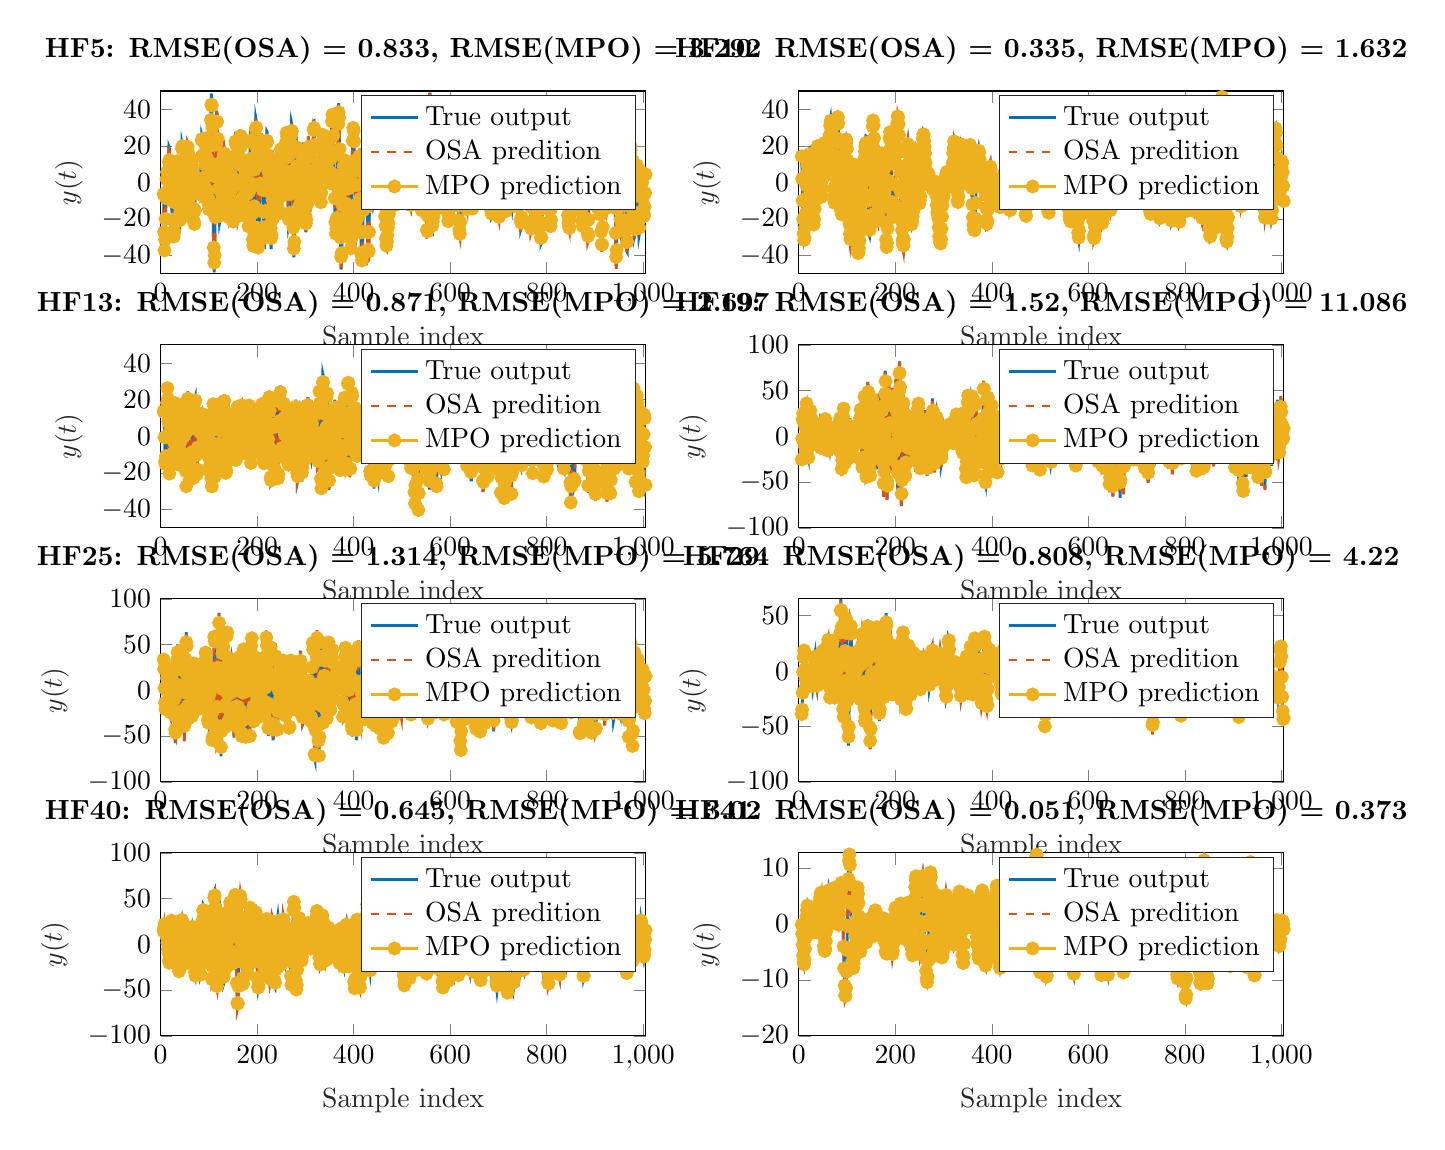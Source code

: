 % This file was created by matlab2tikz.
%
\definecolor{mycolor1}{rgb}{0.0,0.447,0.741}%
\definecolor{mycolor2}{rgb}{0.85,0.325,0.098}%
\definecolor{mycolor3}{rgb}{0.929,0.694,0.125}%
%
\begin{tikzpicture}

\begin{axis}[%
width=6.159cm,
height=2.323cm,
at={(0cm,9.677cm)},
scale only axis,
xmin=0,
xmax=1005,
xlabel style={font=\color{white!15!black}},
xlabel={Sample index},
ymin=-50,
ymax=50,
ylabel style={font=\color{white!15!black}},
ylabel={$y(t)$},
axis background/.style={fill=white},
title style={font=\bfseries},
title={HF5: RMSE(OSA) = 0.833, RMSE(MPO) = 3.292},
legend style={legend cell align=left, align=left, draw=white!15!black}
]
\addplot [color=mycolor1, line width=1.0pt]
  table[row sep=crcr]{%
6	-6.35\\
7	-27.115\\
8	-37.225\\
9	-31.198\\
10	-21.192\\
11	-11.872\\
12	-3.668\\
13	-1.052\\
14	-3.855\\
15	-3.917\\
16	8.741\\
17	19.876\\
18	19.184\\
19	10.726\\
20	-0.487\\
21	-8.547\\
22	-13.235\\
23	-14.419\\
24	-19.351\\
25	-27.267\\
26	-31.566\\
27	-29.645\\
28	-24.867\\
29	-17.48\\
30	-5.143\\
31	2.652\\
33	11.281\\
34	11.461\\
35	7.611\\
36	0.1\\
37	-9.367\\
38	-17.013\\
39	-20.798\\
40	-22.171\\
41	-15.75\\
42	-1.586\\
43	11.998\\
44	21.996\\
45	20.68\\
46	8.917\\
47	-5.687\\
48	-17.023\\
49	-21.434\\
50	-18.999\\
51	-15.711\\
52	-5.565\\
53	10.058\\
54	18.602\\
55	22.117\\
56	21.394\\
57	17.267\\
58	11.773\\
59	3.123\\
60	-6.129\\
61	-9.639\\
62	-4.519\\
63	1.177\\
64	9.095\\
65	13.263\\
66	7.354\\
67	-3.84\\
68	-16.642\\
69	-24.087\\
70	-24.261\\
71	-14.188\\
72	-0.617\\
73	3.079\\
74	1.863\\
75	-0.579\\
76	-2.851\\
77	-0.73\\
78	-1.37\\
79	-0.931\\
80	-4.369\\
81	-6.923\\
82	-5.781\\
83	3.198\\
84	17.42\\
85	26.268\\
86	25.222\\
87	13.761\\
88	-0.747\\
89	-9.36\\
90	-8.749\\
91	-0.409\\
92	13.051\\
93	23.583\\
94	26.327\\
95	20.151\\
96	12.844\\
97	2.878\\
98	-7.631\\
99	-14.271\\
100	-15.333\\
101	-6.967\\
102	9.347\\
103	26.893\\
104	41.169\\
105	48.571\\
106	44.79\\
107	28.007\\
108	2.975\\
109	-24.603\\
110	-43.746\\
111	-49.179\\
112	-40.978\\
114	7.338\\
115	26.732\\
116	39.122\\
117	37.41\\
118	25.128\\
119	8.358\\
120	-4.929\\
121	-15.153\\
122	-22.473\\
123	-21.105\\
124	-14.456\\
125	-7.459\\
126	0.737\\
127	6.915\\
129	17.28\\
130	19.189\\
131	19.978\\
132	18.285\\
133	14.369\\
134	6.908\\
135	0.865\\
136	-1.441\\
137	-3.478\\
138	-9.176\\
139	-13.658\\
140	-13.44\\
141	-17.442\\
142	-20.608\\
143	-19.508\\
144	-13.091\\
145	-2.867\\
146	3.432\\
147	2.513\\
148	-4.468\\
149	-16.859\\
150	-23.83\\
151	-20.584\\
152	-11.235\\
153	6.209\\
154	20.743\\
155	27.013\\
156	21.56\\
158	-5.19\\
159	-15.184\\
160	-21.335\\
161	-20.268\\
162	-8.894\\
164	19.305\\
165	27.931\\
166	27.797\\
167	19.934\\
168	7.789\\
169	-3.849\\
170	-11.06\\
171	-13.543\\
172	-8.021\\
173	-1.225\\
174	3.602\\
175	6.325\\
176	4.975\\
177	3.087\\
178	0.411\\
180	-15.893\\
181	-22.248\\
182	-25.901\\
183	-18.994\\
185	15.541\\
186	25.823\\
187	24.949\\
188	12.846\\
189	-3.705\\
190	-22.904\\
191	-36.782\\
192	-36.977\\
193	-26.306\\
194	-9.521\\
195	12.15\\
196	27.534\\
197	35.651\\
198	34.193\\
199	18.284\\
201	-30.882\\
202	-39.045\\
203	-35.767\\
204	-29.99\\
205	-16.612\\
206	1.15\\
207	15.754\\
208	24.289\\
209	26.766\\
210	23.867\\
211	10.493\\
212	-5.251\\
213	-19.694\\
214	-30.825\\
215	-36.383\\
216	-31.491\\
217	-15.345\\
218	2.708\\
219	18.799\\
220	27.938\\
221	27.393\\
224	4.453\\
225	-2.745\\
226	-10.414\\
227	-22.344\\
228	-33.089\\
229	-36.481\\
230	-30.745\\
231	-18.553\\
232	-5.696\\
233	3.875\\
234	9.657\\
235	13.781\\
236	12.893\\
237	7.765\\
238	4.805\\
239	0.943\\
240	-4.91\\
241	-16.799\\
242	-21.303\\
243	-14.838\\
244	-6.621\\
245	-2.02\\
246	2.806\\
247	12.329\\
248	19.517\\
249	20.525\\
250	13.822\\
252	-8.422\\
253	-8.383\\
254	-4.854\\
255	-2.613\\
256	2.524\\
257	5.842\\
258	10.576\\
259	18.858\\
260	26.333\\
261	30.542\\
262	26.059\\
263	10.385\\
264	-11.238\\
265	-25.05\\
266	-23.934\\
267	-17.305\\
269	6.186\\
270	22.224\\
271	32.872\\
272	31.599\\
273	16.776\\
274	-8.953\\
275	-32.782\\
276	-40.991\\
277	-35.314\\
278	-22.402\\
279	-4.807\\
280	11.602\\
281	23.976\\
282	19.742\\
283	7.378\\
284	-6.619\\
285	-13.872\\
286	-17.337\\
287	-19.483\\
288	-19.074\\
289	-17.76\\
290	-11.895\\
292	2.596\\
293	11.114\\
294	15.943\\
295	19.093\\
296	18.413\\
297	12.65\\
298	0.913\\
299	-14.578\\
300	-23.702\\
301	-27.308\\
302	-24.186\\
303	-11.574\\
304	7.772\\
305	21.004\\
306	24.303\\
307	20.472\\
308	14.077\\
309	3.127\\
310	-4.455\\
311	-8.777\\
312	-12.54\\
313	-11.184\\
314	-1.83\\
315	11.269\\
316	23.548\\
317	33.296\\
318	33.513\\
319	21.37\\
320	6.515\\
321	2.943\\
322	0.411\\
323	-2.807\\
324	-6.879\\
325	-7.606\\
326	-3.575\\
327	3.512\\
328	12.583\\
329	13.662\\
330	4.413\\
331	-7.189\\
332	-11.483\\
333	-4.451\\
334	7.465\\
335	21.393\\
336	28.65\\
338	19.466\\
339	20.488\\
340	18.815\\
341	15.111\\
342	14.898\\
343	16.359\\
344	17.505\\
345	20.85\\
346	20.609\\
347	16.549\\
348	11.313\\
349	4.67\\
350	-0.645\\
351	-0.781\\
352	7.308\\
353	17.998\\
354	30.084\\
355	38.182\\
356	40.269\\
357	35.436\\
358	25.339\\
359	13.7\\
360	-1.154\\
361	-15.254\\
362	-27.508\\
363	-31.136\\
364	-27.377\\
365	-18.76\\
366	1.633\\
367	23.97\\
368	39.104\\
369	43.292\\
370	35.951\\
371	13.962\\
372	-14.832\\
373	-38.964\\
374	-47.582\\
375	-43.147\\
376	-29.819\\
377	-12.137\\
378	1.675\\
379	11.096\\
380	14.37\\
381	11.481\\
382	5.297\\
383	-2.95\\
384	-14.094\\
385	-24.078\\
386	-29.427\\
387	-28.138\\
388	-18.585\\
389	-4.384\\
390	2.552\\
391	-5.762\\
392	-18.073\\
393	-29.028\\
394	-36.939\\
395	-28.886\\
396	-10.146\\
397	11.32\\
398	27.727\\
399	32.25\\
400	28.896\\
401	22.18\\
402	10.161\\
403	-4.57\\
404	-16.146\\
405	-24.804\\
406	-29.858\\
407	-28.43\\
408	-21.071\\
409	-11.669\\
411	12.569\\
412	18.05\\
413	9.393\\
414	-12.634\\
415	-31.549\\
416	-42.819\\
417	-45.666\\
418	-40.859\\
420	-14.718\\
422	2.286\\
423	6.82\\
424	14.613\\
425	21.503\\
426	18.567\\
427	1.574\\
428	-19.047\\
429	-33.239\\
430	-42.166\\
431	-41.521\\
432	-27.955\\
433	-9.686\\
434	2.745\\
435	11.298\\
436	15.347\\
437	15.004\\
438	6.894\\
439	-3.21\\
440	-8.158\\
441	-12.68\\
442	-11.571\\
443	-9.603\\
444	-6.197\\
445	-4.723\\
446	0.891\\
447	9.093\\
448	18.126\\
449	23.816\\
450	21.49\\
451	16.272\\
452	5.105\\
453	-5.136\\
454	-4.893\\
455	3.219\\
456	4.522\\
457	3.849\\
458	8.283\\
459	17.893\\
460	24.122\\
461	19.084\\
462	5.587\\
463	-8.733\\
464	-15.23\\
466	-30.562\\
467	-36.748\\
468	-37.139\\
469	-33.237\\
471	-27.175\\
472	-22.857\\
473	-15.368\\
474	-10.249\\
475	-1.823\\
476	11.195\\
477	17.569\\
478	15.105\\
479	9.088\\
480	7.542\\
481	11.1\\
482	10.942\\
483	9.564\\
484	1.519\\
485	-10.818\\
486	-15.008\\
487	-14.696\\
488	-13.032\\
489	-11.886\\
490	-9.736\\
491	-3.969\\
492	-1.467\\
493	-4.457\\
494	-8.322\\
495	-11.386\\
496	-5.291\\
497	1.802\\
498	11.141\\
499	14.085\\
500	12.285\\
501	14.276\\
502	14.66\\
503	14.905\\
504	11.681\\
505	6.405\\
506	2.809\\
507	5.147\\
508	15.17\\
509	27.059\\
510	35.063\\
511	39.216\\
512	39.528\\
513	36.031\\
514	26.46\\
516	-8.025\\
517	-14.716\\
518	-14.674\\
519	-7.718\\
520	1.22\\
521	7.399\\
522	17.767\\
523	25.02\\
524	25.449\\
525	19.408\\
526	9.677\\
527	5.1\\
528	4.113\\
529	5.293\\
530	11.91\\
531	17.176\\
532	20.804\\
533	23.738\\
534	15.475\\
535	3.441\\
536	-3.49\\
537	-5.457\\
538	-6.551\\
539	-10.558\\
540	-17.177\\
541	-14.624\\
542	-6.699\\
543	1.682\\
544	6.987\\
545	6.057\\
546	6.973\\
547	10.687\\
548	13.217\\
549	8.29\\
550	-5.888\\
551	-22.579\\
552	-29.851\\
553	-29.738\\
554	-18.592\\
555	4.283\\
556	30.853\\
557	45.994\\
558	49.063\\
559	40.331\\
560	20.963\\
561	-3.222\\
562	-24.874\\
563	-29.273\\
564	-25.782\\
565	-21.836\\
566	-16.963\\
567	-10.566\\
568	-4.985\\
569	-5.668\\
570	-6.195\\
571	-5.804\\
572	-8.668\\
573	-13.328\\
574	-15.176\\
575	-12.279\\
576	-7.519\\
577	-6.354\\
578	-5.332\\
579	-3.632\\
580	1.656\\
581	16.669\\
582	28.133\\
583	28.537\\
584	20.72\\
586	1.643\\
587	-2.115\\
588	-1.168\\
589	0.386\\
590	2.977\\
591	5.857\\
592	7.364\\
593	2.761\\
594	-8.773\\
595	-19.232\\
596	-22.722\\
597	-18.631\\
598	-11.543\\
599	-3.716\\
600	6.992\\
601	17.249\\
602	20.263\\
603	13.545\\
604	7.685\\
605	-1.006\\
606	-8.087\\
607	-11.04\\
608	-11.357\\
609	-8.778\\
610	-6.455\\
611	-2.043\\
612	0.687\\
613	-2.2\\
614	-4.812\\
615	-6.133\\
616	-8.944\\
617	-17.064\\
618	-25.726\\
619	-29.752\\
620	-29.913\\
621	-22.232\\
623	4.399\\
624	12.28\\
625	11.551\\
626	5.381\\
627	-1.595\\
628	-7.039\\
629	-8.189\\
630	-10.929\\
631	-9.084\\
632	-7.532\\
633	-10.726\\
634	-14.371\\
635	-15.116\\
636	-8.257\\
637	0.325\\
638	6.472\\
639	11.015\\
640	8.989\\
641	2.882\\
642	-2.067\\
643	0.378\\
644	-2.629\\
645	-12.353\\
646	-16.187\\
647	-11.256\\
648	-3.762\\
649	2.003\\
650	8.581\\
651	11.085\\
652	5.634\\
653	-1.594\\
654	-9.275\\
655	-13.574\\
656	-7.67\\
658	14.891\\
659	20.596\\
660	14.469\\
661	2.043\\
662	-8.048\\
663	-10.291\\
665	6.31\\
666	5.596\\
667	2.348\\
668	1.728\\
669	3.909\\
670	5.748\\
671	3.046\\
672	-1.211\\
673	-7.198\\
674	-9.267\\
675	-4.313\\
676	4.233\\
677	16.161\\
678	29.951\\
679	38.15\\
680	39.887\\
681	33.025\\
682	20.663\\
683	2.983\\
684	-12.991\\
685	-20.13\\
686	-19.808\\
687	-14.524\\
688	-8.523\\
689	-2.977\\
690	2.81\\
691	9.147\\
692	12.796\\
693	16.094\\
694	17.61\\
695	14.051\\
696	3.067\\
697	-9.145\\
698	-16.677\\
699	-18.028\\
700	-20.459\\
701	-20.998\\
702	-14.959\\
703	-4.646\\
704	4.783\\
705	13.718\\
706	20.353\\
707	21.245\\
708	20.213\\
709	15.453\\
710	12.946\\
711	9.427\\
712	1.756\\
713	-8.238\\
714	-15.971\\
715	-18.635\\
716	-14.622\\
717	-7.606\\
718	-1.96\\
719	1.671\\
720	2.517\\
721	2.951\\
722	1.31\\
723	-0.807\\
724	-0.547\\
725	-0.048\\
726	-4.421\\
727	-12.238\\
728	-14.045\\
729	-10.224\\
730	-6.907\\
731	-4.989\\
732	-6.867\\
733	-11.454\\
734	-13.855\\
735	-9.296\\
736	-2.897\\
737	2.627\\
738	13.057\\
739	26.31\\
740	33.4\\
741	29.767\\
742	20.938\\
743	12.457\\
744	1.005\\
745	-14.278\\
746	-26.018\\
747	-25.132\\
748	-18.72\\
749	-7.869\\
750	3.722\\
751	12.95\\
752	15.879\\
753	14.069\\
754	11.678\\
755	2.057\\
756	-10.541\\
757	-13.352\\
758	-8.689\\
759	-2.007\\
760	8.164\\
761	16.464\\
762	19.409\\
763	18.256\\
764	11.963\\
765	0.361\\
766	-13.739\\
767	-26.559\\
768	-26.34\\
769	-11.105\\
770	7.567\\
771	21.352\\
772	31.02\\
773	30.311\\
774	22.68\\
775	9.339\\
776	-7.73\\
777	-21.189\\
778	-26.487\\
779	-25.791\\
780	-16.245\\
782	15.982\\
783	23.695\\
784	20.213\\
785	7.652\\
787	-25.502\\
788	-33.962\\
789	-33.372\\
790	-25.909\\
791	-14.35\\
792	-3.844\\
793	4.397\\
794	13.426\\
795	18.558\\
796	14.319\\
797	4.656\\
798	-5.529\\
799	-12.555\\
800	-13.229\\
801	-4.866\\
802	6.579\\
803	11.496\\
804	14.392\\
805	8.004\\
806	-4.192\\
807	-18.453\\
808	-25.706\\
809	-20.789\\
810	-13.136\\
811	-1.856\\
812	10.266\\
813	20.797\\
814	24.111\\
816	6.234\\
817	5.651\\
818	4.071\\
819	9.029\\
820	18.411\\
821	21.094\\
822	16.709\\
823	4.23\\
824	-3.835\\
825	-6.769\\
826	-1.882\\
827	9.519\\
828	18.031\\
829	20.389\\
830	14.636\\
831	8.368\\
833	-3.405\\
834	-3.442\\
835	-1.983\\
836	3.417\\
837	14.176\\
838	21.26\\
839	21.892\\
840	14.327\\
841	3.073\\
842	-9.2\\
843	-17.196\\
844	-23.122\\
845	-26.034\\
846	-26.777\\
847	-26.755\\
848	-20.666\\
849	-13.719\\
850	-6.268\\
851	0.535\\
852	4.516\\
853	3.936\\
854	-5.383\\
855	-13.933\\
856	-17.967\\
857	-16.801\\
858	-5.794\\
859	12.991\\
860	23.374\\
861	22.088\\
862	14.752\\
864	-0.89\\
865	-5.065\\
866	-0.087\\
867	15.749\\
868	32.611\\
869	34.338\\
870	24.812\\
871	6.25\\
872	-8.572\\
873	-18.751\\
874	-26.523\\
875	-26.843\\
876	-16.592\\
877	2.581\\
878	24.235\\
879	38.576\\
880	40.066\\
881	27.966\\
882	5.195\\
883	-15.163\\
884	-26.333\\
885	-32.859\\
886	-31.206\\
887	-18.878\\
888	-3.942\\
889	8.212\\
890	11.956\\
891	11.632\\
892	6.877\\
893	0.725\\
894	-2.012\\
895	-0.775\\
896	2.864\\
897	7.699\\
898	16.048\\
899	18.92\\
900	18.892\\
901	11.138\\
902	0.541\\
903	-8.601\\
904	-15.058\\
905	-14.969\\
906	-11.68\\
908	6.785\\
909	10.887\\
910	4.779\\
911	-6.648\\
912	-22.726\\
913	-31.845\\
914	-37.895\\
915	-35.026\\
918	2.201\\
919	8.759\\
920	7.674\\
921	3.991\\
922	-0.558\\
923	-7.9\\
924	-12.297\\
925	-15.328\\
926	-12.872\\
927	-5.888\\
928	-0.776\\
929	2.692\\
930	3.814\\
931	7.448\\
932	6.548\\
933	1.939\\
934	0.152\\
935	0.82\\
936	6.955\\
938	33.73\\
939	35.922\\
940	29.321\\
941	14.849\\
943	-37.375\\
944	-46.578\\
945	-36.075\\
946	-8.577\\
947	21.74\\
948	41.062\\
949	43.053\\
950	29.32\\
951	10.538\\
952	-9.838\\
953	-26.128\\
954	-29.1\\
955	-26.517\\
956	-23.013\\
957	-10.823\\
958	4.127\\
959	18.062\\
960	30.434\\
961	39.494\\
962	38.548\\
963	21.218\\
965	-25.721\\
966	-37.786\\
967	-38.253\\
968	-30.42\\
969	-14.357\\
970	0.341\\
971	12.441\\
972	23.378\\
973	24.826\\
974	22.053\\
975	17.724\\
976	12.455\\
977	6.783\\
978	-0.413\\
979	-12.396\\
980	-23.495\\
981	-30.501\\
982	-29.339\\
983	-17.278\\
984	-3.575\\
985	6.996\\
986	12.429\\
987	12.676\\
988	4.51\\
990	-23.862\\
991	-29.8\\
992	-28.248\\
993	-18.405\\
994	-5.475\\
995	3.111\\
996	7.728\\
997	4.776\\
998	0.034\\
999	-10.776\\
1000	-20.452\\
1001	-20.26\\
1002	-19.008\\
1003	-14.051\\
1004	-4.985\\
1005	5.728\\
};
\addlegendentry{True output}

\addplot [color=mycolor2, dashed, line width=1.0pt]
  table[row sep=crcr]{%
6	-5.2\\
7	-27.184\\
8	-38.635\\
9	-30.42\\
10	-20.01\\
12	-1.982\\
13	-0.282\\
14	-3.833\\
15	-6.632\\
16	8.109\\
17	20.698\\
18	18.807\\
19	10.808\\
20	-0.781\\
21	-7.698\\
22	-13.115\\
23	-13.279\\
24	-18.413\\
25	-27.043\\
26	-30.929\\
27	-28.639\\
28	-23.844\\
29	-18.793\\
30	-4.42\\
31	2.781\\
32	6.357\\
33	10.892\\
34	10.742\\
35	7.58\\
36	0.576\\
37	-8.67\\
38	-17.083\\
39	-19.985\\
40	-22.138\\
41	-16.33\\
42	-1.104\\
43	11.245\\
44	22.743\\
45	21.495\\
46	9.814\\
47	-5.629\\
48	-16.917\\
49	-21.948\\
50	-17.838\\
51	-15.997\\
52	-6.931\\
53	10.766\\
54	18.35\\
55	21.867\\
56	20.972\\
58	11.696\\
59	3.44\\
60	-6.155\\
61	-11.034\\
62	-4.178\\
63	0.623\\
64	8.977\\
65	14.512\\
66	7.203\\
67	-2.981\\
68	-16.953\\
69	-23.507\\
70	-25.275\\
71	-14.948\\
72	0.57\\
73	3.906\\
74	1.696\\
75	0.086\\
76	-4.43\\
77	0.467\\
78	-2.321\\
79	0.353\\
80	-4.917\\
81	-6.59\\
82	-6.472\\
83	2.16\\
84	17.28\\
85	25.998\\
86	25.808\\
87	14.198\\
88	-0.831\\
89	-10.129\\
90	-9.215\\
91	-1.524\\
92	12.9\\
93	23.425\\
94	27.057\\
95	19.383\\
96	13.27\\
97	3.14\\
98	-7.721\\
99	-14.481\\
100	-16.066\\
101	-8.185\\
103	25.957\\
104	40.133\\
105	47.824\\
106	45.207\\
107	28.668\\
108	4.11\\
109	-24.316\\
110	-44.164\\
111	-48.065\\
112	-42.066\\
113	-15.429\\
114	7.28\\
115	25.967\\
116	39.532\\
117	37.122\\
118	25.068\\
119	7.345\\
120	-5.314\\
121	-14.348\\
122	-22.649\\
123	-20.644\\
124	-13.613\\
125	-7.237\\
126	1.223\\
127	7.108\\
128	11.041\\
129	17.06\\
130	18.263\\
131	19.913\\
132	17.888\\
133	14.771\\
134	6.873\\
135	0.617\\
137	-2.53\\
138	-8.254\\
139	-14.364\\
140	-11.286\\
141	-16.525\\
142	-19.972\\
143	-19.415\\
144	-13.584\\
145	-2.455\\
146	4.359\\
147	2.926\\
148	-3.33\\
149	-16.795\\
150	-24.585\\
151	-19.843\\
152	-12.94\\
153	5.811\\
154	20.335\\
155	27.625\\
156	22.306\\
157	8.066\\
158	-5.281\\
159	-15.327\\
160	-20.76\\
161	-21.534\\
163	4.413\\
164	19.339\\
165	28.047\\
166	27.955\\
167	19.49\\
169	-4.38\\
170	-10.526\\
171	-14.47\\
173	-0.872\\
174	4.138\\
175	6.965\\
176	5.177\\
177	2.336\\
178	1.631\\
179	-7.305\\
180	-15.33\\
181	-21.754\\
182	-26.212\\
183	-20.406\\
184	-1.211\\
185	15.197\\
186	25.662\\
187	25.368\\
188	12.845\\
189	-2.478\\
190	-22.386\\
191	-37.515\\
192	-37.593\\
193	-25.948\\
194	-10.768\\
195	12.483\\
196	26.601\\
197	34.569\\
198	34.87\\
199	18.805\\
200	-5.634\\
201	-32.842\\
202	-39.362\\
203	-34.111\\
204	-29.752\\
205	-16.943\\
206	1.336\\
207	15.318\\
208	24.591\\
209	25.659\\
210	24.589\\
212	-4.827\\
213	-18.901\\
214	-29.724\\
215	-36.461\\
216	-32.374\\
218	2.716\\
219	18.614\\
220	27.432\\
221	26.973\\
222	18.922\\
224	4.628\\
225	-3.261\\
226	-9.016\\
227	-21.294\\
228	-32.135\\
229	-36.299\\
230	-30.677\\
231	-18.444\\
232	-5.125\\
233	4.063\\
234	8.901\\
235	13.206\\
236	13.355\\
237	6.718\\
238	5.186\\
239	0.28\\
240	-2.936\\
241	-16.936\\
242	-21.681\\
243	-14.372\\
244	-5.87\\
245	-1.593\\
246	1.58\\
247	12.242\\
248	19.089\\
249	21.091\\
250	13.693\\
251	3.458\\
252	-10.122\\
253	-8.511\\
254	-3.718\\
255	-3.344\\
256	2.721\\
257	5.312\\
258	9.696\\
259	18.48\\
260	25.562\\
261	30.096\\
262	26.554\\
263	11.811\\
264	-10.675\\
265	-26.577\\
266	-22.856\\
267	-18.124\\
268	-4.436\\
269	4.562\\
270	21.945\\
271	32.894\\
272	32.427\\
273	18.537\\
274	-8.196\\
275	-33.821\\
276	-41.505\\
277	-33.765\\
278	-22.792\\
279	-3.983\\
280	10.07\\
281	26.298\\
282	19.94\\
283	8.22\\
284	-8.341\\
285	-14.285\\
286	-16.705\\
287	-18.85\\
288	-18.105\\
289	-18.241\\
290	-11.959\\
291	-3.779\\
292	1.933\\
293	11.132\\
294	14.1\\
295	18.709\\
296	18.636\\
297	13.504\\
298	1.967\\
299	-15.451\\
300	-23.101\\
301	-26.701\\
302	-24.026\\
303	-13.524\\
304	7.991\\
305	20.959\\
306	25.343\\
307	19.517\\
308	14.607\\
309	2.012\\
310	-4.484\\
311	-7.861\\
312	-12.679\\
313	-12.236\\
314	-2.688\\
315	11.69\\
317	33.35\\
318	33.092\\
319	22.12\\
320	4.091\\
321	3.822\\
322	-0.02\\
323	-2.336\\
324	-7.13\\
325	-7.524\\
326	-3.472\\
327	2.615\\
328	12.787\\
329	14.688\\
330	4.788\\
331	-7.223\\
332	-13.047\\
333	-4.633\\
334	6.043\\
335	21.175\\
336	29.19\\
338	17.577\\
339	20.601\\
340	18.801\\
341	14.038\\
342	13.845\\
343	16.249\\
344	16.73\\
345	21.025\\
346	20.952\\
347	15.961\\
348	11.71\\
349	4.841\\
350	-0.201\\
351	-2.315\\
353	16.641\\
354	29.974\\
355	37.628\\
356	39.79\\
357	35.163\\
359	14.708\\
360	-0.864\\
362	-27.383\\
363	-30.872\\
364	-25.386\\
365	-20.441\\
367	22.952\\
368	39.528\\
369	42.484\\
370	37.408\\
371	14.61\\
372	-13.94\\
373	-39.418\\
374	-46.997\\
375	-42.221\\
376	-29.819\\
377	-10.616\\
378	2.197\\
379	11.694\\
380	14.418\\
381	11.304\\
382	4.975\\
383	-2.279\\
384	-13.545\\
385	-23.676\\
386	-28.805\\
387	-27.876\\
388	-18.494\\
389	-3.446\\
390	4.955\\
391	-4.931\\
392	-17.88\\
393	-27.281\\
394	-38.275\\
395	-29.155\\
396	-11.008\\
397	10.927\\
398	27.97\\
399	32.106\\
400	27.859\\
401	21.964\\
402	10.393\\
403	-4.829\\
404	-15.682\\
405	-24.119\\
406	-29.349\\
407	-27.939\\
408	-20.105\\
409	-11.765\\
410	-0.375\\
411	12.347\\
412	18.594\\
413	11.486\\
414	-12.916\\
415	-31.67\\
416	-42.618\\
417	-44.877\\
418	-40.937\\
419	-27.652\\
420	-13.667\\
421	-7.379\\
422	3.529\\
423	4.786\\
424	13.497\\
425	20.54\\
426	19.974\\
427	2.321\\
428	-19.445\\
429	-32.851\\
430	-41.716\\
431	-41.945\\
432	-28.014\\
433	-9.098\\
434	2.302\\
435	10.777\\
436	15.179\\
437	14.653\\
438	7.218\\
439	-5.386\\
440	-6.934\\
441	-14.021\\
442	-10.459\\
443	-10.514\\
444	-5.091\\
445	-5.683\\
446	0.634\\
447	8.351\\
448	16.934\\
449	24.162\\
450	20.147\\
451	17.137\\
452	4.898\\
453	-6.072\\
454	-6.702\\
455	4.384\\
456	4.757\\
457	2.728\\
458	7.0\\
459	16.926\\
460	25.457\\
461	19.212\\
462	6.459\\
463	-10.777\\
464	-13.689\\
465	-22.0\\
466	-29.083\\
467	-36.701\\
468	-37.112\\
469	-31.334\\
470	-28.974\\
471	-25.819\\
472	-24.063\\
473	-14.763\\
474	-10.428\\
475	-2.586\\
476	11.456\\
477	17.179\\
478	14.999\\
479	8.594\\
480	6.935\\
481	11.395\\
482	10.409\\
483	10.058\\
484	3.82\\
485	-11.239\\
486	-14.334\\
487	-14.263\\
488	-12.019\\
489	-11.052\\
490	-9.872\\
491	-3.618\\
492	-0.132\\
493	-4.288\\
494	-6.869\\
495	-13.066\\
496	-4.712\\
497	0.694\\
498	11.979\\
499	14.566\\
500	10.628\\
501	14.219\\
502	14.166\\
503	15.329\\
504	11.593\\
505	5.926\\
506	2.07\\
507	4.053\\
508	14.568\\
509	26.486\\
510	33.959\\
511	38.348\\
512	39.0\\
513	36.258\\
514	27.038\\
515	9.804\\
516	-9.349\\
517	-13.783\\
518	-14.599\\
519	-7.556\\
520	1.934\\
521	6.081\\
522	17.509\\
523	25.357\\
524	25.172\\
525	19.438\\
526	8.33\\
527	4.573\\
528	4.471\\
529	4.291\\
530	11.436\\
531	17.059\\
532	19.789\\
533	25.516\\
534	16.19\\
535	2.814\\
536	-4.192\\
537	-4.72\\
538	-5.772\\
539	-8.79\\
540	-18.524\\
541	-15.082\\
542	-6.37\\
543	1.873\\
544	7.641\\
545	4.497\\
546	5.801\\
547	10.222\\
548	14.44\\
549	8.96\\
550	-4.93\\
551	-23.649\\
552	-28.613\\
553	-29.576\\
554	-19.702\\
555	1.701\\
556	30.865\\
557	45.882\\
558	49.078\\
559	40.507\\
560	20.499\\
561	-2.349\\
562	-26.311\\
563	-28.518\\
564	-24.863\\
565	-21.445\\
566	-15.984\\
567	-9.758\\
568	-3.162\\
569	-6.013\\
570	-6.781\\
571	-5.467\\
572	-8.018\\
573	-13.26\\
574	-15.805\\
575	-12.67\\
576	-6.844\\
577	-5.813\\
578	-5.824\\
579	-3.798\\
580	-1.395\\
581	16.772\\
582	28.439\\
583	29.067\\
584	19.55\\
585	11.778\\
586	1.402\\
587	-2.044\\
588	-0.931\\
589	-0.299\\
590	2.865\\
591	6.19\\
592	8.632\\
593	4.159\\
594	-8.647\\
595	-19.549\\
596	-22.675\\
597	-18.155\\
599	-4.846\\
601	17.303\\
602	21.967\\
603	11.994\\
604	7.728\\
605	-1.434\\
606	-8.06\\
607	-10.436\\
608	-11.747\\
609	-8.665\\
610	-6.697\\
611	-1.547\\
612	2.002\\
613	-2.658\\
614	-5.432\\
615	-6.003\\
616	-7.294\\
617	-15.737\\
618	-26.065\\
619	-28.918\\
620	-30.192\\
621	-21.53\\
622	-9.587\\
623	4.536\\
624	11.818\\
625	12.504\\
626	5.179\\
627	-0.694\\
628	-8.774\\
629	-6.807\\
630	-11.637\\
631	-8.127\\
632	-6.555\\
634	-13.995\\
635	-15.315\\
636	-8.34\\
637	0.758\\
638	5.199\\
639	11.8\\
640	8.879\\
641	3.744\\
642	-4.113\\
643	1.149\\
644	-1.449\\
645	-12.46\\
646	-17.232\\
647	-11.487\\
648	-3.562\\
649	1.37\\
650	8.322\\
651	11.661\\
652	5.324\\
653	-1.425\\
654	-8.779\\
655	-14.9\\
656	-8.54\\
657	2.896\\
658	14.823\\
659	21.632\\
660	15.199\\
661	1.846\\
662	-8.31\\
663	-11.388\\
664	-2.3\\
665	7.212\\
666	5.666\\
667	1.868\\
668	1.846\\
669	3.707\\
670	6.582\\
671	2.43\\
672	-0.728\\
673	-7.329\\
674	-9.533\\
675	-4.624\\
676	3.576\\
677	14.297\\
678	29.796\\
679	37.374\\
680	40.032\\
681	32.364\\
682	21.216\\
683	3.431\\
684	-13.246\\
685	-19.788\\
686	-19.838\\
687	-13.801\\
689	-2.464\\
690	2.144\\
691	9.35\\
692	11.796\\
693	15.865\\
694	17.204\\
695	14.92\\
697	-8.767\\
698	-17.002\\
699	-16.502\\
700	-19.919\\
701	-21.074\\
702	-15.42\\
703	-4.353\\
704	4.484\\
705	12.902\\
706	20.437\\
707	19.834\\
708	20.557\\
709	14.33\\
710	12.785\\
711	9.646\\
712	2.485\\
713	-7.634\\
714	-15.358\\
715	-18.434\\
716	-14.467\\
717	-6.932\\
718	-1.644\\
719	2.199\\
720	2.249\\
721	3.217\\
722	1.613\\
723	-1.174\\
724	-0.741\\
725	0.394\\
726	-3.123\\
727	-12.39\\
728	-14.31\\
729	-9.396\\
730	-6.755\\
731	-3.857\\
732	-6.265\\
733	-10.765\\
734	-14.749\\
735	-9.022\\
736	-2.702\\
737	1.592\\
738	11.044\\
739	25.822\\
740	33.57\\
741	29.675\\
742	19.716\\
743	12.368\\
744	1.772\\
745	-13.069\\
746	-27.061\\
747	-24.656\\
748	-18.952\\
750	4.085\\
751	12.916\\
752	15.794\\
753	12.751\\
754	12.773\\
755	3.028\\
756	-11.685\\
757	-14.684\\
758	-8.108\\
759	-2.572\\
760	8.289\\
761	16.085\\
762	19.002\\
763	18.088\\
764	13.417\\
765	0.655\\
766	-12.614\\
767	-27.861\\
768	-26.909\\
769	-11.546\\
770	8.531\\
771	19.306\\
772	31.522\\
773	29.439\\
774	23.564\\
775	9.492\\
776	-7.574\\
777	-22.37\\
778	-25.434\\
779	-25.873\\
780	-16.275\\
781	-1.046\\
782	16.348\\
783	23.923\\
784	21.381\\
785	7.661\\
786	-8.492\\
787	-26.067\\
788	-33.331\\
789	-33.013\\
790	-25.657\\
792	-3.144\\
793	3.763\\
794	13.226\\
795	18.586\\
796	14.163\\
798	-5.236\\
799	-12.826\\
800	-13.779\\
801	-6.213\\
802	8.004\\
803	10.289\\
804	15.687\\
805	8.121\\
806	-3.224\\
807	-18.207\\
808	-26.935\\
809	-19.778\\
810	-13.824\\
812	9.738\\
813	20.724\\
814	25.278\\
816	4.303\\
817	6.106\\
818	3.259\\
819	7.432\\
820	19.171\\
821	20.795\\
822	18.384\\
823	3.783\\
824	-3.57\\
825	-7.414\\
826	-3.296\\
827	9.631\\
828	17.787\\
829	21.507\\
830	14.188\\
831	8.434\\
832	3.192\\
833	-4.099\\
834	-3.573\\
835	-2.389\\
836	1.787\\
837	14.428\\
838	21.173\\
839	22.659\\
840	14.037\\
841	3.863\\
842	-9.484\\
843	-16.231\\
844	-22.689\\
845	-25.557\\
846	-25.348\\
847	-26.642\\
848	-19.61\\
849	-13.268\\
850	-6.605\\
851	0.84\\
852	4.103\\
853	5.823\\
854	-5.627\\
855	-13.657\\
856	-18.045\\
857	-16.927\\
858	-7.522\\
859	13.501\\
860	23.83\\
861	22.062\\
863	7.223\\
864	-0.701\\
865	-6.284\\
866	-1.408\\
867	13.619\\
868	34.541\\
869	34.126\\
870	26.505\\
871	5.74\\
872	-8.339\\
873	-17.525\\
874	-26.133\\
875	-27.386\\
876	-17.791\\
877	1.88\\
878	24.156\\
879	38.983\\
880	39.578\\
881	28.375\\
882	5.148\\
883	-15.815\\
884	-25.361\\
885	-33.028\\
886	-32.128\\
887	-18.272\\
888	-3.426\\
889	9.518\\
890	11.15\\
891	11.342\\
892	6.556\\
893	0.4\\
894	-2.646\\
895	-1.747\\
896	2.592\\
897	6.236\\
898	17.088\\
899	18.227\\
900	19.047\\
901	11.31\\
902	0.326\\
903	-7.465\\
904	-15.839\\
905	-14.024\\
906	-12.827\\
907	-1.698\\
908	6.726\\
909	12.806\\
910	4.449\\
911	-4.493\\
912	-23.255\\
913	-30.22\\
914	-37.679\\
915	-35.825\\
916	-21.809\\
917	-10.55\\
918	2.887\\
919	9.114\\
920	7.153\\
921	3.275\\
922	-0.05\\
923	-8.189\\
924	-12.327\\
925	-15.532\\
926	-13.854\\
927	-4.835\\
928	-0.961\\
929	3.157\\
930	2.26\\
931	7.512\\
932	7.279\\
933	1.155\\
934	-0.047\\
935	-0.608\\
936	5.86\\
937	19.033\\
938	34.775\\
939	35.15\\
940	29.216\\
941	16.661\\
942	-9.004\\
943	-38.141\\
944	-47.206\\
945	-37.281\\
946	-8.947\\
947	22.637\\
948	41.47\\
949	43.646\\
950	28.518\\
951	11.33\\
952	-8.996\\
953	-27.518\\
954	-29.387\\
955	-25.248\\
956	-23.019\\
957	-10.289\\
958	4.347\\
959	16.436\\
960	29.453\\
961	38.444\\
962	40.025\\
963	20.561\\
964	-1.629\\
965	-26.285\\
966	-37.12\\
967	-37.059\\
968	-30.935\\
969	-13.923\\
970	0.837\\
971	11.615\\
972	24.311\\
973	23.82\\
974	21.144\\
976	12.779\\
977	6.615\\
978	0.846\\
979	-12.071\\
980	-22.487\\
981	-29.621\\
982	-29.734\\
983	-16.997\\
984	-3.528\\
985	7.339\\
986	12.257\\
987	13.455\\
988	4.967\\
989	-9.065\\
990	-24.347\\
991	-29.494\\
992	-28.549\\
993	-18.868\\
994	-4.517\\
995	2.825\\
996	8.992\\
997	4.189\\
998	1.089\\
999	-10.071\\
1000	-21.991\\
1001	-19.224\\
1002	-19.246\\
1003	-13.926\\
1004	-5.731\\
1005	6.914\\
};
\addlegendentry{OSA predition}

\addplot [color=mycolor3, line width=1.0pt, draw=none, mark=*, mark options={solid, mycolor3}]
  table[row sep=crcr]{%
6	-6.35\\
7	-27.115\\
8	-37.225\\
9	-31.198\\
10	-20.01\\
11	-8.636\\
12	1.951\\
13	5.618\\
14	1.259\\
15	-4.828\\
16	1.38\\
17	10.928\\
18	12.272\\
19	6.765\\
20	-1.724\\
21	-5.957\\
22	-6.889\\
23	-5.56\\
24	-10.064\\
25	-20.288\\
26	-28.386\\
27	-29.667\\
28	-26.559\\
29	-21.793\\
30	-11.051\\
31	-2.177\\
32	4.366\\
33	10.407\\
34	11.589\\
35	8.823\\
36	2.978\\
37	-4.903\\
38	-12.74\\
39	-17.69\\
40	-20.695\\
41	-16.775\\
42	-4.458\\
43	7.876\\
44	18.46\\
45	19.866\\
46	11.741\\
47	-0.673\\
48	-11.937\\
49	-18.208\\
50	-17.081\\
51	-15.15\\
52	-8.361\\
53	4.923\\
54	13.596\\
55	18.675\\
56	19.487\\
57	16.088\\
58	11.624\\
59	4.941\\
60	-2.79\\
61	-7.725\\
62	-4.791\\
63	-0.639\\
64	6.572\\
65	11.912\\
66	7.525\\
67	-2.058\\
68	-14.169\\
69	-21.337\\
70	-22.795\\
71	-15.47\\
72	-2.771\\
73	2.58\\
74	2.695\\
75	0.789\\
76	-2.918\\
77	-1.102\\
78	-1.731\\
79	-0.381\\
80	-3.557\\
81	-6.33\\
82	-6.088\\
83	1.089\\
84	14.104\\
85	23.062\\
86	23.774\\
87	14.819\\
88	1.935\\
89	-7.105\\
90	-8.131\\
91	-2.121\\
92	9.691\\
93	19.879\\
94	24.156\\
95	19.329\\
96	13.268\\
97	4.87\\
98	-4.582\\
99	-11.583\\
100	-14.708\\
101	-9.647\\
102	3.888\\
103	20.046\\
104	34.132\\
105	42.545\\
106	41.963\\
107	30.067\\
108	10.022\\
109	-15.027\\
110	-35.62\\
111	-43.83\\
112	-39.837\\
113	-18.857\\
114	3.071\\
115	20.619\\
116	32.97\\
117	33.25\\
118	23.969\\
119	9.05\\
120	-3.503\\
121	-12.22\\
122	-18.393\\
123	-17.176\\
124	-11.266\\
125	-5.439\\
126	1.45\\
127	6.304\\
128	9.24\\
129	12.637\\
130	13.746\\
131	15.474\\
132	15.791\\
133	14.696\\
134	9.817\\
135	4.927\\
136	2.868\\
137	1.091\\
138	-4.563\\
139	-11.381\\
140	-12.699\\
141	-16.435\\
142	-19.132\\
143	-18.803\\
144	-14.288\\
145	-4.91\\
146	2.835\\
147	3.999\\
148	-1.093\\
149	-12.862\\
150	-21.426\\
151	-19.786\\
152	-13.103\\
153	1.475\\
154	14.581\\
155	22.396\\
156	20.8\\
157	10.744\\
158	-1.286\\
159	-11.255\\
160	-17.493\\
161	-18.479\\
162	-10.182\\
163	0.974\\
164	13.597\\
165	23.162\\
166	25.413\\
167	19.684\\
168	9.09\\
169	-1.783\\
170	-8.179\\
171	-11.303\\
172	-7.322\\
173	-1.556\\
174	3.312\\
175	6.742\\
176	5.808\\
177	2.956\\
178	0.395\\
179	-6.324\\
180	-13.364\\
181	-19.37\\
182	-24.062\\
183	-20.156\\
184	-4.922\\
185	11.387\\
186	22.23\\
187	23.008\\
188	12.998\\
189	-0.531\\
190	-17.04\\
191	-31.254\\
192	-34.711\\
193	-27.036\\
194	-13.049\\
195	6.986\\
196	21.536\\
197	29.317\\
198	30.062\\
199	18.706\\
200	-1.207\\
201	-24.75\\
202	-35.665\\
203	-33.308\\
204	-27.158\\
205	-15.38\\
206	-0.601\\
207	11.625\\
208	20.071\\
209	22.903\\
210	21.407\\
211	9.547\\
212	-4.265\\
213	-16.1\\
214	-24.599\\
215	-29.836\\
216	-28.147\\
217	-15.734\\
218	0.004\\
219	14.786\\
220	22.842\\
221	22.006\\
222	15.111\\
223	9.515\\
224	5.158\\
225	0.104\\
226	-5.396\\
227	-15.17\\
228	-25.118\\
229	-30.464\\
230	-28.691\\
231	-20.432\\
232	-9.698\\
233	-0.608\\
234	4.837\\
235	8.924\\
236	10.156\\
237	7.513\\
238	6.772\\
239	3.793\\
240	-0.199\\
241	-10.998\\
242	-17.339\\
243	-13.947\\
244	-7.447\\
245	-3.197\\
246	-0.025\\
247	7.68\\
248	14.688\\
249	18.122\\
250	14.443\\
251	6.015\\
252	-5.421\\
253	-7.165\\
254	-3.708\\
255	-1.648\\
256	2.269\\
257	3.673\\
258	6.57\\
259	14.208\\
260	21.999\\
261	27.202\\
262	25.119\\
263	13.745\\
264	-4.112\\
265	-18.819\\
266	-20.326\\
267	-16.65\\
268	-6.478\\
269	2.735\\
270	15.926\\
271	26.163\\
272	28.145\\
273	19.271\\
274	-1.376\\
275	-24.753\\
276	-36.144\\
277	-32.412\\
278	-21.011\\
279	-5.289\\
280	7.403\\
281	19.328\\
282	17.893\\
283	9.029\\
284	-4.892\\
285	-13.995\\
286	-17.45\\
287	-17.647\\
288	-15.361\\
289	-14.729\\
290	-11.138\\
291	-4.8\\
292	1.933\\
293	9.426\\
294	11.643\\
295	12.997\\
296	13.622\\
297	11.954\\
298	4.978\\
299	-8.81\\
300	-18.317\\
301	-22.461\\
302	-20.463\\
303	-12.368\\
304	2.2\\
305	13.693\\
306	19.315\\
307	18.018\\
308	13.832\\
309	4.151\\
310	-2.402\\
311	-4.961\\
312	-8.014\\
313	-9.061\\
314	-3.977\\
315	6.801\\
316	18.402\\
317	28.569\\
318	29.849\\
319	20.463\\
320	6.501\\
321	3.655\\
322	2.151\\
323	0.066\\
324	-4.15\\
325	-6.184\\
326	-3.562\\
327	1.617\\
328	9.409\\
329	11.567\\
330	4.709\\
331	-5.337\\
332	-10.907\\
333	-5.732\\
334	4.47\\
335	17.645\\
336	26.021\\
337	22.831\\
338	17.384\\
339	17.851\\
340	17.615\\
341	15.05\\
342	14.026\\
343	14.613\\
344	15.593\\
345	19.75\\
346	20.949\\
347	17.396\\
348	12.355\\
349	6.148\\
350	1.434\\
351	-0.397\\
352	4.909\\
353	12.962\\
354	24.355\\
355	33.395\\
356	37.014\\
357	34.0\\
358	25.671\\
359	16.725\\
360	4.267\\
361	-8.647\\
362	-21.849\\
363	-28.015\\
364	-25.365\\
365	-19.329\\
366	-2.74\\
367	16.427\\
368	31.845\\
369	38.343\\
370	35.319\\
371	18.263\\
372	-6.579\\
373	-30.153\\
374	-40.748\\
375	-38.65\\
376	-28.208\\
377	-12.641\\
378	-0.073\\
379	8.937\\
380	12.27\\
381	9.674\\
382	3.935\\
383	-2.753\\
384	-11.578\\
385	-19.9\\
386	-24.743\\
387	-24.137\\
388	-16.263\\
389	-3.366\\
390	4.723\\
391	-2.032\\
392	-14.897\\
393	-26.397\\
394	-36.122\\
395	-30.845\\
396	-14.878\\
397	5.253\\
398	22.796\\
399	29.874\\
400	28.145\\
401	22.41\\
402	11.989\\
403	-1.448\\
404	-12.582\\
405	-21.316\\
406	-26.837\\
407	-26.3\\
408	-19.578\\
409	-11.246\\
410	-1.486\\
411	8.698\\
412	14.431\\
413	9.708\\
414	-8.886\\
415	-27.349\\
416	-39.639\\
417	-42.685\\
418	-38.324\\
419	-26.916\\
420	-15.203\\
421	-8.336\\
422	-0.053\\
423	3.526\\
424	9.439\\
425	15.342\\
426	15.502\\
427	3.997\\
428	-13.423\\
429	-27.226\\
430	-36.709\\
431	-37.751\\
432	-27.106\\
433	-11.394\\
434	-0.966\\
435	6.059\\
436	9.898\\
437	10.879\\
438	5.618\\
439	-3.559\\
440	-7.203\\
441	-10.931\\
442	-8.717\\
443	-7.135\\
444	-4.325\\
445	-4.429\\
446	-0.987\\
447	5.111\\
448	12.332\\
449	18.416\\
450	17.306\\
451	14.807\\
452	6.802\\
453	-2.133\\
454	-3.837\\
455	3.292\\
456	5.491\\
457	4.176\\
458	5.307\\
459	11.66\\
460	19.144\\
461	18.1\\
462	8.452\\
463	-6.037\\
464	-12.721\\
465	-18.585\\
466	-23.823\\
467	-30.659\\
468	-34.605\\
469	-32.575\\
470	-28.882\\
471	-24.68\\
472	-22.287\\
473	-17.308\\
474	-13.013\\
475	-4.722\\
476	8.702\\
477	15.768\\
478	14.383\\
479	9.244\\
480	7.788\\
481	11.625\\
482	11.482\\
483	10.287\\
484	4.649\\
485	-6.258\\
486	-11.07\\
487	-12.259\\
488	-11.234\\
489	-10.021\\
490	-8.906\\
491	-4.768\\
492	-2.007\\
493	-3.744\\
494	-5.794\\
495	-9.818\\
496	-5.503\\
497	-0.174\\
498	9.153\\
499	13.547\\
500	11.261\\
501	11.968\\
502	12.083\\
503	13.928\\
504	12.54\\
505	7.63\\
506	2.91\\
507	3.358\\
508	11.926\\
509	23.228\\
510	30.752\\
511	34.599\\
512	35.617\\
513	34.55\\
514	28.522\\
515	14.387\\
516	-3.016\\
517	-11.195\\
518	-12.478\\
519	-6.961\\
520	0.724\\
521	4.451\\
522	12.589\\
523	20.165\\
524	22.698\\
525	19.003\\
526	9.819\\
527	4.858\\
528	4.633\\
529	6.128\\
530	11.68\\
531	15.722\\
532	18.149\\
533	22.547\\
534	17.468\\
535	6.592\\
536	-2.056\\
537	-5.166\\
538	-5.327\\
539	-6.909\\
540	-14.26\\
541	-15.276\\
542	-9.646\\
543	-0.962\\
544	6.062\\
545	4.749\\
546	3.481\\
547	6.29\\
548	11.703\\
549	11.173\\
550	0.183\\
551	-17.135\\
552	-25.818\\
553	-26.753\\
554	-18.467\\
555	-1.864\\
556	20.262\\
557	36.101\\
558	43.347\\
559	39.338\\
560	23.373\\
561	2.496\\
562	-18.286\\
563	-23.649\\
564	-21.368\\
565	-19.036\\
566	-15.901\\
567	-10.816\\
568	-4.652\\
569	-5.05\\
570	-7.06\\
571	-7.817\\
572	-9.658\\
573	-12.572\\
574	-14.339\\
575	-12.674\\
576	-7.852\\
577	-5.092\\
578	-3.629\\
579	-3.163\\
580	-2.164\\
581	9.867\\
582	22.469\\
583	26.692\\
584	20.967\\
585	12.634\\
586	4.1\\
587	1.374\\
588	2.392\\
589	1.985\\
590	1.858\\
591	3.334\\
592	6.031\\
593	4.395\\
594	-5.295\\
595	-16.32\\
596	-21.26\\
597	-17.761\\
598	-11.016\\
599	-5.274\\
600	2.506\\
601	11.878\\
602	18.272\\
603	14.142\\
604	8.733\\
605	-0.211\\
606	-6.875\\
607	-8.729\\
608	-9.255\\
609	-8.095\\
610	-7.379\\
611	-3.361\\
612	1.006\\
613	-0.902\\
614	-4.626\\
615	-7.136\\
616	-8.234\\
617	-12.857\\
618	-20.613\\
619	-25.918\\
620	-28.185\\
621	-21.781\\
622	-10.159\\
623	1.776\\
624	8.436\\
625	8.78\\
626	4.773\\
627	0.354\\
628	-5.149\\
629	-6.277\\
630	-9.06\\
631	-7.018\\
632	-4.931\\
633	-8.014\\
634	-12.361\\
635	-14.719\\
636	-9.621\\
637	-1.652\\
638	3.502\\
639	8.142\\
640	7.503\\
641	3.992\\
642	-0.949\\
643	0.849\\
644	-0.68\\
645	-8.882\\
646	-14.351\\
647	-12.657\\
648	-6.756\\
649	-1.266\\
650	5.299\\
651	8.915\\
652	5.214\\
653	-0.204\\
654	-6.177\\
655	-11.045\\
656	-7.863\\
657	0.528\\
658	10.835\\
659	18.156\\
660	14.99\\
661	4.356\\
662	-5.685\\
663	-9.509\\
664	-2.953\\
665	5.588\\
666	5.722\\
667	2.093\\
668	0.714\\
669	2.759\\
670	5.979\\
671	4.054\\
672	-0.066\\
673	-6.242\\
674	-8.861\\
675	-4.87\\
676	2.256\\
677	11.573\\
678	23.959\\
679	32.731\\
680	36.86\\
681	32.33\\
682	22.413\\
683	7.325\\
684	-7.583\\
685	-15.434\\
686	-17.126\\
687	-13.628\\
688	-8.81\\
689	-3.981\\
690	0.473\\
691	6.024\\
692	9.304\\
693	12.994\\
694	15.555\\
695	14.478\\
696	6.242\\
697	-4.332\\
698	-12.385\\
699	-14.111\\
700	-16.701\\
701	-18.857\\
702	-16.175\\
703	-8.428\\
704	0.182\\
705	8.911\\
706	16.335\\
707	17.972\\
708	18.761\\
709	15.608\\
710	14.1\\
711	11.509\\
712	5.157\\
713	-3.871\\
714	-11.718\\
715	-15.814\\
716	-13.914\\
717	-8.273\\
718	-3.146\\
719	0.63\\
720	1.418\\
721	2.079\\
722	1.452\\
723	0.034\\
724	0.134\\
725	0.674\\
726	-2.151\\
727	-9.055\\
728	-12.095\\
729	-9.544\\
730	-6.663\\
731	-4.029\\
732	-5.076\\
733	-9.241\\
734	-12.975\\
735	-10.021\\
736	-4.123\\
737	0.558\\
738	8.164\\
739	19.367\\
740	27.918\\
741	27.924\\
742	21.142\\
743	13.419\\
744	3.822\\
745	-8.363\\
746	-20.137\\
747	-22.028\\
748	-18.901\\
749	-10.017\\
750	0.979\\
751	10.048\\
752	13.132\\
753	10.982\\
754	10.161\\
755	4.353\\
756	-6.545\\
757	-11.677\\
758	-9.214\\
759	-3.331\\
760	6.713\\
761	14.416\\
762	16.605\\
763	15.64\\
764	12.166\\
765	3.879\\
766	-7.885\\
767	-21.89\\
768	-25.299\\
769	-13.536\\
770	4.348\\
771	16.708\\
772	25.495\\
773	25.287\\
774	20.8\\
775	11.492\\
776	-2.874\\
777	-16.886\\
778	-23.141\\
779	-23.209\\
780	-15.209\\
781	-2.315\\
782	11.227\\
783	19.181\\
784	18.719\\
785	9.158\\
786	-5.573\\
787	-21.704\\
788	-30.363\\
789	-30.105\\
790	-23.674\\
791	-14.223\\
792	-5.224\\
793	1.828\\
794	9.997\\
795	15.312\\
796	12.275\\
797	3.983\\
798	-4.627\\
799	-10.542\\
800	-11.419\\
801	-5.255\\
802	5.637\\
803	10.33\\
804	13.916\\
805	8.568\\
806	-2.103\\
807	-15.256\\
808	-23.947\\
809	-20.447\\
810	-13.898\\
811	-3.543\\
812	7.492\\
813	17.608\\
814	22.946\\
815	16.52\\
816	6.96\\
817	4.996\\
818	2.818\\
819	6.43\\
820	15.484\\
821	19.078\\
822	17.787\\
823	7.657\\
824	0.047\\
825	-4.339\\
826	-2.712\\
827	6.121\\
828	13.751\\
829	17.692\\
830	13.765\\
831	8.708\\
832	4.534\\
833	-0.544\\
834	-1.157\\
835	-1.372\\
836	0.847\\
837	9.527\\
838	16.792\\
839	19.791\\
840	14.536\\
841	5.462\\
842	-5.506\\
843	-12.473\\
844	-18.103\\
845	-21.963\\
846	-23.597\\
847	-24.935\\
848	-20.039\\
849	-13.922\\
850	-7.683\\
851	-1.666\\
852	2.068\\
853	3.844\\
854	-2.906\\
855	-10.463\\
856	-15.062\\
857	-15.148\\
858	-7.178\\
859	9.28\\
860	19.851\\
861	20.051\\
862	13.895\\
863	7.28\\
864	0.797\\
865	-3.47\\
866	-0.917\\
867	10.773\\
868	27.596\\
869	32.371\\
870	27.048\\
871	10.496\\
872	-4.287\\
873	-13.941\\
874	-21.38\\
875	-23.962\\
876	-18.755\\
877	-4.279\\
878	15.939\\
879	32.392\\
880	36.867\\
881	27.944\\
882	8.232\\
883	-10.565\\
884	-20.841\\
885	-27.844\\
886	-29.292\\
887	-20.198\\
888	-6.577\\
889	6.728\\
890	10.921\\
891	9.828\\
892	4.685\\
893	-0.776\\
894	-2.86\\
895	-2.112\\
896	1.018\\
897	5.043\\
898	14.435\\
899	18.799\\
900	19.778\\
901	12.699\\
902	2.275\\
903	-6.067\\
904	-12.962\\
905	-13.673\\
906	-12.321\\
907	-4.273\\
908	5.156\\
909	11.586\\
910	7.294\\
911	-2.055\\
912	-17.68\\
913	-26.855\\
914	-33.778\\
915	-33.986\\
916	-24.475\\
917	-13.697\\
918	-0.973\\
919	6.943\\
920	6.801\\
921	3.11\\
922	-0.576\\
923	-6.623\\
924	-10.425\\
925	-13.99\\
926	-13.42\\
927	-6.946\\
928	-1.31\\
929	2.875\\
930	2.693\\
931	4.908\\
932	5.052\\
933	1.811\\
934	0.216\\
935	-0.706\\
936	3.4\\
937	15.296\\
938	29.821\\
939	34.391\\
940	29.527\\
941	18.08\\
942	-3.019\\
943	-27.632\\
944	-40.732\\
945	-36.946\\
946	-14.646\\
947	14.577\\
948	35.539\\
949	40.288\\
950	28.559\\
951	12.351\\
952	-4.494\\
953	-20.265\\
954	-25.995\\
955	-25.324\\
956	-22.584\\
957	-11.092\\
958	2.835\\
959	14.378\\
960	24.347\\
961	32.518\\
962	34.748\\
963	21.486\\
964	1.149\\
965	-20.9\\
966	-32.543\\
967	-32.313\\
968	-25.81\\
969	-12.839\\
970	-0.876\\
971	8.726\\
972	18.992\\
973	20.42\\
974	17.459\\
975	13.447\\
976	10.525\\
977	8.055\\
978	4.358\\
979	-5.474\\
980	-15.994\\
981	-23.716\\
982	-25.56\\
983	-17.593\\
984	-7.305\\
985	1.784\\
986	7.221\\
987	9.377\\
988	4.531\\
989	-6.078\\
990	-18.434\\
991	-24.639\\
992	-24.804\\
993	-17.789\\
994	-6.707\\
995	0.689\\
996	5.722\\
997	3.293\\
998	-0.071\\
999	-8.516\\
1000	-18.166\\
1001	-18.593\\
1002	-17.792\\
1003	-13.289\\
1004	-5.827\\
1005	4.401\\
};
\addlegendentry{MPO prediction}

\end{axis}

\begin{axis}[%
width=6.159cm,
height=2.323cm,
at={(8.104cm,9.677cm)},
scale only axis,
xmin=0,
xmax=1005,
xlabel style={font=\color{white!15!black}},
xlabel={Sample index},
ymin=-50,
ymax=50,
ylabel style={font=\color{white!15!black}},
ylabel={$y(t)$},
axis background/.style={fill=white},
title style={font=\bfseries},
title={HF10: RMSE(OSA) = 0.335, RMSE(MPO) = 1.632},
legend style={legend cell align=left, align=left, draw=white!15!black}
]
\addplot [color=mycolor1, line width=1.0pt]
  table[row sep=crcr]{%
6	14.236\\
8	-9.942\\
9	-20.144\\
10	-27.808\\
11	-31.213\\
12	-30.156\\
13	-25.181\\
14	-18.396\\
15	-10.915\\
16	-3.927\\
17	2.332\\
18	6.081\\
19	7.808\\
20	11.298\\
21	14.362\\
22	17.771\\
23	18.336\\
24	17.285\\
25	11.924\\
26	3.351\\
27	-4.408\\
28	-10.864\\
30	-21.739\\
31	-24.353\\
32	-21.513\\
33	-16.195\\
34	-11.53\\
36	1.963\\
38	16.211\\
39	21.073\\
40	21.223\\
41	17.714\\
42	11.85\\
43	5.271\\
44	-0.628\\
45	-5.229\\
46	-6.974\\
47	-5.91\\
49	1.909\\
50	6.611\\
52	17.54\\
53	20.995\\
54	19.737\\
55	18.687\\
56	20.2\\
57	19.83\\
58	15.952\\
59	11.436\\
60	10.686\\
61	11.945\\
62	17.089\\
64	29.823\\
65	34.993\\
66	36.233\\
67	33.106\\
68	28.341\\
69	19.592\\
70	9.645\\
71	0.28\\
72	-7.903\\
73	-13.03\\
74	-12.862\\
75	-7.231\\
76	-0.977\\
77	7.602\\
78	16.808\\
79	27.543\\
80	35.081\\
81	37.387\\
82	31.638\\
84	8.216\\
85	-2.44\\
86	-9.523\\
87	-14.332\\
88	-17.463\\
89	-18.533\\
90	-18.897\\
91	-16.509\\
92	-10.372\\
93	-2.691\\
94	6.932\\
95	15.319\\
96	21.394\\
97	23.643\\
98	24.715\\
99	23.408\\
100	18.626\\
101	10.761\\
102	0.557\\
103	-8.943\\
104	-17.871\\
105	-26.248\\
106	-31.961\\
107	-34.034\\
108	-32.797\\
109	-29.376\\
110	-22.922\\
111	-14.761\\
113	3.222\\
114	8.177\\
115	8.737\\
116	5.609\\
117	0.174\\
118	-8.231\\
119	-17.832\\
120	-26.945\\
121	-33.284\\
122	-35.89\\
123	-38.281\\
124	-38.334\\
125	-35.912\\
126	-31.692\\
127	-26.274\\
128	-20.571\\
129	-16.868\\
130	-11.495\\
131	-5.793\\
132	0.27\\
133	5.041\\
135	12.934\\
136	17.509\\
137	21.615\\
138	23.973\\
139	25.448\\
140	25.231\\
141	21.743\\
142	12.714\\
143	-1.081\\
144	-13.937\\
145	-23.012\\
146	-28.818\\
147	-29.646\\
148	-27.172\\
149	-19.241\\
150	-5.23\\
151	11.225\\
152	24.106\\
153	33.011\\
154	36.776\\
155	34.095\\
156	27.006\\
157	20.404\\
158	14.266\\
159	7.636\\
160	-0.286\\
161	-8.857\\
162	-16.572\\
163	-20.545\\
164	-21.231\\
165	-17.963\\
166	-12.539\\
167	-5.781\\
168	1.247\\
169	6.549\\
170	11.616\\
171	15.7\\
172	17.178\\
173	17.38\\
174	15.776\\
175	13.059\\
176	8.818\\
177	2.068\\
178	-5.574\\
179	-14.257\\
180	-25.614\\
181	-35.64\\
182	-38.753\\
183	-35.176\\
184	-26.452\\
185	-13.975\\
186	1.307\\
187	15.516\\
188	25.091\\
189	27.969\\
190	25.432\\
191	18.982\\
192	9.897\\
193	-1.346\\
194	-10.952\\
195	-15.285\\
196	-17.271\\
197	-18.138\\
198	-16.957\\
199	-10.957\\
201	12.083\\
202	20.647\\
203	27.171\\
204	32.781\\
205	36.493\\
206	35.321\\
207	31.172\\
208	24.674\\
209	14.803\\
210	3.332\\
211	-7.402\\
212	-17.051\\
213	-23.655\\
215	-35.022\\
216	-37.474\\
217	-37.941\\
218	-33.509\\
219	-25.456\\
221	-7.978\\
223	11.268\\
224	19.002\\
225	22.377\\
226	23.515\\
227	20.291\\
229	4.191\\
230	-2.894\\
231	-11.907\\
232	-19.481\\
233	-23.382\\
234	-24.612\\
235	-23.674\\
236	-21.777\\
237	-18.84\\
238	-12.762\\
239	-4.048\\
240	6.85\\
241	15.437\\
242	18.257\\
243	17.052\\
244	12.733\\
245	8.074\\
246	3.19\\
248	-7.673\\
249	-10.651\\
250	-10.571\\
251	-9.397\\
252	-7.196\\
253	-0.505\\
254	8.215\\
255	15.196\\
256	20.959\\
257	25.366\\
258	28.18\\
259	27.583\\
260	24.031\\
261	21.371\\
262	17.918\\
263	12.664\\
264	8.033\\
265	4.285\\
266	2.303\\
267	2.835\\
268	5.423\\
269	4.942\\
270	2.47\\
271	0.977\\
272	0.123\\
274	-1.033\\
275	-2.247\\
276	-3.818\\
277	-3.865\\
278	-2.3\\
279	-1.054\\
280	0.302\\
281	0.714\\
282	0.728\\
283	-0.454\\
284	-4.928\\
286	-14.56\\
287	-18.028\\
288	-19.25\\
289	-22.174\\
290	-27.36\\
291	-31.111\\
292	-32.31\\
293	-33.905\\
294	-34.167\\
295	-30.281\\
296	-23.237\\
297	-16.635\\
298	-11.32\\
299	-8.006\\
300	-6.146\\
301	-2.753\\
302	0.009\\
303	1.81\\
304	2.87\\
305	5.099\\
306	6.886\\
307	6.698\\
308	4.879\\
309	2.786\\
310	0.293\\
311	-1.711\\
312	-1.895\\
313	-0.43\\
314	-0.084\\
315	-2.234\\
316	-3.235\\
317	-1.467\\
318	4.177\\
319	11.44\\
320	17.023\\
322	23.7\\
323	22.535\\
324	18.863\\
325	13.119\\
326	6.804\\
327	1.018\\
328	-5.568\\
329	-10.249\\
330	-10.082\\
331	-6.736\\
332	-1.494\\
333	4.612\\
334	11.341\\
335	17.359\\
336	19.785\\
337	19.561\\
338	19.765\\
339	18.417\\
340	15.768\\
341	11.836\\
342	9.507\\
343	8.655\\
344	6.398\\
345	4.261\\
346	1.895\\
347	-0.655\\
348	-0.877\\
349	1.372\\
350	4.711\\
352	11.796\\
353	16.163\\
354	19.544\\
355	20.076\\
356	16.481\\
357	11.39\\
358	4.334\\
359	-5.268\\
360	-14.476\\
361	-20.818\\
362	-24.217\\
363	-26.168\\
364	-26.509\\
365	-24.245\\
366	-18.76\\
368	0.737\\
369	8.119\\
370	12.549\\
371	14.53\\
372	17.025\\
373	18.82\\
374	16.749\\
375	12.632\\
376	7.974\\
377	3.072\\
378	-0.908\\
379	-2.877\\
380	-1.046\\
381	2.246\\
382	3.08\\
383	2.608\\
385	2.183\\
386	-2.954\\
387	-11.567\\
388	-19.019\\
389	-24.527\\
390	-24.903\\
391	-21.53\\
392	-13.906\\
393	-5.424\\
394	1.705\\
395	6.642\\
396	10.307\\
397	11.112\\
398	8.462\\
399	4.127\\
401	-5.363\\
402	-9.753\\
403	-9.7\\
404	-9.971\\
405	-9.672\\
406	-8.473\\
407	-6.787\\
408	-6.034\\
409	-6.305\\
410	-4.911\\
412	-5.474\\
413	-5.426\\
414	-6.1\\
416	-12.614\\
417	-14.21\\
418	-13.434\\
419	-11.03\\
420	-7.673\\
421	-3.484\\
422	0.92\\
423	3.714\\
424	4.41\\
425	3.033\\
426	2.405\\
427	3.499\\
428	2.615\\
429	3.549\\
430	4.634\\
431	4.194\\
432	3.217\\
433	1.483\\
434	-1.87\\
436	-12.126\\
437	-15.784\\
438	-15.477\\
439	-14.375\\
440	-13.379\\
441	-12.456\\
442	-9.045\\
443	-2.028\\
444	5.361\\
445	11.935\\
446	16.851\\
447	20.222\\
448	21.714\\
449	18.176\\
450	11.307\\
452	0.582\\
453	-2.495\\
454	-2.44\\
455	-0.629\\
456	2.589\\
457	7.129\\
458	12.79\\
459	17.799\\
460	18.711\\
461	16.468\\
462	13.345\\
463	9.363\\
464	5.652\\
465	2.857\\
467	-4.746\\
468	-9.281\\
469	-14.711\\
470	-18.891\\
471	-18.53\\
472	-12.875\\
473	-4.827\\
475	13.123\\
476	21.696\\
477	25.769\\
479	24.027\\
480	21.357\\
481	17.876\\
482	13.43\\
483	8.427\\
486	-5.004\\
487	-7.04\\
488	-6.529\\
489	-2.477\\
490	3.407\\
491	8.821\\
492	12.946\\
493	12.892\\
494	9.797\\
495	6.898\\
496	4.738\\
497	1.958\\
498	-0.977\\
499	-2.144\\
500	-0.278\\
501	2.322\\
502	4.498\\
503	4.279\\
504	3.446\\
505	3.188\\
506	5.4\\
507	8.073\\
508	8.772\\
509	6.75\\
510	3.057\\
511	-0.887\\
512	-2.866\\
513	-3.235\\
514	-5.989\\
515	-10.982\\
516	-15.709\\
517	-18.068\\
518	-18.216\\
519	-14.471\\
520	-9.154\\
521	-5.127\\
522	-0.783\\
523	1.375\\
524	1.074\\
525	-0.726\\
526	-1.801\\
527	-2.682\\
528	-1.273\\
529	1.275\\
530	1.457\\
531	1.901\\
532	4.818\\
533	7.582\\
534	7.343\\
535	5.554\\
536	4.374\\
537	4.188\\
538	5.452\\
539	9.247\\
540	12.21\\
541	11.194\\
542	8.977\\
543	6.305\\
544	4.066\\
545	2.043\\
546	1.433\\
547	1.748\\
549	1.591\\
550	2.318\\
551	3.892\\
552	5.725\\
553	5.623\\
554	2.849\\
556	-3.389\\
558	-12.891\\
559	-14.553\\
561	-20.134\\
562	-21.404\\
563	-22.157\\
564	-21.848\\
565	-18.999\\
568	-5.914\\
569	-1.04\\
570	3.467\\
571	5.509\\
572	6.627\\
573	7.46\\
574	5.727\\
575	0.428\\
576	-8.72\\
577	-17.224\\
578	-24.855\\
579	-30.274\\
580	-31.79\\
581	-26.479\\
582	-16.796\\
583	-3.617\\
584	7.72\\
585	15.614\\
586	17.817\\
587	17.812\\
588	15.863\\
589	9.674\\
590	2.584\\
591	-4.929\\
592	-10.829\\
593	-14.071\\
594	-16.238\\
595	-16.999\\
596	-15.215\\
597	-11.147\\
598	-6.216\\
599	-1.953\\
600	3.944\\
601	11.594\\
602	18.439\\
603	23.759\\
604	25.615\\
605	23.314\\
606	16.317\\
607	7.786\\
608	-2.307\\
610	-24.54\\
611	-31.651\\
612	-32.092\\
613	-30.196\\
614	-25.779\\
615	-18.065\\
616	-7.059\\
617	6.17\\
618	17.153\\
619	26.49\\
620	32.495\\
621	33.559\\
622	30.861\\
623	24.912\\
624	15.829\\
625	4.187\\
626	-8.904\\
627	-19.75\\
628	-24.316\\
629	-23.954\\
630	-20.943\\
631	-13.38\\
633	5.78\\
634	12.495\\
635	15.844\\
636	18.217\\
637	20.801\\
638	22.024\\
639	21.2\\
640	15.243\\
641	7.807\\
643	-4.485\\
644	-9.866\\
645	-13.668\\
646	-15.731\\
647	-14.887\\
648	-12.023\\
649	-5.926\\
650	2.282\\
651	10.048\\
652	13.311\\
653	11.062\\
654	8.68\\
655	5.03\\
656	-0.101\\
657	-3.801\\
658	-6.418\\
659	-7.974\\
660	-7.395\\
661	-5.973\\
662	-2.508\\
663	1.775\\
664	4.476\\
665	5.072\\
666	1.051\\
667	-4.526\\
668	-7.445\\
669	-8.961\\
670	-8.317\\
671	-5.703\\
672	-2.929\\
673	-1.189\\
674	-1.951\\
675	-3.165\\
676	-1.346\\
678	4.886\\
679	10.094\\
680	13.455\\
681	15.617\\
683	23.552\\
684	26.399\\
685	28.451\\
686	29.501\\
687	31.653\\
688	31.89\\
689	27.761\\
691	12.318\\
692	5.418\\
693	0.152\\
694	-2.736\\
695	-3.105\\
696	-1.418\\
697	2.26\\
699	13.607\\
700	16.966\\
701	18.556\\
702	17.296\\
703	11.494\\
704	3.664\\
705	-2.98\\
706	-6.445\\
707	-8.535\\
708	-8.399\\
709	-6.691\\
710	-6.798\\
711	-9.543\\
712	-12.489\\
713	-12.038\\
714	-11.398\\
715	-10.083\\
716	-10.1\\
717	-9.395\\
718	-8.083\\
719	-5.561\\
720	-2.169\\
721	2.752\\
722	4.226\\
723	3.466\\
724	1.688\\
725	-2.332\\
727	-14.157\\
728	-17.592\\
729	-18.93\\
730	-18.84\\
731	-17.695\\
732	-13.976\\
733	-6.762\\
734	0.922\\
735	6.595\\
737	16.954\\
738	21.175\\
739	20.941\\
740	17.259\\
741	14.817\\
742	11.88\\
743	6.381\\
744	-1.342\\
745	-9.413\\
746	-16.106\\
747	-19.755\\
748	-21.643\\
749	-21.014\\
750	-17.507\\
751	-12.428\\
752	-6.691\\
753	-3.04\\
754	0.292\\
755	2.648\\
756	3.895\\
757	5.825\\
758	5.369\\
759	3.361\\
760	2.561\\
761	0.139\\
762	-3.876\\
763	-8.66\\
764	-9.95\\
765	-8.621\\
766	-6.248\\
767	-4.438\\
768	-5.277\\
769	-8.902\\
771	-19.842\\
772	-22.826\\
773	-22.126\\
774	-20.878\\
775	-18.139\\
776	-13.59\\
778	4.181\\
779	10.447\\
780	16.138\\
781	19.173\\
782	15.275\\
783	7.742\\
784	0.847\\
786	-14.629\\
787	-20.205\\
788	-23.056\\
789	-22.34\\
790	-17.604\\
791	-10.253\\
793	10.258\\
794	17.156\\
795	18.543\\
796	14.443\\
797	8.21\\
798	1.224\\
799	-6.23\\
800	-12.136\\
801	-15.81\\
802	-16.304\\
803	-13.874\\
804	-8.174\\
805	0.279\\
806	6.843\\
807	10.71\\
808	10.194\\
809	6.205\\
810	2.916\\
811	1.911\\
812	0.507\\
813	-2.121\\
816	-12.862\\
817	-16.306\\
818	-17.012\\
819	-13.458\\
820	-5.682\\
821	3.458\\
822	11.786\\
823	21.814\\
824	31.226\\
825	37.669\\
826	40.906\\
827	37.837\\
828	29.183\\
829	18.727\\
830	9.105\\
832	-6.844\\
833	-12.854\\
834	-18.251\\
835	-21.491\\
836	-22.381\\
837	-19.727\\
838	-13.49\\
839	-3.853\\
840	8.198\\
841	18.07\\
842	26.882\\
843	31.423\\
844	30.118\\
845	23.552\\
846	15.558\\
847	4.748\\
848	-6.523\\
849	-15.244\\
851	-28.474\\
852	-32.064\\
853	-32.167\\
854	-30.0\\
855	-23.666\\
856	-15.932\\
857	-7.17\\
859	12.675\\
860	18.813\\
861	17.835\\
862	12.953\\
863	5.822\\
864	-2.37\\
865	-8.809\\
866	-14.344\\
868	-24.887\\
869	-24.666\\
870	-17.752\\
871	-8.659\\
872	2.628\\
873	15.787\\
874	29.455\\
875	39.853\\
876	46.066\\
877	48.499\\
878	45.702\\
879	40.23\\
880	30.45\\
881	17.334\\
882	5.187\\
885	-28.152\\
886	-33.115\\
887	-33.739\\
888	-30.871\\
889	-26.529\\
890	-20.101\\
891	-8.137\\
892	4.703\\
893	15.976\\
894	23.496\\
895	29.13\\
896	30.305\\
897	28.757\\
898	27.68\\
899	24.153\\
900	18.309\\
901	11.59\\
902	4.544\\
903	-0.359\\
904	-2.303\\
905	-3.285\\
906	-2.699\\
907	-0.43\\
908	1.507\\
909	4.857\\
910	6.666\\
911	4.7\\
912	-0.82\\
913	-5.186\\
914	-7.382\\
915	-10.687\\
916	-12.78\\
917	-11.479\\
918	-9.152\\
919	-5.913\\
920	-1.702\\
921	4.127\\
922	8.981\\
923	9.438\\
924	8.917\\
925	7.493\\
926	4.884\\
927	1.583\\
928	-2.751\\
929	-6.057\\
930	-7.321\\
931	-7.875\\
932	-7.783\\
934	-9.739\\
935	-8.69\\
936	-6.843\\
937	-4.819\\
938	-2.416\\
939	-2.222\\
940	-3.579\\
941	-4.402\\
942	-4.349\\
943	-4.21\\
944	-3.218\\
945	-1.003\\
946	2.343\\
947	5.526\\
948	6.444\\
949	5.961\\
950	5.668\\
951	5.549\\
952	3.463\\
953	0.515\\
954	-3.402\\
955	-8.183\\
956	-11.895\\
957	-12.606\\
958	-10.573\\
959	-7.052\\
960	-1.905\\
961	1.822\\
962	1.247\\
963	-2.914\\
964	-9.38\\
965	-15.503\\
966	-19.59\\
967	-17.962\\
968	-11.445\\
969	-3.48\\
970	3.042\\
971	5.251\\
972	6.226\\
973	7.826\\
974	6.415\\
975	-0.144\\
976	-8.147\\
977	-14.916\\
978	-19.342\\
979	-21.282\\
980	-19.834\\
981	-14.254\\
982	-7.536\\
983	-0.263\\
984	8.639\\
985	18.883\\
986	26.645\\
987	31.421\\
988	31.831\\
989	27.681\\
990	19.723\\
991	12.109\\
992	4.802\\
993	-0.337\\
994	-4.129\\
995	-5.298\\
996	-5.821\\
997	-5.154\\
998	-1.867\\
999	3.576\\
1000	9.367\\
1001	12.275\\
1002	10.101\\
1003	3.804\\
1004	-4.707\\
1005	-13.695\\
};
\addlegendentry{True output}

\addplot [color=mycolor2, dashed, line width=1.0pt]
  table[row sep=crcr]{%
6	14.134\\
8	-9.705\\
9	-19.99\\
10	-27.932\\
11	-31.278\\
12	-29.899\\
13	-24.752\\
14	-18.127\\
15	-10.755\\
16	-3.759\\
17	2.686\\
18	6.599\\
19	7.023\\
20	11.141\\
21	13.654\\
22	18.136\\
23	18.012\\
24	17.48\\
25	12.042\\
26	3.215\\
27	-4.317\\
28	-10.839\\
30	-21.854\\
31	-24.822\\
32	-21.426\\
33	-15.929\\
34	-11.767\\
35	-5.082\\
36	2.121\\
37	8.66\\
38	16.366\\
39	21.137\\
40	21.346\\
41	17.667\\
42	11.969\\
43	5.1\\
44	-0.793\\
45	-5.541\\
46	-7.198\\
47	-6.078\\
48	-1.91\\
49	1.891\\
50	6.312\\
51	12.215\\
52	17.464\\
53	21.572\\
54	19.545\\
55	17.893\\
56	20.351\\
57	19.955\\
58	16.389\\
59	10.37\\
60	10.812\\
61	10.844\\
62	17.317\\
63	22.727\\
64	29.734\\
65	34.765\\
66	36.845\\
67	32.983\\
68	28.834\\
69	19.415\\
70	9.484\\
71	0.567\\
72	-7.844\\
73	-13.235\\
74	-13.604\\
75	-6.68\\
76	-1.113\\
77	7.974\\
78	16.18\\
79	27.647\\
80	35.334\\
81	38.169\\
82	32.346\\
83	19.489\\
85	-2.811\\
86	-9.257\\
87	-14.317\\
88	-17.613\\
89	-18.062\\
90	-18.648\\
91	-16.273\\
92	-10.424\\
93	-3.106\\
94	7.038\\
95	15.533\\
96	21.953\\
97	23.102\\
98	24.621\\
99	23.459\\
100	19.205\\
101	11.041\\
102	0.568\\
103	-9.091\\
104	-17.065\\
105	-26.109\\
106	-31.609\\
107	-34.408\\
108	-32.26\\
109	-29.313\\
110	-22.282\\
111	-14.78\\
112	-5.875\\
113	3.736\\
114	8.678\\
115	9.287\\
116	5.324\\
117	0.416\\
118	-8.075\\
120	-26.948\\
121	-34.025\\
122	-35.458\\
123	-38.318\\
124	-37.897\\
125	-36.084\\
126	-31.6\\
127	-26.583\\
128	-19.592\\
129	-17.354\\
130	-11.445\\
131	-6.558\\
132	0.44\\
133	4.81\\
134	8.734\\
135	12.004\\
136	16.975\\
137	21.497\\
138	23.762\\
139	25.065\\
140	24.988\\
141	22.006\\
142	13.588\\
143	-0.953\\
144	-14.341\\
145	-23.15\\
146	-29.101\\
147	-29.16\\
148	-27.391\\
149	-19.779\\
150	-5.857\\
151	12.074\\
152	24.125\\
153	33.243\\
154	36.429\\
155	34.285\\
156	26.344\\
157	20.331\\
158	13.455\\
159	7.547\\
160	-0.526\\
161	-8.225\\
162	-17.09\\
163	-20.556\\
164	-21.841\\
165	-17.661\\
166	-12.517\\
168	1.182\\
170	11.449\\
171	15.863\\
172	16.724\\
173	17.122\\
174	15.564\\
175	13.152\\
176	9.121\\
177	2.143\\
179	-13.473\\
180	-25.09\\
181	-36.185\\
182	-39.144\\
183	-35.463\\
184	-26.383\\
185	-14.056\\
186	1.657\\
187	15.498\\
188	25.702\\
189	28.28\\
190	25.677\\
191	18.797\\
192	9.987\\
193	-1.43\\
194	-11.432\\
195	-15.371\\
196	-17.25\\
197	-18.095\\
198	-17.038\\
199	-11.484\\
201	12.287\\
202	20.73\\
203	26.981\\
204	32.499\\
205	36.686\\
206	35.31\\
207	31.167\\
208	24.917\\
209	15.036\\
210	3.409\\
212	-16.956\\
213	-23.392\\
214	-28.349\\
215	-34.961\\
216	-36.664\\
217	-38.111\\
218	-33.413\\
219	-25.179\\
220	-16.426\\
221	-8.078\\
223	10.962\\
224	19.41\\
225	21.981\\
226	23.592\\
227	20.303\\
228	12.301\\
229	3.703\\
230	-2.245\\
231	-12.16\\
232	-19.72\\
233	-23.402\\
234	-24.252\\
235	-23.526\\
237	-19.104\\
238	-12.733\\
239	-4.278\\
240	7.049\\
241	15.93\\
242	18.281\\
243	17.327\\
244	12.572\\
245	8.115\\
247	-2.003\\
248	-7.941\\
249	-10.787\\
250	-10.521\\
251	-9.243\\
252	-7.82\\
253	-0.945\\
254	8.341\\
255	15.051\\
256	20.724\\
257	25.054\\
258	27.955\\
259	27.714\\
260	23.439\\
261	21.045\\
262	17.793\\
263	12.285\\
264	7.987\\
265	3.994\\
266	1.983\\
267	2.097\\
268	5.98\\
269	5.234\\
270	2.278\\
271	0.754\\
272	0.08\\
273	-0.438\\
274	-0.826\\
275	-2.232\\
276	-3.989\\
277	-4.099\\
278	-1.847\\
279	-1.078\\
280	0.52\\
281	0.606\\
282	0.954\\
283	0.358\\
284	-4.744\\
285	-9.531\\
286	-14.62\\
287	-18.114\\
288	-18.696\\
289	-21.51\\
290	-27.437\\
291	-31.368\\
292	-31.745\\
293	-33.602\\
294	-34.488\\
295	-30.687\\
296	-23.222\\
297	-16.299\\
298	-10.991\\
299	-7.779\\
300	-6.98\\
301	-2.753\\
302	0.011\\
303	1.965\\
304	2.154\\
305	4.695\\
306	6.911\\
307	6.998\\
308	4.844\\
310	0.107\\
311	-1.787\\
312	-1.727\\
313	-0.344\\
314	0.269\\
315	-2.432\\
316	-3.053\\
317	-1.753\\
318	3.928\\
319	11.121\\
320	17.404\\
321	19.793\\
322	24.468\\
323	22.198\\
324	18.93\\
327	1.036\\
328	-5.512\\
329	-10.999\\
330	-10.089\\
331	-6.923\\
333	4.269\\
334	11.453\\
335	17.439\\
336	20.407\\
337	19.06\\
338	19.909\\
339	18.086\\
340	16.033\\
341	11.654\\
342	9.204\\
343	8.791\\
344	6.333\\
345	4.578\\
346	2.191\\
347	-0.709\\
348	-1.242\\
349	1.505\\
350	4.816\\
351	8.266\\
352	11.474\\
353	16.084\\
354	19.748\\
355	20.61\\
356	16.53\\
357	11.412\\
358	4.751\\
360	-14.555\\
361	-20.92\\
362	-24.288\\
363	-25.93\\
364	-26.452\\
365	-24.025\\
366	-19.522\\
367	-8.997\\
368	0.901\\
369	8.481\\
370	12.494\\
371	14.012\\
372	16.441\\
373	19.193\\
374	16.71\\
375	12.369\\
377	3.003\\
378	-0.804\\
379	-3.17\\
380	-1.404\\
381	2.55\\
382	3.492\\
383	2.995\\
384	2.374\\
385	2.812\\
386	-2.194\\
387	-11.369\\
388	-18.453\\
389	-25.176\\
390	-24.858\\
391	-22.016\\
392	-13.539\\
393	-5.392\\
394	1.899\\
395	6.452\\
396	10.474\\
397	11.418\\
398	8.271\\
399	3.901\\
400	-0.947\\
401	-5.073\\
402	-10.572\\
403	-9.558\\
404	-10.145\\
405	-9.765\\
406	-8.303\\
407	-6.663\\
408	-5.648\\
409	-6.909\\
410	-4.334\\
411	-5.251\\
413	-5.551\\
414	-5.706\\
416	-12.67\\
417	-14.201\\
418	-13.721\\
419	-10.96\\
420	-7.718\\
421	-3.533\\
422	1.022\\
423	3.731\\
424	4.714\\
425	2.896\\
426	1.941\\
427	3.685\\
428	2.289\\
429	3.296\\
430	4.922\\
431	3.924\\
432	3.368\\
433	1.482\\
434	-1.362\\
435	-7.185\\
436	-12.006\\
437	-16.331\\
438	-15.47\\
439	-14.193\\
440	-13.416\\
441	-12.526\\
442	-9.811\\
443	-1.894\\
445	12.078\\
446	16.474\\
447	20.108\\
448	22.036\\
449	18.641\\
450	10.793\\
451	5.96\\
452	0.425\\
453	-2.888\\
454	-2.253\\
455	-0.934\\
456	2.463\\
457	6.915\\
458	12.877\\
459	18.327\\
460	18.769\\
461	16.428\\
462	13.261\\
463	9.654\\
464	5.166\\
465	3.182\\
466	-1.315\\
467	-4.294\\
468	-8.987\\
469	-14.33\\
470	-19.395\\
471	-19.011\\
472	-12.964\\
473	-4.887\\
474	4.181\\
475	12.641\\
476	21.891\\
477	26.346\\
478	24.531\\
479	24.085\\
481	17.921\\
482	13.64\\
483	8.594\\
485	-0.575\\
486	-4.935\\
487	-6.739\\
488	-6.693\\
489	-2.669\\
490	3.503\\
491	9.078\\
492	13.568\\
493	13.292\\
494	9.592\\
495	6.783\\
496	4.991\\
497	2.042\\
498	-1.055\\
499	-2.852\\
500	-0.134\\
501	2.201\\
502	5.131\\
503	3.98\\
504	3.494\\
505	2.626\\
506	5.565\\
507	8.092\\
508	8.987\\
509	6.646\\
510	3.35\\
511	-0.889\\
512	-2.962\\
513	-2.997\\
514	-5.56\\
515	-10.661\\
516	-15.509\\
517	-17.911\\
518	-18.534\\
519	-14.69\\
520	-8.539\\
521	-5.287\\
522	-0.374\\
523	1.489\\
524	1.438\\
525	-0.905\\
526	-1.652\\
527	-3.061\\
528	-1.702\\
529	1.647\\
530	1.441\\
531	1.486\\
532	4.52\\
533	7.904\\
534	7.475\\
535	5.458\\
536	4.168\\
537	3.808\\
538	5.039\\
539	9.025\\
540	12.727\\
542	8.945\\
543	6.208\\
544	4.146\\
545	1.718\\
546	1.127\\
547	1.706\\
548	1.705\\
549	1.616\\
550	2.061\\
551	3.702\\
552	5.778\\
553	6.114\\
555	-0.276\\
556	-3.213\\
557	-7.649\\
558	-13.307\\
559	-13.978\\
560	-17.331\\
561	-20.156\\
562	-21.151\\
563	-21.838\\
564	-22.137\\
565	-19.155\\
566	-14.535\\
568	-6.098\\
569	-1.187\\
570	3.402\\
571	5.549\\
572	6.199\\
573	7.769\\
574	5.508\\
575	1.276\\
576	-8.998\\
577	-16.741\\
578	-25.167\\
579	-30.081\\
580	-32.708\\
581	-26.301\\
582	-17.548\\
583	-3.076\\
584	7.749\\
585	16.367\\
586	17.667\\
587	17.67\\
588	16.239\\
589	9.63\\
590	2.535\\
591	-4.958\\
592	-11.292\\
593	-13.739\\
594	-16.293\\
595	-16.866\\
596	-15.636\\
598	-6.098\\
599	-1.943\\
600	3.255\\
601	11.443\\
602	18.07\\
603	23.995\\
604	25.512\\
605	23.55\\
606	16.112\\
607	7.943\\
608	-1.921\\
610	-24.644\\
611	-32.449\\
612	-31.583\\
613	-30.007\\
614	-25.906\\
615	-18.18\\
616	-7.626\\
617	6.825\\
619	26.719\\
620	32.17\\
621	33.704\\
622	30.829\\
623	25.383\\
624	15.713\\
625	4.393\\
626	-8.807\\
627	-19.944\\
628	-24.482\\
629	-23.7\\
630	-21.383\\
631	-13.075\\
632	-3.758\\
633	6.277\\
634	12.564\\
635	15.82\\
636	17.673\\
637	20.89\\
638	21.516\\
639	21.676\\
640	14.979\\
641	7.652\\
644	-10.183\\
645	-13.434\\
646	-16.089\\
647	-14.54\\
648	-12.388\\
649	-5.96\\
650	1.973\\
651	10.429\\
652	14.135\\
653	10.768\\
654	8.806\\
655	5.114\\
656	-0.178\\
657	-3.828\\
658	-6.304\\
659	-8.313\\
660	-7.277\\
661	-6.02\\
662	-2.555\\
663	1.985\\
664	4.439\\
665	5.727\\
666	1.56\\
667	-4.82\\
668	-7.54\\
669	-9.159\\
670	-8.548\\
671	-5.611\\
672	-2.892\\
673	-0.943\\
674	-1.718\\
675	-3.384\\
676	-1.626\\
677	1.965\\
678	4.113\\
679	10.291\\
680	13.506\\
681	15.16\\
682	19.069\\
683	23.596\\
684	25.982\\
685	28.489\\
686	28.811\\
687	31.635\\
688	31.985\\
689	28.403\\
690	19.638\\
692	5.159\\
693	0.25\\
694	-2.805\\
695	-3.046\\
696	-1.648\\
697	2.232\\
699	14.007\\
700	16.799\\
701	18.626\\
702	17.718\\
703	11.885\\
704	3.5\\
705	-3.465\\
706	-6.622\\
707	-8.565\\
708	-8.54\\
709	-6.279\\
710	-6.526\\
711	-8.975\\
712	-12.92\\
713	-11.336\\
714	-11.762\\
715	-9.483\\
716	-10.301\\
717	-8.977\\
718	-8.338\\
719	-5.41\\
720	-2.802\\
721	3.444\\
722	4.263\\
723	3.76\\
724	1.782\\
725	-1.798\\
727	-14.071\\
728	-17.726\\
729	-18.756\\
730	-18.816\\
731	-17.487\\
732	-14.42\\
734	1.104\\
735	6.58\\
736	11.645\\
738	21.421\\
739	21.007\\
740	16.832\\
742	11.94\\
743	6.537\\
744	-1.013\\
745	-9.443\\
746	-16.337\\
747	-19.729\\
748	-21.41\\
749	-21.142\\
750	-17.462\\
751	-12.681\\
752	-6.228\\
753	-2.906\\
754	0.267\\
755	2.634\\
756	3.353\\
757	6.113\\
758	5.653\\
759	2.892\\
760	2.598\\
761	0.268\\
762	-3.32\\
763	-9.028\\
764	-10.021\\
765	-8.97\\
766	-5.984\\
767	-3.902\\
768	-4.782\\
769	-8.601\\
770	-14.305\\
771	-19.676\\
772	-23.082\\
773	-21.821\\
774	-21.378\\
776	-14.333\\
777	-4.428\\
778	4.136\\
779	10.101\\
780	15.835\\
781	19.91\\
782	15.438\\
783	7.402\\
784	0.612\\
785	-6.492\\
786	-14.941\\
787	-20.092\\
788	-23.408\\
789	-22.681\\
790	-17.762\\
791	-10.382\\
793	10.281\\
794	17.44\\
795	19.033\\
796	14.6\\
798	1.205\\
799	-6.531\\
800	-12.128\\
801	-16.08\\
802	-16.501\\
803	-14.268\\
804	-8.549\\
805	0.628\\
806	6.853\\
807	11.013\\
808	10.455\\
809	6.121\\
810	2.466\\
811	1.908\\
812	0.439\\
813	-1.938\\
814	-5.634\\
815	-8.909\\
816	-12.66\\
817	-16.211\\
818	-17.364\\
819	-13.771\\
820	-5.952\\
821	3.691\\
822	11.166\\
823	21.593\\
824	31.108\\
825	37.524\\
826	41.3\\
827	38.203\\
828	29.105\\
829	18.615\\
830	8.969\\
831	1.353\\
832	-6.993\\
833	-12.405\\
834	-18.183\\
835	-21.006\\
836	-22.247\\
837	-19.786\\
838	-13.615\\
839	-4.347\\
840	8.777\\
841	17.65\\
842	27.162\\
843	31.3\\
844	30.627\\
846	15.918\\
848	-6.758\\
849	-15.33\\
850	-21.26\\
851	-28.471\\
852	-32.113\\
853	-31.774\\
854	-30.073\\
855	-23.404\\
856	-15.681\\
857	-7.376\\
858	2.512\\
859	12.823\\
860	19.702\\
861	17.817\\
862	12.991\\
863	5.922\\
864	-2.546\\
866	-14.374\\
867	-19.095\\
868	-25.385\\
869	-24.931\\
870	-17.667\\
871	-8.761\\
872	2.117\\
873	15.505\\
874	29.472\\
875	40.093\\
876	45.68\\
877	48.753\\
878	45.219\\
879	40.501\\
880	30.901\\
881	16.905\\
882	5.072\\
884	-16.76\\
885	-28.537\\
886	-32.93\\
887	-33.775\\
888	-30.539\\
889	-25.88\\
890	-20.774\\
892	4.267\\
893	16.598\\
895	29.281\\
896	29.692\\
897	28.088\\
898	27.676\\
899	24.146\\
900	17.973\\
901	11.429\\
902	4.44\\
903	-0.467\\
904	-2.269\\
905	-3.275\\
906	-3.07\\
907	0.129\\
908	1.356\\
909	5.22\\
910	6.838\\
911	5.413\\
912	-0.843\\
913	-5.236\\
914	-7.048\\
915	-10.617\\
916	-13.215\\
917	-11.24\\
918	-9.098\\
919	-5.964\\
920	-1.921\\
921	4.031\\
922	9.575\\
923	9.31\\
924	8.911\\
925	7.484\\
926	4.753\\
927	1.779\\
928	-2.79\\
929	-6.394\\
930	-7.315\\
931	-7.918\\
932	-7.403\\
933	-8.567\\
934	-9.937\\
935	-8.806\\
936	-6.588\\
937	-4.975\\
938	-2.075\\
939	-2.222\\
940	-3.608\\
941	-4.54\\
942	-4.181\\
943	-4.486\\
944	-3.51\\
945	-1.202\\
946	2.181\\
947	5.869\\
948	6.455\\
949	5.878\\
950	5.443\\
951	6.015\\
952	3.617\\
953	0.75\\
954	-3.203\\
955	-7.967\\
956	-11.896\\
957	-12.627\\
958	-10.629\\
959	-7.311\\
960	-1.816\\
961	2.55\\
962	1.603\\
963	-2.486\\
964	-9.433\\
965	-15.342\\
966	-20.139\\
967	-18.431\\
968	-11.779\\
969	-3.55\\
970	3.717\\
971	5.435\\
972	5.923\\
973	7.97\\
974	7.027\\
975	0.167\\
976	-8.138\\
977	-15.134\\
978	-19.575\\
979	-21.267\\
980	-20.297\\
981	-14.255\\
982	-7.867\\
983	-0.314\\
984	8.12\\
985	19.168\\
986	26.198\\
987	31.531\\
988	31.719\\
989	28.192\\
990	19.045\\
991	12.111\\
992	4.068\\
993	-0.093\\
994	-4.598\\
995	-5.01\\
996	-6.014\\
997	-5.1\\
998	-2.203\\
999	3.802\\
1000	9.231\\
1001	13.013\\
1002	10.359\\
1003	4.46\\
1004	-4.653\\
1005	-13.243\\
};
\addlegendentry{OSA predition}

\addplot [color=mycolor3, line width=1.0pt, draw=none, mark=*, mark options={solid, mycolor3}]
  table[row sep=crcr]{%
6	14.236\\
7	1.968\\
8	-9.942\\
9	-20.144\\
10	-27.932\\
11	-31.533\\
12	-30.317\\
13	-24.609\\
14	-16.971\\
15	-8.975\\
16	-1.746\\
17	4.881\\
18	9.281\\
19	10.351\\
20	12.155\\
21	13.134\\
22	15.449\\
23	15.379\\
24	13.912\\
25	8.589\\
26	0.444\\
27	-6.472\\
28	-11.818\\
29	-16.168\\
30	-20.643\\
31	-23.062\\
32	-20.157\\
33	-14.366\\
34	-9.594\\
35	-3.654\\
36	2.441\\
37	8.73\\
38	15.285\\
39	19.814\\
40	19.902\\
41	16.406\\
42	10.757\\
43	4.405\\
44	-1.39\\
45	-6.104\\
46	-8.023\\
47	-7.026\\
48	-2.856\\
49	1.453\\
50	6.196\\
51	11.755\\
52	17.306\\
53	21.623\\
54	21.0\\
55	19.179\\
56	19.801\\
57	19.449\\
58	16.35\\
59	11.164\\
60	9.173\\
61	8.979\\
62	13.614\\
63	19.623\\
64	25.907\\
65	31.153\\
66	33.726\\
67	32.346\\
68	29.373\\
69	21.891\\
70	12.576\\
71	3.819\\
72	-3.919\\
73	-9.479\\
74	-11.181\\
75	-7.022\\
76	-1.577\\
77	6.566\\
78	14.584\\
79	24.207\\
80	31.833\\
81	35.746\\
82	32.267\\
83	21.638\\
84	10.043\\
85	-0.672\\
86	-7.379\\
87	-11.943\\
88	-15.633\\
89	-17.207\\
90	-17.602\\
91	-15.153\\
92	-9.464\\
93	-2.966\\
94	5.717\\
95	14.007\\
96	20.806\\
97	23.066\\
98	23.548\\
99	22.14\\
100	18.472\\
101	12.042\\
102	2.515\\
103	-7.099\\
104	-15.398\\
105	-22.808\\
106	-28.077\\
107	-30.991\\
108	-30.545\\
109	-27.51\\
110	-21.043\\
111	-13.326\\
112	-5.441\\
113	2.867\\
114	8.246\\
115	9.711\\
116	6.593\\
117	0.794\\
118	-7.521\\
119	-16.519\\
120	-25.371\\
121	-32.794\\
122	-36.254\\
123	-38.71\\
124	-38.282\\
125	-35.868\\
126	-31.973\\
127	-26.951\\
128	-20.407\\
129	-16.054\\
130	-10.816\\
131	-6.192\\
132	-0.772\\
133	3.89\\
134	7.537\\
135	10.212\\
136	13.237\\
137	16.848\\
138	19.632\\
139	21.485\\
140	21.543\\
141	19.198\\
142	12.866\\
143	1.792\\
144	-9.995\\
145	-19.128\\
146	-25.254\\
147	-25.939\\
148	-23.892\\
149	-17.832\\
150	-6.584\\
151	8.711\\
152	21.665\\
153	30.666\\
154	33.892\\
155	31.158\\
156	24.265\\
157	18.006\\
158	11.691\\
159	5.018\\
160	-2.445\\
161	-9.52\\
162	-16.162\\
163	-19.769\\
164	-20.736\\
165	-17.286\\
166	-11.31\\
167	-4.372\\
168	2.259\\
169	6.847\\
170	11.213\\
171	14.983\\
172	15.878\\
173	15.169\\
174	12.857\\
175	10.209\\
176	6.865\\
177	1.183\\
178	-5.642\\
179	-12.839\\
180	-22.1\\
181	-31.334\\
182	-35.335\\
183	-33.132\\
184	-25.234\\
185	-13.488\\
186	1.039\\
187	14.442\\
188	23.98\\
189	27.506\\
190	25.675\\
191	19.361\\
192	10.292\\
193	-0.798\\
194	-10.722\\
195	-15.68\\
196	-18.031\\
197	-18.878\\
198	-17.699\\
199	-12.321\\
200	-1.526\\
201	10.376\\
202	19.74\\
203	26.692\\
204	32.159\\
205	36.101\\
206	35.605\\
207	31.986\\
208	25.867\\
209	16.477\\
210	5.407\\
211	-4.876\\
212	-14.332\\
213	-21.006\\
214	-26.122\\
215	-31.482\\
216	-33.685\\
217	-34.596\\
218	-31.126\\
219	-23.877\\
220	-15.597\\
221	-7.382\\
222	1.044\\
223	9.326\\
224	16.638\\
225	19.879\\
226	20.911\\
227	17.862\\
228	10.49\\
229	2.688\\
230	-3.421\\
231	-11.333\\
232	-18.428\\
233	-22.234\\
234	-22.933\\
235	-21.273\\
236	-18.801\\
237	-16.156\\
238	-10.89\\
239	-3.179\\
240	6.988\\
241	15.459\\
242	18.16\\
243	16.79\\
244	12.174\\
245	7.342\\
246	2.338\\
247	-2.893\\
248	-8.422\\
249	-11.575\\
250	-11.441\\
251	-9.775\\
252	-7.662\\
253	-1.788\\
254	6.592\\
255	13.85\\
256	19.753\\
257	23.826\\
258	26.294\\
259	26.038\\
260	22.641\\
261	19.621\\
262	15.949\\
263	10.724\\
264	6.37\\
265	2.806\\
266	0.782\\
267	0.787\\
268	3.751\\
269	4.683\\
270	3.241\\
271	1.806\\
272	0.833\\
273	0.528\\
274	0.435\\
275	-0.66\\
276	-2.75\\
277	-3.67\\
278	-2.309\\
279	-0.956\\
280	0.409\\
281	0.516\\
282	0.461\\
283	0.287\\
284	-2.99\\
285	-7.233\\
286	-12.364\\
287	-16.267\\
288	-17.333\\
289	-19.502\\
290	-24.624\\
291	-29.488\\
292	-31.39\\
293	-32.815\\
294	-33.434\\
295	-31.023\\
296	-25.3\\
297	-18.738\\
298	-12.606\\
299	-8.537\\
300	-7.132\\
301	-4.267\\
302	-1.148\\
303	1.595\\
304	2.581\\
305	3.843\\
306	5.234\\
307	5.824\\
308	4.852\\
309	2.736\\
310	-0.183\\
311	-2.229\\
312	-1.903\\
313	0.082\\
314	0.93\\
315	-1.08\\
316	-2.012\\
317	-0.481\\
318	4.483\\
319	10.75\\
320	15.981\\
321	18.873\\
322	22.488\\
323	21.581\\
324	18.054\\
325	12.323\\
326	6.266\\
327	0.975\\
328	-5.123\\
329	-10.258\\
330	-10.76\\
331	-7.704\\
332	-2.163\\
333	3.937\\
334	10.497\\
335	16.692\\
336	20.197\\
337	20.512\\
338	20.649\\
339	18.924\\
340	16.335\\
341	12.455\\
342	9.534\\
343	8.072\\
344	5.57\\
345	3.722\\
346	1.953\\
347	-0.275\\
348	-0.82\\
349	1.234\\
350	4.88\\
351	8.761\\
352	12.056\\
353	15.828\\
354	19.155\\
355	20.512\\
356	17.633\\
357	12.605\\
358	5.751\\
359	-3.187\\
360	-12.115\\
361	-18.998\\
362	-23.286\\
363	-25.688\\
364	-26.225\\
365	-24.173\\
366	-19.821\\
367	-11.235\\
368	-1.519\\
369	6.692\\
370	11.805\\
371	13.556\\
372	15.276\\
373	17.32\\
374	16.228\\
375	12.532\\
376	7.548\\
377	2.46\\
378	-1.069\\
379	-2.78\\
380	-1.45\\
381	1.643\\
382	3.265\\
383	4.003\\
384	4.332\\
385	4.628\\
386	0.709\\
387	-6.88\\
388	-13.927\\
389	-20.533\\
390	-22.626\\
391	-21.173\\
392	-14.908\\
393	-7.392\\
394	-0.96\\
395	3.355\\
396	6.962\\
397	8.647\\
398	7.008\\
399	3.241\\
400	-1.271\\
401	-5.228\\
402	-9.326\\
403	-9.326\\
404	-9.683\\
405	-9.431\\
406	-8.125\\
407	-6.25\\
408	-5.073\\
409	-5.666\\
410	-4.419\\
411	-4.546\\
412	-4.727\\
413	-4.993\\
414	-5.731\\
415	-8.612\\
416	-11.701\\
417	-13.555\\
418	-13.413\\
419	-11.442\\
420	-8.256\\
421	-4.251\\
422	0.048\\
423	2.92\\
424	4.126\\
425	3.177\\
426	2.247\\
427	3.133\\
428	2.189\\
429	2.86\\
430	3.952\\
431	3.531\\
432	2.69\\
433	1.2\\
434	-1.389\\
435	-5.945\\
436	-10.774\\
437	-14.937\\
438	-15.245\\
439	-14.238\\
440	-13.228\\
441	-12.647\\
442	-10.458\\
443	-4.319\\
444	2.79\\
445	9.585\\
446	14.521\\
447	17.864\\
448	20.137\\
449	18.319\\
450	12.433\\
451	7.237\\
452	1.699\\
453	-1.564\\
454	-1.611\\
455	-0.271\\
456	2.153\\
457	5.869\\
458	11.15\\
459	16.68\\
460	18.318\\
461	16.394\\
462	13.327\\
463	9.864\\
464	6.357\\
465	3.662\\
466	-0.391\\
467	-4.053\\
468	-8.044\\
469	-12.83\\
470	-17.382\\
471	-18.401\\
472	-13.929\\
473	-6.39\\
474	2.39\\
475	10.597\\
476	18.773\\
477	23.841\\
478	24.052\\
479	23.747\\
480	21.186\\
481	18.08\\
482	14.498\\
483	10.333\\
484	6.129\\
485	1.462\\
486	-2.857\\
487	-4.861\\
488	-4.791\\
489	-1.819\\
490	3.062\\
491	8.128\\
492	12.728\\
493	13.417\\
494	10.397\\
495	7.074\\
496	4.961\\
497	2.65\\
498	-0.166\\
499	-2.356\\
500	-1.415\\
501	0.95\\
502	3.837\\
503	3.986\\
504	3.035\\
505	2.245\\
506	4.412\\
507	7.549\\
508	8.872\\
509	7.124\\
510	3.781\\
511	0.284\\
512	-1.55\\
513	-1.866\\
514	-4.218\\
515	-8.647\\
516	-13.136\\
517	-15.677\\
518	-16.634\\
519	-14.098\\
520	-9.21\\
521	-5.387\\
522	-1.181\\
523	0.906\\
524	0.952\\
525	-0.599\\
526	-1.539\\
527	-2.674\\
528	-1.978\\
529	0.443\\
530	0.992\\
531	1.259\\
532	3.417\\
533	6.129\\
534	6.68\\
535	5.508\\
536	4.266\\
537	3.604\\
538	4.346\\
539	7.784\\
540	11.2\\
541	10.577\\
542	8.377\\
543	5.676\\
544	3.788\\
545	1.952\\
546	1.001\\
547	0.972\\
548	0.993\\
549	1.221\\
550	1.895\\
551	3.089\\
552	4.851\\
553	5.557\\
554	3.734\\
555	0.987\\
556	-1.97\\
557	-6.039\\
558	-10.656\\
559	-12.345\\
560	-15.273\\
561	-18.42\\
562	-20.14\\
563	-21.095\\
564	-21.369\\
565	-19.566\\
566	-15.973\\
567	-11.943\\
568	-7.634\\
569	-3.095\\
570	1.281\\
571	3.728\\
572	5.133\\
573	6.498\\
574	5.368\\
575	1.479\\
576	-6.542\\
577	-14.267\\
578	-21.818\\
579	-27.421\\
580	-30.175\\
581	-26.288\\
582	-18.302\\
583	-6.031\\
584	5.117\\
585	13.722\\
586	16.616\\
587	16.88\\
588	15.654\\
589	10.527\\
590	4.16\\
591	-3.159\\
592	-9.541\\
593	-13.017\\
594	-15.229\\
595	-16.164\\
596	-15.247\\
597	-11.939\\
598	-7.138\\
599	-2.77\\
600	2.387\\
601	9.075\\
602	15.395\\
603	21.13\\
604	23.699\\
605	22.223\\
606	15.9\\
607	8.191\\
608	-0.627\\
609	-10.473\\
610	-21.143\\
611	-29.311\\
612	-30.582\\
613	-28.709\\
614	-24.629\\
615	-18.067\\
616	-8.808\\
617	3.891\\
618	14.987\\
619	24.499\\
620	30.345\\
621	31.631\\
622	29.698\\
623	25.087\\
624	17.051\\
625	6.114\\
626	-6.389\\
627	-17.078\\
628	-22.12\\
629	-22.249\\
630	-20.113\\
631	-13.349\\
632	-4.323\\
633	5.461\\
634	12.362\\
635	15.593\\
636	17.241\\
637	19.366\\
638	20.233\\
639	19.69\\
640	14.08\\
641	6.699\\
642	0.662\\
643	-4.906\\
644	-9.767\\
645	-13.153\\
646	-15.194\\
647	-14.096\\
648	-11.202\\
649	-5.416\\
650	2.127\\
651	9.73\\
652	14.003\\
653	12.358\\
654	9.78\\
655	5.884\\
656	0.71\\
657	-3.125\\
658	-6.011\\
659	-8.226\\
660	-8.175\\
661	-6.971\\
662	-3.617\\
663	0.798\\
664	3.754\\
665	5.279\\
666	2.764\\
667	-2.09\\
668	-5.247\\
669	-7.348\\
670	-7.349\\
671	-5.291\\
672	-3.065\\
673	-1.668\\
674	-2.429\\
675	-3.821\\
676	-2.583\\
677	0.349\\
678	2.984\\
679	7.988\\
680	11.722\\
681	14.084\\
682	17.64\\
683	21.584\\
684	24.66\\
685	27.151\\
686	28.058\\
687	30.036\\
688	30.76\\
689	28.107\\
690	21.284\\
691	13.912\\
692	6.86\\
693	1.618\\
694	-1.299\\
695	-1.983\\
696	-1.07\\
697	1.786\\
698	7.015\\
699	12.805\\
700	16.244\\
701	17.737\\
702	16.938\\
703	12.273\\
704	5.158\\
705	-1.944\\
706	-6.246\\
707	-8.7\\
708	-8.742\\
709	-6.968\\
710	-6.739\\
711	-8.657\\
712	-11.374\\
713	-10.567\\
714	-9.814\\
715	-8.166\\
716	-8.177\\
717	-7.557\\
718	-6.73\\
719	-4.816\\
720	-2.609\\
721	1.802\\
722	3.407\\
723	2.979\\
724	1.41\\
725	-1.953\\
726	-6.884\\
727	-12.233\\
728	-15.686\\
729	-17.156\\
730	-17.143\\
731	-16.069\\
732	-13.163\\
733	-7.098\\
734	-0.024\\
735	5.465\\
736	10.308\\
737	14.562\\
738	18.527\\
739	18.934\\
740	15.658\\
741	12.968\\
742	10.129\\
743	5.605\\
744	-0.661\\
745	-7.756\\
746	-14.318\\
747	-18.019\\
748	-19.589\\
749	-18.917\\
750	-15.924\\
751	-11.849\\
752	-6.572\\
753	-2.895\\
754	0.221\\
755	2.034\\
756	2.347\\
757	3.956\\
758	4.11\\
759	2.33\\
760	1.381\\
761	-0.74\\
762	-3.442\\
763	-7.347\\
764	-8.669\\
765	-7.891\\
766	-5.552\\
767	-2.962\\
768	-2.858\\
769	-6.026\\
770	-11.628\\
771	-17.185\\
772	-20.808\\
773	-20.806\\
774	-20.749\\
775	-19.073\\
776	-15.907\\
777	-7.922\\
778	0.592\\
779	6.775\\
780	12.327\\
781	16.471\\
782	14.614\\
783	8.458\\
784	1.97\\
785	-4.98\\
786	-12.193\\
787	-17.525\\
788	-21.004\\
789	-21.568\\
790	-18.087\\
791	-11.709\\
792	-2.255\\
793	7.337\\
794	14.372\\
795	16.869\\
796	14.142\\
797	8.664\\
798	2.084\\
799	-5.132\\
800	-10.814\\
801	-14.656\\
802	-15.786\\
803	-14.372\\
804	-9.832\\
805	-1.769\\
806	4.986\\
807	9.362\\
808	9.604\\
809	6.285\\
810	3.066\\
811	2.025\\
812	0.803\\
813	-1.4\\
814	-4.663\\
815	-7.85\\
816	-11.063\\
817	-14.312\\
818	-15.561\\
819	-13.164\\
820	-6.618\\
821	1.966\\
822	9.535\\
823	18.521\\
824	27.34\\
825	33.913\\
826	38.183\\
827	36.752\\
828	29.484\\
829	19.894\\
830	10.861\\
831	3.651\\
832	-3.661\\
833	-9.432\\
834	-14.956\\
835	-18.299\\
836	-19.477\\
837	-17.703\\
838	-12.844\\
839	-5.002\\
840	6.159\\
841	15.457\\
842	23.963\\
843	28.43\\
844	27.941\\
845	22.235\\
846	15.211\\
847	5.316\\
848	-5.42\\
849	-13.908\\
850	-19.764\\
851	-25.51\\
852	-29.153\\
853	-29.543\\
854	-27.743\\
855	-21.768\\
856	-14.405\\
857	-6.484\\
858	2.131\\
859	11.463\\
860	18.159\\
861	17.914\\
862	13.126\\
863	5.931\\
864	-2.204\\
865	-8.263\\
866	-13.525\\
867	-18.331\\
868	-23.69\\
869	-24.283\\
870	-18.004\\
871	-9.198\\
872	1.347\\
873	13.388\\
874	26.489\\
875	37.357\\
876	43.982\\
877	46.827\\
878	44.248\\
879	39.44\\
880	31.103\\
881	18.843\\
882	6.664\\
883	-4.603\\
884	-15.153\\
885	-25.442\\
886	-30.914\\
887	-32.348\\
888	-29.769\\
889	-24.971\\
890	-19.123\\
891	-8.459\\
892	3.079\\
893	14.301\\
894	21.728\\
895	27.014\\
896	27.53\\
897	25.158\\
898	23.943\\
899	21.105\\
900	15.918\\
901	9.639\\
902	3.229\\
903	-0.751\\
904	-1.694\\
905	-1.88\\
906	-1.165\\
907	1.511\\
908	3.817\\
909	7.367\\
910	9.12\\
911	7.443\\
912	1.955\\
913	-3.13\\
914	-6.092\\
915	-9.927\\
916	-13.047\\
917	-12.754\\
918	-10.92\\
919	-7.848\\
920	-3.922\\
921	1.685\\
922	7.385\\
923	9.043\\
924	9.306\\
925	8.33\\
926	6.07\\
927	3.288\\
928	-0.743\\
929	-4.547\\
930	-6.619\\
931	-7.791\\
932	-7.754\\
933	-8.587\\
934	-9.89\\
935	-9.491\\
936	-7.727\\
937	-5.503\\
938	-2.689\\
939	-2.137\\
940	-3.296\\
941	-4.105\\
942	-3.87\\
943	-3.763\\
944	-3.307\\
945	-1.818\\
946	0.992\\
947	4.335\\
948	5.669\\
949	5.335\\
950	4.874\\
951	5.261\\
952	4.213\\
953	2.185\\
954	-1.178\\
955	-5.558\\
956	-9.126\\
957	-10.139\\
958	-8.833\\
959	-6.451\\
960	-2.338\\
961	1.374\\
962	1.375\\
963	-2.22\\
964	-8.599\\
965	-14.697\\
966	-19.192\\
967	-18.574\\
968	-13.217\\
969	-5.925\\
970	1.171\\
971	4.462\\
972	5.802\\
973	7.562\\
974	7.318\\
975	2.447\\
976	-4.683\\
977	-11.807\\
978	-17.161\\
979	-19.847\\
980	-19.507\\
981	-15.294\\
982	-9.995\\
983	-3.693\\
984	4.381\\
985	14.552\\
986	22.591\\
987	28.086\\
988	29.56\\
989	27.197\\
990	20.427\\
991	13.392\\
992	5.933\\
993	0.875\\
994	-3.056\\
995	-4.43\\
996	-5.395\\
997	-5.213\\
998	-2.629\\
999	2.419\\
1000	8.045\\
1001	11.622\\
1002	10.552\\
1003	5.607\\
1004	-1.946\\
1005	-10.175\\
};
\addlegendentry{MPO prediction}

\end{axis}

\begin{axis}[%
width=6.159cm,
height=2.323cm,
at={(0cm,6.452cm)},
scale only axis,
xmin=0,
xmax=1005,
xlabel style={font=\color{white!15!black}},
xlabel={Sample index},
ymin=-50,
ymax=50,
ylabel style={font=\color{white!15!black}},
ylabel={$y(t)$},
axis background/.style={fill=white},
title style={font=\bfseries},
title={HF13: RMSE(OSA) = 0.871, RMSE(MPO) = 2.697},
legend style={legend cell align=left, align=left, draw=white!15!black}
]
\addplot [color=mycolor1, line width=1.0pt]
  table[row sep=crcr]{%
6	13.704\\
7	13.152\\
9	-13.7\\
10	-16.023\\
11	-12.174\\
12	0.712\\
13	21.676\\
14	29.445\\
15	22.727\\
16	7.659\\
17	-13.347\\
18	-23.032\\
19	-14.309\\
20	3.741\\
21	15.765\\
22	19.302\\
23	16.988\\
24	11.023\\
25	-3.101\\
26	-13.102\\
27	-14.003\\
28	-3.788\\
29	11.599\\
30	20.386\\
31	14.669\\
32	-1.227\\
33	-14.067\\
34	-15.709\\
35	-5.328\\
36	1.838\\
37	3.741\\
38	-0.2\\
39	-1.811\\
40	-1.196\\
41	-2.635\\
42	-5.819\\
43	-13.538\\
44	-19.3\\
45	-16.021\\
46	-7.622\\
47	4.497\\
48	17.595\\
49	22.121\\
50	14.669\\
52	-26.128\\
53	-29.142\\
54	-12.98\\
55	9.527\\
56	24.607\\
57	21.206\\
58	2.943\\
59	-19.006\\
60	-28.048\\
61	-23.656\\
62	-10.299\\
63	8.651\\
64	17.898\\
65	9.431\\
66	-13.78\\
67	-26.327\\
68	-22.386\\
69	-5.738\\
70	12.488\\
71	21.137\\
72	22.068\\
73	8.493\\
74	-13.646\\
75	-25.32\\
76	-20.054\\
77	-3.907\\
78	10.842\\
79	14.544\\
80	12.675\\
82	-6.292\\
83	-6.093\\
84	2.296\\
85	10.343\\
86	11.635\\
87	7.745\\
88	0.833\\
89	-1.53\\
90	-4.329\\
91	-9.129\\
92	-6.229\\
93	-3.091\\
94	5.985\\
95	11.411\\
96	4.089\\
97	-8.19\\
98	-19.91\\
99	-20.468\\
100	-12.114\\
101	3.349\\
102	13.649\\
103	8.236\\
105	-26.602\\
106	-28.562\\
107	-13.737\\
108	9.002\\
109	17.732\\
110	3.792\\
111	-16.106\\
112	-20.451\\
115	4.152\\
116	9.803\\
117	5.493\\
118	-5.884\\
119	-12.874\\
120	-11.245\\
121	-2.043\\
123	12.83\\
124	17.864\\
125	14.434\\
126	2.819\\
127	-12.581\\
128	-19.259\\
129	-11.162\\
130	5.585\\
131	18.437\\
132	20.185\\
133	7.535\\
134	-10.946\\
135	-22.229\\
136	-18.152\\
137	-4.938\\
138	5.926\\
139	7.657\\
140	-2.695\\
141	-11.106\\
142	-8.386\\
143	4.015\\
144	12.762\\
145	9.22\\
146	2.124\\
147	-7.101\\
148	-13.353\\
149	-7.886\\
150	0.36\\
151	3.044\\
152	4.799\\
153	10.192\\
154	4.064\\
155	-8.156\\
156	-14.245\\
157	-9.351\\
159	11.115\\
160	17.197\\
161	15.313\\
162	9.264\\
163	2.225\\
164	-5.616\\
165	-5.586\\
166	7.979\\
167	16.835\\
168	17.3\\
169	12.112\\
170	3.709\\
171	-5.069\\
172	-9.473\\
173	-5.957\\
174	7.274\\
175	16.547\\
176	12.25\\
177	2.025\\
178	-6.439\\
179	-10.763\\
180	-9.58\\
181	-0.422\\
182	11.263\\
183	19.339\\
184	16.301\\
185	4.267\\
186	-8.507\\
187	-16.247\\
188	-8.635\\
189	6.672\\
190	12.623\\
191	6.969\\
192	-3.118\\
193	-7.278\\
194	-5.405\\
195	1.761\\
196	6.613\\
197	6.621\\
198	1.284\\
199	-5.285\\
200	-7.605\\
201	-4.557\\
202	0.95\\
203	8.475\\
204	13.283\\
205	12.111\\
206	4.426\\
207	-4.906\\
208	-1.345\\
209	11.584\\
210	18.391\\
211	9.031\\
212	-3.082\\
213	-14.11\\
214	-14.603\\
215	-7.843\\
217	15.908\\
218	15.111\\
219	5.447\\
220	-8.583\\
221	-11.379\\
222	-9.11\\
223	2.016\\
224	17.341\\
225	22.59\\
226	10.745\\
227	-11.601\\
228	-25.911\\
229	-25.272\\
230	-12.239\\
231	8.264\\
232	23.61\\
233	20.926\\
235	-13.047\\
236	-19.165\\
237	-8.091\\
238	9.672\\
239	21.468\\
240	18.226\\
241	2.653\\
242	-14.333\\
243	-25.215\\
244	-22.145\\
245	-8.006\\
246	12.167\\
247	25.232\\
248	27.814\\
249	19.782\\
250	2.917\\
251	-10.299\\
252	-5.474\\
253	7.093\\
254	17.508\\
255	17.007\\
256	10.245\\
257	1.368\\
258	-9.433\\
259	-14.771\\
260	-8.562\\
261	5.716\\
262	13.641\\
263	8.961\\
264	-6.604\\
265	-16.43\\
266	-12.232\\
267	-8.32\\
268	-9.379\\
269	-11.675\\
270	-9.574\\
271	-4.773\\
272	-1.591\\
273	3.438\\
274	1.941\\
275	-11.095\\
276	-17.13\\
277	-11.563\\
278	-0.321\\
279	16.191\\
280	20.015\\
281	9.085\\
282	-10.644\\
283	-25.662\\
284	-24.502\\
285	-11.1\\
286	4.256\\
287	12.327\\
288	14.551\\
289	12.855\\
290	4.766\\
291	-9.215\\
292	-21.782\\
293	-24.775\\
294	-15.579\\
295	5.643\\
296	19.563\\
297	14.871\\
298	3.875\\
299	-4.656\\
300	-12.219\\
301	-15.915\\
302	-10.314\\
303	2.221\\
304	16.238\\
305	21.422\\
306	11.502\\
307	-4.584\\
308	-9.818\\
309	-8.339\\
310	-11.144\\
311	-12.296\\
312	-2.484\\
313	11.674\\
314	10.803\\
315	2.163\\
316	-2.277\\
317	-4.053\\
319	-0.417\\
320	1.179\\
321	1.773\\
322	1.459\\
323	-2.352\\
324	-10.298\\
325	-17.588\\
326	-15.708\\
327	-0.564\\
328	20.503\\
329	27.622\\
330	15.089\\
331	-6.884\\
332	-27.672\\
333	-29.201\\
334	-7.418\\
335	19.031\\
336	34.406\\
337	33.224\\
338	11.684\\
339	-12.258\\
340	-24.83\\
341	-21.392\\
342	-8.04\\
344	25.371\\
345	26.189\\
346	14.823\\
348	-23.049\\
349	-29.342\\
350	-18.828\\
351	-2.843\\
352	11.369\\
353	12.757\\
355	-2.346\\
356	-9.288\\
357	-14.215\\
358	-14.901\\
359	-4.5\\
360	12.247\\
361	19.984\\
362	11.561\\
363	-2.498\\
364	-14.051\\
365	-15.107\\
366	-5.546\\
367	9.3\\
368	17.081\\
369	10.94\\
370	-5.995\\
371	-18.715\\
372	-20.381\\
373	-7.796\\
374	7.836\\
375	14.288\\
376	13.807\\
377	2.213\\
378	-7.675\\
379	-2.559\\
380	12.334\\
381	21.838\\
382	15.651\\
383	-3.102\\
384	-17.039\\
385	-15.734\\
386	-1.686\\
387	16.638\\
388	32.382\\
389	29.62\\
390	10.327\\
391	-8.116\\
392	-21.51\\
393	-17.464\\
395	16.86\\
396	26.015\\
397	21.087\\
398	6.675\\
399	-4.732\\
400	-7.594\\
401	-0.589\\
402	10.691\\
403	16.136\\
404	11.524\\
405	2.84\\
406	-7.299\\
407	-12.244\\
408	-9.682\\
409	-1.844\\
410	5.534\\
411	8.05\\
412	3.167\\
413	-3.333\\
414	-0.508\\
415	5.061\\
416	7.755\\
417	6.207\\
418	1.974\\
419	0.896\\
420	0.591\\
421	5.535\\
422	9.531\\
423	6.909\\
424	8.953\\
425	7.923\\
426	0.913\\
427	-7.152\\
428	-9.303\\
429	-1.428\\
430	9.822\\
431	14.193\\
432	5.489\\
433	-9.377\\
434	-22.335\\
435	-22.006\\
436	-8.092\\
437	8.029\\
438	16.321\\
439	12.128\\
440	-0.753\\
441	-17.975\\
442	-28.515\\
443	-23.874\\
444	-9.188\\
445	6.777\\
446	11.526\\
447	6.552\\
448	1.188\\
449	-9.497\\
450	-21.856\\
451	-23.687\\
452	-19.622\\
453	-17.229\\
454	-9.806\\
455	-5.719\\
456	-2.789\\
457	-0.42\\
458	0.156\\
459	-4.885\\
460	-10.164\\
461	-8.606\\
462	-10.818\\
463	-16.285\\
464	-21.967\\
465	-16.394\\
466	-4.661\\
468	21.109\\
469	20.997\\
470	4.095\\
471	-16.424\\
472	-22.619\\
473	-11.722\\
474	-1.688\\
475	3.753\\
476	9.932\\
477	14.121\\
478	9.736\\
479	-0.623\\
480	-4.621\\
481	0.542\\
482	3.603\\
483	2.95\\
484	7.218\\
485	10.642\\
486	11.426\\
487	7.792\\
488	0.415\\
489	-4.704\\
490	-1.175\\
491	3.088\\
492	8.445\\
493	10.394\\
494	11.13\\
495	7.953\\
496	7.845\\
497	6.688\\
498	3.269\\
499	2.044\\
500	-2.751\\
501	-3.85\\
502	-3.578\\
503	2.677\\
504	7.634\\
505	9.717\\
506	9.969\\
507	7.66\\
508	2.158\\
510	-6.475\\
511	-2.333\\
512	1.187\\
513	4.232\\
514	8.686\\
515	9.885\\
516	3.081\\
517	-11.49\\
518	-18.613\\
519	-18.641\\
520	-10.13\\
521	9.375\\
522	22.674\\
523	15.817\\
524	-1.555\\
525	-21.392\\
526	-36.806\\
527	-41.798\\
528	-26.145\\
529	6.014\\
530	32.425\\
531	29.378\\
532	1.156\\
533	-31.385\\
534	-43.663\\
535	-29.891\\
536	-4.078\\
537	14.537\\
538	13.742\\
539	5.177\\
541	-14.992\\
542	-16.885\\
543	-9.213\\
544	5.285\\
545	18.558\\
546	20.013\\
547	7.284\\
548	-8.813\\
549	-17.882\\
550	-14.616\\
551	1.776\\
552	16.099\\
553	23.172\\
554	17.342\\
555	1.278\\
556	-19.947\\
557	-29.165\\
558	-20.222\\
559	0.186\\
560	17.409\\
561	22.566\\
562	13.537\\
563	-2.677\\
564	-9.391\\
565	-4.143\\
567	24.942\\
568	23.23\\
569	7.337\\
570	-12.637\\
571	-30.013\\
572	-28.37\\
573	-12.196\\
574	10.073\\
575	19.55\\
576	17.1\\
577	9.083\\
578	-4.075\\
579	-16.5\\
580	-17.805\\
581	-0.466\\
582	19.284\\
583	26.48\\
584	19.724\\
585	2.597\\
586	-13.429\\
587	-17.527\\
588	-7.855\\
589	0.667\\
590	1.539\\
591	-1.854\\
592	-6.574\\
593	-4.372\\
594	0.623\\
595	1.382\\
596	-2.68\\
597	-10.211\\
598	-12.5\\
599	-5.298\\
600	5.885\\
601	11.775\\
602	7.028\\
603	-4.019\\
604	-12.442\\
605	-6.833\\
606	3.474\\
607	12.142\\
608	23.226\\
609	32.511\\
610	23.793\\
611	2.306\\
612	-10.733\\
613	-6.762\\
614	3.265\\
615	4.422\\
616	3.229\\
617	4.859\\
618	9.145\\
619	11.597\\
621	4.767\\
622	7.111\\
623	12.27\\
624	14.297\\
625	13.498\\
626	8.672\\
627	-2.999\\
628	-13.381\\
629	-9.426\\
630	7.193\\
631	20.134\\
632	22.285\\
633	9.75\\
634	-10.509\\
635	-18.528\\
636	-8.377\\
637	10.443\\
638	22.879\\
639	19.369\\
641	-5.866\\
642	-17.049\\
643	-23.896\\
644	-23.9\\
645	-16.987\\
646	-4.485\\
647	5.871\\
648	9.923\\
649	2.712\\
650	-7.735\\
651	-9.305\\
652	-8.223\\
653	-6.283\\
654	-4.059\\
655	-0.183\\
656	2.825\\
657	2.261\\
658	-1.213\\
659	-6.972\\
660	-11.997\\
661	-15.894\\
662	-12.23\\
663	-2.865\\
664	8.332\\
665	13.665\\
666	2.977\\
667	-17.512\\
668	-30.435\\
669	-27.244\\
670	-15.331\\
671	2.734\\
672	24.426\\
673	33.718\\
674	20.204\\
675	-7.578\\
676	-26.44\\
677	-24.769\\
678	-8.964\\
679	9.248\\
680	17.471\\
681	12.017\\
682	3.265\\
683	-1.713\\
684	-2.134\\
685	5.092\\
686	13.764\\
687	18.476\\
688	10.138\\
689	-9.829\\
690	-17.867\\
691	-12.473\\
692	4.789\\
693	20.449\\
694	20.695\\
695	7.94\\
696	-9.358\\
697	-14.72\\
698	-10.789\\
699	1.465\\
700	18.048\\
701	22.905\\
702	11.193\\
704	-25.465\\
705	-32.945\\
706	-18.796\\
707	11.876\\
708	38.166\\
709	38.55\\
710	12.429\\
711	-21.686\\
712	-36.356\\
713	-24.866\\
714	-0.88\\
715	21.307\\
716	32.9\\
717	27.221\\
719	-13.505\\
720	-19.042\\
721	-2.252\\
722	20.133\\
723	30.91\\
724	24.003\\
725	-2.006\\
726	-25.088\\
727	-32.53\\
728	-19.174\\
729	6.873\\
730	27.677\\
731	37.479\\
732	27.404\\
733	8.556\\
734	-4.64\\
735	-10.409\\
736	-8.049\\
737	4.227\\
738	11.282\\
739	2.317\\
740	-8.722\\
741	-13.136\\
742	-4.16\\
743	9.606\\
744	16.173\\
745	5.983\\
746	-7.774\\
747	-14.525\\
748	-16.551\\
749	-15.108\\
750	-13.311\\
751	-12.736\\
753	9.885\\
754	8.081\\
755	-3.017\\
756	-11.006\\
757	-9.376\\
758	-2.033\\
759	6.835\\
760	7.178\\
761	4.508\\
762	-0.145\\
763	-5.863\\
764	-9.292\\
765	-5.78\\
766	-0.313\\
767	5.673\\
768	4.071\\
769	-5.765\\
770	-16.561\\
771	-18.443\\
772	-3.479\\
773	6.403\\
774	5.983\\
775	2.741\\
776	-2.93\\
777	-3.76\\
778	-4.178\\
779	0.238\\
780	8.242\\
781	14.36\\
782	15.231\\
783	10.092\\
784	1.559\\
785	-3.853\\
786	-10.862\\
787	-11.853\\
788	-4.604\\
789	5.208\\
790	17.902\\
791	19.512\\
793	-20.795\\
794	-24.011\\
795	-12.874\\
796	6.577\\
797	18.585\\
798	13.406\\
800	-15.544\\
801	-18.017\\
802	-12.097\\
803	-5.4\\
804	3.477\\
805	1.918\\
806	-5.21\\
807	-8.86\\
808	-9.573\\
809	-5.883\\
810	1.683\\
811	8.696\\
812	12.587\\
813	14.681\\
814	7.535\\
815	-5.757\\
816	-7.743\\
817	0.181\\
818	6.375\\
819	5.935\\
820	3.269\\
821	-2.185\\
822	-9.006\\
823	-12.348\\
824	-10.883\\
825	-7.148\\
826	-0.356\\
827	3.663\\
828	1.217\\
829	-1.419\\
830	1.039\\
832	8.521\\
833	7.318\\
835	-17.991\\
836	-18.725\\
837	-10.524\\
838	-3.219\\
839	-1.254\\
840	-1.29\\
841	-3.918\\
842	-9.639\\
843	-13.673\\
844	-7.203\\
845	4.92\\
846	14.212\\
847	7.838\\
848	-10.865\\
849	-32.576\\
850	-39.355\\
851	-25.484\\
852	0.22\\
853	22.747\\
854	24.563\\
855	8.035\\
856	-13.371\\
857	-27.803\\
858	-26.756\\
859	-9.442\\
860	9.435\\
861	21.894\\
862	24.184\\
863	14.307\\
864	0.577\\
865	-1.584\\
866	3.668\\
867	6.475\\
868	8.378\\
869	2.843\\
870	-3.148\\
871	-2.618\\
873	16.206\\
874	21.32\\
875	18.002\\
876	4.607\\
877	-7.643\\
878	-13.053\\
879	-1.182\\
880	18.603\\
881	36.337\\
882	41.824\\
883	31.688\\
884	8.12\\
885	-20.304\\
886	-30.958\\
887	-16.873\\
888	13.686\\
889	34.794\\
890	32.773\\
892	-8.279\\
893	-23.586\\
894	-27.298\\
895	-9.927\\
896	17.319\\
897	35.515\\
898	32.652\\
899	6.118\\
900	-25.343\\
901	-35.4\\
902	-26.87\\
903	-11.057\\
904	5.465\\
905	11.707\\
906	4.376\\
907	-4.79\\
908	-9.281\\
909	-13.114\\
910	-12.714\\
911	-6.043\\
912	9.086\\
913	26.358\\
914	34.863\\
915	26.044\\
917	-15.683\\
918	-28.985\\
919	-24.249\\
920	-3.785\\
921	19.384\\
922	23.956\\
923	5.869\\
924	-19.6\\
925	-35.357\\
926	-27.527\\
927	-1.016\\
928	23.588\\
929	29.12\\
930	9.43\\
931	-18.828\\
932	-33.285\\
933	-24.721\\
935	18.327\\
936	25.315\\
937	13.968\\
938	-3.021\\
939	-15.018\\
940	-18.825\\
941	-16.258\\
942	-8.529\\
943	1.254\\
944	5.151\\
945	2.123\\
946	2.19\\
947	2.638\\
948	0.638\\
949	-5.656\\
950	-13.585\\
951	-18.944\\
952	-14.18\\
953	0.851\\
954	10.641\\
955	13.848\\
956	11.162\\
957	6.78\\
958	-3.779\\
959	-8.25\\
960	-4.314\\
961	-0.625\\
962	-0.62\\
963	-2.817\\
964	-0.09\\
965	9.313\\
966	15.428\\
967	7.212\\
968	-7.564\\
969	-16.686\\
970	-16.687\\
971	-5.425\\
972	12.115\\
973	21.795\\
974	13.749\\
975	-3.714\\
976	-9.466\\
977	-5.027\\
978	7.048\\
979	23.743\\
980	29.094\\
981	17.046\\
982	-3.832\\
983	-21.24\\
984	-27.346\\
985	-13.331\\
986	12.409\\
987	24.622\\
988	17.688\\
989	0.147\\
990	-24.144\\
991	-33.237\\
992	-23.363\\
993	-0.286\\
994	15.389\\
995	10.519\\
997	-7.847\\
998	-13.917\\
999	-15.977\\
1000	-11.325\\
1001	2.533\\
1002	13.398\\
1003	8.202\\
1004	-11.191\\
1005	-32.866\\
};
\addlegendentry{True output}

\addplot [color=mycolor2, dashed, line width=1.0pt]
  table[row sep=crcr]{%
6	11.677\\
7	14.951\\
8	-0.554\\
9	-13.606\\
10	-15.286\\
11	-11.996\\
12	-1.202\\
13	22.006\\
14	28.782\\
15	21.157\\
16	8.623\\
17	-14.073\\
18	-22.945\\
19	-14.891\\
20	4.833\\
21	15.102\\
22	19.298\\
23	15.374\\
24	12.216\\
25	-3.722\\
26	-12.316\\
27	-14.215\\
28	-3.879\\
29	11.854\\
30	20.943\\
31	15.579\\
32	-1.537\\
33	-13.361\\
34	-16.441\\
35	-3.356\\
36	2.007\\
37	4.801\\
38	-0.586\\
39	-1.787\\
40	-0.344\\
41	-2.585\\
42	-4.456\\
43	-12.704\\
44	-18.797\\
45	-15.158\\
46	-7.685\\
47	3.057\\
48	16.857\\
49	21.193\\
50	15.289\\
52	-26.371\\
53	-29.742\\
54	-12.759\\
55	9.159\\
56	25.016\\
57	20.739\\
58	3.545\\
59	-19.294\\
60	-27.162\\
61	-22.888\\
62	-11.128\\
63	9.289\\
64	18.194\\
65	11.741\\
66	-14.719\\
67	-26.223\\
68	-22.76\\
69	-5.831\\
70	13.142\\
71	19.381\\
72	21.828\\
73	9.024\\
74	-13.579\\
75	-25.315\\
76	-20.21\\
78	12.013\\
79	13.721\\
80	12.763\\
81	2.279\\
82	-7.47\\
83	-6.727\\
84	2.042\\
85	10.264\\
86	10.925\\
87	7.926\\
88	0.229\\
90	-2.922\\
91	-10.425\\
92	-4.501\\
93	-4.048\\
94	6.096\\
95	12.45\\
96	3.627\\
97	-6.632\\
98	-20.337\\
99	-19.005\\
100	-12.845\\
101	3.627\\
102	14.122\\
103	9.285\\
105	-26.572\\
106	-28.504\\
107	-14.419\\
108	9.681\\
109	19.178\\
110	4.22\\
111	-17.387\\
112	-21.037\\
113	-10.958\\
114	-4.485\\
115	3.783\\
116	9.541\\
117	6.201\\
118	-6.072\\
119	-12.369\\
120	-12.345\\
121	-1.472\\
122	4.904\\
123	12.691\\
124	17.602\\
125	14.062\\
126	3.622\\
127	-11.899\\
128	-18.839\\
129	-11.243\\
130	5.773\\
131	18.498\\
132	21.041\\
133	8.285\\
134	-10.726\\
135	-22.228\\
136	-17.858\\
137	-3.553\\
138	6.093\\
139	9.368\\
140	-3.208\\
141	-11.104\\
142	-9.466\\
143	3.847\\
144	13.092\\
145	8.425\\
146	2.259\\
147	-6.374\\
148	-14.529\\
149	-7.535\\
150	0.417\\
151	3.529\\
152	2.704\\
153	11.739\\
154	3.927\\
155	-8.07\\
156	-14.745\\
157	-9.149\\
159	10.778\\
160	17.063\\
161	14.569\\
162	8.824\\
163	2.617\\
164	-5.2\\
165	-7.55\\
166	8.828\\
167	16.63\\
168	17.438\\
169	11.826\\
170	4.015\\
171	-5.147\\
172	-8.786\\
173	-6.606\\
174	7.148\\
175	17.213\\
176	12.05\\
177	2.165\\
178	-6.476\\
179	-10.373\\
180	-10.168\\
181	-0.417\\
182	10.448\\
183	19.061\\
184	16.019\\
186	-8.1\\
187	-17.06\\
188	-9.457\\
189	7.6\\
190	12.662\\
191	7.638\\
192	-4.282\\
193	-6.933\\
194	-6.36\\
195	2.334\\
196	6.391\\
197	6.912\\
198	1.504\\
199	-4.984\\
200	-7.474\\
201	-4.264\\
202	0.395\\
203	8.299\\
204	13.318\\
205	11.912\\
206	5.187\\
207	-6.772\\
208	-1.943\\
209	10.894\\
210	20.265\\
211	8.036\\
212	-1.865\\
213	-14.566\\
214	-13.822\\
215	-7.275\\
216	2.492\\
217	16.917\\
218	13.937\\
219	7.357\\
220	-10.578\\
221	-10.174\\
222	-10.408\\
223	1.273\\
224	17.38\\
225	22.909\\
226	11.63\\
227	-11.747\\
228	-25.224\\
229	-24.561\\
230	-12.265\\
231	7.873\\
232	23.9\\
233	21.296\\
235	-12.917\\
236	-20.267\\
237	-8.381\\
238	9.769\\
239	21.792\\
240	18.986\\
241	2.318\\
242	-12.985\\
243	-25.289\\
244	-20.678\\
245	-9.247\\
246	12.551\\
247	23.709\\
248	27.299\\
249	18.887\\
251	-12.816\\
252	-5.256\\
254	18.348\\
255	16.473\\
256	9.744\\
257	2.204\\
258	-8.94\\
259	-14.364\\
260	-9.406\\
261	6.336\\
262	13.99\\
263	10.657\\
264	-6.612\\
265	-17.643\\
266	-11.025\\
267	-6.753\\
268	-7.889\\
269	-11.364\\
270	-9.739\\
271	-3.896\\
272	-1.943\\
273	3.924\\
274	3.242\\
275	-11.578\\
276	-17.48\\
277	-10.164\\
278	-2.538\\
279	16.611\\
280	19.104\\
281	10.082\\
282	-10.191\\
283	-25.588\\
284	-24.614\\
285	-10.939\\
286	4.934\\
287	12.105\\
288	13.367\\
289	12.213\\
290	5.015\\
292	-21.092\\
293	-23.996\\
294	-16.653\\
295	6.334\\
296	20.933\\
297	14.294\\
298	2.835\\
299	-4.513\\
300	-11.336\\
301	-15.64\\
302	-10.159\\
303	1.012\\
304	15.909\\
305	22.045\\
306	12.156\\
307	-6.225\\
308	-10.321\\
309	-6.693\\
310	-9.755\\
311	-12.385\\
312	-4.084\\
313	12.585\\
314	10.966\\
315	1.508\\
316	-2.375\\
317	-5.613\\
318	-1.997\\
319	-0.314\\
320	1.6\\
321	0.952\\
322	1.343\\
323	-1.501\\
324	-8.721\\
325	-17.182\\
326	-16.512\\
327	-2.124\\
328	20.581\\
329	28.588\\
330	14.529\\
331	-6.003\\
332	-27.992\\
333	-29.327\\
334	-7.214\\
335	19.076\\
336	32.45\\
337	34.013\\
339	-11.86\\
340	-24.967\\
341	-21.158\\
342	-7.362\\
343	8.03\\
344	26.309\\
345	24.964\\
346	14.372\\
347	-3.082\\
348	-22.268\\
349	-29.439\\
350	-17.781\\
351	-3.094\\
352	12.304\\
353	13.233\\
354	4.122\\
355	-2.349\\
356	-9.272\\
357	-12.92\\
358	-15.359\\
359	-5.084\\
360	11.656\\
361	21.078\\
362	11.14\\
364	-14.65\\
365	-14.758\\
366	-5.977\\
367	10.019\\
368	17.029\\
369	11.987\\
370	-6.231\\
371	-17.583\\
372	-20.638\\
373	-7.886\\
374	8.741\\
375	13.348\\
376	15.016\\
377	1.848\\
378	-9.029\\
379	-4.025\\
380	11.993\\
381	22.246\\
382	16.679\\
383	-3.087\\
384	-17.304\\
385	-15.924\\
386	-1.536\\
388	31.929\\
389	29.788\\
390	9.057\\
392	-22.388\\
393	-17.752\\
394	0.154\\
395	16.675\\
396	26.129\\
397	20.869\\
398	5.612\\
399	-5.067\\
400	-8.136\\
401	-0.683\\
402	10.302\\
403	16.662\\
404	11.074\\
405	3.746\\
406	-7.29\\
407	-12.059\\
408	-9.704\\
409	-1.429\\
410	5.809\\
411	8.421\\
412	3.55\\
413	-5.031\\
414	-0.486\\
415	4.911\\
416	7.727\\
417	6.405\\
418	1.011\\
419	1.447\\
420	-0.109\\
421	4.974\\
422	10.341\\
423	4.861\\
424	9.302\\
425	8.216\\
426	1.453\\
427	-7.27\\
428	-9.869\\
429	-1.6\\
430	9.972\\
431	15.298\\
432	5.623\\
434	-22.034\\
435	-21.621\\
436	-7.598\\
437	7.939\\
438	16.603\\
439	12.135\\
440	0.495\\
441	-17.222\\
442	-28.491\\
443	-23.379\\
444	-9.016\\
445	7.681\\
446	12.062\\
447	4.992\\
448	1.669\\
449	-8.528\\
450	-21.415\\
451	-23.143\\
452	-17.303\\
453	-17.751\\
454	-7.734\\
455	-5.72\\
456	-2.879\\
457	-1.261\\
458	0.628\\
459	-4.225\\
460	-11.253\\
461	-7.098\\
462	-10.592\\
463	-13.939\\
464	-22.119\\
465	-15.74\\
467	6.721\\
468	21.041\\
469	21.391\\
470	4.321\\
471	-16.834\\
472	-23.401\\
473	-10.047\\
474	-0.705\\
475	3.281\\
476	9.135\\
477	13.94\\
478	10.096\\
479	-1.476\\
480	-5.871\\
481	0.032\\
482	4.401\\
483	1.625\\
484	7.337\\
485	9.121\\
486	11.025\\
487	7.538\\
488	1.121\\
489	-6.559\\
490	-0.717\\
491	1.736\\
492	9.19\\
493	8.991\\
494	11.228\\
495	6.119\\
496	7.457\\
497	7.385\\
498	1.852\\
499	3.489\\
500	-4.286\\
501	-2.024\\
502	-4.838\\
503	3.683\\
504	6.552\\
505	9.666\\
506	9.207\\
507	8.434\\
508	1.044\\
509	-1.004\\
510	-7.934\\
511	-1.055\\
513	3.703\\
514	8.435\\
515	9.766\\
516	5.024\\
517	-11.891\\
518	-17.454\\
519	-18.221\\
520	-11.042\\
521	9.188\\
522	24.009\\
523	15.163\\
524	-0.645\\
525	-20.272\\
526	-34.038\\
527	-41.23\\
528	-26.062\\
529	4.936\\
530	33.905\\
531	30.035\\
532	2.285\\
533	-31.85\\
534	-43.778\\
535	-28.959\\
536	-3.028\\
537	16.238\\
538	12.836\\
539	4.799\\
540	-3.808\\
541	-14.608\\
542	-16.958\\
543	-9.817\\
545	19.144\\
546	20.667\\
547	7.347\\
548	-9.736\\
549	-17.068\\
550	-15.288\\
551	3.134\\
552	14.694\\
553	23.195\\
554	16.843\\
555	3.306\\
556	-19.701\\
557	-29.127\\
558	-20.524\\
559	0.724\\
560	18.165\\
561	22.318\\
562	13.538\\
563	-4.607\\
564	-9.409\\
565	-5.05\\
567	24.385\\
568	23.652\\
569	7.24\\
570	-9.935\\
571	-30.903\\
572	-27.207\\
573	-13.281\\
574	11.99\\
575	19.026\\
576	16.035\\
577	8.259\\
579	-16.071\\
580	-19.164\\
581	-1.257\\
582	18.991\\
583	25.943\\
584	20.268\\
585	2.128\\
586	-13.802\\
587	-18.421\\
588	-6.513\\
589	2.059\\
590	1.621\\
591	-1.387\\
592	-7.54\\
593	-4.233\\
594	0.919\\
595	1.346\\
596	-2.451\\
597	-9.978\\
598	-12.67\\
599	-5.366\\
600	5.301\\
601	12.091\\
602	6.941\\
603	-2.904\\
604	-13.738\\
605	-6.841\\
606	3.119\\
607	10.814\\
608	21.047\\
609	32.339\\
610	23.714\\
611	1.157\\
612	-11.521\\
613	-7.311\\
614	5.106\\
615	4.451\\
616	3.292\\
617	4.209\\
618	8.712\\
619	12.047\\
620	7.875\\
621	3.51\\
622	5.995\\
623	12.137\\
624	14.066\\
625	12.93\\
626	9.085\\
627	-2.638\\
628	-13.226\\
629	-10.295\\
630	7.479\\
631	19.15\\
632	22.692\\
633	10.765\\
634	-10.686\\
635	-19.508\\
636	-8.768\\
637	10.351\\
638	23.773\\
639	19.339\\
640	6.235\\
641	-5.194\\
642	-15.615\\
643	-22.24\\
644	-22.388\\
645	-16.692\\
646	-3.527\\
647	6.134\\
648	10.918\\
649	2.806\\
650	-9.231\\
651	-8.492\\
652	-7.564\\
653	-5.342\\
654	-4.114\\
656	3.604\\
657	2.746\\
658	-0.011\\
659	-7.088\\
660	-10.575\\
661	-15.6\\
662	-11.204\\
663	-3.152\\
664	7.675\\
665	14.364\\
666	4.491\\
667	-16.478\\
668	-30.427\\
669	-26.289\\
670	-14.969\\
671	1.584\\
672	23.876\\
673	33.135\\
674	20.642\\
675	-8.028\\
676	-26.545\\
677	-24.714\\
678	-8.885\\
679	9.603\\
680	18.157\\
681	11.288\\
682	2.253\\
683	-2.265\\
684	-3.449\\
685	4.32\\
686	12.734\\
687	18.197\\
688	12.025\\
689	-10.986\\
690	-17.26\\
691	-13.525\\
692	4.464\\
693	21.171\\
694	20.452\\
695	8.571\\
696	-10.865\\
697	-14.187\\
698	-11.118\\
699	0.204\\
700	17.702\\
701	23.016\\
702	11.343\\
704	-24.288\\
705	-33.69\\
706	-19.494\\
707	10.727\\
708	38.486\\
709	38.336\\
710	12.903\\
711	-22.517\\
712	-36.683\\
713	-24.463\\
714	-0.79\\
715	20.402\\
716	32.185\\
717	27.033\\
719	-14.071\\
720	-21.041\\
721	-3.298\\
722	20.487\\
723	30.355\\
724	25.858\\
725	-2.746\\
726	-24.191\\
727	-32.11\\
728	-19.158\\
729	7.424\\
730	25.782\\
731	37.579\\
732	26.591\\
733	7.251\\
734	-5.141\\
735	-10.536\\
736	-8.483\\
737	4.877\\
738	13.897\\
739	2.031\\
740	-7.796\\
741	-14.294\\
742	-3.679\\
743	9.015\\
744	17.832\\
745	5.606\\
746	-7.787\\
747	-13.539\\
748	-15.392\\
749	-14.163\\
750	-11.453\\
751	-13.538\\
753	11.069\\
754	8.402\\
755	-3.175\\
756	-11.953\\
757	-8.442\\
758	-2.672\\
759	8.701\\
760	6.096\\
761	5.137\\
762	-0.007\\
763	-4.259\\
764	-9.93\\
765	-4.826\\
766	-1.061\\
767	7.161\\
768	5.235\\
769	-4.876\\
770	-16.118\\
771	-19.878\\
772	-1.991\\
773	7.882\\
774	4.924\\
775	3.439\\
776	-4.6\\
777	-2.219\\
778	-4.927\\
779	-0.13\\
781	14.106\\
782	14.947\\
783	10.591\\
784	0.025\\
785	-2.959\\
786	-10.654\\
787	-11.288\\
788	-4.004\\
789	3.592\\
790	17.026\\
791	21.687\\
792	-0.41\\
793	-21.328\\
794	-24.203\\
795	-13.499\\
796	7.046\\
797	19.805\\
798	12.925\\
799	-1.154\\
800	-15.906\\
801	-17.533\\
802	-10.435\\
803	-6.927\\
804	4.815\\
805	2.072\\
806	-4.84\\
807	-8.738\\
808	-10.005\\
809	-6.914\\
810	1.603\\
811	8.434\\
812	11.344\\
813	13.74\\
814	8.211\\
815	-7.156\\
816	-7.74\\
817	-0.095\\
818	6.923\\
819	5.348\\
820	4.048\\
821	-1.907\\
822	-8.641\\
823	-12.555\\
825	-7.571\\
826	-0.005\\
827	3.747\\
828	1.068\\
829	-2.709\\
830	0.92\\
831	3.829\\
832	8.145\\
833	8.451\\
835	-18.021\\
836	-18.07\\
837	-9.809\\
838	-1.977\\
839	-1.477\\
840	-0.724\\
841	-3.886\\
842	-8.625\\
843	-14.915\\
844	-7.357\\
845	3.438\\
846	15.469\\
847	8.372\\
848	-8.782\\
849	-32.044\\
850	-38.707\\
851	-24.811\\
852	0.121\\
853	23.5\\
854	24.474\\
855	8.006\\
856	-12.937\\
857	-27.205\\
858	-27.243\\
860	9.33\\
861	21.388\\
862	24.133\\
863	13.958\\
864	-1.193\\
865	-2.523\\
866	4.803\\
867	5.746\\
868	9.949\\
869	2.786\\
870	-2.747\\
871	-3.386\\
872	6.645\\
873	15.407\\
874	20.176\\
875	18.752\\
876	3.77\\
877	-6.579\\
878	-15.021\\
879	-1.72\\
880	17.097\\
881	35.181\\
882	40.837\\
883	30.555\\
884	9.585\\
885	-20.864\\
886	-30.1\\
887	-18.241\\
888	14.461\\
889	34.739\\
890	33.643\\
891	11.045\\
892	-7.905\\
893	-22.68\\
894	-27.885\\
895	-10.298\\
896	16.748\\
897	35.127\\
898	33.47\\
899	7.425\\
900	-26.172\\
901	-34.596\\
902	-25.063\\
903	-9.999\\
904	6.72\\
905	12.585\\
906	4.218\\
907	-5.301\\
908	-8.077\\
909	-13.118\\
910	-12.525\\
911	-6.983\\
912	8.048\\
913	25.234\\
914	33.914\\
915	25.726\\
916	4.187\\
917	-13.745\\
918	-28.658\\
919	-23.255\\
920	-4.517\\
921	20.571\\
922	25.162\\
923	6.859\\
924	-19.048\\
925	-35.758\\
926	-28.424\\
927	-0.75\\
928	23.272\\
929	29.928\\
930	9.357\\
931	-18.557\\
932	-33.738\\
933	-24.043\\
934	-3.971\\
935	18.49\\
936	25.721\\
937	13.921\\
938	-3.429\\
939	-14.952\\
940	-18.417\\
941	-15.559\\
942	-8.208\\
943	1.709\\
944	5.655\\
945	0.797\\
946	1.815\\
947	2.31\\
948	0.8\\
949	-4.988\\
950	-12.802\\
951	-18.087\\
952	-15.218\\
953	2.304\\
954	9.601\\
955	14.192\\
956	9.278\\
957	8.119\\
958	-4.856\\
959	-8.54\\
960	-4.14\\
961	-0.176\\
962	-0.019\\
963	-2.895\\
964	-1.161\\
965	8.517\\
966	16.167\\
967	7.779\\
968	-7.782\\
969	-16.21\\
970	-16.994\\
971	-5.781\\
972	11.955\\
973	21.973\\
974	14.104\\
975	-5.556\\
976	-9.671\\
977	-5.788\\
978	4.922\\
979	22.91\\
980	28.669\\
981	17.172\\
982	-3.868\\
983	-20.234\\
984	-27.978\\
985	-13.991\\
986	13.266\\
987	25.577\\
988	16.693\\
989	2.367\\
990	-24.887\\
991	-32.023\\
992	-23.732\\
993	0.345\\
994	17.198\\
995	9.859\\
996	1.626\\
997	-7.77\\
998	-13.499\\
999	-15.326\\
1000	-11.935\\
1001	2.694\\
1002	14.267\\
1003	9.824\\
1004	-9.751\\
1005	-31.238\\
};
\addlegendentry{OSA predition}

\addplot [color=mycolor3, line width=1.0pt, draw=none, mark=*, mark options={solid, mycolor3}]
  table[row sep=crcr]{%
6	13.704\\
7	13.152\\
8	-0.497\\
9	-13.7\\
10	-15.286\\
11	-10.753\\
12	-0.274\\
13	18.349\\
14	26.358\\
15	20.662\\
16	8.032\\
17	-11.007\\
18	-20.385\\
19	-13.513\\
20	3.37\\
21	14.618\\
22	17.538\\
23	13.814\\
24	9.274\\
25	-1.724\\
26	-9.158\\
27	-10.543\\
28	-3.355\\
29	9.435\\
30	18.195\\
31	14.764\\
32	0.271\\
33	-12.329\\
34	-15.165\\
35	-4.241\\
36	3.913\\
37	5.785\\
38	-0.337\\
39	-4.323\\
40	-3.124\\
41	-2.122\\
42	-2.55\\
43	-9.022\\
44	-16.035\\
45	-15.197\\
46	-9.456\\
47	-0.457\\
48	11.279\\
49	17.858\\
50	16.043\\
51	0.958\\
52	-18.993\\
53	-27.328\\
54	-16.894\\
55	3.319\\
56	20.449\\
57	20.607\\
58	5.895\\
59	-14.419\\
60	-23.68\\
61	-20.948\\
62	-11.663\\
63	4.033\\
64	13.792\\
65	10.95\\
66	-8.497\\
67	-22.475\\
68	-22.765\\
69	-8.944\\
70	9.959\\
71	18.923\\
72	19.674\\
73	8.291\\
74	-10.269\\
75	-20.725\\
76	-18.091\\
77	-6.093\\
78	7.793\\
79	12.625\\
80	12.005\\
81	2.7\\
82	-7.396\\
83	-7.382\\
84	1.926\\
85	11.197\\
86	12.243\\
87	7.542\\
88	-0.139\\
89	-2.352\\
90	-2.939\\
91	-7.445\\
92	-4.832\\
93	-2.998\\
94	4.622\\
95	10.626\\
96	4.349\\
97	-6.243\\
98	-17.711\\
99	-18.443\\
100	-11.727\\
101	1.673\\
102	11.618\\
103	8.516\\
104	-6.101\\
105	-22.796\\
106	-27.403\\
107	-16.319\\
108	5.482\\
109	17.596\\
110	7.404\\
111	-13.617\\
112	-22.238\\
113	-14.717\\
114	-4.302\\
115	4.929\\
116	9.459\\
117	5.192\\
118	-4.865\\
119	-10.88\\
120	-11.166\\
121	-3.982\\
122	3.195\\
123	11.737\\
124	17.983\\
125	14.943\\
126	4.247\\
127	-9.757\\
128	-16.408\\
129	-10.714\\
130	3.281\\
131	15.412\\
132	19.454\\
133	10.196\\
134	-6.963\\
135	-19.968\\
136	-18.528\\
137	-5.618\\
138	6.068\\
139	9.267\\
140	-1.346\\
141	-11.496\\
142	-11.051\\
143	0.78\\
144	11.751\\
145	10.334\\
146	3.934\\
147	-4.897\\
148	-12.579\\
149	-9.174\\
150	-1.782\\
151	2.142\\
152	3.546\\
153	9.687\\
154	5.737\\
155	-5.173\\
156	-12.93\\
157	-10.683\\
158	-1.712\\
159	8.976\\
160	16.278\\
161	15.108\\
162	9.279\\
163	3.196\\
164	-3.315\\
165	-5.472\\
166	5.533\\
167	14.373\\
168	17.012\\
169	13.382\\
170	5.275\\
171	-3.995\\
172	-8.48\\
173	-5.987\\
174	5.474\\
175	14.774\\
176	12.063\\
177	3.338\\
178	-4.917\\
179	-9.649\\
180	-9.715\\
181	-1.855\\
182	8.727\\
183	16.865\\
184	15.338\\
185	5.083\\
186	-6.223\\
187	-14.556\\
188	-9.69\\
189	4.612\\
190	11.957\\
191	8.469\\
192	-2.197\\
193	-7.985\\
194	-7.3\\
195	0.769\\
196	7.172\\
197	8.056\\
198	2.73\\
199	-4.212\\
200	-7.215\\
201	-4.89\\
202	-0.521\\
203	6.329\\
204	12.034\\
205	12.586\\
206	6.839\\
207	-3.882\\
208	-3.789\\
209	7.23\\
210	17.625\\
211	12.057\\
212	1.137\\
213	-11.932\\
214	-14.667\\
215	-8.579\\
216	1.521\\
217	13.173\\
218	13.153\\
219	7.255\\
220	-5.459\\
221	-9.231\\
222	-9.849\\
223	-1.685\\
224	13.329\\
225	21.48\\
226	13.927\\
227	-6.698\\
228	-22.336\\
229	-24.04\\
230	-13.473\\
231	4.695\\
232	19.758\\
233	19.815\\
234	6.436\\
235	-9.077\\
236	-17.481\\
237	-10.087\\
238	6.256\\
239	19.727\\
240	19.634\\
241	5.362\\
242	-11.312\\
243	-23.011\\
244	-20.665\\
245	-9.195\\
246	8.432\\
247	20.248\\
248	24.151\\
249	19.033\\
250	5.216\\
251	-8.862\\
252	-6.232\\
253	5.36\\
254	17.302\\
255	17.911\\
256	10.114\\
257	0.912\\
258	-8.296\\
259	-12.19\\
260	-7.77\\
261	4.079\\
262	11.976\\
263	10.58\\
264	-2.877\\
265	-15.583\\
266	-14.246\\
267	-8.468\\
268	-5.232\\
269	-6.855\\
270	-8.931\\
271	-7.586\\
272	-4.76\\
273	2.237\\
274	3.953\\
275	-7.853\\
276	-15.632\\
277	-11.127\\
278	-2.196\\
279	12.485\\
280	16.256\\
281	8.741\\
282	-6.475\\
283	-20.111\\
284	-21.864\\
285	-12.588\\
286	1.198\\
287	9.842\\
288	12.095\\
289	10.35\\
290	4.547\\
291	-4.957\\
292	-14.975\\
293	-19.859\\
294	-16.936\\
295	-0.333\\
296	15.397\\
297	14.887\\
298	5.076\\
299	-3.962\\
300	-10.214\\
301	-12.274\\
302	-7.893\\
303	-0.255\\
304	9.955\\
305	17.133\\
306	13.263\\
307	-0.521\\
308	-8.392\\
309	-7.979\\
310	-8.313\\
311	-8.963\\
312	-4.494\\
313	5.589\\
314	6.955\\
315	2.992\\
316	0.841\\
317	-3.021\\
318	-3.378\\
319	-1.212\\
320	2.012\\
321	2.039\\
322	-0.14\\
323	-3.326\\
324	-7.336\\
325	-12.222\\
326	-13.596\\
327	-5.326\\
328	12.835\\
329	24.58\\
330	18.056\\
331	-1.069\\
332	-23.305\\
333	-28.462\\
334	-9.664\\
335	15.573\\
336	29.506\\
337	29.655\\
338	12.394\\
339	-7.23\\
340	-19.259\\
341	-18.984\\
342	-9.043\\
343	5.115\\
344	21.502\\
345	23.581\\
346	13.859\\
347	-1.805\\
348	-17.772\\
349	-24.209\\
350	-16.798\\
351	-4.984\\
352	7.583\\
353	10.578\\
354	4.411\\
355	-2.267\\
356	-8.202\\
357	-10.787\\
358	-11.281\\
359	-4.616\\
360	7.562\\
361	15.645\\
362	11.012\\
363	0.591\\
364	-10.706\\
365	-13.484\\
366	-6.063\\
367	8.02\\
368	15.895\\
369	11.039\\
370	-4.876\\
371	-16.539\\
372	-18.423\\
373	-7.697\\
374	6.873\\
375	12.556\\
376	13.037\\
377	2.844\\
378	-7.877\\
379	-5.541\\
380	8.52\\
381	21.177\\
382	19.869\\
383	2.634\\
384	-14.669\\
385	-18.164\\
386	-6.138\\
387	11.91\\
388	28.725\\
389	29.302\\
390	12.878\\
391	-3.227\\
392	-17.553\\
393	-17.728\\
394	-4.003\\
395	12.308\\
396	23.865\\
397	21.914\\
398	8.292\\
399	-3.912\\
400	-7.828\\
401	-1.322\\
402	9.571\\
403	15.508\\
404	11.541\\
405	4.151\\
406	-5.207\\
407	-10.774\\
408	-9.906\\
409	-3.072\\
410	4.703\\
411	8.389\\
412	4.499\\
413	-3.729\\
414	-2.96\\
415	2.905\\
416	7.782\\
417	8.163\\
418	3.152\\
419	0.767\\
420	-0.448\\
421	3.738\\
422	8.576\\
423	5.716\\
424	7.715\\
425	8.415\\
426	3.918\\
427	-3.934\\
428	-9.184\\
429	-4.644\\
430	6.319\\
431	14.147\\
432	8.778\\
433	-4.818\\
434	-19.003\\
435	-21.296\\
436	-9.657\\
437	5.159\\
438	13.836\\
439	11.478\\
440	1.939\\
441	-12.632\\
442	-24.205\\
443	-23.318\\
444	-12.051\\
445	3.701\\
446	10.816\\
447	6.337\\
448	0.793\\
449	-7.861\\
450	-17.716\\
451	-19.756\\
452	-16.836\\
453	-17.057\\
454	-10.807\\
455	-6.751\\
456	-3.984\\
457	-2.461\\
458	-1.056\\
459	-2.992\\
460	-7.312\\
461	-6.317\\
462	-9.572\\
463	-14.188\\
464	-20.037\\
465	-16.516\\
466	-7.015\\
467	4.037\\
468	17.547\\
469	20.997\\
470	8.001\\
471	-12.022\\
472	-21.779\\
473	-12.933\\
474	-1.554\\
475	4.428\\
476	8.147\\
477	10.41\\
478	8.1\\
479	0.743\\
480	-3.562\\
481	-0.712\\
482	2.654\\
483	2.979\\
484	7.249\\
485	8.726\\
486	8.296\\
487	6.099\\
488	2.295\\
489	-2.529\\
490	-0.996\\
491	0.804\\
492	6.422\\
493	9.128\\
494	10.408\\
495	6.382\\
496	5.927\\
497	7.162\\
498	5.082\\
499	4.278\\
500	-2.519\\
501	-4.276\\
502	-4.469\\
503	2.049\\
504	6.649\\
505	8.476\\
506	8.853\\
507	8.251\\
508	3.394\\
509	-0.684\\
510	-6.47\\
511	-3.068\\
512	1.164\\
513	4.267\\
514	7.693\\
515	8.405\\
516	4.562\\
517	-7.598\\
518	-14.988\\
519	-17.345\\
520	-12.453\\
521	4.67\\
522	20.168\\
523	16.935\\
524	2.141\\
525	-16.514\\
526	-30.501\\
527	-36.709\\
528	-26.526\\
529	-1.35\\
530	24.559\\
531	28.179\\
532	7.721\\
533	-23.294\\
534	-40.21\\
535	-31.073\\
536	-6.294\\
537	14.298\\
538	13.571\\
539	3.102\\
540	-6.001\\
541	-12.528\\
542	-12.722\\
543	-7.911\\
544	1.943\\
545	14.307\\
546	19.335\\
547	10.122\\
548	-6.605\\
549	-17.41\\
550	-15.263\\
551	2.049\\
552	15.753\\
553	21.059\\
554	14.645\\
555	2.421\\
556	-14.621\\
557	-24.337\\
558	-20.189\\
559	-3.381\\
560	14.645\\
561	22.114\\
562	14.178\\
563	-3.802\\
564	-11.562\\
565	-5.478\\
566	10.161\\
567	24.315\\
568	23.306\\
569	8.772\\
570	-8.097\\
571	-25.669\\
572	-27.334\\
573	-15.794\\
574	6.302\\
575	18.606\\
576	17.259\\
577	8.094\\
578	-4.936\\
579	-14.839\\
580	-15.867\\
581	-1.74\\
582	15.361\\
583	23.165\\
584	19.957\\
585	5.348\\
586	-11.239\\
587	-18.095\\
588	-8.817\\
589	2.547\\
590	4.837\\
591	-0.362\\
592	-8.91\\
593	-8.416\\
594	-1.374\\
595	2.535\\
596	0.143\\
597	-7.548\\
598	-11.37\\
599	-6.18\\
600	3.037\\
601	8.855\\
602	6.054\\
603	-1.495\\
604	-9.295\\
605	-6.056\\
606	1.592\\
607	8.288\\
608	17.436\\
609	27.665\\
610	23.723\\
611	6.218\\
612	-7.108\\
613	-6.373\\
614	3.054\\
615	5.295\\
616	3.606\\
617	2.642\\
618	5.339\\
619	9.995\\
620	10.013\\
621	6.611\\
622	5.807\\
623	9.215\\
624	12.627\\
625	13.683\\
626	9.951\\
627	-1.057\\
628	-11.358\\
629	-9.394\\
630	5.011\\
631	16.64\\
632	20.059\\
633	11.461\\
634	-6.148\\
635	-16.167\\
636	-10.282\\
637	6.476\\
638	21.154\\
639	20.839\\
640	8.67\\
641	-4.615\\
642	-14.729\\
643	-19.415\\
644	-19.108\\
645	-15.587\\
646	-6.882\\
647	2.291\\
648	8.591\\
649	4.17\\
650	-6.88\\
651	-9.489\\
652	-7.161\\
653	-3.018\\
654	-1.413\\
655	-1.034\\
656	0.04\\
657	0.959\\
658	0.894\\
659	-3.655\\
660	-9.121\\
661	-14.222\\
662	-11.494\\
663	-3.8\\
664	4.941\\
665	10.418\\
666	4.297\\
667	-11.14\\
668	-24.141\\
669	-25.059\\
670	-17.268\\
671	-2.379\\
672	18.103\\
673	29.229\\
674	20.901\\
675	-2.293\\
676	-20.637\\
677	-22.162\\
678	-10.393\\
679	5.697\\
680	14.766\\
681	10.714\\
682	2.175\\
683	-2.623\\
684	-2.793\\
685	4.502\\
686	12.619\\
687	17.195\\
688	11.839\\
689	-6.543\\
690	-15.942\\
691	-14.166\\
692	0.586\\
693	17.833\\
694	21.408\\
695	11.117\\
696	-7.581\\
697	-15.25\\
698	-12.311\\
699	-1.041\\
700	14.909\\
701	21.273\\
702	12.827\\
703	-2.809\\
704	-19.935\\
705	-30.72\\
706	-22.43\\
707	3.942\\
708	31.815\\
709	38.041\\
710	17.641\\
711	-15.562\\
712	-33.788\\
713	-26.085\\
714	-3.856\\
715	17.339\\
716	28.595\\
717	24.955\\
718	8.448\\
719	-9.753\\
720	-17.884\\
721	-5.853\\
722	15.572\\
723	29.082\\
724	27.093\\
725	2.895\\
726	-21.638\\
727	-31.504\\
728	-20.412\\
729	4.506\\
730	23.509\\
731	33.276\\
732	25.794\\
733	9.459\\
734	-2.898\\
735	-8.898\\
736	-7.476\\
737	4.325\\
738	13.678\\
739	5.693\\
740	-7.091\\
741	-15.585\\
742	-8.529\\
743	6.515\\
744	17.614\\
745	10.563\\
746	-4.043\\
747	-13.003\\
748	-15.819\\
749	-14.243\\
750	-11.793\\
751	-12.715\\
752	-3.621\\
753	8.66\\
754	9.799\\
755	-0.308\\
756	-11.018\\
757	-11.212\\
758	-3.597\\
759	8.201\\
760	9.419\\
761	5.425\\
762	-0.492\\
763	-4.864\\
764	-7.752\\
765	-5.132\\
766	-1.701\\
767	4.735\\
768	6.307\\
769	-1.188\\
770	-13.16\\
771	-20.183\\
772	-7.713\\
773	5.558\\
774	8.051\\
775	4.728\\
776	-3.98\\
777	-5.11\\
778	-3.985\\
779	0.575\\
780	6.093\\
781	10.784\\
782	13.482\\
783	12.122\\
784	4.037\\
785	-2.838\\
786	-10.581\\
787	-11.128\\
788	-3.563\\
789	3.656\\
790	13.006\\
791	17.313\\
792	3.289\\
793	-14.805\\
794	-22.031\\
795	-16.199\\
796	2.077\\
797	17.775\\
798	15.617\\
799	0.885\\
800	-15.393\\
801	-18.24\\
802	-10.075\\
803	-4.004\\
804	2.794\\
805	0.579\\
806	-5.263\\
807	-7.719\\
808	-9.13\\
809	-7.754\\
810	-1.102\\
811	7.342\\
812	12.222\\
813	13.675\\
814	7.246\\
815	-5.3\\
816	-7.342\\
817	-0.101\\
818	6.333\\
819	6.046\\
820	3.77\\
821	-1.173\\
822	-7.783\\
823	-11.999\\
824	-11.0\\
825	-7.628\\
826	-0.864\\
827	3.519\\
828	1.353\\
829	-2.507\\
830	-1.069\\
831	2.683\\
832	7.53\\
833	9.104\\
834	-1.023\\
835	-13.955\\
836	-17.659\\
837	-11.888\\
838	-4.293\\
839	-1.6\\
840	-1.326\\
841	-3.726\\
842	-8.027\\
843	-12.426\\
844	-8.23\\
845	0.959\\
846	11.367\\
847	9.602\\
848	-4.101\\
849	-25.204\\
850	-36.154\\
851	-27.345\\
852	-4.725\\
853	18.424\\
854	23.126\\
855	9.571\\
856	-9.673\\
857	-23.267\\
858	-24.402\\
859	-10.728\\
860	5.601\\
861	17.653\\
862	21.836\\
863	14.781\\
864	1.566\\
865	-2.123\\
866	3.774\\
867	7.873\\
868	10.924\\
869	4.714\\
870	-3.126\\
871	-4.943\\
872	3.404\\
873	13.443\\
874	19.438\\
875	18.593\\
876	7.201\\
877	-3.997\\
878	-12.318\\
879	-5.109\\
880	11.739\\
881	30.244\\
882	39.338\\
883	32.836\\
884	13.324\\
885	-13.82\\
886	-26.843\\
887	-18.906\\
888	7.353\\
889	29.21\\
890	32.228\\
891	15.137\\
892	-4.792\\
893	-20.092\\
894	-25.315\\
895	-11.544\\
896	12.123\\
897	29.912\\
898	31.423\\
899	11.472\\
900	-18.212\\
901	-31.53\\
902	-25.932\\
903	-10.947\\
904	5.491\\
905	11.322\\
906	3.119\\
907	-6.685\\
908	-9.222\\
909	-10.463\\
910	-9.642\\
911	-5.965\\
912	5.06\\
913	20.328\\
914	30.149\\
915	25.142\\
916	7.401\\
917	-9.883\\
918	-22.124\\
919	-19.962\\
920	-5.677\\
921	13.455\\
922	20.022\\
923	7.487\\
924	-14.214\\
925	-31.103\\
926	-27.938\\
927	-4.656\\
928	19.823\\
929	27.992\\
930	11.018\\
931	-15.913\\
932	-31.181\\
933	-23.856\\
934	-4.253\\
935	15.95\\
936	23.42\\
937	13.896\\
938	-1.967\\
939	-13.876\\
940	-17.619\\
941	-14.551\\
942	-7.015\\
943	1.602\\
944	4.505\\
945	-0.203\\
946	-1.267\\
947	0.184\\
948	1.252\\
949	-1.723\\
950	-8.275\\
951	-14.902\\
952	-14.825\\
953	-2.956\\
954	6.137\\
955	11.191\\
956	9.776\\
957	8.041\\
958	-0.494\\
959	-5.621\\
960	-4.038\\
961	-1.893\\
962	-1.528\\
963	-3.049\\
964	-1.349\\
965	6.522\\
966	14.213\\
967	9.984\\
968	-3.18\\
969	-14.181\\
970	-17.658\\
971	-8.935\\
972	8.396\\
973	20.19\\
974	15.331\\
975	-1.988\\
976	-9.681\\
977	-6.883\\
978	3.316\\
979	19.108\\
980	26.287\\
981	18.44\\
982	0.852\\
983	-15.744\\
984	-24.885\\
985	-16.211\\
986	7.186\\
987	22.266\\
988	18.461\\
989	3.988\\
990	-19.734\\
991	-30.045\\
992	-23.171\\
993	-2.787\\
994	13.794\\
995	10.597\\
996	1.962\\
997	-7.103\\
998	-12.748\\
999	-14.026\\
1000	-10.54\\
1001	1.051\\
1002	11.786\\
1003	9.872\\
1004	-5.856\\
1005	-26.591\\
};
\addlegendentry{MPO prediction}

\end{axis}

\begin{axis}[%
width=6.159cm,
height=2.323cm,
at={(8.104cm,6.452cm)},
scale only axis,
xmin=0,
xmax=1005,
xlabel style={font=\color{white!15!black}},
xlabel={Sample index},
ymin=-100,
ymax=100,
ylabel style={font=\color{white!15!black}},
ylabel={$y(t)$},
axis background/.style={fill=white},
title style={font=\bfseries},
title={HF19: RMSE(OSA) = 1.52, RMSE(MPO) = 11.086},
legend style={legend cell align=left, align=left, draw=white!15!black}
]
\addplot [color=mycolor1, line width=1.0pt]
  table[row sep=crcr]{%
6	-25.346\\
8	18.729\\
9	25.039\\
10	13.65\\
11	-10.339\\
12	-20.42\\
13	-4.462\\
14	17.992\\
15	32.124\\
16	34.566\\
17	24.046\\
18	0.496\\
19	-21.148\\
20	-23.85\\
21	-3.76\\
22	13.706\\
23	27.061\\
24	27.293\\
25	14.936\\
26	6.387\\
27	4.683\\
28	2.244\\
29	-1.724\\
30	8.115\\
31	15.842\\
32	13.505\\
33	9.291\\
34	-1.907\\
35	-8.688\\
36	-0.377\\
37	6.272\\
38	-0.562\\
39	-9.968\\
40	-10.973\\
41	-2.081\\
42	8.866\\
43	13.627\\
44	9.837\\
45	-5.694\\
46	-11.832\\
47	-5.401\\
48	4.041\\
49	11.66\\
50	11.902\\
51	1.185\\
52	-2.132\\
53	4.276\\
54	16.838\\
55	22.735\\
56	12.885\\
58	-8.309\\
59	-17.386\\
60	-16.956\\
61	-11.691\\
62	-2.338\\
63	-1.422\\
64	-10.278\\
65	-15.263\\
66	-11.451\\
67	-0.32\\
68	4.007\\
69	4.66\\
70	-1.617\\
71	-5.803\\
72	-8.895\\
73	-10.431\\
74	-3.766\\
75	3.86\\
76	7.726\\
77	13.283\\
78	10.916\\
81	-8.343\\
82	-15.377\\
83	-5.486\\
84	13.395\\
85	23.229\\
86	18.928\\
87	-2.239\\
88	-33.673\\
89	-41.299\\
90	-17.869\\
91	11.727\\
92	33.372\\
93	29.58\\
94	-3.669\\
95	-29.373\\
96	-36.665\\
97	-24.325\\
98	-9.556\\
99	-3.394\\
100	-4.083\\
102	-1.706\\
103	-0.725\\
104	4.517\\
105	13.157\\
106	18.143\\
107	9.869\\
108	-2.064\\
109	-23.925\\
110	-27.515\\
111	-11.683\\
112	-2.757\\
113	-2.212\\
114	2.6\\
115	5.629\\
116	7.112\\
117	5.542\\
118	-0.57\\
119	-0.878\\
120	3.074\\
121	4.666\\
122	2.003\\
123	-9.054\\
124	-8.171\\
126	15.448\\
127	22.652\\
128	31.576\\
129	19.131\\
130	-14.84\\
131	-39.91\\
132	-36.943\\
133	-14.629\\
134	15.483\\
135	42.427\\
136	46.588\\
137	22.835\\
138	-16.006\\
139	-45.964\\
140	-44.406\\
141	-10.045\\
142	35.068\\
143	59.402\\
144	45.847\\
146	-33.62\\
147	-48.319\\
148	-37.709\\
150	35.959\\
151	52.953\\
152	31.886\\
153	-9.609\\
154	-30.717\\
155	-30.241\\
156	-6.437\\
157	21.263\\
158	27.65\\
159	13.361\\
160	-18.214\\
161	-35.919\\
162	-30.744\\
164	38.317\\
165	45.224\\
166	24.347\\
167	-5.081\\
168	-26.915\\
169	-31.163\\
170	-4.524\\
171	29.714\\
172	48.009\\
173	30.988\\
174	-7.61\\
175	-52.343\\
176	-66.138\\
177	-32.048\\
178	26.063\\
179	71.644\\
180	67.252\\
181	21.078\\
182	-37.251\\
183	-69.793\\
184	-56.085\\
186	37.394\\
187	54.576\\
188	33.491\\
189	-4.031\\
190	-32.716\\
191	-31.269\\
192	-0.102\\
193	36.019\\
194	52.199\\
195	33.835\\
196	-1.274\\
197	-26.02\\
198	-27.948\\
199	-10.134\\
201	61.767\\
202	55.451\\
203	14.928\\
204	-37.358\\
205	-59.123\\
206	-28.672\\
207	27.073\\
208	76.286\\
209	81.869\\
210	45.04\\
211	-18.741\\
212	-72.522\\
213	-76.292\\
214	-36.724\\
215	18.786\\
216	48.854\\
217	40.442\\
219	-35.682\\
220	-51.469\\
221	-44.832\\
223	22.492\\
224	34.556\\
225	22.569\\
226	-2.574\\
227	-22.963\\
228	-23.435\\
229	-4.475\\
230	12.323\\
231	18.342\\
232	7.83\\
233	-11.274\\
234	-21.6\\
235	-15.945\\
236	-1.506\\
237	15.192\\
238	19.323\\
239	7.769\\
240	-12.006\\
241	-27.05\\
242	-38.42\\
243	-29.665\\
244	-10.172\\
245	11.868\\
246	29.154\\
247	40.698\\
248	35.143\\
250	-22.035\\
251	-40.812\\
252	-32.76\\
253	-5.911\\
254	16.1\\
255	5.499\\
256	-20.471\\
257	-27.644\\
258	-24.477\\
259	-10.725\\
260	6.562\\
261	22.258\\
262	28.622\\
263	13.724\\
264	-16.942\\
265	-37.552\\
266	-43.114\\
267	-30.224\\
268	-8.857\\
269	6.542\\
270	15.382\\
271	17.732\\
272	0.919\\
273	-20.763\\
274	-26.909\\
275	-8.789\\
276	26.428\\
277	41.33\\
278	26.253\\
279	-5.559\\
280	-29.593\\
281	-39.409\\
282	-23.864\\
283	7.279\\
284	26.07\\
285	28.619\\
286	21.34\\
287	7.373\\
288	-4.989\\
289	-13.926\\
290	-12.819\\
291	-7.882\\
292	-1.92\\
293	-4.951\\
294	-16.836\\
295	-32.399\\
296	-29.599\\
298	5.604\\
299	8.89\\
300	3.132\\
301	-7.794\\
302	-14.272\\
303	-13.474\\
304	-11.243\\
305	-2.432\\
306	8.926\\
307	13.384\\
308	3.134\\
309	-5.161\\
310	-0.38\\
311	2.673\\
312	9.601\\
313	14.368\\
314	14.318\\
315	10.647\\
316	0.201\\
317	-4.877\\
318	-6.972\\
319	-5.294\\
320	-6.535\\
321	-6.443\\
322	-4.454\\
323	-1.088\\
325	18.452\\
326	23.237\\
327	22.68\\
328	14.805\\
329	6.058\\
330	1.04\\
331	1.508\\
332	7.571\\
333	12.171\\
334	13.5\\
335	10.778\\
336	10.801\\
337	6.34\\
338	-8.667\\
339	-19.324\\
340	-15.143\\
341	0.796\\
342	18.868\\
343	28.852\\
344	13.953\\
345	-22.543\\
346	-48.846\\
347	-45.798\\
348	-13.942\\
349	26.799\\
350	50.23\\
351	42.63\\
352	12.711\\
353	-20.05\\
354	-44.288\\
355	-36.204\\
357	28.275\\
358	45.044\\
359	43.125\\
360	21.441\\
361	-13.845\\
362	-40.251\\
363	-45.108\\
364	-25.491\\
365	3.822\\
366	27.092\\
367	37.983\\
368	24.023\\
369	-5.974\\
370	-24.137\\
371	-25.143\\
372	-10.826\\
373	10.275\\
374	16.68\\
375	10.541\\
376	6.362\\
377	-1.206\\
378	-17.331\\
379	-25.536\\
380	-18.783\\
381	7.89\\
382	42.3\\
383	59.823\\
384	37.113\\
385	-12.018\\
386	-50.316\\
387	-52.876\\
388	-27.319\\
389	9.772\\
390	38.003\\
391	45.803\\
392	33.382\\
393	6.341\\
394	-18.108\\
395	-33.271\\
396	-24.773\\
397	-2.183\\
398	24.276\\
399	37.855\\
400	22.202\\
401	4.339\\
402	-3.791\\
403	-7.802\\
404	-8.322\\
405	6.745\\
406	24.824\\
407	25.616\\
408	8.092\\
409	-17.459\\
410	-37.324\\
411	-42.04\\
412	-28.669\\
414	12.237\\
415	13.381\\
416	0.819\\
417	-14.257\\
418	-23.412\\
419	-25.74\\
420	-13.602\\
421	5.581\\
422	16.083\\
423	11.177\\
424	1.457\\
425	-12.528\\
426	-19.967\\
428	-3.315\\
429	3.117\\
430	3.558\\
431	3.637\\
432	-1.995\\
433	-9.396\\
434	-15.828\\
435	-16.191\\
436	-7.458\\
437	10.367\\
438	25.051\\
439	27.996\\
440	12.085\\
441	-15.125\\
442	-20.152\\
444	15.452\\
445	27.201\\
446	25.274\\
447	10.959\\
448	-4.978\\
449	-13.318\\
450	-11.675\\
451	-3.562\\
452	1.835\\
453	-5.537\\
454	-14.816\\
455	-16.802\\
456	-8.451\\
457	-4.324\\
458	-7.214\\
459	-11.553\\
460	-5.95\\
461	3.52\\
462	6.786\\
463	-0.696\\
464	-15.285\\
465	-23.186\\
466	-15.24\\
467	1.711\\
468	8.298\\
469	9.424\\
470	6.068\\
471	-6.655\\
472	-16.963\\
473	-13.073\\
474	-4.293\\
475	-2.298\\
476	-7.582\\
477	-6.522\\
478	4.658\\
479	14.848\\
480	10.756\\
481	9.854\\
482	-4.406\\
483	-24.557\\
484	-34.002\\
485	-24.919\\
487	20.633\\
488	25.244\\
489	23.394\\
490	8.46\\
491	-8.696\\
492	-17.972\\
493	-18.602\\
494	-0.59\\
495	22.503\\
496	35.612\\
497	21.54\\
498	-13.55\\
499	-41.406\\
500	-33.617\\
501	0.959\\
502	25.831\\
503	33.094\\
504	14.578\\
505	-11.386\\
506	-15.688\\
507	6.308\\
508	31.622\\
509	37.21\\
510	23.99\\
511	7.622\\
512	4.588\\
513	5.403\\
514	-0.368\\
515	-4.082\\
516	2.341\\
517	13.485\\
518	19.17\\
519	10.419\\
520	-10.345\\
521	-28.464\\
522	-32.176\\
523	-28.639\\
524	-22.229\\
525	-4.123\\
526	10.179\\
527	7.719\\
528	4.836\\
529	3.993\\
530	-7.992\\
531	-4.001\\
532	13.483\\
533	17.477\\
534	9.582\\
535	3.171\\
537	0.298\\
538	-8.729\\
539	-8.353\\
540	8.723\\
541	29.236\\
542	37.227\\
543	24.056\\
544	8.355\\
545	-3.335\\
546	-9.645\\
548	-0.083\\
549	-0.085\\
550	3.937\\
552	17.991\\
553	20.567\\
554	20.498\\
555	16.053\\
556	3.471\\
557	-10.861\\
558	-12.735\\
559	-1.398\\
560	16.809\\
561	27.511\\
562	24.442\\
563	15.19\\
564	3.267\\
565	-6.757\\
566	-10.332\\
567	-4.712\\
568	7.169\\
569	22.701\\
570	35.866\\
571	23.158\\
572	-6.268\\
573	-22.574\\
574	-33.481\\
575	-23.374\\
576	-8.397\\
577	4.289\\
578	10.738\\
579	6.538\\
580	-5.173\\
581	-15.38\\
582	-21.016\\
583	-14.819\\
584	-1.707\\
585	5.961\\
586	7.546\\
587	6.529\\
588	-3.409\\
589	-15.832\\
590	-21.557\\
591	-8.658\\
592	12.491\\
593	26.92\\
594	24.671\\
595	3.442\\
596	-21.989\\
597	-23.362\\
599	6.99\\
600	4.677\\
601	-4.982\\
602	-17.052\\
603	-23.726\\
604	-22.909\\
605	-11.603\\
607	14.345\\
608	22.242\\
609	16.653\\
611	-18.216\\
612	-20.129\\
613	-4.214\\
614	23.642\\
615	44.17\\
616	41.655\\
617	17.96\\
618	-11.931\\
619	-30.227\\
620	-34.456\\
621	-18.942\\
622	14.317\\
623	31.676\\
624	30.393\\
625	15.671\\
627	-19.073\\
628	-32.455\\
629	-30.035\\
630	-10.347\\
631	19.002\\
632	29.847\\
633	15.809\\
634	-9.777\\
635	-32.39\\
636	-38.763\\
637	-25.219\\
638	-1.651\\
639	13.607\\
640	4.875\\
643	-51.9\\
644	-59.332\\
645	-29.716\\
646	24.498\\
647	59.27\\
648	46.938\\
650	-52.32\\
651	-65.861\\
652	-37.929\\
653	12.557\\
654	57.852\\
655	71.727\\
656	51.249\\
658	-44.896\\
659	-56.27\\
660	-18.081\\
661	41.394\\
662	74.42\\
663	54.727\\
664	-6.617\\
665	-55.81\\
666	-67.135\\
667	-43.745\\
668	5.416\\
669	47.058\\
670	45.653\\
671	7.591\\
672	-38.912\\
673	-60.667\\
674	-32.117\\
675	23.307\\
676	56.856\\
677	48.919\\
678	8.555\\
679	-28.438\\
680	-37.732\\
681	-24.147\\
682	-2.168\\
683	17.237\\
684	19.741\\
686	-18.64\\
687	-28.079\\
688	-23.522\\
689	-1.919\\
690	12.475\\
691	15.889\\
692	0.289\\
693	-22.981\\
694	-29.066\\
695	-12.993\\
696	9.236\\
697	27.062\\
698	24.455\\
700	-14.599\\
701	-18.845\\
702	-6.35\\
703	11.643\\
704	22.257\\
705	16.165\\
707	-15.105\\
708	-25.037\\
709	-28.319\\
710	-25.793\\
711	-2.503\\
712	34.917\\
713	50.828\\
714	30.864\\
715	-15.495\\
716	-42.775\\
717	-30.918\\
718	4.823\\
719	36.074\\
720	42.648\\
721	25.448\\
723	-39.507\\
724	-49.677\\
725	-25.986\\
726	9.436\\
727	32.842\\
728	27.644\\
729	1.642\\
730	-22.147\\
731	-23.284\\
733	16.37\\
734	31.639\\
735	28.634\\
737	-16.213\\
738	-19.122\\
739	-3.945\\
740	21.118\\
741	38.233\\
742	35.763\\
744	-16.294\\
745	-20.537\\
746	-1.204\\
747	22.596\\
748	34.389\\
749	32.995\\
751	-7.395\\
752	-9.202\\
753	2.809\\
754	19.883\\
755	26.788\\
756	21.127\\
757	10.569\\
759	-21.486\\
760	-22.79\\
761	-7.396\\
762	13.417\\
763	26.584\\
764	25.405\\
765	4.881\\
766	-18.987\\
767	-35.572\\
768	-30.005\\
769	-5.873\\
770	26.708\\
771	39.665\\
772	21.737\\
773	-16.77\\
774	-40.787\\
775	-28.652\\
776	-1.146\\
777	20.364\\
778	27.244\\
779	22.963\\
780	4.709\\
781	-7.928\\
782	-14.652\\
783	-6.647\\
784	-1.508\\
785	-3.541\\
786	-6.329\\
787	-9.485\\
788	-4.535\\
789	0.94\\
790	-2.909\\
791	-11.937\\
792	-17.631\\
793	-21.09\\
794	-6.898\\
795	5.313\\
796	-1.299\\
797	-8.782\\
798	-4.346\\
799	-0.964\\
800	-3.446\\
801	-15.881\\
802	-18.734\\
803	-12.493\\
804	-0.319\\
805	14.782\\
806	17.352\\
807	7.243\\
808	-5.554\\
809	-1.144\\
810	6.472\\
811	6.406\\
812	0.275\\
813	-3.791\\
814	-7.24\\
815	-8.693\\
817	3.547\\
818	4.017\\
819	11.789\\
820	20.601\\
821	18.589\\
822	-0.762\\
823	-31.569\\
824	-42.988\\
825	-22.667\\
826	8.56\\
827	33.309\\
828	39.956\\
829	16.334\\
830	-14.671\\
831	-33.056\\
832	-27.995\\
833	-3.439\\
834	28.128\\
835	40.397\\
836	25.141\\
837	-9.12\\
838	-35.293\\
839	-41.343\\
840	-24.157\\
841	6.332\\
842	27.167\\
843	15.132\\
844	-4.32\\
845	-15.62\\
846	-14.157\\
847	-8.046\\
848	-4.533\\
850	-2.503\\
851	-2.422\\
852	-7.346\\
853	-5.261\\
854	-4.953\\
855	3.154\\
856	21.824\\
857	31.407\\
858	11.196\\
859	-20.12\\
860	-31.688\\
861	-15.727\\
862	11.623\\
863	29.11\\
864	25.608\\
866	-6.9\\
867	-22.008\\
868	-23.068\\
869	-1.887\\
870	21.588\\
871	26.838\\
872	8.671\\
873	-14.61\\
874	-21.72\\
875	-6.6\\
876	13.979\\
877	31.487\\
878	40.613\\
879	24.542\\
880	-2.299\\
881	-18.868\\
882	-20.389\\
883	-12.089\\
884	-0.201\\
885	10.325\\
886	12.551\\
887	-1.703\\
888	-20.04\\
889	-20.911\\
890	-13.942\\
891	1.566\\
892	19.129\\
893	20.5\\
894	3.306\\
895	-16.066\\
896	-17.622\\
897	-0.147\\
899	46.3\\
900	56.165\\
901	38.615\\
902	1.242\\
903	-33.158\\
904	-41.505\\
905	-19.664\\
906	14.839\\
907	34.442\\
908	28.445\\
909	0.88\\
910	-29.323\\
911	-43.049\\
912	-41.51\\
913	-24.269\\
914	-0.681\\
915	26.88\\
916	47.876\\
917	37.134\\
918	2.286\\
919	-42.157\\
920	-63.026\\
921	-52.047\\
923	36.853\\
924	48.878\\
925	20.93\\
926	-20.711\\
927	-44.769\\
928	-33.954\\
929	-4.351\\
930	21.243\\
931	32.113\\
932	13.239\\
933	-12.42\\
934	-23.645\\
935	-29.075\\
936	-25.907\\
937	-9.86\\
938	13.238\\
939	34.342\\
940	38.31\\
941	27.042\\
942	-0.399\\
943	-33.783\\
944	-36.636\\
945	-15.186\\
946	10.867\\
947	32.133\\
948	34.17\\
949	14.443\\
950	-15.592\\
951	-42.514\\
952	-47.751\\
953	-18.803\\
954	16.691\\
955	32.39\\
956	21.857\\
957	-3.319\\
958	-35.682\\
959	-50.742\\
960	-22.782\\
961	17.83\\
962	42.956\\
963	35.868\\
965	-36.809\\
966	-57.513\\
967	-39.032\\
968	0.448\\
969	28.288\\
970	38.286\\
971	26.873\\
973	-33.631\\
974	-37.072\\
975	-13.856\\
976	14.865\\
977	26.235\\
978	6.291\\
979	-22.316\\
980	-32.17\\
981	-16.303\\
982	10.757\\
983	29.656\\
984	25.829\\
985	8.56\\
986	-12.54\\
987	-24.24\\
988	-20.866\\
989	-0.708\\
991	32.625\\
992	39.943\\
993	23.06\\
994	-6.944\\
995	-22.91\\
996	-20.227\\
997	-1.101\\
998	29.52\\
999	42.159\\
1000	26.735\\
1001	6.203\\
1002	-5.314\\
1003	-6.374\\
1004	-1.636\\
1005	18.533\\
};
\addlegendentry{True output}

\addplot [color=mycolor2, dashed, line width=1.0pt]
  table[row sep=crcr]{%
6	-26.011\\
8	18.764\\
9	25.008\\
10	15.403\\
11	-10.007\\
12	-23.608\\
13	-5.298\\
14	17.518\\
15	31.039\\
16	33.125\\
17	25.633\\
18	1.618\\
19	-19.878\\
20	-26.002\\
21	-2.444\\
22	12.977\\
23	26.254\\
24	28.345\\
25	13.724\\
26	4.785\\
27	4.633\\
28	3.886\\
29	-4.279\\
31	17.168\\
32	12.379\\
33	10.052\\
35	-11.079\\
36	-0.628\\
37	8.736\\
38	0.328\\
39	-10.965\\
40	-11.466\\
41	-3.068\\
42	9.58\\
43	12.337\\
44	11.503\\
45	-6.75\\
46	-12.761\\
47	-5.302\\
48	4.104\\
49	10.067\\
50	13.64\\
51	0.731\\
52	-2.886\\
53	3.437\\
54	15.559\\
55	24.154\\
57	2.418\\
58	-6.104\\
59	-17.277\\
60	-15.963\\
61	-11.192\\
62	-1.553\\
63	0.976\\
64	-10.447\\
65	-14.935\\
66	-12.692\\
67	1.118\\
68	3.074\\
69	5.46\\
70	-1.992\\
71	-5.233\\
73	-10.531\\
74	-4.926\\
75	5.144\\
76	5.657\\
77	13.935\\
78	10.589\\
80	-1.641\\
81	-5.658\\
82	-16.945\\
83	-7.189\\
84	13.213\\
85	23.631\\
86	19.416\\
87	1.927\\
88	-33.284\\
89	-43.39\\
90	-17.548\\
91	11.615\\
92	31.891\\
93	33.327\\
94	-4.188\\
95	-28.93\\
96	-36.361\\
97	-23.611\\
98	-8.805\\
99	-2.718\\
100	-4.76\\
102	-1.303\\
103	-2.59\\
104	3.275\\
105	10.882\\
106	20.056\\
107	8.37\\
108	1.155\\
109	-23.86\\
110	-29.173\\
111	-9.719\\
112	0.062\\
113	-4.543\\
114	2.39\\
115	5.337\\
116	6.875\\
117	5.686\\
118	-1.134\\
119	-3.269\\
120	4.42\\
121	4.068\\
122	4.938\\
123	-10.747\\
124	-9.185\\
125	2.901\\
126	16.676\\
127	18.703\\
128	31.458\\
129	22.361\\
130	-13.101\\
131	-40.256\\
132	-36.991\\
133	-15.424\\
135	41.498\\
136	46.898\\
137	23.653\\
138	-15.02\\
139	-45.758\\
140	-46.12\\
141	-12.337\\
142	32.916\\
143	59.594\\
144	46.427\\
146	-34.012\\
147	-46.586\\
148	-39.986\\
150	34.162\\
151	53.701\\
152	34.439\\
153	-11.247\\
154	-30.58\\
155	-29.942\\
156	-8.78\\
157	23.296\\
158	27.486\\
159	16.981\\
160	-17.475\\
161	-34.556\\
162	-32.568\\
163	0.511\\
164	39.048\\
165	45.998\\
166	24.773\\
167	-5.39\\
168	-24.67\\
169	-34.189\\
170	-5.717\\
171	27.833\\
172	49.578\\
173	31.888\\
174	-3.747\\
175	-49.945\\
176	-68.625\\
177	-33.892\\
178	23.001\\
179	72.262\\
180	68.191\\
181	22.923\\
182	-35.825\\
183	-69.281\\
184	-57.625\\
186	36.431\\
187	55.488\\
188	34.461\\
189	-3.305\\
190	-33.06\\
191	-33.846\\
192	-1.898\\
193	34.956\\
194	53.198\\
195	35.194\\
196	-1.359\\
197	-25.768\\
198	-27.4\\
199	-11.723\\
200	22.052\\
201	63.089\\
202	56.973\\
203	17.526\\
204	-35.485\\
205	-62.541\\
206	-30.444\\
208	75.646\\
209	81.37\\
210	46.443\\
212	-72.024\\
213	-76.03\\
214	-37.97\\
215	19.251\\
216	49.574\\
217	42.616\\
219	-35.793\\
220	-49.818\\
221	-45.691\\
222	-14.046\\
223	23.08\\
224	34.007\\
225	23.079\\
226	-2.208\\
227	-22.778\\
228	-25.862\\
229	-3.941\\
230	11.84\\
231	19.291\\
232	8.833\\
233	-10.619\\
234	-22.782\\
235	-15.241\\
236	-3.029\\
237	15.389\\
238	19.248\\
239	9.591\\
240	-12.484\\
241	-23.512\\
242	-39.024\\
243	-29.6\\
244	-10.684\\
245	11.096\\
246	26.418\\
247	38.811\\
248	36.549\\
250	-20.392\\
251	-40.519\\
252	-33.636\\
253	-5.985\\
254	19.097\\
255	9.549\\
256	-23.136\\
257	-26.308\\
258	-24.051\\
259	-11.375\\
261	20.198\\
262	28.132\\
263	16.799\\
264	-16.578\\
265	-36.408\\
266	-42.368\\
267	-30.129\\
268	-7.559\\
269	6.618\\
271	18.642\\
272	2.975\\
273	-21.399\\
274	-27.936\\
275	-13.478\\
276	26.014\\
277	42.377\\
278	27.831\\
279	-6.279\\
280	-27.904\\
281	-39.224\\
282	-24.971\\
283	7.622\\
284	26.216\\
285	26.166\\
286	22.298\\
287	6.942\\
288	-3.653\\
289	-15.497\\
291	-8.29\\
292	0.621\\
293	-4.268\\
294	-13.625\\
295	-33.307\\
296	-29.371\\
297	-12.162\\
298	6.849\\
299	7.92\\
300	3.311\\
301	-7.209\\
302	-14.457\\
303	-12.391\\
304	-12.111\\
305	-3.697\\
306	8.748\\
307	15.045\\
309	-8.394\\
310	0.412\\
311	2.25\\
313	14.38\\
314	12.634\\
315	11.975\\
316	0.006\\
317	-3.82\\
318	-7.294\\
319	-4.083\\
320	-5.951\\
321	-5.572\\
323	-2.104\\
324	6.528\\
325	18.214\\
326	21.997\\
327	22.206\\
328	14.114\\
329	5.182\\
330	1.188\\
331	0.972\\
332	7.465\\
333	11.547\\
334	13.611\\
335	10.077\\
336	10.665\\
337	8.525\\
338	-7.89\\
339	-19.935\\
340	-15.519\\
342	17.347\\
343	29.31\\
344	17.545\\
345	-20.812\\
346	-48.496\\
347	-46.428\\
348	-15.891\\
349	25.513\\
350	49.817\\
351	43.376\\
353	-17.108\\
354	-44.598\\
355	-37.439\\
357	27.718\\
358	43.614\\
359	42.795\\
360	23.752\\
361	-12.483\\
362	-38.892\\
363	-44.648\\
364	-25.652\\
365	4.057\\
366	25.364\\
367	38.071\\
368	26.049\\
369	-6.498\\
370	-24.517\\
371	-24.562\\
372	-12.663\\
373	10.965\\
374	17.656\\
375	9.012\\
376	5.646\\
377	1.924\\
378	-16.974\\
379	-25.401\\
380	-20.833\\
381	4.845\\
382	39.363\\
383	60.995\\
384	39.236\\
385	-10.821\\
386	-50.469\\
387	-51.866\\
388	-27.102\\
389	8.538\\
390	36.952\\
391	44.398\\
392	34.415\\
393	6.316\\
394	-16.569\\
395	-34.129\\
396	-25.519\\
398	22.377\\
399	39.923\\
401	2.353\\
402	-3.026\\
403	-6.215\\
404	-10.615\\
405	3.905\\
406	25.731\\
407	26.652\\
408	10.121\\
409	-16.551\\
410	-35.266\\
411	-42.093\\
413	-9.924\\
414	12.998\\
415	13.514\\
416	1.385\\
417	-13.965\\
418	-21.936\\
419	-26.932\\
420	-15.123\\
421	5.522\\
422	17.332\\
423	10.495\\
424	1.398\\
425	-10.987\\
426	-21.717\\
427	-9.697\\
428	-3.544\\
429	3.271\\
430	2.565\\
431	4.797\\
432	-1.259\\
434	-15.927\\
435	-15.944\\
436	-8.847\\
437	9.715\\
438	23.849\\
439	27.94\\
440	14.401\\
441	-15.414\\
442	-23.171\\
443	-0.656\\
444	14.12\\
445	26.4\\
446	25.867\\
447	11.143\\
448	-5.02\\
449	-13.413\\
450	-11.353\\
451	-4.001\\
452	4.289\\
454	-13.978\\
455	-17.981\\
456	-6.985\\
457	-3.453\\
458	-6.167\\
459	-12.876\\
460	-6.735\\
461	3.84\\
462	7.338\\
463	0.668\\
464	-15.112\\
465	-23.44\\
466	-16.677\\
467	3.389\\
468	7.593\\
469	8.062\\
470	6.918\\
471	-4.815\\
472	-18.478\\
473	-12.889\\
474	-3.975\\
475	-0.138\\
476	-8.119\\
477	-6.812\\
478	2.347\\
479	17.623\\
480	7.885\\
481	11.716\\
482	-2.054\\
483	-23.309\\
484	-34.512\\
485	-24.224\\
486	-3.908\\
487	22.144\\
489	23.328\\
490	9.345\\
491	-9.158\\
492	-16.855\\
493	-20.271\\
494	-2.386\\
495	21.492\\
496	36.488\\
497	24.092\\
498	-11.963\\
499	-42.379\\
500	-36.488\\
501	2.585\\
502	24.633\\
503	33.256\\
504	15.811\\
505	-12.78\\
506	-18.381\\
507	4.371\\
508	31.308\\
509	36.5\\
510	23.882\\
511	5.717\\
512	4.169\\
513	6.942\\
514	0.099\\
515	-5.102\\
516	1.857\\
517	13.508\\
518	19.855\\
519	12.174\\
520	-9.096\\
521	-27.708\\
522	-30.742\\
523	-25.607\\
524	-23.583\\
525	-5.046\\
526	12.046\\
527	7.704\\
528	2.162\\
529	6.778\\
530	-9.468\\
531	-7.699\\
532	14.88\\
533	18.782\\
534	7.834\\
535	2.65\\
536	1.619\\
537	2.703\\
538	-8.458\\
539	-11.229\\
540	6.953\\
541	28.046\\
542	38.389\\
544	6.901\\
545	-2.362\\
546	-9.482\\
548	1.767\\
549	-1.156\\
550	3.436\\
551	11.096\\
552	17.991\\
553	19.047\\
554	19.035\\
555	16.481\\
556	5.427\\
557	-11.095\\
558	-13.775\\
559	-2.963\\
560	16.025\\
561	28.314\\
562	23.511\\
563	14.413\\
564	3.156\\
565	-5.877\\
566	-10.268\\
567	-5.059\\
568	5.336\\
570	36.374\\
571	27.592\\
572	-9.463\\
573	-19.622\\
574	-33.925\\
575	-22.129\\
576	-7.543\\
577	4.071\\
578	9.904\\
579	8.322\\
580	-4.67\\
581	-13.61\\
582	-21.735\\
583	-15.461\\
584	-1.09\\
585	7.709\\
586	6.055\\
587	7.859\\
589	-13.654\\
590	-22.672\\
591	-9.531\\
592	10.803\\
593	26.95\\
594	25.243\\
595	6.383\\
596	-24.384\\
597	-24.185\\
598	-7.915\\
599	9.803\\
600	4.712\\
601	-4.197\\
602	-16.676\\
603	-22.081\\
604	-22.989\\
605	-11.831\\
607	12.353\\
608	22.105\\
609	17.922\\
610	-1.427\\
611	-19.223\\
612	-21.162\\
613	-5.892\\
614	21.691\\
615	43.337\\
616	41.304\\
617	18.718\\
618	-10.75\\
619	-28.773\\
620	-33.14\\
621	-22.709\\
622	15.489\\
623	32.09\\
624	30.173\\
628	-31.547\\
629	-30.269\\
630	-13.156\\
631	18.709\\
632	31.42\\
633	16.595\\
634	-9.067\\
635	-31.738\\
636	-39.033\\
637	-25.014\\
638	-2.162\\
639	15.517\\
640	5.259\\
643	-47.759\\
644	-61.207\\
645	-34.382\\
646	23.173\\
647	60.254\\
648	49.332\\
650	-52.197\\
651	-66.414\\
652	-38.345\\
654	55.67\\
655	69.866\\
656	52.395\\
657	6.932\\
658	-44.75\\
659	-59.669\\
660	-21.964\\
661	41.154\\
662	75.611\\
663	58.469\\
664	-6.422\\
665	-55.73\\
666	-64.477\\
667	-44.258\\
669	47.737\\
670	47.706\\
671	10.059\\
672	-36.567\\
673	-63.462\\
674	-37.182\\
675	23.494\\
676	57.633\\
677	50.37\\
678	7.906\\
679	-29.81\\
680	-37.435\\
681	-22.468\\
683	16.265\\
684	21.325\\
685	2.841\\
686	-18.207\\
687	-26.53\\
688	-26.964\\
689	-1.106\\
690	13.126\\
691	17.738\\
692	2.141\\
693	-23.372\\
694	-30.551\\
697	26.502\\
698	25.273\\
699	4.694\\
700	-13.89\\
701	-19.188\\
702	-7.701\\
703	10.499\\
704	23.236\\
705	17.478\\
707	-14.501\\
708	-24.125\\
709	-25.942\\
710	-25.993\\
711	-7.241\\
712	33.948\\
713	51.016\\
714	34.315\\
715	-15.236\\
716	-45.229\\
717	-32.956\\
718	4.367\\
719	36.011\\
720	42.514\\
721	25.311\\
722	-3.973\\
723	-37.223\\
724	-50.854\\
725	-26.978\\
726	8.605\\
727	33.429\\
728	29.672\\
730	-23.128\\
731	-25.646\\
732	-3.139\\
733	15.114\\
734	30.953\\
735	29.31\\
736	7.693\\
737	-17.125\\
738	-18.962\\
739	-6.063\\
740	19.627\\
741	37.004\\
742	37.96\\
744	-17.472\\
745	-22.544\\
746	-2.407\\
747	22.928\\
748	32.628\\
749	33.409\\
751	-8.923\\
752	-9.378\\
753	1.504\\
754	19.008\\
755	26.797\\
756	20.852\\
757	11.282\\
758	-3.186\\
759	-21.735\\
760	-23.396\\
761	-8.036\\
762	13.499\\
763	25.139\\
764	26.88\\
766	-16.889\\
767	-35.453\\
768	-30.368\\
769	-8.382\\
770	25.99\\
771	41.098\\
772	24.065\\
773	-15.527\\
774	-43.601\\
775	-28.72\\
776	-0.916\\
777	20.764\\
778	24.567\\
779	24.53\\
780	3.61\\
782	-15.798\\
783	-6.558\\
784	0.255\\
785	-3.081\\
786	-4.506\\
787	-9.72\\
788	-4.945\\
789	2.257\\
790	-0.459\\
791	-11.95\\
792	-15.228\\
793	-22.793\\
795	8.643\\
796	-0.323\\
797	-11.774\\
798	-3.549\\
799	-0.581\\
800	-0.565\\
801	-16.2\\
802	-19.617\\
803	-12.414\\
804	-1.529\\
805	15.244\\
806	17.427\\
807	7.483\\
808	-8.275\\
809	-1.307\\
810	7.643\\
811	6.566\\
812	-0.983\\
813	-3.324\\
814	-5.896\\
815	-8.877\\
816	-3.611\\
817	4.437\\
818	1.919\\
819	10.361\\
820	20.784\\
821	19.162\\
822	1.872\\
823	-30.226\\
824	-44.153\\
825	-23.034\\
826	8.51\\
827	30.476\\
828	42.178\\
829	16.956\\
830	-13.839\\
831	-33.997\\
832	-28.187\\
833	-6.589\\
834	28.289\\
835	40.334\\
836	27.295\\
837	-9.202\\
838	-33.898\\
839	-41.507\\
840	-24.567\\
841	4.085\\
842	30.312\\
843	15.013\\
844	-5.144\\
845	-15.918\\
846	-14.247\\
847	-7.541\\
848	-4.376\\
849	-3.421\\
850	-3.401\\
851	-0.391\\
852	-8.913\\
853	-4.501\\
854	-5.588\\
855	0.303\\
856	19.754\\
857	34.077\\
858	13.143\\
859	-20.78\\
860	-33.126\\
861	-16.26\\
862	11.435\\
863	29.528\\
864	25.651\\
865	8.276\\
866	-5.248\\
867	-20.176\\
868	-25.631\\
869	-3.521\\
870	21.678\\
871	28.791\\
872	9.867\\
873	-15.035\\
874	-23.982\\
875	-7.237\\
876	13.839\\
877	28.442\\
878	40.951\\
879	25.257\\
880	-2.522\\
881	-18.239\\
882	-19.497\\
883	-12.093\\
885	10.744\\
886	14.381\\
887	0.973\\
888	-22.108\\
889	-20.119\\
890	-13.497\\
891	-0.013\\
892	19.053\\
893	21.965\\
894	3.918\\
895	-16.073\\
896	-19.014\\
897	-0.872\\
898	19.721\\
899	43.35\\
900	56.497\\
901	40.086\\
903	-32.743\\
904	-41.725\\
905	-20.408\\
906	15.496\\
907	34.929\\
908	29.462\\
909	2.904\\
910	-28.465\\
911	-40.839\\
912	-40.678\\
913	-24.731\\
915	23.04\\
916	49.263\\
917	37.309\\
918	5.363\\
919	-41.471\\
920	-61.05\\
921	-53.252\\
922	-10.892\\
923	36.731\\
924	50.854\\
925	22.13\\
926	-19.894\\
927	-45.805\\
928	-35.319\\
929	-3.832\\
930	19.598\\
931	33.879\\
932	14.877\\
933	-13.847\\
934	-21.535\\
935	-26.585\\
936	-26.672\\
937	-10.727\\
939	33.582\\
940	37.474\\
941	26.636\\
942	2.794\\
943	-34.876\\
944	-38.188\\
946	9.001\\
947	30.919\\
948	34.778\\
949	15.845\\
950	-13.833\\
951	-40.285\\
952	-50.465\\
953	-19.79\\
954	17.311\\
955	33.193\\
956	21.67\\
957	-1.704\\
958	-32.849\\
959	-54.22\\
960	-24.58\\
961	17.33\\
962	41.442\\
963	38.425\\
964	-0.439\\
965	-34.069\\
966	-58.64\\
967	-41.054\\
968	1.193\\
969	27.69\\
970	36.452\\
971	28.676\\
973	-33.696\\
974	-38.69\\
975	-14.223\\
976	14.097\\
977	29.262\\
978	7.967\\
979	-22.283\\
980	-33.864\\
981	-16.802\\
982	9.353\\
983	30.566\\
984	24.859\\
985	9.426\\
986	-12.325\\
987	-22.767\\
988	-23.222\\
989	-0.207\\
990	14.459\\
991	30.266\\
992	40.52\\
993	25.103\\
994	-8.548\\
995	-23.196\\
996	-20.063\\
997	-3.595\\
998	27.937\\
999	44.096\\
1001	5.72\\
1002	-6.032\\
1003	-4.933\\
1004	-5.168\\
1005	17.245\\
};
\addlegendentry{OSA predition}

\addplot [color=mycolor3, line width=1.0pt, draw=none, mark=*, mark options={solid, mycolor3}]
  table[row sep=crcr]{%
6	-25.346\\
7	-2.672\\
8	18.729\\
9	25.039\\
10	15.403\\
11	-6.866\\
12	-21.141\\
13	-11.83\\
14	9.222\\
15	28.221\\
16	36.081\\
17	29.908\\
18	8.978\\
19	-13.113\\
20	-23.277\\
21	-11.332\\
22	3.431\\
23	20.198\\
24	28.223\\
25	21.517\\
26	11.832\\
27	5.371\\
28	1.19\\
29	-4.561\\
30	1.772\\
31	10.161\\
32	12.829\\
33	14.667\\
34	6.74\\
35	-4.71\\
36	-4.887\\
37	-0.077\\
38	-1.326\\
39	-6.667\\
40	-9.315\\
41	-4.505\\
42	6.267\\
43	13.071\\
44	12.084\\
45	-3.413\\
46	-12.704\\
47	-8.612\\
48	1.801\\
49	10.534\\
50	12.888\\
51	3.928\\
52	-0.216\\
53	2.874\\
54	11.824\\
55	19.014\\
56	14.137\\
57	7.14\\
58	-1.67\\
59	-12.357\\
60	-15.632\\
61	-14.101\\
62	-6.183\\
63	-1.959\\
64	-6.953\\
65	-11.281\\
66	-11.16\\
67	-2.409\\
68	1.809\\
69	4.091\\
70	-1.094\\
71	-4.645\\
72	-6.425\\
73	-7.606\\
74	-3.998\\
75	1.115\\
76	3.374\\
77	10.113\\
78	10.917\\
79	7.325\\
80	1.748\\
81	-4.222\\
82	-12.673\\
83	-8.898\\
84	4.738\\
85	16.472\\
86	20.028\\
87	9.452\\
88	-18.234\\
89	-35.534\\
90	-26.258\\
91	-3.067\\
92	21.789\\
93	30.436\\
94	8.388\\
95	-15.263\\
96	-29.222\\
97	-25.859\\
98	-16.676\\
99	-10.895\\
100	-9.122\\
101	-4.122\\
102	1.866\\
103	4.48\\
104	6.235\\
105	8.018\\
106	11.666\\
107	6.96\\
108	2.385\\
109	-14.854\\
110	-22.407\\
111	-12.758\\
112	-3.958\\
113	-3.154\\
114	-0.992\\
115	0.021\\
116	4.026\\
117	8.198\\
118	5.244\\
119	0.784\\
120	0.039\\
121	0.857\\
122	3.383\\
123	-4.873\\
124	-7.704\\
125	-1.31\\
126	11.272\\
127	20.021\\
128	29.21\\
129	21.338\\
130	-4.991\\
131	-28.806\\
132	-34.076\\
133	-22.988\\
134	-0.29\\
135	28.409\\
136	43.438\\
137	33.034\\
138	1.416\\
139	-32.359\\
140	-44.458\\
141	-25.557\\
142	12.372\\
143	44.334\\
144	48.622\\
145	25.303\\
146	-10.977\\
147	-35.727\\
148	-43.038\\
149	-21.186\\
150	11.907\\
151	40.451\\
152	41.001\\
153	13.362\\
154	-10.937\\
155	-25.127\\
156	-18.362\\
157	2.694\\
158	14.893\\
159	16.011\\
160	-1.898\\
161	-16.419\\
162	-21.972\\
163	-6.593\\
164	18.546\\
165	30.631\\
166	24.175\\
167	6.148\\
168	-11.222\\
169	-22.008\\
170	-8.742\\
171	13.947\\
172	32.903\\
173	28.087\\
174	6.068\\
175	-29.185\\
176	-51.452\\
177	-38.425\\
178	1.296\\
179	46.782\\
180	60.318\\
181	36.454\\
182	-10.454\\
183	-48.742\\
184	-54.072\\
185	-25.794\\
186	12.416\\
187	38.11\\
188	35.739\\
189	14.514\\
190	-11.069\\
191	-22.565\\
192	-10.689\\
193	13.927\\
194	34.869\\
195	33.228\\
196	13.038\\
197	-7.975\\
198	-16.597\\
199	-11.728\\
200	9.358\\
201	38.919\\
202	45.266\\
203	27.136\\
204	-10.39\\
205	-40.13\\
206	-33.069\\
207	2.105\\
208	48.793\\
209	69.241\\
210	54.063\\
211	8.244\\
212	-43.202\\
213	-62.765\\
214	-47.983\\
215	-8.604\\
216	24.902\\
217	36.516\\
218	19.657\\
219	-10.232\\
220	-33.237\\
221	-43.19\\
222	-28.322\\
223	-1.136\\
224	18.078\\
225	22.872\\
226	13.241\\
227	-2.295\\
228	-12.919\\
229	-9.694\\
230	-3.118\\
231	4.213\\
232	4.037\\
233	-3.556\\
234	-9.757\\
235	-7.251\\
236	-0.969\\
237	8.193\\
238	9.713\\
239	3.079\\
240	-9.394\\
241	-16.858\\
242	-26.758\\
243	-24.592\\
244	-15.288\\
245	-0.119\\
246	15.612\\
247	30.906\\
248	35.89\\
249	20.065\\
250	-3.987\\
251	-28.644\\
252	-35.107\\
253	-20.811\\
254	2.411\\
255	7.05\\
256	-8.399\\
257	-16.689\\
258	-20.524\\
259	-13.493\\
260	-1.927\\
261	9.628\\
262	17.952\\
263	15.662\\
264	-1.248\\
265	-18.631\\
266	-33.563\\
267	-34.973\\
268	-21.751\\
269	-5.111\\
270	8.117\\
271	17.104\\
272	10.141\\
273	-5.998\\
274	-17.878\\
275	-16.992\\
276	5.236\\
277	24.894\\
278	28.334\\
279	10.761\\
280	-11.668\\
281	-30.069\\
282	-27.342\\
283	-5.444\\
284	12.37\\
285	19.174\\
286	20.738\\
287	16.164\\
288	9.351\\
289	-4.001\\
290	-13.349\\
291	-17.514\\
292	-11.223\\
293	-6.632\\
294	-8.502\\
295	-20.955\\
296	-23.523\\
297	-14.379\\
298	-0.784\\
299	2.622\\
300	-0.665\\
301	-7.263\\
302	-9.595\\
303	-6.339\\
304	-6.51\\
305	-4.932\\
306	0.417\\
307	7.026\\
308	4.469\\
309	-1.641\\
310	0.732\\
311	2.007\\
312	8.577\\
313	13.358\\
314	11.547\\
315	8.267\\
316	0.995\\
317	-0.199\\
318	-2.023\\
319	-2.878\\
320	-6.803\\
321	-7.682\\
322	-5.325\\
323	-2.726\\
324	4.055\\
325	13.551\\
326	20.963\\
327	24.112\\
328	17.88\\
329	7.563\\
330	0.393\\
331	-0.366\\
332	5.627\\
333	10.407\\
334	12.63\\
335	10.925\\
336	11.689\\
337	9.714\\
338	-3.063\\
339	-16.091\\
340	-18.003\\
341	-6.591\\
342	11.1\\
343	25.779\\
344	21.037\\
345	-7.067\\
346	-35.372\\
347	-44.793\\
348	-27.61\\
349	6.955\\
350	37.118\\
351	44.666\\
352	26.931\\
353	-1.136\\
354	-31.135\\
355	-37.7\\
356	-19.986\\
357	8.369\\
358	32.37\\
359	43.778\\
360	36.116\\
361	7.86\\
362	-23.403\\
363	-42.903\\
364	-38.943\\
365	-16.012\\
366	11.819\\
367	35.044\\
368	36.281\\
369	13.916\\
370	-10.131\\
371	-25.004\\
372	-24.443\\
373	-7.499\\
374	7.165\\
375	12.86\\
376	15.638\\
377	11.772\\
378	-5.245\\
379	-21.224\\
380	-27.997\\
381	-13.14\\
382	19.944\\
383	51.957\\
384	51.924\\
385	16.545\\
386	-28.188\\
387	-50.317\\
388	-42.568\\
389	-12.794\\
390	19.797\\
391	39.507\\
392	42.53\\
393	26.235\\
394	1.945\\
395	-25.742\\
396	-35.229\\
397	-23.399\\
398	4.787\\
399	33.028\\
400	33.608\\
401	20.779\\
402	7.044\\
403	-4.943\\
404	-14.567\\
405	-9.189\\
406	7.962\\
407	21.099\\
408	21.715\\
409	5.461\\
410	-19.434\\
411	-39.452\\
412	-39.203\\
413	-24.967\\
414	-0.838\\
415	10.608\\
416	9.793\\
417	1.023\\
418	-9.8\\
419	-22.422\\
420	-24.279\\
421	-12.351\\
422	4.477\\
423	12.811\\
424	12.768\\
425	1.439\\
426	-12.244\\
427	-12.506\\
428	-11.082\\
429	-6.443\\
430	-3.787\\
431	3.02\\
432	5.8\\
433	2.952\\
434	-7.079\\
435	-16.581\\
436	-17.233\\
437	-3.025\\
438	15.31\\
439	27.123\\
440	22.473\\
441	0.486\\
442	-12.994\\
443	-7.733\\
444	1.807\\
445	14.764\\
446	21.263\\
447	16.866\\
448	6.331\\
449	-3.741\\
450	-8.712\\
451	-8.378\\
452	-5.118\\
453	-8.869\\
454	-12.791\\
455	-13.199\\
456	-5.083\\
457	-0.692\\
458	-3.505\\
459	-11.839\\
460	-12.555\\
461	-4.799\\
462	4.108\\
463	5.558\\
464	-4.844\\
465	-16.744\\
466	-18.122\\
467	-6.037\\
468	2.016\\
469	6.106\\
470	6.345\\
471	-0.677\\
472	-8.939\\
473	-9.075\\
474	-6.654\\
475	-6.27\\
476	-9.736\\
477	-7.411\\
478	1.726\\
479	13.837\\
480	12.468\\
481	13.776\\
482	1.709\\
483	-18.027\\
484	-31.963\\
485	-29.124\\
486	-11.106\\
487	13.419\\
488	23.154\\
489	25.826\\
490	14.401\\
491	-2.23\\
492	-13.75\\
493	-20.485\\
494	-10.079\\
495	10.135\\
496	29.881\\
497	29.482\\
498	4.443\\
499	-27.299\\
500	-36.511\\
501	-14.791\\
502	10.064\\
503	27.059\\
504	20.655\\
505	0.237\\
506	-9.155\\
507	2.254\\
508	21.173\\
509	28.033\\
510	21.013\\
511	9.252\\
512	7.908\\
513	10.901\\
514	6.586\\
515	-1.182\\
516	-2.835\\
517	3.615\\
518	12.93\\
519	13.984\\
520	1.222\\
521	-16.82\\
522	-26.622\\
523	-28.115\\
524	-26.531\\
525	-13.551\\
526	1.859\\
527	7.294\\
528	9.841\\
529	11.589\\
530	-2.363\\
531	-7.358\\
532	3.486\\
533	10.795\\
534	9.85\\
535	6.808\\
536	4.876\\
537	4.814\\
538	-2.824\\
539	-8.368\\
540	-1.889\\
541	13.902\\
542	30.256\\
543	30.254\\
544	19.754\\
545	4.776\\
546	-7.608\\
547	-6.804\\
548	-2.623\\
549	-3.348\\
550	-0.733\\
551	7.712\\
552	19.377\\
553	24.666\\
554	21.892\\
555	13.835\\
556	2.823\\
557	-8.092\\
558	-11.006\\
559	-5.346\\
560	9.091\\
561	23.536\\
562	26.98\\
563	20.041\\
564	5.822\\
565	-6.238\\
566	-10.167\\
567	-5.435\\
568	2.878\\
569	14.097\\
570	29.145\\
571	29.014\\
572	7.085\\
573	-11.778\\
574	-31.994\\
575	-29.172\\
576	-15.183\\
577	0.043\\
578	8.704\\
579	8.56\\
580	1.853\\
581	-5.482\\
582	-15.349\\
583	-18.845\\
584	-12.028\\
585	-0.691\\
586	7.956\\
587	12.179\\
588	3.902\\
589	-8.347\\
590	-18.058\\
591	-13.343\\
592	0.135\\
593	14.969\\
594	22.418\\
595	15.116\\
596	-6.592\\
597	-17.615\\
598	-14.661\\
599	-2.238\\
600	1.431\\
601	-2.216\\
602	-12.408\\
603	-18.492\\
604	-18.234\\
605	-10.415\\
606	-3.734\\
607	2.927\\
608	12.142\\
609	16.764\\
610	9.187\\
611	-6.557\\
612	-17.167\\
613	-12.262\\
614	9.49\\
615	32.285\\
616	38.534\\
617	25.439\\
618	2.501\\
619	-16.076\\
620	-27.526\\
621	-26.765\\
622	-3.856\\
623	16.917\\
624	28.881\\
625	25.206\\
626	11.625\\
627	-7.911\\
628	-26.207\\
629	-32.311\\
630	-23.942\\
631	0.702\\
632	21.335\\
633	24.779\\
634	10.028\\
635	-15.714\\
636	-35.458\\
637	-35.08\\
638	-17.285\\
639	3.276\\
640	5.971\\
641	-2.574\\
642	-16.026\\
643	-34.053\\
644	-52.276\\
645	-45.036\\
646	-6.765\\
647	35.766\\
648	50.934\\
649	23.791\\
650	-22.613\\
651	-54.334\\
652	-48.763\\
653	-12.888\\
654	30.838\\
655	55.786\\
656	56.028\\
657	30.363\\
658	-11.503\\
659	-42.261\\
660	-37.465\\
661	2.958\\
662	46.825\\
663	59.064\\
664	23.447\\
665	-23.893\\
666	-50.499\\
667	-47.634\\
668	-17.355\\
669	17.951\\
670	29.953\\
671	17.964\\
672	-7.859\\
673	-33.145\\
674	-32.438\\
675	-3.076\\
676	27.886\\
677	38.872\\
678	19.11\\
679	-10.662\\
680	-24.279\\
681	-17.462\\
682	-3.834\\
683	5.701\\
684	4.935\\
685	-4.881\\
686	-10.325\\
687	-11.32\\
688	-13.52\\
689	-5.376\\
690	1.8\\
691	9.012\\
692	2.635\\
693	-15.866\\
694	-25.373\\
695	-13.5\\
696	7.221\\
697	24.556\\
698	22.353\\
699	4.057\\
700	-11.624\\
701	-14.775\\
702	-5.753\\
703	6.66\\
704	16.442\\
705	16.162\\
706	7.031\\
707	-7.356\\
708	-20.789\\
709	-26.804\\
710	-26.342\\
711	-10.563\\
712	20.157\\
713	40.283\\
714	37.252\\
715	4.907\\
716	-27.188\\
717	-34.693\\
718	-13.849\\
719	18.579\\
720	37.529\\
721	32.345\\
722	8.054\\
723	-22.564\\
724	-39.855\\
725	-31.502\\
726	-9.324\\
727	14.3\\
728	24.106\\
729	15.28\\
730	-3.684\\
731	-15.64\\
732	-9.856\\
733	3.475\\
734	19.656\\
735	23.625\\
736	11.608\\
737	-4.736\\
738	-9.014\\
739	-3.135\\
740	10.86\\
741	23.027\\
742	27.942\\
743	15.093\\
744	-3.424\\
745	-13.204\\
746	-5.004\\
747	13.218\\
748	25.829\\
749	29.204\\
750	14.886\\
751	-1.633\\
752	-4.38\\
753	3.161\\
754	15.091\\
755	20.222\\
756	17.044\\
757	11.818\\
758	2.293\\
759	-11.933\\
760	-18.946\\
761	-12.62\\
762	3.484\\
763	17.905\\
764	23.855\\
765	11.507\\
766	-6.922\\
767	-25.021\\
768	-28.108\\
769	-16.232\\
770	9.722\\
771	29.215\\
772	27.649\\
773	2.057\\
774	-25.965\\
775	-29.108\\
776	-13.246\\
777	7.929\\
778	19.173\\
779	21.774\\
780	10.069\\
781	2.679\\
782	-5.157\\
783	-4.859\\
784	-6.623\\
785	-10.205\\
786	-8.666\\
787	-7.074\\
788	-1.068\\
789	4.172\\
790	2.269\\
791	-6.618\\
792	-14.71\\
793	-24.297\\
794	-15.895\\
795	0.026\\
796	3.786\\
797	-0.804\\
798	-1.654\\
799	-3.442\\
800	-3.656\\
801	-12.438\\
802	-17.649\\
803	-16.697\\
804	-6.944\\
805	11.78\\
806	20.341\\
807	13.35\\
808	-3.724\\
809	-5.647\\
810	1.619\\
811	6.329\\
812	2.576\\
813	-2.563\\
814	-5.95\\
815	-6.262\\
816	-1.789\\
817	1.276\\
818	-1.183\\
819	5.31\\
820	17.103\\
821	21.54\\
822	9.488\\
823	-18.876\\
824	-37.666\\
825	-29.517\\
826	-5.093\\
827	20.135\\
828	36.177\\
829	25.19\\
830	1.384\\
831	-21.432\\
832	-28.476\\
833	-17.261\\
834	9.986\\
835	30.201\\
836	30.818\\
837	7.944\\
838	-17.94\\
839	-34.019\\
840	-30.452\\
841	-10.851\\
842	12.306\\
843	13.111\\
844	5.095\\
845	-3.572\\
846	-6.882\\
847	-7.339\\
848	-8.939\\
849	-10.572\\
850	-9.797\\
851	-4.371\\
852	-3.071\\
853	2.178\\
854	0.3\\
855	0.26\\
856	10.217\\
857	21.826\\
858	14.217\\
859	-7.754\\
860	-22.848\\
861	-17.653\\
862	2.841\\
863	21.963\\
864	24.193\\
865	11.129\\
866	-2.358\\
867	-14.301\\
868	-18.065\\
869	-6.585\\
870	9.622\\
871	19.297\\
872	13.242\\
873	-3.03\\
874	-15.665\\
875	-11.152\\
876	4.641\\
877	22.456\\
878	35.6\\
879	26.504\\
880	5.735\\
881	-9.187\\
882	-14.037\\
883	-12.482\\
884	-7.249\\
885	1.407\\
886	9.381\\
887	5.771\\
888	-9.099\\
889	-15.417\\
890	-15.9\\
891	-5.82\\
892	10.667\\
893	17.029\\
894	7.67\\
895	-7.223\\
896	-12.05\\
897	-2.37\\
898	12.412\\
899	31.608\\
900	46.266\\
901	42.199\\
902	17.842\\
903	-14.73\\
904	-34.12\\
905	-27.868\\
906	-1.38\\
907	22.206\\
908	27.765\\
909	12.231\\
910	-12.777\\
911	-29.375\\
912	-36.993\\
913	-31.662\\
914	-16.785\\
915	7.896\\
916	37.886\\
917	44.082\\
918	24.603\\
919	-18.098\\
920	-51.327\\
921	-59.811\\
922	-32.46\\
923	12.254\\
924	40.712\\
925	35.143\\
926	5.62\\
927	-25.304\\
928	-34.342\\
929	-21.316\\
930	-0.554\\
931	19.571\\
932	18.02\\
933	3.914\\
934	-5.82\\
935	-16.471\\
936	-24.496\\
937	-22.151\\
938	-8.115\\
939	16.233\\
940	34.53\\
941	38.878\\
942	21.557\\
943	-15.322\\
944	-35.128\\
945	-30.053\\
946	-10.222\\
947	16.348\\
948	32.141\\
949	28.045\\
950	7.106\\
951	-22.299\\
952	-44.629\\
953	-36.802\\
954	-9.211\\
955	17.745\\
956	26.536\\
957	15.815\\
958	-12.198\\
959	-38.893\\
960	-32.326\\
961	-6.63\\
962	19.548\\
963	30.133\\
964	14.206\\
965	-10.363\\
966	-37.187\\
967	-39.226\\
968	-18.123\\
969	5.261\\
970	23.13\\
971	27.649\\
972	12.613\\
973	-10.908\\
974	-24.619\\
975	-19.789\\
976	-4.362\\
977	10.189\\
978	5.847\\
979	-9.454\\
980	-19.043\\
981	-12.238\\
982	4.906\\
983	20.517\\
984	18.629\\
985	6.443\\
986	-8.824\\
987	-15.399\\
988	-13.888\\
989	-0.776\\
990	8.368\\
991	19.666\\
992	30.52\\
993	25.903\\
994	5.085\\
995	-12.172\\
996	-17.642\\
997	-8.488\\
998	15.78\\
999	32.417\\
1000	26.547\\
1001	13.238\\
1002	2.585\\
1003	-0.526\\
1004	-2.666\\
1005	8.774\\
};
\addlegendentry{MPO prediction}

\end{axis}

\begin{axis}[%
width=6.159cm,
height=2.323cm,
at={(0cm,3.226cm)},
scale only axis,
xmin=0,
xmax=1005,
xlabel style={font=\color{white!15!black}},
xlabel={Sample index},
ymin=-100,
ymax=100,
ylabel style={font=\color{white!15!black}},
ylabel={$y(t)$},
axis background/.style={fill=white},
title style={font=\bfseries},
title={HF25: RMSE(OSA) = 1.314, RMSE(MPO) = 5.764},
legend style={legend cell align=left, align=left, draw=white!15!black}
]
\addplot [color=mycolor1, line width=1.0pt]
  table[row sep=crcr]{%
6	33.764\\
7	23.494\\
8	2.411\\
9	-13.434\\
10	-20.573\\
11	-15.454\\
12	-1.452\\
13	10.601\\
14	14.872\\
15	16.669\\
16	21.421\\
17	21.317\\
18	12.905\\
19	-6.38\\
20	-27.656\\
21	-32.166\\
22	-19.715\\
23	4.836\\
24	21.857\\
25	29.441\\
26	25.109\\
27	9.993\\
29	-37.072\\
30	-55.349\\
31	-54.984\\
32	-26.744\\
33	13.35\\
34	42.468\\
35	50.217\\
36	31.334\\
37	-0.301\\
38	-27.028\\
39	-39.656\\
40	-32.478\\
41	-5.525\\
42	26.146\\
43	48.528\\
44	54.463\\
45	45.286\\
46	30.75\\
47	2.764\\
48	-34.87\\
49	-55.251\\
50	-41.285\\
52	43.125\\
53	63.58\\
54	57.204\\
56	-14.34\\
57	-34.433\\
58	-31.224\\
60	7.469\\
61	14.171\\
62	15.248\\
63	7.694\\
64	-12.311\\
65	-23.787\\
66	-20.59\\
67	-6.155\\
68	13.567\\
69	24.859\\
70	23.253\\
71	16.851\\
72	-1.329\\
73	-16.577\\
74	-22.481\\
75	-27.784\\
76	-20.172\\
77	-1.055\\
78	14.798\\
79	18.581\\
80	10.163\\
81	-2.254\\
82	-6.77\\
83	-3.591\\
84	3.137\\
85	14.333\\
86	9.487\\
87	-7.92\\
88	-18.166\\
89	-11.334\\
92	32.702\\
93	38.607\\
94	30.358\\
95	12.161\\
97	-19.293\\
98	-35.316\\
99	-38.065\\
100	-23.565\\
101	-7.015\\
103	29.51\\
104	29.134\\
105	1.973\\
106	-36.54\\
107	-58.942\\
108	-52.351\\
109	-21.123\\
110	24.977\\
111	60.811\\
112	54.213\\
115	-44.887\\
116	-62.872\\
117	-58.94\\
118	-24.724\\
119	26.7\\
120	68.738\\
121	84.637\\
122	62.577\\
123	12.419\\
124	-42.006\\
125	-72.017\\
126	-56.903\\
127	-9.06\\
128	34.462\\
129	58.877\\
130	56.782\\
131	28.689\\
132	-6.614\\
133	-37.562\\
134	-46.525\\
135	-27.581\\
137	57.23\\
138	67.432\\
139	44.881\\
140	7.679\\
141	-21.345\\
142	-35.83\\
143	-32.161\\
144	-10.952\\
145	13.291\\
146	31.152\\
147	36.241\\
148	32.729\\
149	11.773\\
150	-16.245\\
151	-40.696\\
152	-51.509\\
153	-38.256\\
154	-7.307\\
155	20.967\\
156	34.149\\
157	23.568\\
158	-9.368\\
159	-37.045\\
160	-43.53\\
161	-26.453\\
162	3.824\\
163	28.515\\
164	36.562\\
165	19.269\\
166	-14.772\\
167	-40.733\\
168	-50.036\\
169	-39.457\\
170	-10.894\\
171	23.655\\
172	42.573\\
173	34.569\\
174	11.294\\
175	-20.733\\
176	-48.64\\
177	-56.641\\
178	-37.451\\
179	2.645\\
180	25.726\\
181	20.748\\
182	5.26\\
184	-39.88\\
185	-47.455\\
186	-30.641\\
187	9.026\\
188	44.886\\
189	55.969\\
190	42.773\\
192	-5.733\\
193	-27.886\\
194	-28.856\\
195	-12.508\\
196	12.036\\
197	30.292\\
198	36.126\\
199	21.173\\
200	2.141\\
201	-12.648\\
202	-26.214\\
203	-14.087\\
204	6.542\\
205	16.166\\
206	15.289\\
207	8.351\\
208	6.228\\
209	15.939\\
210	20.635\\
211	14.134\\
212	4.008\\
214	-26.376\\
215	-33.192\\
216	-17.206\\
218	54.132\\
219	65.408\\
220	46.36\\
221	12.918\\
222	-24.432\\
223	-49.771\\
224	-45.83\\
225	-16.933\\
226	21.75\\
227	49.209\\
228	52.515\\
229	35.718\\
231	-21.453\\
232	-44.526\\
233	-54.6\\
234	-47.178\\
235	-18.424\\
236	20.986\\
237	44.342\\
238	45.428\\
239	18.533\\
240	-19.349\\
241	-46.484\\
242	-49.991\\
243	-32.084\\
245	20.083\\
246	24.765\\
247	14.382\\
248	0.276\\
250	-16.686\\
251	-17.906\\
252	-2.718\\
253	20.353\\
254	34.069\\
255	33.456\\
256	19.044\\
258	-23.223\\
259	-34.318\\
260	-35.587\\
261	-22.747\\
262	7.154\\
263	26.927\\
264	13.936\\
265	-17.371\\
266	-37.856\\
267	-34.156\\
269	16.223\\
270	23.445\\
271	19.964\\
272	8.701\\
273	-5.454\\
274	-7.527\\
275	-3.228\\
276	1.534\\
278	12.164\\
279	20.651\\
280	20.88\\
281	8.589\\
282	-10.564\\
283	-18.582\\
284	-19.308\\
285	-18.409\\
286	-14.07\\
287	-6.59\\
288	6.756\\
289	30.888\\
290	43.327\\
291	26.677\\
292	-0.507\\
293	-24.993\\
294	-37.831\\
295	-36.711\\
296	-24.098\\
297	-3.818\\
298	13.886\\
299	16.317\\
300	6.302\\
301	-10.714\\
302	-23.282\\
303	-26.617\\
304	-21.333\\
305	-10.138\\
306	3.892\\
307	13.318\\
308	2.514\\
309	-15.893\\
310	-29.558\\
311	-35.469\\
312	-32.315\\
313	-8.985\\
314	29.134\\
315	57.154\\
316	47.118\\
317	5.394\\
318	-42.054\\
319	-74.23\\
320	-76.673\\
321	-50.038\\
323	40.296\\
324	63.463\\
325	37.505\\
326	-11.627\\
327	-53.813\\
328	-72.583\\
329	-56.32\\
330	-17.519\\
331	26.048\\
332	51.232\\
333	43.423\\
334	22.851\\
336	-30.811\\
337	-37.942\\
338	-21.077\\
340	29.126\\
341	28.379\\
342	7.758\\
343	-8.292\\
344	-16.277\\
345	-9.409\\
346	8.679\\
347	30.084\\
348	43.832\\
349	35.265\\
350	11.585\\
351	-5.866\\
352	-7.883\\
353	1.035\\
354	12.893\\
355	27.936\\
356	34.171\\
358	12.981\\
359	7.627\\
360	7.722\\
361	9.339\\
362	5.979\\
363	4.65\\
364	4.049\\
365	14.925\\
366	22.934\\
367	21.876\\
368	13.75\\
369	7.941\\
370	11.894\\
371	14.913\\
372	16.665\\
373	13.942\\
374	12.793\\
375	11.203\\
376	3.89\\
378	-31.269\\
379	-29.748\\
380	-16.156\\
381	10.053\\
382	39.108\\
383	48.229\\
384	32.223\\
385	3.183\\
386	-17.408\\
387	-26.929\\
388	-35.383\\
389	-29.673\\
390	-3.167\\
391	19.394\\
392	29.31\\
393	30.379\\
394	12.153\\
395	-19.181\\
396	-44.541\\
397	-50.545\\
398	-25.404\\
399	7.736\\
400	35.618\\
401	48.07\\
402	41.121\\
403	17.497\\
405	-44.397\\
406	-54.348\\
407	-31.195\\
408	5.596\\
409	38.99\\
410	54.82\\
411	41.615\\
413	-14.887\\
414	-36.397\\
415	-41.774\\
416	-32.792\\
418	8.04\\
419	13.794\\
420	8.333\\
421	-5.616\\
422	-27.389\\
423	-31.869\\
424	-17.816\\
426	36.518\\
427	47.378\\
428	38.443\\
430	-9.368\\
431	-28.78\\
432	-33.9\\
434	1.817\\
435	8.014\\
436	4.469\\
438	-22.945\\
439	-28.174\\
440	-15.011\\
442	21.548\\
443	24.256\\
444	7.009\\
445	-16.03\\
446	-31.641\\
447	-21.633\\
448	-1.055\\
449	13.932\\
450	18.71\\
451	14.74\\
452	2.469\\
454	-35.537\\
455	-38.231\\
456	-21.234\\
457	-1.717\\
458	9.523\\
459	2.457\\
460	-16.387\\
461	-36.906\\
462	-47.841\\
463	-34.613\\
464	-4.624\\
465	22.799\\
466	36.62\\
467	23.602\\
469	-27.084\\
470	-47.169\\
471	-45.293\\
472	-31.526\\
473	-7.713\\
474	21.671\\
475	32.705\\
476	25.63\\
478	-24.676\\
479	-32.987\\
480	-29.654\\
481	-12.461\\
482	8.522\\
483	26.691\\
484	37.452\\
485	32.842\\
486	9.914\\
487	-15.719\\
488	-25.989\\
489	-9.736\\
490	12.693\\
491	23.476\\
492	26.876\\
493	26.366\\
494	21.478\\
495	14.947\\
496	-2.169\\
497	-21.666\\
498	-31.016\\
499	-31.035\\
500	-13.916\\
501	4.941\\
502	11.724\\
503	8.564\\
504	4.673\\
505	4.053\\
506	2.031\\
507	3.173\\
508	4.123\\
509	-2.665\\
510	-5.735\\
511	-2.465\\
512	7.552\\
513	23.483\\
514	42.145\\
515	48.557\\
516	37.019\\
518	-17.712\\
519	-28.557\\
520	-18.28\\
521	4.902\\
522	17.433\\
523	17.648\\
524	12.883\\
525	5.644\\
526	-2.52\\
527	-7.62\\
528	-6.543\\
529	-4.997\\
530	-7.035\\
531	-6.593\\
533	13.174\\
534	27.024\\
535	31.938\\
536	27.795\\
537	9.781\\
538	-12.022\\
539	-18.032\\
540	-8.496\\
541	16.559\\
542	34.927\\
543	28.568\\
544	8.066\\
545	-9.607\\
546	-17.747\\
547	-18.561\\
548	-14.651\\
549	4.226\\
550	16.207\\
551	12.183\\
553	-20.322\\
554	-29.67\\
555	-26.761\\
556	-16.193\\
557	-8.807\\
558	-4.537\\
559	-3.442\\
560	-0.206\\
561	6.036\\
562	11.085\\
563	21.822\\
564	34.159\\
565	38.382\\
566	26.374\\
567	3.608\\
568	-15.261\\
569	-23.187\\
570	-23.467\\
571	-17.432\\
572	-8.889\\
573	2.973\\
574	10.367\\
575	6.736\\
577	-17.235\\
578	-18.651\\
579	-8.969\\
580	-2.881\\
582	19.698\\
583	20.319\\
584	14.143\\
585	-3.585\\
586	-18.296\\
587	-28.944\\
588	-27.899\\
589	-14.722\\
590	1.829\\
591	16.215\\
592	23.126\\
593	17.674\\
595	-19.591\\
596	-25.845\\
597	-18.812\\
599	15.97\\
600	27.187\\
601	26.162\\
602	9.563\\
603	-8.788\\
604	-15.827\\
605	-7.322\\
607	14.44\\
608	31.755\\
609	37.536\\
610	26.328\\
612	-20.696\\
613	-38.296\\
614	-40.893\\
615	-19.327\\
617	42.583\\
618	48.17\\
619	22.728\\
620	-21.251\\
621	-58.924\\
622	-69.882\\
623	-50.883\\
625	17.117\\
626	29.984\\
627	20.451\\
628	3.368\\
629	-17.681\\
630	-28.974\\
631	-20.931\\
632	-4.335\\
633	-3.674\\
634	-3.49\\
635	10.807\\
636	20.343\\
637	13.722\\
638	0.608\\
639	-10.743\\
640	-11.403\\
641	-7.108\\
642	-3.187\\
643	1.495\\
644	2.549\\
645	4.401\\
646	5.901\\
647	8.251\\
648	15.01\\
649	17.553\\
650	6.843\\
651	-4.983\\
652	-27.232\\
653	-43.279\\
654	-38.987\\
655	-21.566\\
657	35.158\\
658	43.335\\
659	20.489\\
660	-9.786\\
661	-35.826\\
662	-46.04\\
663	-32.646\\
664	-12.222\\
666	40.583\\
667	42.555\\
668	18.851\\
669	-7.288\\
670	-29.62\\
671	-37.442\\
672	-23.104\\
673	-0.476\\
675	56.644\\
676	58.661\\
677	34.669\\
678	6.124\\
679	-15.948\\
680	-25.569\\
681	-22.626\\
682	-10.862\\
683	6.443\\
684	25.388\\
685	42.159\\
686	51.235\\
687	37.449\\
688	8.704\\
689	-25.652\\
690	-44.718\\
691	-36.604\\
693	24.143\\
694	38.157\\
695	24.396\\
696	6.68\\
697	-3.29\\
698	-14.239\\
699	-22.761\\
700	-18.909\\
701	-3.308\\
702	0.98\\
703	-1.359\\
704	4.458\\
705	17.365\\
706	28.49\\
707	30.261\\
708	18.57\\
709	0.717\\
710	-11.156\\
711	-15.152\\
712	-9.842\\
713	8.897\\
714	32.83\\
715	42.439\\
716	27.784\\
717	8.496\\
718	0.814\\
719	-5.561\\
720	-5.006\\
721	4.126\\
722	19.096\\
723	24.01\\
724	7.749\\
725	-19.897\\
726	-34.988\\
727	-37.631\\
728	-33.206\\
729	-12.223\\
730	10.482\\
731	18.659\\
733	-5.98\\
734	-5.178\\
735	-2.998\\
736	-2.515\\
737	0.852\\
738	1.563\\
739	3.224\\
740	-3.051\\
741	-13.475\\
742	-19.757\\
743	-21.466\\
744	-19.424\\
745	-11.187\\
746	-0.294\\
747	9.13\\
748	17.468\\
749	13.652\\
750	-2.757\\
751	-21.626\\
752	-20.306\\
753	-4.49\\
754	16.135\\
755	28.779\\
756	21.944\\
758	-2.47\\
759	-9.799\\
760	-10.615\\
761	-3.25\\
762	7.279\\
763	14.304\\
764	12.593\\
765	1.846\\
766	-12.152\\
767	-24.462\\
768	-27.999\\
769	-24.623\\
771	6.106\\
772	8.628\\
773	1.661\\
774	-14.734\\
775	-20.024\\
776	-16.923\\
777	-10.703\\
778	-11.59\\
779	-17.608\\
780	-20.311\\
781	-16.38\\
783	12.482\\
784	20.369\\
785	13.017\\
787	-35.077\\
788	-42.68\\
789	-30.062\\
790	-5.863\\
791	22.564\\
792	41.273\\
793	33.734\\
794	11.361\\
795	-4.678\\
796	-13.587\\
797	-10.773\\
798	1.229\\
799	10.08\\
800	10.45\\
801	1.355\\
802	-9.831\\
803	-19.023\\
804	-23.884\\
805	-5.952\\
806	16.565\\
807	34.148\\
808	45.614\\
809	40.089\\
810	19.414\\
811	-7.047\\
812	-29.952\\
813	-36.937\\
814	-18.313\\
815	12.175\\
816	31.304\\
817	29.263\\
818	7.839\\
819	-16.952\\
820	-25.748\\
821	-13.134\\
822	1.278\\
823	9.86\\
824	20.79\\
825	16.526\\
826	9.23\\
829	-33.995\\
830	-40.519\\
831	-28.761\\
832	-12.672\\
833	-5.499\\
834	-6.428\\
835	-9.453\\
836	-15.636\\
837	-17.837\\
838	-14.321\\
839	-2.878\\
840	7.619\\
841	3.126\\
842	-7.256\\
843	-4.808\\
844	-1.9\\
845	6.055\\
846	15.888\\
847	20.927\\
848	20.477\\
849	2.014\\
850	-20.171\\
851	-27.583\\
852	-18.246\\
853	0.859\\
854	27.486\\
855	41.816\\
856	40.382\\
857	24.358\\
858	3.112\\
859	-13.759\\
860	-27.093\\
861	-20.88\\
862	3.839\\
863	33.893\\
864	58.63\\
865	57.475\\
866	23.944\\
867	-20.757\\
868	-47.846\\
869	-48.585\\
870	-22.225\\
871	9.63\\
872	25.449\\
873	25.773\\
874	20.541\\
875	10.69\\
876	-13.639\\
877	-41.254\\
878	-39.323\\
879	-11.976\\
880	22.188\\
881	35.472\\
882	17.704\\
883	-6.892\\
884	-21.565\\
885	-16.72\\
886	-5.399\\
888	28.826\\
889	30.852\\
890	12.547\\
891	-18.627\\
892	-42.723\\
893	-38.986\\
894	-14.119\\
895	13.798\\
896	32.249\\
897	31.208\\
898	20.869\\
899	1.218\\
900	-25.224\\
901	-45.627\\
902	-42.551\\
903	-21.154\\
904	-4.444\\
905	8.755\\
906	13.644\\
907	9.295\\
908	-0.246\\
909	-7.776\\
910	-4.285\\
911	9.187\\
912	19.185\\
913	25.32\\
914	27.139\\
915	25.137\\
916	18.459\\
917	7.546\\
919	-25.578\\
920	-38.134\\
921	-28.498\\
922	-0.587\\
923	20.904\\
924	30.152\\
925	20.917\\
927	-12.587\\
928	-24.504\\
929	-29.469\\
930	-23.21\\
931	-3.051\\
932	19.527\\
933	26.711\\
934	27.323\\
935	15.728\\
936	-6.902\\
937	-26.749\\
938	-35.04\\
939	-32.347\\
940	-16.719\\
941	-6.659\\
942	-6.982\\
943	-9.402\\
944	-15.971\\
945	-11.661\\
947	27.028\\
948	30.98\\
949	16.857\\
950	5.669\\
952	-24.146\\
953	-26.94\\
954	-16.906\\
955	5.528\\
956	22.233\\
957	32.535\\
958	34.738\\
959	27.015\\
960	9.639\\
961	-6.312\\
962	-15.245\\
963	-13.354\\
964	3.703\\
965	31.664\\
966	46.936\\
967	37.511\\
969	-34.303\\
970	-48.428\\
971	-30.811\\
973	45.07\\
974	48.094\\
975	21.583\\
977	-45.894\\
978	-58.921\\
979	-42.307\\
980	-6.543\\
981	25.524\\
982	35.251\\
983	26.669\\
984	7.416\\
985	-4.553\\
986	0.768\\
987	14.303\\
988	23.393\\
989	23.782\\
990	14.712\\
991	6.622\\
992	3.43\\
993	1.294\\
994	1.849\\
995	2.917\\
996	5.816\\
997	9.869\\
998	16.96\\
999	22.091\\
1000	18.007\\
1001	-0.194\\
1002	-20.349\\
1003	-22.694\\
1004	-7.556\\
1005	16.316\\
};
\addlegendentry{True output}

\addplot [color=mycolor2, dashed, line width=1.0pt]
  table[row sep=crcr]{%
6	35.488\\
7	23.1\\
8	1.042\\
9	-13.323\\
10	-20.644\\
11	-14.949\\
12	-0.664\\
13	11.186\\
14	14.685\\
15	15.204\\
16	21.246\\
17	20.655\\
18	13.494\\
19	-4.388\\
20	-27.95\\
21	-30.22\\
22	-20.613\\
23	7.481\\
24	21.002\\
25	30.095\\
26	24.137\\
27	10.722\\
29	-34.599\\
30	-53.61\\
31	-54.557\\
32	-26.27\\
33	14.549\\
34	41.375\\
35	50.02\\
36	29.556\\
37	-1.656\\
38	-27.222\\
39	-39.326\\
40	-32.882\\
41	-5.505\\
42	26.062\\
43	47.171\\
44	53.038\\
45	41.083\\
46	30.227\\
47	3.865\\
48	-34.015\\
49	-55.7\\
50	-41.403\\
52	44.743\\
53	61.403\\
54	57.871\\
55	17.742\\
56	-14.744\\
57	-35.28\\
58	-30.81\\
60	9.213\\
61	14.272\\
62	15.05\\
63	9.345\\
64	-14.344\\
65	-23.971\\
66	-20.93\\
67	-6.413\\
68	12.982\\
69	25.001\\
70	20.362\\
71	18.084\\
72	-2.383\\
73	-17.2\\
74	-20.541\\
75	-27.935\\
76	-20.216\\
77	-0.08\\
78	14.529\\
79	18.583\\
80	9.256\\
81	-3.066\\
82	-8.13\\
83	-2.667\\
84	0.61\\
85	16.87\\
86	10.14\\
87	-7.667\\
88	-19.534\\
89	-11.151\\
90	3.33\\
91	18.972\\
92	31.599\\
93	37.667\\
94	29.875\\
95	10.904\\
97	-17.218\\
98	-34.137\\
99	-37.498\\
100	-20.763\\
101	-6.806\\
102	10.584\\
103	29.314\\
104	29.973\\
105	2.936\\
106	-36.728\\
107	-59.168\\
108	-52.059\\
109	-21.32\\
110	24.064\\
111	62.798\\
112	52.963\\
113	18.156\\
115	-43.91\\
116	-60.423\\
117	-58.703\\
118	-24.304\\
119	26.952\\
120	67.602\\
121	83.786\\
122	60.927\\
124	-41.404\\
125	-71.744\\
126	-56.277\\
127	-5.936\\
128	35.694\\
129	58.97\\
130	57.47\\
133	-38.441\\
134	-45.274\\
135	-28.816\\
137	57.834\\
138	67.214\\
139	43.463\\
140	5.447\\
141	-22.096\\
142	-34.797\\
143	-32.252\\
144	-9.03\\
145	12.348\\
146	32.089\\
147	33.447\\
148	33.796\\
149	10.418\\
150	-15.46\\
151	-39.285\\
152	-50.67\\
153	-37.696\\
154	-6.316\\
155	21.222\\
156	34.053\\
157	25.298\\
158	-10.719\\
159	-37.419\\
160	-43.866\\
161	-26.248\\
162	4.798\\
163	28.358\\
164	37.055\\
165	20.16\\
166	-15.486\\
167	-39.744\\
168	-49.309\\
169	-38.826\\
170	-10.733\\
171	24.215\\
172	43.167\\
173	32.788\\
174	11.114\\
175	-20.216\\
176	-48.223\\
177	-55.377\\
178	-38.58\\
179	5.577\\
180	27.814\\
181	19.604\\
182	5.364\\
184	-39.652\\
185	-47.354\\
186	-32.161\\
187	8.273\\
188	44.82\\
189	54.562\\
190	40.926\\
191	15.229\\
192	-4.916\\
193	-29.836\\
194	-27.302\\
195	-13.016\\
196	12.974\\
197	29.408\\
198	37.379\\
199	20.15\\
200	-0.165\\
201	-10.009\\
202	-29.723\\
203	-12.469\\
204	7.304\\
205	16.545\\
206	14.784\\
207	7.695\\
208	3.286\\
209	15.792\\
210	20.668\\
211	13.229\\
212	4.798\\
214	-25.242\\
215	-33.255\\
216	-19.05\\
217	18.842\\
218	53.082\\
219	66.038\\
220	43.572\\
221	12.856\\
222	-24.503\\
223	-49.154\\
224	-44.906\\
225	-16.145\\
226	22.125\\
227	50.126\\
228	51.537\\
229	34.827\\
231	-20.527\\
232	-42.619\\
233	-51.855\\
234	-45.986\\
235	-18.782\\
236	22.827\\
237	43.357\\
238	46.135\\
239	17.592\\
240	-20.499\\
241	-45.978\\
242	-49.648\\
243	-29.43\\
244	-6.453\\
245	23.077\\
246	23.803\\
247	15.042\\
248	-2.147\\
249	-7.666\\
250	-17.082\\
251	-18.21\\
252	-3.611\\
253	20.629\\
254	32.981\\
255	33.465\\
256	18.651\\
258	-22.945\\
259	-32.198\\
260	-33.89\\
261	-23.12\\
262	8.303\\
263	30.087\\
264	15.323\\
265	-17.596\\
266	-38.504\\
267	-34.844\\
269	18.306\\
270	22.524\\
271	19.072\\
272	8.838\\
273	-7.112\\
274	-7.557\\
275	-3.133\\
276	0.905\\
277	7.894\\
278	10.53\\
279	20.972\\
280	19.718\\
281	9.627\\
282	-12.139\\
283	-17.366\\
284	-18.482\\
285	-17.687\\
286	-13.597\\
287	-6.415\\
288	3.975\\
289	29.606\\
290	44.214\\
291	24.863\\
293	-25.114\\
294	-36.808\\
295	-35.248\\
296	-22.946\\
298	15.401\\
299	16.006\\
300	6.77\\
301	-11.773\\
302	-23.551\\
303	-26.338\\
304	-20.687\\
305	-9.756\\
307	15.464\\
308	2.284\\
309	-15.428\\
310	-29.533\\
311	-34.197\\
312	-33.404\\
313	-10.211\\
314	27.511\\
315	57.786\\
316	47.075\\
317	4.744\\
318	-41.229\\
319	-73.707\\
320	-74.704\\
321	-48.527\\
323	38.944\\
324	66.249\\
325	36.055\\
326	-12.697\\
327	-53.922\\
328	-72.805\\
329	-54.715\\
330	-15.983\\
331	25.748\\
332	52.824\\
333	39.89\\
334	22.56\\
335	-6.117\\
336	-31.211\\
337	-39.634\\
338	-19.207\\
339	4.166\\
340	31.099\\
341	29.043\\
342	5.138\\
343	-8.093\\
344	-17.616\\
345	-9.696\\
346	7.485\\
347	28.83\\
348	43.98\\
349	35.505\\
350	9.76\\
351	-7.439\\
352	-8.799\\
354	12.264\\
355	27.871\\
356	34.578\\
357	21.966\\
358	12.345\\
359	7.451\\
360	6.69\\
361	11.183\\
362	5.053\\
363	7.286\\
364	1.543\\
365	15.886\\
366	22.47\\
367	22.197\\
368	13.617\\
369	5.751\\
370	12.636\\
371	13.671\\
372	17.845\\
373	12.64\\
374	12.763\\
375	11.194\\
376	5.68\\
377	-11.713\\
378	-32.249\\
379	-28.083\\
380	-16.596\\
381	9.189\\
382	39.599\\
383	47.489\\
384	31.848\\
385	1.453\\
386	-17.415\\
387	-24.45\\
388	-33.988\\
389	-30.58\\
390	-0.746\\
391	20.162\\
392	28.262\\
393	30.706\\
394	12.964\\
395	-19.437\\
396	-42.175\\
397	-52.135\\
400	36.143\\
401	47.235\\
402	40.316\\
403	16.68\\
405	-42.85\\
406	-55.093\\
407	-29.362\\
409	38.927\\
410	55.19\\
411	40.347\\
412	10.11\\
413	-14.111\\
414	-36.484\\
415	-40.016\\
416	-31.807\\
417	-12.38\\
418	9.996\\
419	14.271\\
420	7.485\\
421	-3.649\\
422	-29.834\\
423	-31.478\\
424	-18.725\\
425	7.265\\
426	35.775\\
427	46.069\\
428	37.412\\
430	-9.694\\
431	-28.104\\
432	-35.392\\
433	-13.068\\
434	3.212\\
435	8.366\\
436	5.547\\
437	-9.049\\
438	-22.11\\
439	-29.927\\
441	2.7\\
442	21.818\\
443	25.244\\
444	6.087\\
445	-15.442\\
446	-34.566\\
447	-20.97\\
448	-0.505\\
449	14.401\\
450	17.934\\
451	14.062\\
452	2.89\\
454	-35.142\\
455	-39.548\\
456	-19.479\\
457	-1.279\\
458	11.975\\
459	2.635\\
460	-15.971\\
461	-36.179\\
462	-47.941\\
463	-35.05\\
464	-4.043\\
465	21.081\\
466	38.068\\
467	22.469\\
469	-26.285\\
470	-48.203\\
471	-42.893\\
472	-30.075\\
473	-8.99\\
474	23.278\\
475	30.921\\
476	26.701\\
477	-0.961\\
478	-26.257\\
479	-31.826\\
480	-30.11\\
482	8.075\\
483	25.775\\
484	35.938\\
485	33.633\\
487	-15.985\\
488	-28.658\\
489	-9.078\\
490	14.304\\
491	23.345\\
492	25.305\\
493	25.269\\
494	19.805\\
495	16.413\\
496	-0.974\\
497	-22.22\\
498	-28.452\\
499	-31.156\\
500	-11.379\\
501	6.272\\
502	12.042\\
503	7.811\\
504	4.067\\
505	4.568\\
506	1.024\\
507	1.95\\
508	5.71\\
509	-3.283\\
510	-4.938\\
511	-3.683\\
512	6.525\\
513	21.038\\
514	42.008\\
515	47.707\\
516	36.339\\
517	10.201\\
518	-18.556\\
519	-27.5\\
520	-18.512\\
521	7.584\\
522	17.98\\
523	17.893\\
524	12.884\\
525	5.635\\
526	-2.828\\
527	-8.188\\
528	-5.591\\
529	-3.775\\
530	-5.721\\
531	-8.198\\
532	4.718\\
533	10.641\\
534	27.906\\
535	30.449\\
536	27.815\\
537	10.326\\
538	-13.854\\
539	-16.633\\
540	-10.684\\
541	17.335\\
542	35.87\\
543	29.443\\
544	6.692\\
545	-9.45\\
546	-18.563\\
547	-15.977\\
548	-17.212\\
549	6.68\\
550	15.995\\
551	14.018\\
552	-4.719\\
553	-19.219\\
554	-30.175\\
555	-25.657\\
556	-14.501\\
557	-7.798\\
558	-4.406\\
559	-3.618\\
560	-1.635\\
561	6.499\\
562	8.185\\
564	31.975\\
565	38.584\\
566	25.947\\
567	3.125\\
568	-15.889\\
569	-21.585\\
570	-22.058\\
572	-8.935\\
573	3.224\\
574	11.116\\
575	7.3\\
577	-18.127\\
578	-20.281\\
579	-6.825\\
580	-3.806\\
581	6.97\\
582	19.821\\
583	17.973\\
584	16.288\\
585	-5.112\\
587	-29.589\\
588	-27.045\\
589	-13.525\\
590	1.961\\
591	15.516\\
592	22.208\\
593	18.346\\
595	-20.423\\
596	-25.938\\
597	-19.546\\
598	-0.404\\
599	15.695\\
600	26.632\\
601	26.001\\
603	-9.281\\
604	-16.887\\
605	-7.247\\
606	4.342\\
607	11.823\\
608	32.333\\
609	36.54\\
610	26.216\\
611	2.132\\
612	-19.862\\
613	-36.413\\
614	-41.653\\
615	-17.763\\
616	10.918\\
617	43.649\\
618	48.449\\
619	23.484\\
620	-21.048\\
621	-58.714\\
622	-68.607\\
623	-48.816\\
625	18.003\\
626	30.892\\
627	18.073\\
628	3.888\\
629	-19.377\\
630	-29.944\\
631	-21.971\\
632	-0.555\\
633	-3.415\\
634	-5.658\\
635	10.601\\
636	20.997\\
637	13.649\\
639	-11.861\\
640	-11.317\\
641	-5.486\\
642	-2.755\\
643	2.708\\
644	1.449\\
645	4.632\\
646	5.969\\
647	7.678\\
648	13.645\\
649	19.08\\
650	5.119\\
651	-1.028\\
652	-26.331\\
653	-43.192\\
654	-37.368\\
655	-21.335\\
657	34.515\\
658	44.49\\
661	-35.333\\
662	-47.132\\
663	-30.629\\
664	-12.113\\
665	12.199\\
666	41.498\\
667	42.629\\
668	16.355\\
669	-7.466\\
670	-29.227\\
671	-38.245\\
672	-21.323\\
673	-0.728\\
674	24.216\\
675	57.371\\
676	58.234\\
678	5.018\\
679	-16.73\\
680	-24.309\\
681	-21.161\\
682	-9.645\\
683	5.601\\
684	25.08\\
685	39.67\\
686	52.4\\
687	35.187\\
688	9.673\\
689	-26.243\\
690	-43.514\\
691	-36.861\\
692	-5.03\\
693	23.623\\
694	40.725\\
696	4.768\\
697	-3.41\\
698	-14.15\\
699	-22.454\\
700	-19.844\\
701	-0.729\\
702	1.261\\
703	-2.469\\
704	3.071\\
705	16.059\\
706	27.218\\
707	30.081\\
708	18.01\\
709	-0.454\\
710	-11.157\\
711	-14.43\\
712	-10.523\\
713	8.209\\
714	32.504\\
715	43.841\\
716	27.154\\
717	5.827\\
718	1.666\\
719	-6.34\\
720	-4.173\\
721	3.544\\
722	19.715\\
723	25.454\\
724	9.802\\
725	-19.819\\
726	-34.361\\
727	-34.852\\
728	-34.071\\
729	-10.204\\
730	10.586\\
731	20.579\\
732	4.082\\
733	-7.491\\
734	-5.728\\
735	-2.273\\
736	-3.952\\
737	2.275\\
738	-0.131\\
739	4.987\\
740	-2.779\\
741	-12.978\\
742	-19.489\\
743	-20.121\\
744	-18.781\\
745	-10.6\\
746	0.112\\
747	7.345\\
748	18.286\\
749	13.792\\
750	-1.314\\
751	-23.992\\
752	-20.202\\
753	-4.377\\
754	16.235\\
755	30.737\\
757	9.688\\
758	-2.96\\
759	-8.864\\
760	-10.983\\
761	-3.266\\
762	7.487\\
763	15.081\\
764	13.614\\
765	1.57\\
767	-24.6\\
768	-25.925\\
769	-24.82\\
771	7.364\\
772	7.444\\
773	4.357\\
774	-17.585\\
775	-19.622\\
776	-18.14\\
777	-8.54\\
778	-10.41\\
779	-17.543\\
780	-20.201\\
781	-18.092\\
782	-0.913\\
783	11.424\\
784	20.398\\
785	13.388\\
787	-34.67\\
788	-42.478\\
789	-29.341\\
790	-6.351\\
791	22.414\\
792	42.314\\
793	33.323\\
794	8.307\\
795	-4.896\\
796	-14.516\\
797	-10.7\\
798	1.952\\
799	10.472\\
800	10.923\\
801	1.973\\
802	-10.01\\
803	-17.319\\
804	-27.364\\
806	15.913\\
807	32.034\\
808	44.472\\
809	38.265\\
810	18.535\\
811	-6.95\\
812	-29.098\\
813	-38.114\\
814	-18.212\\
815	13.459\\
816	32.197\\
817	29.714\\
818	7.177\\
819	-18.536\\
820	-26.784\\
821	-12.465\\
822	3.528\\
823	6.33\\
824	23.939\\
825	13.728\\
826	11.531\\
827	-5.92\\
828	-19.482\\
829	-31.982\\
830	-40.046\\
831	-26.243\\
832	-11.023\\
833	-4.295\\
834	-6.861\\
835	-7.938\\
836	-16.153\\
837	-17.801\\
838	-15.491\\
840	9.071\\
841	4.223\\
842	-10.263\\
843	-3.77\\
844	-3.205\\
845	5.914\\
846	16.343\\
847	18.881\\
848	22.516\\
850	-19.432\\
851	-28.166\\
852	-17.13\\
853	-1.041\\
854	29.114\\
855	40.753\\
856	39.622\\
857	23.1\\
858	2.01\\
859	-11.73\\
860	-27.42\\
861	-21.354\\
862	4.122\\
864	59.331\\
865	57.538\\
866	24.073\\
867	-22.747\\
868	-46.3\\
869	-48.831\\
870	-20.361\\
871	11.29\\
872	25.711\\
873	24.488\\
874	19.132\\
875	11.191\\
876	-12.258\\
877	-43.477\\
878	-39.265\\
879	-11.955\\
880	23.335\\
881	37.943\\
883	-7.036\\
884	-23.672\\
886	-6.05\\
887	10.001\\
888	29.052\\
889	31.64\\
890	14.052\\
891	-18.157\\
892	-44.088\\
893	-38.745\\
895	14.569\\
896	33.331\\
897	28.835\\
898	20.731\\
899	2.657\\
900	-23.798\\
901	-45.701\\
902	-43.282\\
903	-17.1\\
905	9.823\\
906	11.945\\
907	7.923\\
908	-0.961\\
909	-8.552\\
910	-6.507\\
911	8.127\\
912	17.546\\
913	24.843\\
914	26.108\\
915	23.545\\
916	16.718\\
917	8.202\\
920	-38.621\\
921	-29.711\\
922	1.849\\
923	20.523\\
924	31.554\\
925	18.502\\
926	3.84\\
927	-12.941\\
928	-22.434\\
929	-29.194\\
930	-23.352\\
931	-4.118\\
932	22.572\\
933	24.787\\
934	27.606\\
935	14.604\\
937	-26.33\\
938	-32.532\\
939	-33.186\\
940	-14.843\\
941	-4.503\\
942	-6.718\\
943	-7.583\\
944	-18.187\\
945	-13.705\\
947	27.189\\
948	31.268\\
949	13.49\\
950	5.549\\
951	-7.816\\
952	-24.278\\
953	-25.048\\
954	-19.398\\
955	7.911\\
957	33.0\\
958	31.714\\
959	26.714\\
960	7.627\\
961	-4.877\\
962	-15.601\\
963	-13.154\\
964	0.867\\
965	33.664\\
966	46.513\\
967	40.328\\
968	0.5\\
969	-33.524\\
970	-49.712\\
971	-28.545\\
972	4.883\\
973	47.855\\
974	47.721\\
975	20.517\\
976	-10.087\\
977	-46.441\\
978	-59.564\\
979	-41.836\\
980	-5.585\\
981	27.685\\
982	33.844\\
983	25.904\\
984	4.664\\
985	-6.332\\
986	-0.339\\
987	14.41\\
988	22.647\\
989	24.396\\
990	14.464\\
991	6.218\\
992	3.847\\
993	0.742\\
994	2.935\\
995	3.356\\
996	6.596\\
997	8.906\\
998	16.373\\
999	22.189\\
1000	19.392\\
1001	1.324\\
1002	-21.525\\
1003	-22.279\\
1004	-7.904\\
1005	17.671\\
};
\addlegendentry{OSA predition}

\addplot [color=mycolor3, line width=1.0pt, draw=none, mark=*, mark options={solid, mycolor3}]
  table[row sep=crcr]{%
6	33.764\\
7	23.494\\
8	2.411\\
9	-13.434\\
10	-20.644\\
11	-15.081\\
12	0.182\\
13	13.324\\
14	16.742\\
15	14.701\\
16	16.142\\
17	15.952\\
18	11.3\\
19	-1.494\\
20	-19.319\\
21	-24.273\\
22	-16.699\\
23	4.027\\
24	18.417\\
25	24.818\\
26	20.193\\
27	7.582\\
28	-10.039\\
29	-27.922\\
30	-42.928\\
31	-46.246\\
32	-26.643\\
33	6.671\\
34	32.923\\
35	41.812\\
36	25.854\\
37	-2.191\\
38	-24.297\\
39	-32.436\\
40	-24.665\\
41	-1.963\\
42	23.588\\
43	40.697\\
44	44.135\\
45	33.46\\
46	21.913\\
47	4.126\\
48	-21.78\\
49	-38.967\\
50	-32.575\\
51	-2.661\\
52	33.988\\
53	52.739\\
54	48.627\\
55	15.13\\
56	-16.783\\
57	-30.982\\
58	-22.419\\
59	-1.358\\
60	14.921\\
61	15.639\\
62	9.767\\
63	-0.187\\
64	-19.537\\
65	-28.329\\
66	-20.823\\
67	-1.866\\
68	19.725\\
69	29.493\\
70	21.367\\
71	10.083\\
72	-8.425\\
73	-20.879\\
74	-20.898\\
75	-21.006\\
76	-12.534\\
77	3.999\\
78	15.297\\
79	14.597\\
80	2.931\\
81	-10.16\\
82	-12.655\\
83	-3.612\\
84	7.194\\
85	21.376\\
86	17.823\\
87	-2.119\\
88	-19.962\\
89	-20.262\\
90	-6.658\\
91	13.465\\
92	32.145\\
93	41.379\\
94	34.379\\
95	15.113\\
96	-2.847\\
97	-17.537\\
98	-32.196\\
99	-35.493\\
100	-21.203\\
101	-4.944\\
102	10.87\\
103	24.958\\
104	24.544\\
105	2.026\\
106	-32.161\\
107	-54.472\\
108	-50.507\\
109	-21.922\\
110	21.866\\
111	58.559\\
112	53.403\\
113	17.955\\
114	-17.952\\
115	-44.68\\
116	-54.998\\
117	-47.833\\
118	-18.25\\
119	25.036\\
120	60.393\\
121	73.875\\
122	53.116\\
123	7.486\\
124	-39.243\\
125	-62.028\\
126	-44.638\\
127	1.639\\
128	40.399\\
129	57.052\\
130	48.056\\
131	15.375\\
132	-17.652\\
133	-40.454\\
134	-39.045\\
135	-15.313\\
136	24.529\\
137	59.469\\
138	63.471\\
139	35.897\\
140	-4.958\\
141	-32.58\\
142	-37.75\\
143	-22.759\\
144	5.3\\
145	26.211\\
146	34.291\\
147	27.028\\
148	17.289\\
149	-1.733\\
150	-20.945\\
151	-33.567\\
152	-35.891\\
153	-22.406\\
154	1.315\\
155	19.133\\
156	23.587\\
157	11.687\\
158	-17.313\\
159	-39.155\\
160	-39.95\\
161	-18.497\\
162	13.678\\
163	35.335\\
164	36.702\\
165	13.878\\
166	-22.638\\
167	-46.458\\
168	-50.025\\
169	-33.523\\
170	-2.622\\
171	30.067\\
172	44.904\\
173	30.572\\
174	2.199\\
175	-29.146\\
176	-50.738\\
177	-50.591\\
178	-28.471\\
179	11.296\\
180	33.532\\
181	23.585\\
182	-0.185\\
183	-29.066\\
184	-49.7\\
185	-49.892\\
186	-26.962\\
187	14.152\\
188	48.889\\
189	57.098\\
190	38.895\\
191	7.819\\
192	-17.297\\
193	-33.842\\
194	-25.065\\
195	-1.918\\
196	23.394\\
197	35.986\\
198	34.974\\
199	14.33\\
200	-9.545\\
201	-21.711\\
202	-29.539\\
203	-10.279\\
204	16.54\\
205	27.803\\
206	21.667\\
207	5.176\\
208	-7.059\\
209	-0.468\\
210	11.086\\
211	15.521\\
212	14.38\\
213	3.549\\
214	-13.594\\
215	-27.952\\
216	-24.227\\
217	2.758\\
218	37.077\\
219	57.803\\
220	49.009\\
221	21.618\\
222	-14.113\\
223	-40.958\\
224	-41.071\\
225	-17.987\\
226	15.362\\
227	41.63\\
228	47.147\\
229	33.569\\
230	7.63\\
231	-18.294\\
232	-36.662\\
233	-42.701\\
234	-36.839\\
235	-16.927\\
236	14.155\\
237	33.984\\
238	37.633\\
239	15.782\\
240	-18.252\\
241	-42.141\\
242	-43.03\\
243	-22.882\\
244	0.591\\
245	20.821\\
246	20.197\\
247	7.407\\
248	-7.72\\
249	-13.807\\
250	-16.161\\
251	-12.041\\
252	3.826\\
253	23.879\\
254	32.701\\
255	28.414\\
256	13.042\\
257	-6.057\\
258	-22.068\\
259	-27.566\\
260	-24.806\\
261	-14.217\\
262	8.947\\
263	25.082\\
264	12.875\\
265	-18.166\\
266	-41.11\\
267	-39.486\\
268	-11.032\\
269	21.594\\
270	32.663\\
271	24.55\\
272	5.791\\
273	-13.57\\
274	-15.713\\
275	-7.228\\
276	2.305\\
277	12.026\\
278	17.708\\
279	23.744\\
280	19.55\\
281	4.774\\
282	-15.538\\
283	-21.873\\
284	-18.034\\
285	-12.465\\
286	-6.707\\
287	-2.024\\
288	3.527\\
289	19.872\\
290	32.397\\
291	21.537\\
292	0.989\\
293	-19.058\\
294	-29.383\\
295	-27.476\\
296	-17.211\\
297	-3.193\\
298	8.796\\
299	8.81\\
300	0.662\\
301	-12.999\\
302	-22.419\\
303	-22.79\\
304	-15.158\\
305	-4.114\\
306	5.151\\
307	10.599\\
308	-1.235\\
309	-18.357\\
310	-30.264\\
311	-33.482\\
312	-29.224\\
313	-8.258\\
314	25.165\\
315	51.703\\
316	44.684\\
317	6.452\\
318	-38.78\\
319	-69.928\\
320	-71.015\\
321	-43.702\\
322	-2.145\\
323	37.226\\
324	57.224\\
325	32.419\\
326	-14.827\\
327	-55.195\\
328	-71.465\\
329	-50.868\\
330	-8.226\\
331	33.463\\
332	52.959\\
333	35.986\\
334	9.27\\
335	-17.306\\
336	-35.587\\
337	-35.014\\
338	-11.726\\
339	16.168\\
340	38.351\\
341	32.323\\
342	1.734\\
343	-22.324\\
344	-30.878\\
345	-16.598\\
346	10.945\\
347	37.717\\
348	52.354\\
349	41.918\\
350	12.279\\
351	-13.874\\
352	-21.458\\
353	-8.802\\
354	12.526\\
355	35.441\\
356	44.382\\
357	29.904\\
358	11.832\\
359	0.723\\
360	-1.429\\
361	4.002\\
362	6.607\\
363	12.092\\
364	12.362\\
365	19.148\\
366	21.65\\
367	17.182\\
368	8.359\\
369	1.779\\
370	7.484\\
371	14.495\\
372	21.707\\
373	20.741\\
374	16.502\\
375	10.179\\
376	1.676\\
377	-12.721\\
378	-28.927\\
379	-28.337\\
380	-16.364\\
381	8.17\\
382	37.029\\
383	46.612\\
384	31.014\\
385	1.095\\
386	-19.584\\
387	-24.621\\
388	-27.013\\
389	-21.632\\
390	0.356\\
391	18.856\\
392	25.259\\
393	24.281\\
394	7.661\\
395	-19.552\\
396	-38.736\\
397	-42.862\\
398	-19.353\\
399	9.815\\
400	33.556\\
401	42.334\\
402	33.329\\
403	10.733\\
404	-15.088\\
405	-36.769\\
406	-43.197\\
407	-22.441\\
408	8.562\\
409	35.589\\
410	47.396\\
411	32.711\\
412	3.509\\
413	-19.338\\
414	-32.493\\
415	-29.75\\
416	-18.466\\
417	-4.123\\
418	9.018\\
419	8.409\\
420	-1.277\\
421	-13.755\\
422	-31.751\\
423	-31.362\\
424	-13.379\\
425	13.443\\
426	38.345\\
427	44.479\\
428	31.792\\
429	7.128\\
430	-15.034\\
431	-28.261\\
432	-28.762\\
433	-7.371\\
434	11.348\\
435	14.647\\
436	5.011\\
437	-14.75\\
438	-31.249\\
439	-35.594\\
440	-17.935\\
441	5.969\\
442	27.038\\
443	31.574\\
444	12.119\\
445	-15.8\\
446	-38.848\\
447	-32.446\\
448	-7.664\\
449	16.006\\
450	26.192\\
451	21.142\\
452	5.115\\
453	-16.676\\
454	-36.372\\
455	-41.926\\
456	-25.716\\
457	-2.856\\
458	15.232\\
459	12.018\\
460	-9.429\\
461	-35.842\\
462	-51.884\\
463	-41.345\\
464	-10.432\\
465	18.989\\
466	37.131\\
467	27.992\\
468	3.56\\
469	-23.925\\
470	-47.385\\
471	-46.372\\
472	-30.306\\
473	-6.485\\
474	21.649\\
475	30.432\\
476	23.414\\
477	-0.904\\
478	-26.039\\
479	-34.02\\
480	-28.953\\
481	-8.594\\
482	13.192\\
483	27.604\\
484	32.16\\
485	25.656\\
486	5.479\\
487	-16.081\\
488	-26.024\\
489	-9.972\\
490	16.022\\
491	30.201\\
492	30.328\\
493	21.605\\
494	10.303\\
495	6.536\\
496	-0.627\\
497	-12.934\\
498	-20.026\\
499	-22.758\\
500	-9.308\\
501	6.169\\
502	8.779\\
503	0.899\\
504	-4.877\\
505	-1.148\\
506	3.739\\
507	8.388\\
508	10.467\\
509	2.448\\
510	-3.36\\
511	-5.089\\
512	-0.502\\
513	11.876\\
514	33.065\\
515	46.973\\
516	42.611\\
517	18.928\\
518	-11.675\\
519	-26.487\\
520	-19.9\\
521	3.031\\
522	17.214\\
523	18.234\\
524	12.956\\
525	5.296\\
526	-2.748\\
527	-8.101\\
528	-6.489\\
529	-2.728\\
530	-2.116\\
531	-3.609\\
532	2.55\\
533	7.552\\
534	20.491\\
535	27.536\\
536	26.994\\
537	13.115\\
538	-7.875\\
539	-14.632\\
540	-8.541\\
541	13.366\\
542	32.054\\
543	28.985\\
544	9.563\\
545	-9.453\\
546	-19.318\\
547	-17.527\\
548	-12.562\\
549	6.205\\
550	17.405\\
551	14.084\\
552	-2.413\\
553	-19.659\\
554	-30.946\\
555	-28.287\\
556	-14.725\\
557	-3.812\\
558	0.464\\
559	-2.331\\
560	-4.741\\
561	-0.717\\
562	3.989\\
563	15.195\\
564	28.839\\
565	37.703\\
566	31.671\\
567	11.354\\
568	-10.758\\
569	-22.688\\
570	-23.865\\
571	-15.705\\
572	-6.81\\
573	2.554\\
574	8.318\\
575	6.095\\
576	-4.111\\
577	-16.697\\
578	-21.79\\
579	-11.736\\
580	-2.232\\
581	9.771\\
582	19.441\\
583	16.676\\
584	11.653\\
585	-3.072\\
586	-15.162\\
587	-26.004\\
588	-26.252\\
589	-13.051\\
590	3.515\\
591	15.484\\
592	18.428\\
593	12.418\\
594	-3.035\\
595	-17.791\\
596	-23.156\\
597	-17.539\\
598	-0.572\\
599	17.075\\
600	26.838\\
601	23.403\\
602	5.352\\
603	-12.235\\
604	-17.573\\
605	-6.918\\
606	6.821\\
607	16.1\\
608	30.637\\
609	34.43\\
610	23.332\\
611	0.872\\
612	-20.225\\
613	-33.622\\
614	-34.67\\
615	-14.621\\
616	12.0\\
617	37.831\\
618	43.335\\
619	21.345\\
620	-19.002\\
621	-55.08\\
622	-65.332\\
623	-44.97\\
624	-9.643\\
625	20.946\\
626	29.055\\
627	13.076\\
628	-6.576\\
629	-25.332\\
630	-31.714\\
631	-19.179\\
632	4.426\\
633	9.929\\
634	4.548\\
635	6.512\\
636	8.25\\
637	3.042\\
638	-2.895\\
639	-8.508\\
640	-6.484\\
641	0.434\\
642	5.546\\
643	7.739\\
644	1.138\\
645	-4.49\\
646	-4.44\\
647	2.24\\
648	14.095\\
649	22.073\\
650	13.653\\
651	4.135\\
652	-17.71\\
653	-38.961\\
654	-42.013\\
655	-29.198\\
656	-0.416\\
657	31.062\\
658	44.457\\
659	23.984\\
660	-6.639\\
661	-33.223\\
662	-45.208\\
663	-32.639\\
664	-12.337\\
665	11.55\\
666	37.339\\
667	41.025\\
668	17.842\\
669	-9.017\\
670	-30.376\\
671	-36.346\\
672	-19.313\\
673	3.964\\
674	26.131\\
675	50.309\\
676	52.081\\
677	29.818\\
678	2.578\\
679	-17.72\\
680	-22.447\\
681	-13.338\\
682	0.611\\
683	11.928\\
684	20.74\\
685	28.715\\
686	37.966\\
687	30.406\\
688	10.526\\
689	-17.1\\
690	-33.051\\
691	-27.243\\
692	-2.817\\
693	20.751\\
694	31.527\\
695	17.174\\
696	-0.934\\
697	-8.599\\
698	-13.12\\
699	-14.624\\
700	-9.641\\
701	3.424\\
702	3.655\\
703	-4.705\\
704	-5.529\\
705	4.321\\
706	18.669\\
707	28.981\\
708	25.686\\
709	10.31\\
710	-4.709\\
711	-13.208\\
712	-12.494\\
713	1.919\\
714	24.077\\
715	38.087\\
716	30.46\\
717	12.878\\
718	3.423\\
719	-4.982\\
720	-4.595\\
721	3.92\\
722	17.693\\
723	23.492\\
724	11.365\\
725	-13.681\\
726	-30.483\\
727	-34.92\\
728	-32.794\\
729	-13.035\\
730	9.109\\
731	18.756\\
732	5.938\\
733	-9.005\\
734	-10.44\\
735	-5.572\\
736	-1.294\\
737	5.022\\
738	4.673\\
739	4.824\\
740	-1.819\\
741	-12.513\\
742	-20.076\\
743	-22.116\\
744	-18.76\\
745	-8.933\\
746	2.211\\
747	8.364\\
748	13.995\\
749	10.941\\
750	-1.285\\
751	-19.463\\
752	-20.875\\
753	-6.638\\
754	15.428\\
755	32.08\\
756	25.176\\
757	8.882\\
758	-6.836\\
759	-12.853\\
760	-10.192\\
761	-1.054\\
762	9.209\\
763	16.23\\
764	15.626\\
765	4.285\\
766	-12.307\\
767	-27.33\\
768	-29.505\\
769	-23.028\\
770	-6.343\\
771	8.334\\
772	9.036\\
773	2.675\\
774	-15.155\\
775	-23.345\\
776	-22.323\\
777	-12.53\\
778	-6.203\\
779	-8.678\\
780	-14.5\\
781	-18.546\\
782	-9.014\\
783	4.929\\
784	15.977\\
785	13.324\\
786	-5.402\\
787	-27.096\\
788	-35.863\\
789	-27.409\\
790	-8.782\\
791	15.503\\
792	35.013\\
793	31.632\\
794	10.459\\
795	-6.078\\
796	-14.294\\
797	-8.951\\
798	5.569\\
799	14.491\\
800	12.516\\
801	0.864\\
802	-12.165\\
803	-20.456\\
804	-26.811\\
805	-10.451\\
806	13.364\\
807	32.828\\
808	44.788\\
809	38.023\\
810	16.611\\
811	-8.003\\
812	-27.025\\
813	-33.055\\
814	-16.948\\
815	11.95\\
816	32.177\\
817	31.357\\
818	8.104\\
819	-21.303\\
820	-33.232\\
821	-17.835\\
822	5.171\\
823	16.519\\
824	26.122\\
825	17.005\\
826	7.293\\
827	-7.475\\
828	-21.86\\
829	-32.108\\
830	-35.829\\
831	-21.812\\
832	-5.144\\
833	-0.327\\
834	-7.197\\
835	-14.776\\
836	-22.011\\
837	-22.125\\
838	-16.145\\
839	-2.574\\
840	11.686\\
841	11.226\\
842	-2.552\\
843	-7.422\\
844	-10.062\\
845	-2.171\\
846	12.586\\
847	21.435\\
848	24.628\\
849	9.293\\
850	-12.313\\
851	-24.196\\
852	-20.759\\
853	-7.032\\
854	19.749\\
855	38.208\\
856	40.851\\
857	26.282\\
858	4.348\\
859	-10.907\\
860	-22.566\\
861	-18.607\\
862	1.555\\
863	27.334\\
864	52.419\\
865	55.899\\
866	27.397\\
867	-17.197\\
868	-45.611\\
869	-46.986\\
870	-19.597\\
871	13.566\\
872	28.132\\
873	23.463\\
874	12.632\\
875	2.699\\
876	-14.567\\
877	-36.864\\
878	-34.911\\
879	-9.848\\
880	23.974\\
881	39.858\\
882	20.296\\
883	-10.605\\
884	-31.515\\
885	-24.587\\
886	-5.48\\
887	16.086\\
888	33.712\\
889	34.731\\
890	16.994\\
891	-14.716\\
892	-44.209\\
893	-46.417\\
894	-19.963\\
895	15.597\\
896	40.521\\
897	37.021\\
898	19.351\\
899	-3.038\\
900	-25.659\\
901	-42.628\\
902	-41.412\\
903	-19.581\\
904	0.677\\
905	15.691\\
906	15.161\\
907	1.496\\
908	-12.686\\
909	-16.851\\
910	-7.49\\
911	10.138\\
912	21.627\\
913	28.396\\
914	29.624\\
915	24.136\\
916	12.072\\
917	-0.053\\
918	-10.429\\
919	-17.517\\
920	-26.118\\
921	-22.64\\
922	-1.796\\
923	16.554\\
924	26.761\\
925	16.658\\
926	-1.685\\
927	-16.758\\
928	-20.83\\
929	-18.668\\
930	-13.179\\
931	-1.647\\
932	15.4\\
933	20.871\\
934	21.717\\
935	10.646\\
936	-9.051\\
937	-23.255\\
938	-24.762\\
939	-21.496\\
940	-11.121\\
941	-6.232\\
942	-9.865\\
943	-12.85\\
944	-21.035\\
945	-19.65\\
946	-0.572\\
947	25.224\\
948	37.487\\
949	23.863\\
950	6.704\\
951	-11.554\\
952	-25.466\\
953	-25.209\\
954	-16.913\\
955	3.776\\
956	20.493\\
957	32.544\\
958	33.222\\
959	22.634\\
960	3.773\\
961	-8.283\\
962	-11.404\\
963	-6.841\\
964	5.494\\
965	29.042\\
966	44.003\\
967	39.115\\
968	5.395\\
969	-33.141\\
970	-50.921\\
971	-32.33\\
972	7.057\\
973	47.742\\
974	51.565\\
975	22.414\\
976	-12.741\\
977	-47.337\\
978	-60.771\\
979	-44.066\\
980	-6.083\\
981	30.775\\
982	41.392\\
983	27.579\\
984	-0.376\\
985	-17.84\\
986	-10.556\\
987	11.437\\
988	29.037\\
989	34.043\\
990	24.138\\
991	10.527\\
992	0.796\\
993	-6.272\\
994	-5.797\\
995	-0.176\\
996	9.07\\
997	16.073\\
998	21.267\\
999	22.789\\
1000	17.554\\
1001	0.987\\
1002	-19.928\\
1003	-25.031\\
1004	-11.367\\
1005	15.506\\
};
\addlegendentry{MPO prediction}

\end{axis}

\begin{axis}[%
width=6.159cm,
height=2.323cm,
at={(8.104cm,3.226cm)},
scale only axis,
xmin=0,
xmax=1005,
xlabel style={font=\color{white!15!black}},
xlabel={Sample index},
ymin=-100,
ymax=65.213,
ylabel style={font=\color{white!15!black}},
ylabel={$y(t)$},
axis background/.style={fill=white},
title style={font=\bfseries},
title={HF29: RMSE(OSA) = 0.808, RMSE(MPO) = 4.22},
legend style={legend cell align=left, align=left, draw=white!15!black}
]
\addplot [color=mycolor1, line width=1.0pt]
  table[row sep=crcr]{%
6	-38.863\\
7	-34.69\\
8	-19.57\\
9	-0.816\\
10	12.79\\
11	18.192\\
12	11.335\\
13	0.617\\
14	-6.951\\
15	-12.227\\
16	-13.208\\
17	-14.68\\
18	-12.234\\
19	-10.129\\
20	-9.356\\
21	-7.207\\
22	-7.787\\
23	-9.541\\
24	-6.553\\
25	0.118\\
26	4.722\\
27	-1.49\\
28	-12.019\\
29	-16.519\\
30	-13.382\\
31	-7.695\\
32	-0.137\\
33	14.468\\
34	17.006\\
35	10.24\\
36	-0.401\\
37	-11.748\\
38	-15.235\\
39	-10.447\\
40	-2.433\\
41	1.974\\
42	4.23\\
43	5.945\\
44	7.799\\
45	2.69\\
46	-7.232\\
47	-11.903\\
48	-5.641\\
49	10.831\\
50	21.385\\
51	17.683\\
52	10.194\\
53	3.634\\
54	1.34\\
55	4.667\\
56	7.343\\
57	8.991\\
58	9.498\\
59	17.38\\
60	26.416\\
61	27.78\\
62	16.888\\
64	-20.195\\
65	-29.156\\
66	-24.403\\
67	-6.471\\
68	16.905\\
69	31.732\\
70	28.172\\
71	10.154\\
72	-9.778\\
73	-24.0\\
74	-26.629\\
75	-13.72\\
76	5.017\\
77	17.233\\
78	19.927\\
79	11.016\\
80	-3.357\\
81	-15.709\\
82	-22.778\\
83	-25.59\\
84	-11.709\\
86	46.796\\
87	65.145\\
88	59.73\\
89	36.982\\
91	-24.71\\
92	-45.114\\
93	-47.852\\
94	-31.829\\
96	30.553\\
97	52.439\\
98	52.337\\
99	30.666\\
101	-40.89\\
102	-62.58\\
103	-67.325\\
104	-49.335\\
106	24.458\\
107	45.882\\
108	46.178\\
109	32.941\\
110	10.106\\
111	-8.546\\
112	-15.693\\
113	-20.814\\
114	-22.094\\
115	-18.984\\
116	-12.109\\
117	-2.777\\
118	2.394\\
119	1.405\\
120	0.116\\
121	4.312\\
122	11.62\\
123	19.832\\
124	16.908\\
125	1.584\\
126	-16.601\\
127	-28.867\\
128	-28.125\\
129	-12.472\\
130	11.555\\
131	30.284\\
132	38.617\\
133	34.875\\
134	13.016\\
135	-18.189\\
136	-42.715\\
137	-51.399\\
138	-43.924\\
139	-28.487\\
140	-7.54\\
141	18.354\\
142	40.036\\
143	46.715\\
144	36.141\\
145	5.052\\
146	-34.868\\
147	-62.296\\
148	-70.204\\
149	-52.39\\
151	8.268\\
152	28.256\\
153	29.641\\
154	16.564\\
155	-7.712\\
156	-26.857\\
157	-34.788\\
158	-28.39\\
159	-3.279\\
160	25.809\\
161	41.274\\
162	44.954\\
163	31.238\\
165	-17.577\\
166	-37.387\\
167	-45.081\\
168	-35.012\\
170	12.165\\
171	26.834\\
172	24.331\\
173	9.416\\
174	-11.75\\
175	-27.538\\
176	-27.554\\
177	-18.949\\
178	-4.721\\
179	17.237\\
180	42.383\\
181	52.194\\
182	43.269\\
183	24.583\\
184	2.959\\
185	-8.499\\
186	-8.825\\
187	-2.827\\
188	13.128\\
189	27.318\\
190	29.205\\
191	18.307\\
192	-2.122\\
193	-17.605\\
194	-25.496\\
195	-18.378\\
196	-2.41\\
197	12.154\\
198	16.285\\
199	11.43\\
200	3.596\\
201	-6.512\\
202	-11.254\\
203	-8.878\\
206	20.988\\
207	23.654\\
208	16.191\\
210	-21.741\\
211	-29.992\\
212	-28.057\\
213	-7.037\\
214	18.271\\
215	35.117\\
216	38.223\\
217	24.4\\
218	2.031\\
219	-12.127\\
220	-24.334\\
221	-35.561\\
222	-39.944\\
223	-34.388\\
224	-17.484\\
225	3.176\\
226	18.484\\
227	27.969\\
228	22.945\\
229	4.367\\
230	-12.075\\
231	-22.131\\
232	-25.931\\
233	-17.322\\
235	9.752\\
236	19.528\\
237	18.288\\
238	10.985\\
239	1.744\\
240	-5.949\\
241	-11.728\\
242	-5.715\\
243	1.122\\
244	4.121\\
245	2.752\\
246	6.487\\
247	14.972\\
248	14.463\\
249	6.121\\
251	-14.397\\
252	-18.805\\
253	-14.074\\
254	-5.704\\
255	1.602\\
256	5.664\\
257	11.933\\
258	14.474\\
259	12.305\\
260	6.59\\
261	-1.317\\
262	-4.321\\
263	1.799\\
264	8.819\\
265	7.822\\
266	7.077\\
267	6.205\\
268	0.805\\
269	-9.969\\
270	-16.528\\
271	-13.347\\
272	-5.632\\
273	1.569\\
275	19.153\\
276	22.215\\
277	21.528\\
278	15.676\\
279	10.397\\
280	-0.323\\
281	-8.695\\
282	-6.861\\
283	0.925\\
284	1.302\\
285	2.915\\
286	1.934\\
287	-1.35\\
288	-1.446\\
289	-2.327\\
290	-0.957\\
292	14.601\\
293	18.483\\
294	14.786\\
295	4.243\\
296	-3.97\\
297	-6.899\\
298	-1.786\\
299	6.534\\
300	12.893\\
301	11.889\\
302	3.863\\
303	-8.597\\
304	-20.269\\
305	-25.772\\
306	-23.727\\
307	-10.987\\
308	6.493\\
309	22.129\\
310	31.838\\
311	30.888\\
312	18.782\\
313	4.901\\
314	-7.248\\
315	-12.393\\
316	-10.763\\
317	-7.986\\
318	-8.65\\
319	-5.271\\
320	1.718\\
321	6.396\\
322	9.429\\
323	7.525\\
324	1.693\\
325	-7.127\\
326	-6.746\\
327	-2.049\\
328	-2.315\\
329	-5.737\\
330	-8.404\\
331	-6.239\\
332	-2.095\\
333	-5.463\\
334	-9.737\\
335	-18.797\\
336	-24.81\\
338	-18.945\\
339	-20.585\\
340	-17.549\\
341	-12.446\\
342	-11.34\\
343	-9.56\\
344	-4.541\\
345	-0.132\\
347	12.368\\
348	12.994\\
349	4.597\\
350	-9.982\\
351	-18.886\\
352	-17.274\\
353	-6.675\\
354	7.806\\
355	21.002\\
356	25.983\\
357	17.019\\
358	1.841\\
359	-12.128\\
360	-22.178\\
361	-22.264\\
362	-6.138\\
363	14.489\\
364	30.559\\
365	33.466\\
366	22.151\\
367	5.442\\
368	-9.397\\
369	-16.769\\
370	-21.457\\
371	-20.606\\
372	-8.635\\
373	8.257\\
374	14.844\\
375	11.987\\
376	0.771\\
377	-15.735\\
378	-27.117\\
379	-33.002\\
380	-31.716\\
381	-23.025\\
382	-1.807\\
383	21.091\\
384	34.323\\
385	34.497\\
386	23.518\\
387	4.149\\
388	-16.626\\
389	-33.344\\
390	-37.126\\
391	-30.668\\
393	10.49\\
394	19.924\\
395	21.267\\
396	12.84\\
397	5.782\\
398	4.53\\
399	5.979\\
400	7.214\\
401	7.415\\
402	7.02\\
403	4.85\\
404	0.672\\
405	1.32\\
406	7.806\\
407	10.949\\
408	8.053\\
409	1.108\\
410	-5.367\\
411	-5.183\\
412	-3.785\\
413	0.391\\
415	16.525\\
416	18.698\\
417	8.872\\
418	-6.062\\
419	-18.231\\
420	-22.772\\
421	-20.829\\
422	-12.261\\
423	1.573\\
424	17.039\\
425	24.617\\
426	21.005\\
427	12.862\\
428	1.841\\
429	-4.282\\
430	-0.875\\
431	5.385\\
432	8.371\\
433	8.213\\
434	13.493\\
435	17.385\\
436	18.124\\
437	17.968\\
438	13.753\\
439	6.681\\
440	-2.206\\
441	-7.24\\
442	-9.173\\
443	-7.024\\
444	-0.763\\
445	7.742\\
446	16.972\\
447	24.152\\
448	25.656\\
449	21.969\\
450	6.924\\
451	-13.122\\
452	-29.422\\
453	-31.862\\
454	-25.984\\
455	-13.422\\
456	2.237\\
457	15.127\\
458	17.625\\
459	9.538\\
460	-1.172\\
461	-10.511\\
462	-13.977\\
463	-13.581\\
465	-2.084\\
466	-0.103\\
467	-0.687\\
468	-5.272\\
469	-7.842\\
470	-11.735\\
471	-11.772\\
472	-3.211\\
473	7.06\\
474	12.157\\
475	2.081\\
476	-15.819\\
477	-32.078\\
478	-37.792\\
479	-30.414\\
481	1.671\\
482	10.484\\
483	9.005\\
484	3.209\\
485	-0.608\\
486	-2.419\\
487	-5.625\\
488	-12.396\\
489	-24.211\\
490	-35.128\\
491	-34.709\\
492	-25.611\\
494	8.079\\
495	21.114\\
496	26.367\\
497	19.407\\
498	2.882\\
499	-17.592\\
500	-29.423\\
501	-29.774\\
502	-15.773\\
503	7.236\\
504	24.681\\
505	31.826\\
506	23.836\\
507	2.622\\
508	-25.749\\
509	-48.526\\
510	-55.476\\
511	-36.318\\
512	-3.581\\
513	21.32\\
514	31.121\\
515	23.931\\
517	-17.217\\
518	-31.391\\
519	-30.843\\
520	-20.409\\
521	-3.689\\
522	19.186\\
523	40.58\\
524	50.938\\
525	45.275\\
528	-13.921\\
529	-25.317\\
530	-23.144\\
531	-11.619\\
532	4.167\\
533	23.168\\
534	30.108\\
535	24.4\\
536	11.143\\
537	-0.805\\
538	-3.22\\
539	1.81\\
540	5.147\\
541	11.256\\
542	16.684\\
543	17.11\\
544	14.657\\
545	4.131\\
546	-8.155\\
547	-15.43\\
548	-18.233\\
549	-13.193\\
550	0.288\\
551	10.784\\
552	10.063\\
554	-3.686\\
555	-10.675\\
556	-10.982\\
557	-6.735\\
558	0.367\\
559	5.776\\
560	4.863\\
561	-0.163\\
562	-2.41\\
563	-2.017\\
564	0.23\\
565	7.139\\
566	8.701\\
567	3.645\\
569	-12.927\\
570	-15.296\\
571	-8.448\\
573	18.476\\
574	24.784\\
575	22.282\\
576	10.614\\
577	-6.746\\
578	-18.03\\
579	-20.047\\
580	-11.621\\
581	6.411\\
582	26.705\\
583	39.865\\
584	40.499\\
585	28.912\\
586	12.487\\
587	-0.099\\
588	-5.559\\
589	-4.967\\
590	-2.657\\
591	4.253\\
592	14.849\\
593	24.237\\
594	27.12\\
595	20.485\\
597	-4.414\\
598	-10.834\\
599	-10.134\\
600	-4.112\\
601	5.154\\
602	10.023\\
603	10.11\\
604	4.75\\
605	-7.372\\
606	-15.357\\
607	-11.785\\
608	-0.662\\
609	8.533\\
610	13.035\\
611	10.903\\
612	0.911\\
613	-7.646\\
614	-18.555\\
615	-23.54\\
616	-18.834\\
617	-13.171\\
618	-13.146\\
619	-17.489\\
620	-20.845\\
621	-20.322\\
622	-18.47\\
623	-16.767\\
625	-4.799\\
626	-4.069\\
627	-3.242\\
628	-3.176\\
629	-1.455\\
630	5.663\\
631	16.692\\
632	23.877\\
633	17.403\\
634	-0.494\\
635	-21.36\\
636	-29.116\\
637	-22.284\\
640	19.487\\
641	18.59\\
642	9.523\\
644	-15.048\\
645	-24.484\\
646	-25.57\\
647	-20.417\\
648	-12.941\\
650	25.829\\
651	33.824\\
652	30.39\\
653	20.519\\
654	4.547\\
655	-13.989\\
656	-23.481\\
657	-20.689\\
658	-9.029\\
659	7.918\\
660	21.217\\
661	28.046\\
662	28.694\\
663	19.727\\
664	4.292\\
665	-13.964\\
666	-26.167\\
667	-33.547\\
668	-31.343\\
669	-15.83\\
670	5.705\\
671	23.43\\
672	29.243\\
673	22.684\\
674	0.542\\
675	-18.865\\
676	-25.23\\
677	-19.381\\
678	-9.417\\
679	-3.795\\
680	6.901\\
682	33.282\\
683	37.69\\
684	33.464\\
685	18.972\\
686	2.456\\
687	-10.508\\
688	-19.369\\
689	-18.15\\
690	-10.009\\
691	-5.343\\
692	-2.605\\
693	-1.144\\
694	3.937\\
695	13.647\\
696	16.866\\
697	12.687\\
698	12.634\\
699	18.247\\
700	25.742\\
701	26.639\\
702	18.582\\
703	6.444\\
704	-3.765\\
705	-8.034\\
706	-10.478\\
707	-7.381\\
708	-0.395\\
709	10.329\\
710	18.798\\
711	22.794\\
712	21.821\\
713	16.918\\
714	4.298\\
715	-6.304\\
716	-8.782\\
717	-7.343\\
718	-0.394\\
719	5.497\\
720	1.814\\
721	-8.344\\
722	-21.315\\
723	-33.254\\
724	-33.117\\
725	-18.717\\
726	2.203\\
727	25.763\\
728	36.088\\
729	28.644\\
730	9.987\\
732	-45.712\\
733	-57.026\\
734	-48.937\\
735	-26.658\\
736	4.809\\
737	26.817\\
738	30.064\\
739	17.83\\
741	-25.311\\
742	-37.92\\
743	-35.942\\
744	-14.439\\
745	12.576\\
746	26.862\\
747	27.636\\
748	21.519\\
749	8.043\\
750	-3.986\\
751	-11.534\\
752	-20.397\\
753	-22.644\\
754	-15.207\\
755	-2.837\\
756	7.467\\
757	12.943\\
758	16.672\\
760	24.638\\
761	22.812\\
763	-0.107\\
764	-4.0\\
765	-5.857\\
766	-1.765\\
767	6.209\\
768	11.619\\
769	6.454\\
770	-5.296\\
771	-20.235\\
772	-31.286\\
773	-26.444\\
774	-8.732\\
775	11.118\\
776	20.61\\
777	19.733\\
778	13.319\\
779	0.412\\
780	-16.436\\
781	-26.886\\
782	-28.875\\
783	-21.965\\
786	13.775\\
787	17.782\\
788	9.932\\
790	-32.77\\
791	-45.517\\
792	-42.747\\
793	-28.261\\
794	-6.352\\
795	11.971\\
796	17.694\\
797	12.09\\
799	-24.548\\
800	-37.704\\
801	-37.152\\
802	-22.648\\
803	-1.583\\
804	16.377\\
805	26.782\\
806	30.921\\
807	21.477\\
808	2.805\\
809	-13.179\\
810	-16.761\\
811	-12.81\\
812	-6.525\\
813	-1.562\\
814	6.949\\
815	16.571\\
816	20.403\\
817	17.906\\
818	8.779\\
819	0.5\\
820	-5.233\\
821	-6.278\\
822	-4.913\\
823	2.749\\
824	12.43\\
825	17.993\\
826	18.933\\
827	13.982\\
829	-14.343\\
830	-24.944\\
831	-22.577\\
832	-3.601\\
833	19.684\\
834	36.419\\
835	40.505\\
836	29.654\\
837	9.633\\
838	-8.85\\
839	-16.403\\
841	-9.052\\
842	-2.797\\
843	5.832\\
844	10.984\\
845	17.302\\
846	17.23\\
847	8.13\\
848	-12.37\\
849	-31.224\\
850	-37.999\\
851	-29.149\\
853	3.964\\
854	17.524\\
855	18.823\\
856	8.62\\
857	-5.746\\
858	-15.27\\
859	-15.687\\
860	-8.922\\
861	0.808\\
862	11.892\\
863	16.738\\
864	7.775\\
865	-4.322\\
866	-11.296\\
867	-7.949\\
868	4.481\\
869	18.165\\
870	26.594\\
871	21.826\\
872	11.411\\
873	6.506\\
874	7.702\\
875	14.824\\
876	23.858\\
877	27.328\\
878	18.525\\
879	7.585\\
880	1.583\\
881	0.937\\
882	2.573\\
883	-0.115\\
884	-4.359\\
885	-1.603\\
886	3.532\\
887	6.289\\
888	4.924\\
889	1.413\\
890	1.518\\
891	-3.312\\
892	-14.931\\
893	-23.534\\
894	-22.781\\
895	-16.868\\
896	-15.799\\
897	-7.152\\
898	9.051\\
899	18.623\\
900	17.154\\
902	-2.59\\
903	-5.388\\
904	2.195\\
905	17.506\\
906	30.291\\
907	34.335\\
908	24.718\\
909	4.491\\
910	-22.234\\
911	-43.642\\
912	-47.164\\
913	-26.812\\
914	2.017\\
915	23.182\\
916	34.646\\
917	31.889\\
918	12.426\\
919	-15.972\\
920	-34.661\\
921	-36.078\\
922	-22.235\\
924	14.488\\
925	25.128\\
926	19.81\\
927	3.791\\
928	-14.732\\
929	-24.524\\
930	-18.05\\
932	11.413\\
933	22.829\\
934	23.942\\
935	17.741\\
936	8.677\\
937	1.133\\
938	-1.452\\
939	-6.753\\
940	-8.519\\
941	-2.775\\
942	6.496\\
943	12.583\\
944	15.462\\
945	13.343\\
946	11.653\\
948	0.801\\
949	-1.862\\
950	-6.174\\
951	-8.496\\
952	-9.113\\
954	3.837\\
955	8.141\\
956	2.421\\
957	-5.421\\
958	-7.523\\
959	-3.621\\
960	2.06\\
961	8.684\\
962	14.837\\
963	17.351\\
964	12.905\\
965	6.352\\
966	1.263\\
967	-5.099\\
968	-6.117\\
969	-4.497\\
970	-4.765\\
971	-4.504\\
972	4.033\\
973	10.641\\
974	4.159\\
975	-11.191\\
976	-23.197\\
977	-23.061\\
978	-19.774\\
979	-11.621\\
980	-4.138\\
981	-7.693\\
982	-18.489\\
983	-23.672\\
984	-22.021\\
986	-11.096\\
988	-12.043\\
989	-11.871\\
990	-13.727\\
991	-18.125\\
993	-25.715\\
994	-21.252\\
995	-13.652\\
996	-2.321\\
997	13.56\\
998	23.843\\
999	24.245\\
1000	10.475\\
1001	-11.333\\
1002	-30.363\\
1003	-43.026\\
1004	-49.326\\
1005	-44.063\\
};
\addlegendentry{True output}

\addplot [color=mycolor2, dashed, line width=1.0pt]
  table[row sep=crcr]{%
6	-39.392\\
7	-34.096\\
8	-20.228\\
9	-0.175\\
10	12.375\\
11	19.482\\
12	11.069\\
13	0.153\\
14	-6.809\\
15	-12.805\\
16	-12.238\\
17	-14.981\\
18	-11.448\\
19	-9.329\\
20	-9.118\\
21	-6.344\\
22	-7.169\\
23	-10.004\\
24	-6.62\\
26	6.032\\
27	-0.866\\
28	-11.965\\
29	-16.639\\
30	-13.424\\
31	-7.058\\
32	-2.471\\
33	15.753\\
34	16.607\\
35	10.759\\
36	0.421\\
37	-12.371\\
38	-15.794\\
39	-10.872\\
40	-1.538\\
41	1.976\\
42	4.209\\
43	5.135\\
44	8.309\\
45	3.617\\
46	-7.647\\
47	-12.713\\
48	-7.795\\
49	10.625\\
50	22.417\\
51	17.19\\
52	9.605\\
53	2.995\\
54	0.361\\
55	5.187\\
56	6.399\\
57	9.009\\
58	7.551\\
59	17.358\\
60	26.06\\
61	28.413\\
62	16.7\\
63	0.322\\
64	-19.699\\
65	-28.448\\
66	-25.36\\
67	-7.702\\
68	16.436\\
69	33.005\\
70	29.325\\
71	10.427\\
72	-10.021\\
73	-24.032\\
74	-27.393\\
75	-14.177\\
76	5.046\\
77	16.681\\
78	21.179\\
79	11.733\\
81	-16.389\\
83	-26.88\\
84	-12.989\\
86	44.577\\
87	65.213\\
88	59.47\\
89	37.501\\
91	-23.923\\
92	-44.676\\
93	-47.085\\
94	-32.657\\
96	29.386\\
97	53.37\\
98	52.359\\
99	32.465\\
100	-5.499\\
101	-39.634\\
102	-61.516\\
103	-66.511\\
104	-50.927\\
105	-10.595\\
106	23.607\\
107	47.043\\
108	45.141\\
109	33.287\\
110	9.043\\
111	-9.834\\
112	-14.781\\
113	-20.668\\
114	-21.393\\
115	-18.2\\
116	-11.677\\
117	-1.829\\
118	3.058\\
119	1.628\\
120	-1.02\\
121	4.048\\
122	10.147\\
123	20.315\\
124	17.652\\
125	2.356\\
126	-15.52\\
127	-28.464\\
128	-28.355\\
129	-13.683\\
130	11.326\\
131	29.897\\
132	38.292\\
133	36.15\\
134	14.123\\
135	-17.54\\
136	-42.078\\
137	-51.162\\
138	-42.953\\
139	-28.303\\
140	-8.331\\
141	17.155\\
142	39.626\\
143	45.987\\
144	37.136\\
145	6.561\\
146	-34.758\\
147	-60.8\\
148	-70.668\\
149	-52.395\\
151	7.587\\
152	29.412\\
153	29.227\\
154	17.868\\
155	-8.849\\
156	-27.091\\
157	-35.309\\
158	-30.079\\
159	-4.775\\
160	26.103\\
161	39.966\\
162	45.769\\
163	32.14\\
164	5.928\\
165	-16.252\\
166	-36.792\\
167	-44.719\\
168	-35.42\\
170	11.821\\
171	27.946\\
172	24.66\\
173	10.009\\
174	-11.444\\
175	-28.949\\
176	-27.404\\
177	-19.633\\
178	-5.812\\
179	14.947\\
180	42.011\\
181	52.011\\
182	42.484\\
183	24.809\\
184	1.363\\
185	-9.408\\
186	-8.845\\
187	-4.357\\
188	12.232\\
189	27.616\\
190	29.372\\
191	20.298\\
192	-2.652\\
193	-16.901\\
194	-26.808\\
195	-18.344\\
197	12.704\\
198	16.893\\
199	11.264\\
200	5.102\\
201	-7.001\\
202	-11.069\\
203	-10.312\\
204	1.074\\
205	10.151\\
206	21.32\\
207	23.395\\
208	17.334\\
210	-21.699\\
211	-28.465\\
212	-30.369\\
213	-7.194\\
214	17.841\\
215	35.357\\
216	38.864\\
217	25.532\\
218	0.874\\
221	-34.471\\
222	-38.86\\
223	-34.407\\
224	-17.576\\
225	3.814\\
226	17.424\\
227	28.092\\
228	23.397\\
229	4.372\\
230	-11.958\\
231	-21.149\\
232	-27.216\\
233	-16.971\\
235	9.674\\
236	20.744\\
237	17.824\\
238	11.659\\
239	1.141\\
240	-4.348\\
241	-14.007\\
242	-4.913\\
243	0.486\\
244	5.419\\
245	2.051\\
246	5.271\\
247	15.113\\
248	14.569\\
249	6.689\\
251	-14.191\\
252	-19.426\\
253	-13.422\\
255	2.329\\
256	4.332\\
257	12.241\\
258	14.297\\
259	12.27\\
260	6.63\\
261	-2.023\\
262	-5.342\\
263	1.385\\
264	10.017\\
265	7.03\\
266	7.008\\
267	6.547\\
268	2.232\\
269	-9.322\\
270	-17.01\\
271	-13.591\\
272	-5.631\\
274	9.423\\
275	19.091\\
276	20.274\\
277	22.194\\
278	14.211\\
279	11.456\\
280	-1.464\\
281	-9.196\\
282	-8.06\\
283	2.904\\
284	0.146\\
285	3.369\\
286	2.1\\
287	-1.692\\
288	-0.885\\
289	-2.435\\
290	-2.504\\
292	14.27\\
293	18.723\\
294	15.33\\
295	3.514\\
296	-4.099\\
297	-7.536\\
298	-1.745\\
299	5.912\\
300	13.021\\
301	12.149\\
302	5.136\\
304	-19.907\\
305	-25.587\\
306	-24.225\\
307	-11.085\\
308	6.306\\
309	21.288\\
310	31.153\\
311	31.241\\
314	-7.862\\
315	-12.657\\
316	-10.609\\
317	-6.188\\
318	-8.629\\
319	-5.482\\
320	1.957\\
321	5.869\\
322	10.221\\
323	7.166\\
324	2.566\\
325	-8.59\\
326	-6.594\\
327	-1.323\\
328	-1.705\\
329	-5.698\\
330	-8.086\\
331	-6.776\\
332	0.185\\
333	-5.994\\
334	-7.846\\
335	-18.635\\
336	-24.408\\
337	-20.952\\
338	-17.135\\
339	-21.15\\
340	-17.32\\
341	-11.383\\
342	-10.923\\
343	-9.896\\
344	-4.744\\
345	-1.187\\
346	5.367\\
347	12.71\\
348	13.287\\
349	5.371\\
350	-10.089\\
351	-18.623\\
352	-17.359\\
353	-7.191\\
355	20.446\\
356	27.09\\
357	17.501\\
358	2.135\\
359	-12.097\\
360	-22.004\\
361	-23.639\\
362	-6.159\\
363	13.651\\
364	30.364\\
365	34.205\\
366	22.394\\
368	-10.159\\
369	-15.924\\
370	-21.166\\
371	-20.718\\
372	-9.499\\
373	9.031\\
374	14.747\\
375	12.381\\
376	1.98\\
377	-16.42\\
378	-26.251\\
379	-33.202\\
380	-30.905\\
381	-24.899\\
383	20.233\\
384	34.147\\
385	33.889\\
386	23.681\\
388	-15.472\\
389	-33.645\\
390	-36.075\\
391	-31.996\\
393	11.676\\
394	19.412\\
395	22.144\\
396	11.63\\
397	4.85\\
398	3.958\\
399	5.753\\
400	6.932\\
401	7.237\\
402	7.38\\
403	5.927\\
404	0.694\\
405	0.571\\
406	7.634\\
407	11.5\\
408	8.49\\
409	1.927\\
410	-6.738\\
411	-4.944\\
412	-4.26\\
413	0.076\\
414	7.562\\
415	15.634\\
416	19.413\\
417	9.439\\
418	-5.301\\
419	-18.592\\
420	-22.685\\
421	-20.968\\
422	-12.123\\
423	0.734\\
424	16.613\\
425	24.635\\
426	20.614\\
427	13.214\\
428	1.247\\
429	-5.895\\
430	-1.153\\
431	5.371\\
432	9.329\\
433	6.95\\
434	13.547\\
435	17.402\\
436	17.817\\
437	18.678\\
438	13.457\\
439	7.606\\
440	-2.107\\
441	-5.866\\
442	-8.993\\
443	-6.888\\
444	-0.983\\
446	16.402\\
447	24.15\\
448	24.264\\
449	23.12\\
450	7.385\\
452	-30.052\\
453	-30.835\\
454	-26.08\\
455	-12.845\\
456	2.219\\
457	15.483\\
458	18.138\\
459	9.53\\
461	-11.151\\
462	-13.914\\
463	-14.132\\
465	-1.33\\
466	-0.129\\
467	0.352\\
468	-5.66\\
469	-6.842\\
470	-11.453\\
471	-12.805\\
473	6.28\\
474	14.412\\
475	2.915\\
477	-31.936\\
478	-37.447\\
479	-30.482\\
481	1.738\\
482	10.956\\
483	9.207\\
484	2.906\\
485	-1.077\\
486	-2.844\\
487	-5.341\\
488	-11.261\\
489	-22.29\\
490	-35.295\\
491	-33.937\\
492	-26.392\\
494	7.565\\
495	20.256\\
496	26.388\\
497	19.244\\
498	3.953\\
499	-18.073\\
500	-29.38\\
501	-30.652\\
502	-17.086\\
503	7.578\\
504	23.82\\
505	32.481\\
506	24.076\\
507	4.505\\
508	-25.109\\
509	-47.362\\
510	-57.151\\
511	-37.328\\
512	-3.445\\
513	21.491\\
514	31.45\\
515	24.497\\
517	-16.789\\
518	-32.335\\
519	-31.272\\
520	-21.317\\
521	-4.957\\
523	39.761\\
524	49.566\\
525	45.38\\
526	24.057\\
528	-14.07\\
529	-25.57\\
530	-23.615\\
531	-11.056\\
532	2.705\\
533	24.38\\
534	29.959\\
535	24.824\\
536	10.879\\
537	-1.39\\
538	-4.341\\
539	2.394\\
540	4.202\\
541	11.042\\
542	17.213\\
544	16.012\\
545	4.455\\
546	-8.018\\
547	-14.878\\
548	-17.93\\
549	-13.926\\
550	0.264\\
551	11.373\\
552	10.573\\
553	3.425\\
554	-2.766\\
555	-11.734\\
556	-10.892\\
557	-7.311\\
558	0.514\\
559	5.983\\
560	5.442\\
561	-0.464\\
562	-2.468\\
563	-1.82\\
564	-1.042\\
565	7.803\\
566	8.957\\
567	4.449\\
569	-12.464\\
570	-15.586\\
571	-8.731\\
573	18.771\\
574	25.033\\
575	23.001\\
576	11.978\\
577	-6.423\\
578	-17.484\\
579	-20.042\\
580	-12.269\\
581	5.785\\
582	26.396\\
583	39.673\\
584	40.61\\
585	28.871\\
586	11.943\\
587	-0.451\\
588	-6.099\\
590	-2.96\\
591	3.795\\
592	14.563\\
593	23.925\\
594	27.477\\
595	20.615\\
597	-4.499\\
598	-10.959\\
599	-9.98\\
600	-4.812\\
601	5.558\\
602	10.072\\
603	10.589\\
604	5.974\\
605	-7.341\\
606	-16.144\\
607	-12.491\\
608	-0.654\\
609	8.633\\
610	12.831\\
611	12.2\\
612	0.165\\
613	-5.759\\
614	-18.34\\
615	-23.816\\
616	-18.521\\
617	-12.029\\
618	-11.696\\
619	-16.655\\
620	-20.681\\
621	-20.34\\
622	-17.722\\
623	-16.998\\
625	-4.509\\
626	-4.878\\
627	-2.818\\
628	-3.381\\
629	-2.719\\
630	4.245\\
631	15.543\\
632	24.868\\
633	17.91\\
634	1.122\\
635	-22.266\\
636	-28.951\\
637	-22.764\\
638	-7.788\\
639	4.588\\
640	20.773\\
641	18.074\\
642	10.501\\
643	-3.178\\
644	-14.665\\
645	-25.042\\
646	-25.472\\
647	-19.039\\
648	-14.828\\
650	25.029\\
651	33.557\\
652	29.769\\
653	20.315\\
654	4.593\\
655	-14.611\\
656	-23.615\\
657	-20.842\\
658	-10.203\\
659	7.542\\
660	20.836\\
661	27.4\\
662	28.817\\
663	19.284\\
664	5.002\\
665	-14.043\\
666	-24.821\\
667	-32.805\\
668	-31.84\\
669	-15.822\\
670	5.095\\
671	24.142\\
672	28.777\\
673	24.561\\
674	0.306\\
675	-19.206\\
676	-25.245\\
677	-19.915\\
678	-7.725\\
679	-5.013\\
680	7.328\\
681	18.56\\
682	33.565\\
683	36.425\\
684	33.957\\
686	2.521\\
687	-9.395\\
688	-19.318\\
689	-18.368\\
690	-8.806\\
691	-4.868\\
692	-1.556\\
693	-1.418\\
694	2.479\\
695	13.186\\
696	17.277\\
697	11.434\\
698	11.506\\
699	16.364\\
700	25.319\\
701	27.158\\
702	18.894\\
703	6.738\\
704	-4.397\\
705	-6.474\\
706	-10.49\\
707	-6.498\\
708	-1.614\\
709	10.667\\
710	18.544\\
711	23.546\\
712	20.793\\
713	17.694\\
714	4.083\\
715	-6.116\\
716	-7.934\\
717	-7.926\\
719	7.128\\
720	3.375\\
721	-6.72\\
723	-33.121\\
724	-33.545\\
725	-18.463\\
726	0.42\\
727	25.466\\
728	36.189\\
729	28.623\\
730	11.583\\
732	-45.437\\
733	-57.007\\
734	-48.157\\
735	-27.763\\
736	5.483\\
737	27.228\\
738	30.571\\
739	18.621\\
741	-25.296\\
742	-37.859\\
743	-37.646\\
744	-15.238\\
745	13.016\\
746	27.258\\
747	26.897\\
748	21.873\\
749	7.431\\
750	-4.485\\
751	-10.262\\
752	-20.619\\
753	-22.908\\
754	-15.127\\
755	-2.434\\
756	7.749\\
757	12.153\\
758	15.556\\
759	19.22\\
760	24.064\\
761	22.916\\
763	-1.669\\
764	-3.456\\
765	-6.468\\
766	-1.857\\
768	12.407\\
769	7.133\\
770	-3.727\\
771	-18.898\\
772	-32.483\\
773	-27.351\\
774	-9.381\\
775	11.727\\
776	20.618\\
777	19.001\\
778	13.299\\
779	1.44\\
780	-16.216\\
781	-26.698\\
782	-29.415\\
783	-22.262\\
784	-9.268\\
786	13.723\\
787	17.336\\
788	11.592\\
790	-31.528\\
791	-46.038\\
792	-43.038\\
793	-28.584\\
794	-6.257\\
795	12.911\\
796	16.918\\
797	13.56\\
798	-5.85\\
799	-23.227\\
800	-38.126\\
801	-37.988\\
802	-23.33\\
803	-1.687\\
804	16.879\\
805	25.386\\
806	31.407\\
807	21.385\\
809	-13.972\\
810	-16.771\\
811	-13.166\\
812	-5.532\\
813	-1.298\\
814	6.485\\
815	16.812\\
816	19.737\\
817	19.107\\
818	8.35\\
819	0.862\\
820	-6.044\\
821	-5.565\\
822	-5.51\\
823	2.436\\
824	12.16\\
825	17.648\\
826	18.827\\
827	15.302\\
828	-0.028\\
829	-13.524\\
830	-25.175\\
831	-23.703\\
832	-4.389\\
833	19.085\\
834	35.769\\
835	40.965\\
836	30.008\\
838	-9.296\\
839	-17.257\\
840	-11.984\\
841	-8.669\\
842	-3.083\\
843	6.99\\
844	9.587\\
845	18.0\\
846	17.155\\
847	10.069\\
848	-11.612\\
849	-30.57\\
850	-37.98\\
851	-29.128\\
852	-11.96\\
854	18.52\\
855	19.301\\
856	9.437\\
857	-5.748\\
858	-15.879\\
859	-16.282\\
860	-9.239\\
861	0.638\\
862	11.466\\
863	18.2\\
864	7.663\\
865	-3.898\\
866	-11.888\\
867	-9.203\\
869	17.214\\
870	27.46\\
871	21.814\\
872	10.628\\
873	5.698\\
874	6.51\\
875	13.811\\
876	23.123\\
877	28.223\\
878	18.291\\
879	7.526\\
880	1.239\\
881	0.587\\
882	2.977\\
883	0.739\\
884	-4.979\\
885	-1.465\\
886	3.562\\
887	6.461\\
888	5.308\\
889	0.463\\
890	1.985\\
891	-1.918\\
892	-14.422\\
893	-23.375\\
894	-23.37\\
895	-15.158\\
896	-16.318\\
897	-8.166\\
898	8.75\\
899	17.872\\
900	17.785\\
901	6.855\\
902	-3.275\\
903	-7.102\\
904	0.481\\
905	17.17\\
906	29.554\\
907	34.817\\
908	24.933\\
909	6.676\\
910	-20.616\\
911	-42.516\\
912	-48.32\\
913	-27.212\\
914	2.924\\
915	23.102\\
916	35.205\\
917	32.175\\
918	13.812\\
919	-15.835\\
920	-34.398\\
921	-37.166\\
922	-22.695\\
923	-3.437\\
924	14.482\\
925	26.37\\
926	19.857\\
927	4.308\\
928	-14.678\\
929	-25.525\\
930	-19.014\\
931	-3.503\\
932	10.358\\
933	23.218\\
934	23.914\\
935	17.182\\
937	-0.317\\
938	-0.308\\
939	-7.159\\
940	-8.563\\
941	-3.47\\
942	6.992\\
943	12.127\\
944	16.344\\
945	12.424\\
946	12.139\\
948	0.641\\
949	-0.5\\
950	-6.643\\
951	-7.086\\
952	-10.058\\
953	-1.266\\
954	3.045\\
955	9.769\\
956	2.617\\
957	-5.223\\
958	-7.915\\
959	-3.751\\
960	1.432\\
961	8.141\\
962	14.354\\
963	17.492\\
964	12.817\\
965	5.772\\
966	1.8\\
967	-5.924\\
968	-6.081\\
969	-3.989\\
970	-4.405\\
971	-5.709\\
972	3.675\\
973	11.867\\
974	5.206\\
975	-10.117\\
976	-24.141\\
978	-19.933\\
980	-2.606\\
981	-6.611\\
982	-17.997\\
983	-23.249\\
984	-21.279\\
985	-17.241\\
986	-9.785\\
987	-11.704\\
988	-11.183\\
989	-11.502\\
990	-12.838\\
991	-18.208\\
992	-20.448\\
993	-26.175\\
994	-20.715\\
995	-13.883\\
996	-4.037\\
997	13.332\\
998	23.061\\
999	24.9\\
1000	11.262\\
1001	-11.114\\
1002	-29.429\\
1003	-41.79\\
1004	-47.96\\
1005	-44.787\\
};
\addlegendentry{OSA predition}

\addplot [color=mycolor3, line width=1.0pt, draw=none, mark=*, mark options={solid, mycolor3}]
  table[row sep=crcr]{%
6	-38.863\\
7	-34.69\\
8	-19.57\\
9	-0.816\\
10	12.375\\
11	18.7\\
12	12.874\\
13	1.489\\
14	-7.43\\
15	-13.835\\
16	-14.064\\
17	-14.413\\
18	-10.954\\
19	-7.627\\
20	-6.195\\
21	-4.035\\
22	-5.221\\
23	-9.082\\
24	-8.794\\
25	-3.997\\
26	1.975\\
27	-0.728\\
28	-8.839\\
29	-13.328\\
30	-11.38\\
31	-6.221\\
32	-1.566\\
33	10.759\\
34	13.261\\
35	8.634\\
36	1.174\\
37	-8.74\\
38	-13.237\\
39	-10.348\\
40	-2.529\\
41	2.401\\
42	4.195\\
43	4.021\\
44	5.349\\
45	2.645\\
46	-5.138\\
47	-10.674\\
48	-8.417\\
49	5.557\\
50	18.512\\
51	18.342\\
52	11.635\\
53	3.742\\
54	0.094\\
55	4.062\\
56	7.121\\
57	8.19\\
58	6.442\\
59	13.304\\
60	23.738\\
61	28.291\\
62	19.724\\
63	3.564\\
64	-14.48\\
65	-23.975\\
66	-22.964\\
67	-11.024\\
68	8.205\\
69	24.781\\
70	27.427\\
71	14.823\\
72	-3.524\\
73	-18.765\\
74	-23.983\\
75	-14.646\\
76	0.945\\
77	11.259\\
78	15.565\\
79	11.102\\
80	1.185\\
81	-10.113\\
82	-17.835\\
83	-23.311\\
84	-14.312\\
85	8.999\\
86	34.808\\
87	54.464\\
88	55.138\\
89	40.056\\
90	15.482\\
91	-12.601\\
92	-34.128\\
93	-41.268\\
94	-32.615\\
95	-8.979\\
96	18.181\\
97	41.43\\
98	47.367\\
99	34.428\\
100	4.871\\
101	-26.811\\
102	-49.641\\
103	-59.272\\
104	-50.551\\
105	-20.974\\
106	10.594\\
107	34.624\\
108	40.68\\
109	33.923\\
110	15.796\\
111	-1.646\\
112	-9.028\\
113	-15.581\\
114	-19.676\\
115	-19.85\\
116	-15.435\\
117	-6.256\\
118	0.825\\
119	2.07\\
120	0.942\\
121	4.246\\
122	10.073\\
123	18.198\\
124	17.18\\
125	4.288\\
126	-12.164\\
127	-24.355\\
128	-25.655\\
129	-14.181\\
130	6.233\\
131	23.911\\
132	33.589\\
133	33.943\\
134	17.612\\
135	-9.695\\
136	-33.776\\
137	-45.334\\
138	-41.662\\
139	-29.962\\
140	-13.161\\
141	8.976\\
142	30.289\\
143	40.521\\
144	36.721\\
145	13.325\\
146	-22.623\\
147	-50.367\\
148	-63.077\\
149	-52.532\\
150	-28.269\\
151	-2.606\\
152	18.432\\
153	24.51\\
154	18.366\\
155	-1.187\\
156	-19.358\\
157	-29.31\\
158	-27.856\\
159	-9.201\\
160	16.502\\
161	32.079\\
162	39.67\\
163	32.571\\
164	12.911\\
165	-7.546\\
166	-27.141\\
167	-38.045\\
168	-34.302\\
169	-16.942\\
170	3.181\\
171	19.005\\
172	20.996\\
173	11.461\\
174	-5.546\\
175	-21.187\\
176	-23.628\\
177	-18.535\\
178	-8.563\\
179	8.201\\
180	31.122\\
181	44.165\\
182	41.117\\
183	28.059\\
184	8.58\\
185	-4.056\\
186	-6.337\\
187	-3.63\\
188	8.045\\
189	20.291\\
190	24.082\\
191	19.035\\
192	3.2\\
193	-10.827\\
194	-21.069\\
195	-17.542\\
196	-4.418\\
197	8.942\\
198	13.474\\
199	9.517\\
200	4.328\\
201	-3.435\\
202	-7.58\\
203	-7.661\\
204	-0.667\\
205	7.624\\
206	17.355\\
207	21.031\\
208	16.284\\
209	0.445\\
210	-16.066\\
211	-23.822\\
212	-25.651\\
213	-10.23\\
214	11.472\\
215	28.593\\
216	35.055\\
217	26.114\\
218	6.204\\
219	-6.91\\
220	-17.521\\
221	-28.001\\
222	-34.32\\
223	-33.616\\
224	-21.933\\
225	-3.351\\
226	11.983\\
227	23.118\\
228	21.828\\
229	7.684\\
230	-5.849\\
231	-14.842\\
232	-21.373\\
233	-17.3\\
234	-6.979\\
235	5.237\\
236	16.166\\
237	16.683\\
238	11.613\\
239	3.929\\
240	-1.623\\
241	-8.614\\
242	-5.481\\
243	-1.216\\
244	2.003\\
245	1.357\\
246	3.883\\
247	11.715\\
248	13.2\\
249	8.468\\
250	0.524\\
251	-9.402\\
252	-16.44\\
253	-14.257\\
254	-7.27\\
255	-0.108\\
256	2.729\\
257	8.332\\
258	12.242\\
259	12.688\\
260	9.035\\
261	1.035\\
262	-4.15\\
263	-0.226\\
264	7.429\\
265	7.422\\
266	6.44\\
267	5.561\\
268	2.608\\
269	-5.188\\
270	-12.136\\
271	-12.439\\
272	-7.879\\
273	-1.446\\
274	6.976\\
275	15.564\\
276	17.851\\
277	18.778\\
278	15.325\\
279	12.946\\
280	3.067\\
281	-6.89\\
282	-8.164\\
283	-0.411\\
284	0.639\\
285	2.172\\
286	1.112\\
287	-1.799\\
288	-0.61\\
289	-0.56\\
290	-0.98\\
291	3.631\\
292	10.371\\
293	15.901\\
294	15.296\\
295	6.131\\
296	-2.433\\
297	-6.38\\
298	-1.814\\
299	5.664\\
300	11.218\\
301	10.44\\
302	4.744\\
303	-4.525\\
304	-14.91\\
305	-21.872\\
306	-23.181\\
307	-13.572\\
308	2.191\\
309	16.931\\
310	26.571\\
311	27.976\\
312	19.6\\
313	9.09\\
314	-2.316\\
315	-9.229\\
316	-9.898\\
317	-7.181\\
318	-7.695\\
319	-6.04\\
320	-0.918\\
321	3.223\\
322	8.11\\
323	8.273\\
324	4.164\\
325	-5.322\\
326	-6.542\\
327	-1.933\\
328	-1.032\\
329	-4.288\\
330	-7.949\\
331	-7.323\\
332	-1.687\\
333	-3.264\\
334	-6.164\\
335	-15.264\\
336	-22.504\\
337	-20.567\\
338	-17.04\\
339	-19.241\\
340	-18.402\\
341	-14.045\\
342	-11.585\\
343	-8.933\\
344	-4.598\\
345	-1.971\\
346	2.951\\
347	10.335\\
348	13.349\\
349	7.418\\
350	-6.344\\
351	-15.922\\
352	-15.848\\
353	-7.571\\
354	4.072\\
355	15.352\\
356	22.132\\
357	17.577\\
358	6.042\\
359	-6.964\\
360	-17.958\\
361	-21.248\\
362	-8.735\\
363	9.069\\
364	24.335\\
365	29.691\\
366	22.624\\
367	9.917\\
368	-3.913\\
369	-11.987\\
370	-17.975\\
371	-19.551\\
372	-11.711\\
373	2.756\\
374	10.012\\
375	10.029\\
376	2.967\\
377	-11.251\\
378	-22.006\\
379	-28.843\\
380	-29.094\\
381	-24.55\\
382	-8.399\\
383	11.872\\
384	26.824\\
385	31.135\\
386	24.77\\
387	8.841\\
388	-9.16\\
389	-25.666\\
390	-31.649\\
391	-30.596\\
392	-16.375\\
393	3.098\\
394	14.349\\
395	19.344\\
396	13.378\\
397	6.963\\
398	5.836\\
399	7.576\\
400	8.458\\
401	7.295\\
402	5.885\\
403	4.696\\
404	1.86\\
405	1.759\\
406	6.486\\
407	9.706\\
408	8.721\\
409	3.805\\
410	-3.838\\
411	-6.022\\
412	-5.936\\
413	-1.868\\
414	5.767\\
415	13.055\\
416	16.623\\
417	10.581\\
418	-0.725\\
419	-12.673\\
420	-19.774\\
421	-20.904\\
422	-14.411\\
423	-2.544\\
424	11.445\\
425	19.833\\
426	19.055\\
427	14.591\\
428	5.633\\
429	-2.018\\
430	-1.337\\
431	3.679\\
432	7.756\\
433	7.402\\
434	11.384\\
435	15.281\\
436	17.489\\
437	19.576\\
438	16.328\\
439	9.569\\
440	0.468\\
441	-4.392\\
442	-6.911\\
443	-6.713\\
444	-2.946\\
445	4.271\\
446	13.427\\
447	21.626\\
448	23.609\\
449	21.922\\
450	10.309\\
451	-6.12\\
452	-22.668\\
453	-28.113\\
454	-25.893\\
455	-15.788\\
456	-1.54\\
457	11.178\\
458	15.375\\
459	9.933\\
460	1.818\\
461	-6.918\\
462	-11.47\\
463	-13.199\\
464	-9.118\\
465	-3.379\\
466	-0.928\\
467	-0.376\\
468	-4.302\\
469	-5.953\\
470	-9.014\\
471	-10.49\\
472	-4.403\\
473	3.776\\
474	10.729\\
475	4.695\\
476	-9.724\\
477	-25.726\\
478	-33.813\\
479	-29.748\\
480	-16.689\\
481	-2.35\\
482	6.432\\
483	6.64\\
484	2.897\\
485	0.344\\
486	-1.092\\
487	-3.83\\
488	-9.209\\
489	-18.822\\
490	-30.141\\
491	-32.545\\
492	-27.507\\
493	-13.66\\
494	2.31\\
495	15.535\\
496	22.7\\
497	19.17\\
498	7.24\\
499	-10.832\\
500	-23.757\\
501	-28.144\\
502	-19.531\\
503	0.475\\
504	17.586\\
505	27.251\\
506	23.547\\
507	8.195\\
508	-15.754\\
509	-37.674\\
510	-49.915\\
511	-39.543\\
512	-12.85\\
513	11.448\\
514	24.542\\
515	22.395\\
516	6.989\\
517	-10.523\\
518	-24.215\\
519	-26.654\\
520	-21.379\\
521	-10.09\\
522	9.031\\
523	30.094\\
524	43.02\\
525	42.69\\
526	27.882\\
527	11.353\\
528	-5.627\\
529	-18.606\\
530	-21.13\\
531	-14.184\\
532	-2.493\\
533	15.791\\
534	25.278\\
535	23.84\\
536	14.166\\
537	3.553\\
538	-0.257\\
539	3.21\\
540	4.568\\
541	8.349\\
542	12.998\\
543	14.104\\
544	14.537\\
545	7.367\\
546	-3.369\\
547	-10.913\\
548	-15.039\\
549	-12.937\\
550	-2.799\\
551	6.494\\
552	7.3\\
553	2.937\\
554	-1.6\\
555	-7.959\\
556	-9.01\\
557	-6.261\\
558	-0.379\\
559	4.551\\
560	4.132\\
561	-0.551\\
562	-2.827\\
563	-2.039\\
564	-0.304\\
565	6.536\\
566	9.123\\
567	5.812\\
568	-1.287\\
569	-9.273\\
570	-13.518\\
571	-9.559\\
572	1.474\\
573	14.621\\
574	22.491\\
575	22.773\\
576	14.711\\
577	-0.409\\
578	-11.985\\
579	-16.705\\
580	-12.651\\
581	1.042\\
582	19.16\\
583	33.22\\
584	37.305\\
585	29.948\\
586	16.32\\
587	4.412\\
588	-2.303\\
589	-3.361\\
590	-3.075\\
591	1.268\\
592	9.967\\
593	19.381\\
594	24.771\\
595	21.641\\
596	11.711\\
597	0.068\\
598	-7.443\\
599	-8.628\\
600	-5.397\\
601	1.788\\
602	6.326\\
603	8.016\\
604	6.065\\
605	-3.34\\
606	-11.769\\
607	-11.115\\
608	-2.375\\
609	6.27\\
610	10.868\\
611	10.193\\
612	1.374\\
613	-4.884\\
614	-13.744\\
615	-19.406\\
616	-17.333\\
617	-13.143\\
618	-12.23\\
619	-15.449\\
620	-19.53\\
621	-20.886\\
622	-19.416\\
623	-17.131\\
624	-11.042\\
625	-5.453\\
626	-5.148\\
627	-3.852\\
628	-2.906\\
629	-1.955\\
630	2.597\\
631	11.477\\
632	20.523\\
633	18.656\\
634	5.492\\
635	-14.811\\
636	-25.346\\
637	-22.191\\
638	-10.451\\
639	1.532\\
640	13.908\\
641	14.719\\
642	9.71\\
643	0.775\\
644	-9.41\\
645	-19.943\\
646	-23.613\\
647	-19.729\\
648	-15.006\\
649	-0.303\\
650	16.866\\
651	26.831\\
652	27.938\\
653	22.325\\
654	9.278\\
655	-8.495\\
656	-19.252\\
657	-19.149\\
658	-11.698\\
659	1.58\\
660	13.881\\
661	22.28\\
662	26.451\\
663	21.181\\
664	9.219\\
665	-7.274\\
666	-19.168\\
667	-27.891\\
668	-29.836\\
669	-19.504\\
670	-1.748\\
671	16.282\\
672	25.038\\
673	23.916\\
674	6.436\\
675	-11.856\\
676	-20.126\\
677	-17.873\\
678	-9.815\\
679	-6.391\\
680	2.244\\
681	13.728\\
682	27.772\\
683	34.929\\
684	34.443\\
685	22.879\\
686	7.537\\
687	-4.991\\
688	-14.928\\
689	-17.082\\
690	-11.792\\
691	-7.946\\
692	-4.001\\
693	-1.593\\
694	2.214\\
695	10.58\\
696	15.246\\
697	12.729\\
698	12.0\\
699	14.787\\
700	21.073\\
701	24.605\\
702	20.586\\
703	10.743\\
704	-0.299\\
705	-5.033\\
706	-7.63\\
707	-5.336\\
708	-1.765\\
709	5.796\\
710	13.763\\
711	20.423\\
712	21.665\\
713	18.467\\
714	7.195\\
715	-2.667\\
716	-4.956\\
717	-5.372\\
718	-1.666\\
719	3.463\\
720	2.452\\
721	-4.097\\
722	-14.902\\
723	-27.751\\
724	-31.274\\
725	-20.546\\
726	-3.494\\
727	17.66\\
728	29.201\\
729	26.042\\
730	13.753\\
731	-8.278\\
732	-34.005\\
733	-48.755\\
734	-46.217\\
735	-30.309\\
736	-3.171\\
737	18.369\\
738	24.796\\
739	17.948\\
740	1.7\\
741	-16.859\\
742	-30.188\\
743	-33.356\\
744	-18.655\\
745	4.744\\
746	19.971\\
747	23.115\\
748	19.939\\
749	9.447\\
750	-0.393\\
751	-5.779\\
752	-14.444\\
753	-19.709\\
754	-16.537\\
755	-6.694\\
756	3.512\\
757	9.227\\
758	12.523\\
759	16.197\\
760	21.695\\
761	23.363\\
762	14.43\\
763	2.138\\
764	-3.471\\
765	-6.278\\
766	-2.742\\
767	3.798\\
768	9.029\\
769	6.184\\
770	-1.434\\
771	-12.967\\
772	-25.546\\
773	-26.35\\
774	-13.943\\
775	4.824\\
776	16.251\\
777	17.011\\
778	12.093\\
779	2.777\\
780	-10.212\\
781	-19.8\\
782	-25.093\\
783	-23.093\\
784	-13.714\\
785	-1.781\\
786	9.782\\
787	14.397\\
788	10.148\\
789	-5.279\\
790	-23.129\\
791	-37.427\\
792	-40.337\\
793	-31.652\\
794	-12.843\\
795	6.037\\
796	13.341\\
797	11.215\\
798	-2.401\\
799	-16.899\\
800	-29.557\\
801	-33.299\\
802	-25.055\\
803	-8.153\\
804	9.637\\
805	20.873\\
806	27.114\\
807	21.515\\
808	7.771\\
809	-6.132\\
810	-11.423\\
811	-11.253\\
812	-7.431\\
813	-3.462\\
814	3.679\\
815	12.501\\
816	16.867\\
817	17.712\\
818	11.929\\
819	5.047\\
820	-2.142\\
821	-4.94\\
822	-5.357\\
823	0.178\\
824	8.151\\
825	13.517\\
826	16.14\\
827	15.244\\
828	4.839\\
829	-7.93\\
830	-19.827\\
831	-21.748\\
832	-7.946\\
833	12.015\\
834	28.328\\
835	35.424\\
836	29.743\\
837	14.605\\
838	-1.915\\
839	-11.339\\
840	-10.379\\
841	-8.688\\
842	-4.727\\
843	2.674\\
844	6.709\\
845	13.75\\
846	16.311\\
847	11.991\\
848	-4.509\\
849	-22.786\\
850	-32.74\\
851	-28.72\\
852	-15.711\\
853	-1.74\\
854	11.749\\
855	15.853\\
856	10.226\\
857	-0.698\\
858	-10.109\\
859	-13.15\\
860	-9.539\\
861	-2.067\\
862	7.572\\
863	13.709\\
864	7.502\\
865	-2.044\\
866	-8.4\\
867	-7.02\\
868	2.573\\
869	14.082\\
870	23.186\\
871	20.795\\
872	11.573\\
873	6.133\\
874	6.117\\
875	12.38\\
876	21.193\\
877	26.404\\
878	19.811\\
879	9.86\\
880	3.252\\
881	1.235\\
882	2.268\\
883	0.368\\
884	-4.024\\
885	-2.374\\
886	2.209\\
887	5.691\\
888	5.72\\
889	1.95\\
890	1.372\\
891	-1.945\\
892	-11.324\\
893	-19.864\\
894	-22.014\\
895	-17.43\\
896	-16.366\\
897	-9.209\\
898	4.886\\
899	13.833\\
900	14.995\\
901	8.483\\
902	0.22\\
903	-4.798\\
904	-1.064\\
905	12.539\\
906	25.997\\
907	32.42\\
908	25.676\\
909	9.798\\
910	-12.545\\
911	-32.804\\
912	-41.535\\
913	-29.511\\
914	-5.479\\
915	15.421\\
916	29.279\\
917	29.984\\
918	15.652\\
919	-8.225\\
920	-25.739\\
921	-31.02\\
922	-23.437\\
923	-9.171\\
924	7.286\\
925	20.274\\
926	18.768\\
927	6.473\\
928	-9.52\\
929	-19.735\\
930	-16.655\\
931	-5.601\\
932	5.764\\
933	16.839\\
934	20.138\\
935	16.574\\
936	9.773\\
937	2.742\\
938	1.18\\
939	-3.438\\
940	-6.287\\
941	-3.63\\
942	3.509\\
943	9.176\\
944	13.675\\
945	12.731\\
946	12.037\\
947	8.013\\
948	3.602\\
949	1.816\\
950	-3.308\\
951	-6.723\\
952	-9.521\\
953	-4.135\\
954	1.627\\
955	7.178\\
956	3.633\\
957	-2.898\\
958	-5.596\\
959	-3.193\\
960	0.798\\
961	5.884\\
962	11.1\\
963	14.334\\
964	11.951\\
965	7.01\\
966	3.311\\
967	-2.896\\
968	-4.741\\
969	-3.684\\
970	-4.069\\
971	-5.578\\
972	0.474\\
973	7.771\\
974	5.316\\
975	-5.958\\
976	-18.243\\
977	-20.309\\
978	-18.915\\
979	-11.926\\
980	-4.284\\
981	-6.747\\
982	-16.792\\
983	-21.994\\
984	-20.307\\
985	-15.834\\
986	-10.709\\
987	-11.312\\
988	-11.478\\
989	-10.943\\
990	-12.115\\
991	-16.511\\
992	-19.851\\
993	-24.115\\
994	-20.754\\
995	-14.551\\
996	-5.893\\
997	8.158\\
998	18.762\\
999	22.362\\
1000	13.306\\
1001	-5.275\\
1002	-23.28\\
1003	-36.171\\
1004	-43.471\\
1005	-42.254\\
};
\addlegendentry{MPO prediction}

\end{axis}

\begin{axis}[%
width=6.159cm,
height=2.323cm,
at={(0cm,0cm)},
scale only axis,
xmin=0,
xmax=1005,
xlabel style={font=\color{white!15!black}},
xlabel={Sample index},
ymin=-100,
ymax=100,
ylabel style={font=\color{white!15!black}},
ylabel={$y(t)$},
axis background/.style={fill=white},
title style={font=\bfseries},
title={HF40: RMSE(OSA) = 0.645, RMSE(MPO) = 3.02},
legend style={legend cell align=left, align=left, draw=white!15!black}
]
\addplot [color=mycolor1, line width=1.0pt]
  table[row sep=crcr]{%
6	14.424\\
8	22.344\\
9	19.374\\
10	14.555\\
11	15.238\\
12	13.328\\
13	5.634\\
15	-7.244\\
16	-12.378\\
17	-21.715\\
18	-22.453\\
19	-12.819\\
21	14.753\\
22	26.233\\
23	28.746\\
24	27.332\\
25	19.997\\
26	5.72\\
27	-11.53\\
28	-23.569\\
29	-23.153\\
30	-11.261\\
32	16.239\\
33	22.826\\
34	17.821\\
35	5.537\\
36	-8.103\\
37	-24.043\\
38	-33.152\\
39	-27.603\\
40	-12.358\\
41	5.298\\
42	17.958\\
43	28.492\\
44	30.44\\
45	27.106\\
46	18.245\\
47	6.283\\
49	-20.634\\
50	-23.864\\
51	-21.97\\
52	-20.813\\
53	-14.339\\
54	-5.853\\
56	8.499\\
57	10.56\\
58	10.665\\
59	5.481\\
60	-5.817\\
61	-14.45\\
62	-15.908\\
63	-2.736\\
64	8.995\\
65	15.675\\
66	20.1\\
67	17.33\\
68	13.18\\
69	0.051\\
70	-21.083\\
71	-33.862\\
72	-36.088\\
73	-30.242\\
74	-18.936\\
75	-6.194\\
76	8.585\\
77	16.198\\
78	12.339\\
80	-9.322\\
81	-25.461\\
82	-35.52\\
83	-33.791\\
84	-20.703\\
87	32.672\\
88	43.397\\
89	42.252\\
90	33.488\\
92	3.666\\
93	-7.125\\
94	-11.736\\
95	-11.62\\
96	-6.783\\
97	-5.125\\
98	1.233\\
99	10.11\\
100	16.799\\
101	22.78\\
102	22.532\\
103	13.198\\
104	-3.47\\
105	-27.517\\
106	-42.516\\
107	-41.002\\
108	-24.315\\
109	4.097\\
110	36.297\\
111	58.227\\
112	59.594\\
113	42.587\\
114	12.081\\
115	-21.166\\
116	-46.471\\
117	-51.019\\
118	-43.057\\
120	-15.117\\
122	20.166\\
123	35.052\\
124	39.943\\
125	36.927\\
126	24.014\\
129	-36.386\\
130	-44.253\\
131	-42.467\\
132	-34.277\\
133	-20.609\\
134	-5.284\\
135	2.955\\
136	4.096\\
137	-5.663\\
138	-18.665\\
139	-25.398\\
140	-22.608\\
141	-8.361\\
143	34.99\\
144	47.221\\
145	41.41\\
146	26.146\\
148	-11.708\\
149	-21.705\\
150	-21.211\\
151	-6.644\\
153	41.522\\
154	56.007\\
155	46.726\\
156	21.864\\
158	-49.073\\
159	-70.374\\
160	-68.069\\
161	-45.038\\
163	25.044\\
164	49.785\\
165	57.983\\
166	53.307\\
167	30.878\\
168	-1.029\\
169	-23.135\\
170	-41.267\\
171	-47.828\\
172	-39.866\\
174	7.018\\
175	18.058\\
176	22.417\\
177	14.135\\
178	0.055\\
180	-31.118\\
181	-33.197\\
182	-21.024\\
184	26.991\\
185	39.865\\
186	30.348\\
188	-2.91\\
189	-12.285\\
190	-14.903\\
191	-19.59\\
192	-16.269\\
194	12.122\\
195	24.913\\
196	35.671\\
197	37.009\\
198	24.604\\
200	-22.524\\
201	-42.384\\
202	-50.028\\
203	-47.345\\
204	-36.88\\
205	-18.092\\
206	6.564\\
207	21.899\\
208	23.678\\
209	17.858\\
210	8.023\\
211	-7.554\\
212	-19.229\\
213	-24.383\\
214	-21.945\\
215	-14.816\\
216	-1.632\\
217	14.28\\
218	26.702\\
219	29.909\\
220	30.236\\
221	22.84\\
222	6.953\\
223	-5.978\\
224	-24.486\\
225	-38.602\\
226	-43.054\\
227	-39.495\\
228	-26.798\\
230	18.147\\
231	29.795\\
232	27.935\\
233	14.157\\
235	-28.319\\
236	-45.435\\
237	-46.823\\
238	-30.253\\
239	-11.333\\
240	1.473\\
241	16.224\\
242	27.436\\
243	31.685\\
244	26.016\\
245	10.451\\
246	-0.631\\
247	-10.57\\
248	-19.354\\
249	-27.391\\
250	-27.446\\
251	-18.139\\
252	-4.085\\
253	17.551\\
254	31.405\\
255	29.782\\
256	17.971\\
257	0.549\\
258	-11.657\\
259	-17.793\\
260	-13.638\\
261	-5.902\\
262	-0.122\\
263	9.744\\
265	20.043\\
266	18.329\\
267	9.291\\
268	-3.091\\
269	-23.694\\
270	-41.113\\
271	-49.192\\
272	-37.043\\
273	-10.596\\
274	19.082\\
275	41.975\\
276	51.863\\
277	43.495\\
278	16.073\\
279	-19.387\\
280	-44.567\\
281	-53.156\\
282	-47.405\\
283	-29.412\\
284	-1.508\\
285	19.741\\
286	28.851\\
287	33.187\\
288	23.834\\
290	-5.521\\
291	-14.011\\
292	-19.918\\
293	-17.009\\
294	-9.546\\
295	-0.306\\
296	11.537\\
297	16.063\\
298	11.755\\
299	3.403\\
300	5.045\\
301	10.525\\
302	12.664\\
303	13.194\\
304	16.952\\
305	21.916\\
306	23.392\\
307	20.262\\
308	15.625\\
309	9.688\\
310	-0.739\\
311	-2.896\\
312	0.813\\
313	4.089\\
314	7.736\\
315	7.962\\
317	-0.751\\
318	-5.59\\
319	-4.208\\
320	4.27\\
322	26.148\\
323	35.176\\
324	40.579\\
325	35.296\\
328	-2.676\\
329	-19.316\\
330	-25.306\\
331	-23.69\\
332	-6.807\\
333	12.764\\
334	29.646\\
335	35.816\\
336	28.102\\
339	-9.01\\
340	-18.983\\
341	-21.974\\
342	-19.809\\
343	-16.174\\
344	-18.474\\
345	-16.017\\
346	-1.579\\
347	14.289\\
348	22.006\\
349	17.891\\
350	14.336\\
351	4.929\\
352	-3.3\\
353	-8.008\\
354	-10.881\\
355	-11.608\\
356	-6.496\\
357	-3.569\\
359	0.236\\
360	3.058\\
361	0.838\\
362	-8.778\\
363	-15.42\\
364	-16.188\\
365	-7.263\\
366	6.398\\
367	12.835\\
368	13.911\\
369	2.583\\
370	-12.953\\
371	-21.701\\
372	-19.385\\
373	-8.173\\
374	8.665\\
375	18.305\\
376	17.798\\
377	5.614\\
378	-9.386\\
379	-22.706\\
380	-25.339\\
381	-17.869\\
382	-5.345\\
383	9.86\\
384	21.724\\
385	24.488\\
386	19.184\\
387	6.433\\
388	-7.828\\
389	-20.074\\
390	-25.701\\
391	-20.628\\
392	-12.618\\
393	-8.599\\
394	-4.186\\
395	4.382\\
396	9.938\\
397	13.188\\
398	8.115\\
399	-3.259\\
400	-23.939\\
401	-46.7\\
402	-51.694\\
403	-38.536\\
404	-18.867\\
405	5.243\\
406	21.626\\
407	30.462\\
408	23.816\\
409	9.011\\
411	-36.641\\
412	-49.428\\
413	-50.409\\
414	-35.71\\
415	-12.63\\
416	7.651\\
417	22.235\\
418	32.112\\
419	26.886\\
420	8.716\\
421	-11.604\\
422	-26.978\\
423	-28.351\\
424	-20.181\\
425	-6.251\\
427	37.482\\
428	48.129\\
429	42.62\\
430	27.244\\
431	4.452\\
432	-15.481\\
433	-27.403\\
434	-31.273\\
435	-23.408\\
436	-10.959\\
438	15.569\\
439	28.642\\
440	34.24\\
441	33.083\\
442	23.346\\
444	-8.07\\
445	-19.271\\
446	-23.097\\
447	-19.549\\
448	-16.655\\
449	-7.996\\
450	7.771\\
451	16.871\\
452	17.091\\
454	12.863\\
455	8.83\\
456	1.787\\
457	-6.679\\
458	-12.886\\
459	-17.946\\
460	-18.64\\
461	-9.911\\
462	-0.457\\
463	7.72\\
464	14.949\\
465	15.094\\
466	15.079\\
467	14.947\\
468	11.702\\
469	6.501\\
470	0.893\\
471	4.923\\
472	7.011\\
473	6.173\\
474	4.258\\
476	-1.433\\
478	0.175\\
479	-2.281\\
480	-8.702\\
481	-10.912\\
482	-3.662\\
483	10.664\\
484	26.215\\
485	38.627\\
486	41.305\\
487	41.234\\
488	34.579\\
489	16.365\\
490	0.272\\
491	-11.269\\
492	-21.378\\
493	-19.039\\
494	-11.504\\
495	-1.775\\
497	28.594\\
498	38.963\\
499	42.125\\
500	37.59\\
501	22.731\\
502	1.537\\
503	-23.264\\
504	-43.571\\
505	-52.154\\
506	-44.885\\
507	-25.519\\
509	22.124\\
510	32.827\\
511	27.659\\
512	14.038\\
513	-1.916\\
514	-19.361\\
515	-34.717\\
516	-42.122\\
517	-33.461\\
518	-21.062\\
519	-7.576\\
520	7.275\\
521	23.323\\
522	29.418\\
523	24.549\\
524	12.1\\
525	-7.949\\
526	-21.724\\
527	-32.663\\
528	-31.643\\
530	-5.205\\
531	5.552\\
532	14.651\\
533	14.812\\
534	15.06\\
535	13.364\\
536	7.643\\
537	0.095\\
538	-4.842\\
539	-2.558\\
540	-1.089\\
541	-0.742\\
542	1.818\\
543	6.617\\
544	10.662\\
545	16.766\\
546	20.073\\
547	8.413\\
548	-4.805\\
549	-22.781\\
550	-34.377\\
551	-35.227\\
552	-29.624\\
553	-17.5\\
555	15.299\\
556	26.033\\
557	27.084\\
558	20.191\\
559	7.847\\
560	-7.896\\
561	-18.423\\
562	-26.933\\
563	-26.289\\
564	-17.543\\
565	-3.989\\
566	12.906\\
567	24.214\\
568	26.198\\
569	19.23\\
571	-4.071\\
572	-16.216\\
573	-27.067\\
574	-30.598\\
575	-24.048\\
576	-7.358\\
577	14.827\\
578	27.823\\
579	26.956\\
580	18.569\\
581	3.736\\
582	-12.406\\
583	-31.96\\
584	-46.32\\
585	-51.312\\
586	-38.462\\
587	-12.96\\
588	18.509\\
589	40.135\\
590	47.056\\
591	36.063\\
593	-18.8\\
594	-34.374\\
595	-44.919\\
596	-44.331\\
597	-27.48\\
599	17.811\\
600	36.556\\
601	48.59\\
602	48.122\\
603	37.724\\
604	12.709\\
605	-15.103\\
606	-35.671\\
607	-37.081\\
608	-18.06\\
609	7.917\\
610	26.138\\
611	36.954\\
612	36.264\\
613	24.871\\
614	7.327\\
615	-13.116\\
616	-30.497\\
617	-36.119\\
618	-27.38\\
619	-8.62\\
620	15.195\\
621	34.713\\
622	44.324\\
623	37.148\\
624	21.358\\
625	3.182\\
626	-16.881\\
627	-25.153\\
628	-24.067\\
629	-21.967\\
630	-15.884\\
631	-8.675\\
633	9.021\\
634	17.151\\
635	20.888\\
636	14.053\\
637	6.389\\
638	-4.963\\
639	-18.034\\
640	-29.833\\
641	-32.542\\
642	-25.241\\
643	-11.47\\
644	5.372\\
645	20.705\\
646	23.792\\
647	12.557\\
648	-4.422\\
649	-22.762\\
650	-32.955\\
651	-33.175\\
652	-27.782\\
653	-14.167\\
654	2.597\\
656	28.815\\
657	31.125\\
658	24.075\\
659	12.366\\
660	-7.712\\
661	-25.18\\
662	-38.864\\
663	-44.795\\
664	-37.138\\
666	2.502\\
667	20.553\\
668	35.169\\
669	39.382\\
670	35.302\\
671	27.951\\
672	12.63\\
673	-10.044\\
674	-27.151\\
675	-31.239\\
676	-19.684\\
678	10.275\\
679	17.58\\
680	19.361\\
681	19.498\\
682	14.456\\
683	5.715\\
685	-21.382\\
686	-32.348\\
687	-28.965\\
688	-13.861\\
690	35.869\\
691	51.261\\
692	47.182\\
693	29.575\\
694	2.922\\
695	-29.272\\
696	-46.232\\
697	-51.388\\
698	-46.759\\
699	-29.257\\
700	-2.326\\
701	27.983\\
702	51.931\\
703	61.638\\
704	50.959\\
706	-2.263\\
707	-22.523\\
708	-35.988\\
709	-38.839\\
710	-27.192\\
711	-3.162\\
712	24.086\\
713	44.515\\
714	50.179\\
715	35.368\\
716	8.676\\
717	-21.787\\
718	-48.218\\
719	-58.838\\
720	-48.529\\
721	-22.269\\
723	47.913\\
724	66.497\\
725	65.597\\
726	52.024\\
727	28.286\\
729	-26.313\\
730	-44.952\\
731	-49.006\\
732	-44.069\\
733	-27.677\\
734	-2.283\\
735	20.614\\
736	37.412\\
737	46.925\\
738	41.393\\
739	19.09\\
740	-6.265\\
741	-24.444\\
742	-35.89\\
743	-38.345\\
744	-35.191\\
745	-21.075\\
746	3.185\\
747	18.749\\
748	22.337\\
749	15.07\\
750	-0.487\\
751	-17.934\\
752	-28.936\\
753	-30.684\\
754	-23.656\\
755	-9.124\\
756	3.611\\
758	21.206\\
759	24.504\\
760	25.499\\
761	22.54\\
762	18.942\\
763	13.861\\
764	5.139\\
765	1.268\\
766	1.794\\
767	2.81\\
768	6.354\\
769	8.189\\
770	6.049\\
771	3.499\\
772	4.128\\
773	-1.787\\
774	-6.296\\
775	-4.929\\
777	4.566\\
778	4.192\\
779	0.565\\
780	-1.397\\
781	-1.04\\
782	-4.44\\
783	-6.707\\
784	-11.669\\
785	-10.417\\
786	1.669\\
787	16.625\\
788	26.137\\
789	26.986\\
790	17.195\\
791	-2.037\\
792	-15.714\\
793	-27.153\\
794	-24.015\\
795	-9.377\\
796	6.425\\
797	18.681\\
798	20.97\\
799	18.251\\
800	5.219\\
802	-35.439\\
803	-46.242\\
804	-44.357\\
805	-32.804\\
806	-18.493\\
807	-1.769\\
808	11.37\\
809	14.826\\
810	9.912\\
811	2.546\\
812	-4.046\\
813	-14.714\\
814	-24.353\\
815	-32.44\\
816	-27.734\\
817	-13.986\\
819	23.485\\
820	40.054\\
821	46.769\\
822	41.204\\
823	23.31\\
824	3.557\\
825	-18.387\\
826	-34.447\\
827	-36.947\\
828	-28.875\\
829	-16.231\\
830	-2.34\\
831	5.417\\
832	5.428\\
833	3.427\\
834	-0.215\\
835	-3.186\\
836	-7.12\\
837	-12.369\\
838	-19.869\\
839	-22.246\\
840	-10.552\\
841	6.701\\
842	17.025\\
843	19.879\\
844	17.002\\
845	17.311\\
846	13.456\\
847	7.483\\
848	3.907\\
849	-5.607\\
850	-9.955\\
851	-6.383\\
852	-0.851\\
853	2.126\\
854	1.456\\
855	-0.371\\
856	-1.474\\
857	-3.182\\
858	0.626\\
860	12.091\\
861	18.125\\
862	14.348\\
863	5.945\\
864	-6.377\\
865	-14.12\\
866	-15.228\\
867	-10.578\\
869	5.387\\
870	7.485\\
871	8.107\\
872	5.847\\
873	-3.021\\
875	-30.093\\
876	-38.041\\
877	-35.684\\
878	-19.051\\
879	2.842\\
880	19.154\\
881	28.456\\
882	27.947\\
883	21.379\\
884	10.7\\
885	-3.647\\
886	-10.478\\
887	-12.378\\
888	-10.48\\
889	-1.192\\
891	21.807\\
892	24.077\\
895	-8.59\\
896	-12.276\\
897	-3.179\\
899	27.258\\
900	32.223\\
901	25.778\\
902	16.452\\
903	3.735\\
904	-14.25\\
905	-22.78\\
906	-21.304\\
907	-10.074\\
908	3.707\\
909	15.903\\
910	20.383\\
911	15.901\\
912	10.005\\
913	4.869\\
914	-1.102\\
915	-5.862\\
916	-5.552\\
917	-0.316\\
918	-0.184\\
919	-2.729\\
920	-5.986\\
921	-4.121\\
922	-4.958\\
923	-3.334\\
924	-1.149\\
925	0.415\\
926	0.88\\
927	-1.081\\
928	3.696\\
929	7.773\\
930	8.072\\
931	5.294\\
933	-14.336\\
934	-20.488\\
935	-19.569\\
936	-17.172\\
937	-11.332\\
938	-0.362\\
939	7.062\\
940	10.923\\
941	6.126\\
942	-0.808\\
944	-12.032\\
945	-12.099\\
946	-13.441\\
947	-13.707\\
948	-13.26\\
950	-18.816\\
951	-12.198\\
952	-2.488\\
953	8.177\\
954	14.176\\
955	12.549\\
956	9.005\\
957	3.631\\
958	3.987\\
959	2.357\\
960	2.98\\
961	1.234\\
962	-4.217\\
964	-17.611\\
965	-25.367\\
966	-33.903\\
967	-29.385\\
970	12.937\\
971	23.306\\
972	22.101\\
973	14.442\\
975	-3.629\\
976	-12.65\\
977	-19.66\\
978	-19.976\\
979	-15.277\\
980	-6.516\\
981	6.655\\
982	16.132\\
983	18.56\\
984	19.938\\
985	16.313\\
986	9.366\\
987	6.015\\
988	0.921\\
989	-3.47\\
990	-7.395\\
991	-9.032\\
992	-2.641\\
993	11.404\\
994	21.48\\
995	28.657\\
996	24.879\\
1000	-13.188\\
1001	-16.038\\
1002	-12.251\\
1003	-5.334\\
1005	17.906\\
};
\addlegendentry{True output}

\addplot [color=mycolor2, dashed, line width=1.0pt]
  table[row sep=crcr]{%
6	15.113\\
7	17.831\\
8	23.158\\
9	19.283\\
10	14.235\\
11	15.31\\
12	14.455\\
13	4.953\\
14	0.615\\
15	-7.36\\
16	-10.254\\
17	-22.141\\
18	-22.288\\
19	-13.093\\
20	1.045\\
22	26.9\\
23	27.773\\
24	27.378\\
25	20.304\\
26	6.712\\
27	-11.453\\
28	-23.519\\
29	-23.581\\
32	16.811\\
33	23.401\\
34	18.646\\
36	-6.707\\
37	-23.492\\
38	-33.798\\
39	-27.235\\
40	-12.192\\
41	6.342\\
43	28.779\\
44	29.827\\
45	27.469\\
46	18.202\\
48	-6.594\\
49	-21.007\\
50	-23.482\\
51	-20.763\\
52	-21.267\\
53	-14.569\\
54	-5.748\\
56	8.433\\
57	9.856\\
58	9.906\\
59	5.937\\
60	-6.225\\
61	-14.446\\
62	-17.876\\
63	-2.944\\
64	9.18\\
65	15.059\\
66	20.466\\
67	16.196\\
68	13.587\\
69	1.282\\
70	-21.014\\
71	-34.293\\
72	-36.003\\
73	-30.368\\
75	-6.761\\
76	8.491\\
77	16.156\\
78	12.964\\
79	1.226\\
80	-7.976\\
81	-26.135\\
82	-35.552\\
83	-34.28\\
84	-20.306\\
85	-3.938\\
86	14.598\\
87	31.35\\
88	43.451\\
89	41.001\\
90	33.143\\
91	17.281\\
92	3.281\\
93	-7.921\\
94	-11.127\\
95	-12.494\\
96	-5.7\\
97	-5.826\\
98	1.272\\
99	10.174\\
101	22.296\\
102	22.83\\
103	13.426\\
104	-2.064\\
105	-27.443\\
106	-43.005\\
107	-41.316\\
108	-24.968\\
109	3.176\\
110	35.482\\
111	58.228\\
112	59.115\\
113	43.119\\
115	-20.631\\
116	-47.538\\
117	-50.08\\
118	-42.384\\
119	-27.528\\
120	-15.542\\
121	3.346\\
123	35.586\\
124	39.121\\
125	36.719\\
126	24.068\\
127	3.301\\
128	-14.874\\
129	-36.049\\
130	-43.541\\
131	-41.497\\
132	-33.115\\
133	-19.854\\
134	-3.769\\
135	3.16\\
136	5.422\\
137	-4.845\\
138	-18.202\\
139	-25.599\\
140	-23.115\\
141	-9.26\\
143	34.374\\
144	48.144\\
145	40.799\\
146	26.196\\
148	-11.803\\
149	-21.719\\
150	-21.95\\
151	-7.301\\
153	41.05\\
154	57.138\\
155	46.608\\
156	22.807\\
158	-48.126\\
159	-70.384\\
160	-67.873\\
161	-45.2\\
163	24.95\\
164	50.022\\
165	56.8\\
166	53.312\\
167	31.419\\
168	-2.41\\
170	-41.194\\
171	-47.524\\
172	-40.087\\
174	8.157\\
175	17.619\\
176	23.069\\
177	14.42\\
179	-14.368\\
180	-32.21\\
181	-33.193\\
182	-22.434\\
183	2.927\\
184	26.243\\
185	41.839\\
186	29.404\\
187	14.339\\
188	-3.619\\
189	-12.716\\
190	-14.069\\
191	-20.006\\
192	-17.417\\
194	11.983\\
196	35.26\\
197	36.629\\
198	25.117\\
200	-21.642\\
201	-42.728\\
202	-49.594\\
203	-46.834\\
204	-36.314\\
205	-19.09\\
206	6.827\\
207	21.687\\
208	23.643\\
209	16.703\\
210	8.408\\
211	-8.875\\
212	-19.231\\
213	-25.066\\
214	-21.551\\
215	-15.848\\
216	-1.984\\
217	13.695\\
218	27.115\\
219	28.933\\
220	29.839\\
221	23.664\\
222	5.984\\
223	-4.135\\
224	-23.986\\
225	-37.985\\
226	-42.345\\
227	-38.524\\
228	-27.152\\
230	18.211\\
231	30.156\\
232	28.095\\
233	14.823\\
235	-27.387\\
236	-45.604\\
237	-47.183\\
238	-29.878\\
239	-10.059\\
240	0.762\\
241	16.022\\
242	27.103\\
243	31.233\\
244	26.623\\
245	9.097\\
247	-10.696\\
248	-18.327\\
249	-27.206\\
250	-27.69\\
251	-18.036\\
252	-5.153\\
253	17.923\\
254	32.264\\
255	29.488\\
256	18.308\\
257	0.025\\
258	-11.007\\
259	-18.294\\
260	-13.728\\
261	-5.231\\
262	-0.775\\
263	10.834\\
264	14.381\\
265	20.171\\
266	18.713\\
267	9.268\\
268	-1.126\\
269	-23.19\\
270	-40.001\\
271	-50.012\\
272	-36.985\\
273	-10.767\\
274	19.157\\
275	41.546\\
276	51.877\\
277	44.234\\
278	17.035\\
279	-19.604\\
280	-44.851\\
281	-53.147\\
282	-46.846\\
283	-29.849\\
284	-0.995\\
285	20.273\\
287	34.169\\
288	23.358\\
289	8.896\\
290	-6.718\\
291	-13.256\\
292	-20.401\\
293	-16.658\\
294	-9.306\\
295	-1.071\\
296	12.083\\
297	16.566\\
298	12.257\\
299	1.94\\
300	4.067\\
301	10.612\\
302	12.524\\
303	12.558\\
304	15.914\\
305	21.49\\
306	23.279\\
307	20.281\\
309	10.045\\
310	-1.562\\
311	-3.128\\
312	1.609\\
313	3.561\\
314	7.727\\
315	8.304\\
316	3.778\\
317	-0.318\\
318	-6.103\\
319	-5.132\\
320	3.672\\
321	15.128\\
322	25.629\\
323	34.066\\
324	40.448\\
325	35.076\\
328	-1.117\\
329	-20.375\\
330	-23.853\\
331	-24.863\\
334	30.14\\
335	36.04\\
336	28.347\\
337	14.902\\
338	3.825\\
339	-8.948\\
340	-18.706\\
341	-21.864\\
342	-19.158\\
343	-15.041\\
344	-17.694\\
345	-17.313\\
347	13.882\\
348	23.114\\
349	16.488\\
350	14.813\\
351	4.239\\
352	-3.395\\
353	-7.835\\
354	-10.546\\
355	-12.383\\
356	-5.78\\
357	-3.071\\
358	-1.049\\
359	-0.067\\
360	3.551\\
361	1.845\\
362	-8.042\\
363	-15.406\\
364	-16.182\\
365	-8.44\\
366	7.962\\
367	12.468\\
368	15.659\\
369	2.581\\
370	-12.601\\
371	-22.067\\
372	-18.967\\
373	-9.127\\
374	9.072\\
375	18.48\\
376	19.051\\
377	5.999\\
379	-23.238\\
380	-25.674\\
381	-17.719\\
382	-5.456\\
383	9.296\\
384	22.004\\
385	24.199\\
386	19.77\\
389	-20.354\\
390	-25.972\\
391	-20.407\\
392	-11.819\\
394	-5.179\\
395	5.035\\
396	9.199\\
397	14.154\\
398	7.565\\
399	-1.854\\
400	-23.124\\
401	-46.349\\
402	-52.726\\
403	-37.449\\
404	-20.16\\
405	6.339\\
406	20.656\\
407	31.531\\
408	22.993\\
409	9.797\\
411	-36.623\\
412	-49.142\\
413	-50.792\\
414	-35.863\\
415	-12.292\\
416	7.674\\
417	21.206\\
418	32.255\\
419	27.391\\
421	-11.517\\
422	-28.171\\
423	-28.639\\
424	-20.139\\
425	-7.011\\
427	36.986\\
428	48.444\\
429	42.122\\
430	27.608\\
431	3.788\\
432	-15.847\\
433	-26.986\\
434	-31.46\\
435	-23.115\\
436	-11.275\\
437	2.842\\
438	14.612\\
439	28.872\\
440	33.194\\
441	32.782\\
442	22.976\\
444	-8.4\\
445	-19.055\\
446	-23.772\\
447	-18.413\\
448	-16.778\\
449	-8.763\\
450	7.887\\
451	17.187\\
452	16.493\\
454	12.473\\
455	8.618\\
456	2.049\\
457	-6.656\\
458	-12.423\\
459	-17.544\\
460	-19.065\\
462	0.007\\
463	7.278\\
464	15.614\\
465	14.879\\
466	14.748\\
467	15.275\\
468	11.431\\
469	7.154\\
470	-0.408\\
471	5.783\\
472	7.194\\
473	6.684\\
475	2.074\\
476	-1.707\\
477	0.016\\
478	0.547\\
479	-1.268\\
480	-8.896\\
481	-11.074\\
482	-4.43\\
484	25.069\\
485	38.827\\
486	39.981\\
487	40.806\\
488	35.251\\
489	16.069\\
490	-0.278\\
491	-10.152\\
492	-21.887\\
493	-18.394\\
494	-10.817\\
495	-2.363\\
497	28.489\\
498	38.936\\
499	41.683\\
500	37.888\\
501	22.804\\
502	2.801\\
503	-22.155\\
504	-42.72\\
505	-51.623\\
506	-44.688\\
508	-2.777\\
509	22.997\\
510	33.161\\
511	27.858\\
513	-1.285\\
514	-19.221\\
515	-34.052\\
516	-42.926\\
517	-32.406\\
518	-20.668\\
520	6.304\\
521	23.508\\
522	29.587\\
523	24.147\\
524	13.07\\
525	-9.048\\
527	-32.824\\
528	-31.985\\
530	-4.947\\
531	4.883\\
532	15.635\\
533	14.02\\
534	14.689\\
535	12.944\\
536	7.765\\
537	-0.261\\
538	-5.314\\
539	-2.737\\
540	-0.607\\
541	-1.255\\
542	1.802\\
544	10.272\\
545	15.518\\
546	21.864\\
547	7.365\\
548	-3.708\\
549	-22.972\\
550	-34.558\\
551	-34.818\\
552	-29.816\\
553	-17.826\\
555	15.117\\
556	25.748\\
557	26.898\\
558	19.495\\
559	7.97\\
560	-8.603\\
562	-27.161\\
563	-26.685\\
564	-17.525\\
565	-4.666\\
566	13.107\\
567	24.139\\
568	26.11\\
569	18.956\\
571	-3.721\\
572	-15.728\\
573	-26.764\\
574	-30.812\\
575	-23.999\\
576	-8.023\\
577	15.246\\
578	28.352\\
579	26.331\\
580	19.06\\
581	3.256\\
582	-10.914\\
583	-32.236\\
584	-45.23\\
585	-52.586\\
586	-38.066\\
587	-14.313\\
588	18.992\\
589	39.224\\
590	47.163\\
591	36.39\\
592	9.324\\
593	-19.982\\
594	-33.451\\
595	-44.667\\
596	-44.736\\
597	-26.979\\
599	17.6\\
600	35.589\\
601	48.906\\
602	46.953\\
603	38.729\\
605	-14.355\\
606	-36.265\\
607	-37.356\\
608	-18.323\\
609	9.298\\
610	25.998\\
611	37.614\\
612	36.546\\
613	25.464\\
614	7.775\\
615	-12.265\\
616	-30.661\\
617	-36.197\\
618	-27.242\\
619	-8.803\\
620	15.076\\
621	34.113\\
622	44.753\\
623	37.036\\
624	20.997\\
625	3.649\\
626	-17.653\\
627	-25.574\\
628	-22.766\\
629	-21.815\\
631	-8.788\\
632	0.378\\
634	16.832\\
635	21.539\\
636	13.132\\
637	6.948\\
639	-16.856\\
640	-30.003\\
641	-32.283\\
642	-25.239\\
643	-11.032\\
645	21.246\\
646	24.541\\
647	12.765\\
648	-3.556\\
649	-22.643\\
650	-33.153\\
651	-32.7\\
652	-27.83\\
653	-14.413\\
654	3.19\\
655	14.073\\
656	28.935\\
657	31.081\\
658	23.415\\
659	13.091\\
660	-7.924\\
661	-24.636\\
662	-38.219\\
663	-44.564\\
664	-37.826\\
665	-16.38\\
667	19.787\\
668	34.93\\
669	38.68\\
670	34.067\\
671	27.706\\
672	13.318\\
673	-10.315\\
674	-27.303\\
675	-32.077\\
676	-19.138\\
678	10.644\\
679	17.669\\
680	18.452\\
681	19.705\\
682	14.237\\
683	6.071\\
684	-8.01\\
686	-33.11\\
687	-28.943\\
688	-14.928\\
690	34.981\\
691	51.662\\
692	47.143\\
693	29.207\\
694	4.041\\
695	-30.179\\
696	-45.767\\
697	-50.309\\
698	-47.075\\
699	-29.298\\
700	-3.179\\
701	27.753\\
702	51.223\\
703	61.699\\
704	50.821\\
706	-2.482\\
707	-22.107\\
708	-35.247\\
709	-39.195\\
710	-27.197\\
711	-3.439\\
712	24.53\\
713	44.421\\
714	50.987\\
715	35.319\\
716	9.134\\
717	-20.934\\
718	-47.918\\
719	-59.216\\
720	-49.032\\
721	-22.251\\
722	11.226\\
723	48.307\\
724	65.975\\
725	64.62\\
726	51.481\\
727	28.13\\
729	-25.909\\
730	-45.069\\
731	-47.755\\
732	-43.405\\
733	-27.811\\
734	-1.95\\
735	20.277\\
736	36.65\\
737	46.992\\
738	42.061\\
739	18.833\\
740	-6.764\\
741	-23.725\\
742	-35.195\\
743	-37.111\\
744	-34.658\\
745	-21.76\\
746	4.466\\
747	19.778\\
748	23.018\\
749	15.511\\
750	-0.263\\
751	-17.876\\
752	-28.598\\
753	-30.536\\
754	-24.3\\
755	-9.216\\
756	4.339\\
757	11.474\\
758	21.612\\
759	23.265\\
760	25.31\\
761	21.949\\
762	18.994\\
763	14.03\\
764	4.595\\
765	0.738\\
766	2.455\\
767	2.576\\
768	6.472\\
769	8.174\\
770	6.237\\
771	2.735\\
772	5.436\\
773	-2.027\\
774	-6.82\\
775	-5.181\\
777	5.15\\
778	4.451\\
779	0.441\\
780	-1.93\\
781	-0.014\\
782	-4.496\\
783	-5.98\\
784	-12.16\\
785	-11.624\\
786	1.277\\
787	16.468\\
788	25.851\\
789	26.239\\
790	17.99\\
791	-3.072\\
792	-14.618\\
793	-28.015\\
794	-25.121\\
796	6.304\\
797	19.899\\
798	20.378\\
799	18.809\\
800	5.973\\
802	-34.784\\
803	-46.333\\
804	-44.351\\
805	-32.343\\
806	-17.961\\
807	-2.032\\
808	11.707\\
809	14.431\\
810	10.032\\
811	1.905\\
812	-3.282\\
813	-15.257\\
814	-23.361\\
815	-33.07\\
816	-27.423\\
817	-14.686\\
818	5.049\\
820	39.91\\
821	45.906\\
822	41.517\\
823	22.007\\
824	4.117\\
825	-18.623\\
826	-34.384\\
827	-37.295\\
828	-28.091\\
829	-16.554\\
830	-1.413\\
831	5.981\\
832	5.483\\
833	3.379\\
834	-0.424\\
835	-2.899\\
836	-6.998\\
837	-11.531\\
838	-19.779\\
839	-22.894\\
840	-11.314\\
841	7.678\\
842	16.526\\
843	20.41\\
844	15.345\\
845	17.654\\
846	13.422\\
847	6.837\\
848	4.759\\
849	-6.022\\
850	-10.182\\
851	-5.963\\
852	-0.097\\
853	2.303\\
854	1.747\\
855	-0.347\\
856	-0.618\\
857	-3.582\\
858	0.277\\
859	6.035\\
860	11.217\\
861	19.204\\
862	14.183\\
863	6.542\\
864	-6.979\\
865	-13.891\\
866	-15.32\\
867	-10.182\\
868	-3.051\\
869	6.036\\
871	8.48\\
872	6.449\\
873	-2.464\\
875	-29.534\\
876	-37.621\\
877	-36.157\\
878	-19.536\\
879	3.164\\
880	18.87\\
881	28.515\\
882	27.706\\
883	20.696\\
884	11.158\\
885	-4.487\\
886	-10.395\\
887	-12.325\\
888	-10.773\\
889	-1.368\\
890	10.898\\
891	21.784\\
892	25.41\\
893	12.431\\
895	-8.586\\
896	-13.166\\
897	-3.451\\
898	11.262\\
899	27.639\\
900	32.59\\
901	25.848\\
902	16.125\\
903	5.279\\
904	-15.042\\
905	-22.395\\
906	-21.909\\
907	-9.825\\
909	16.291\\
910	20.537\\
911	15.479\\
912	9.328\\
913	5.007\\
914	-1.416\\
915	-6.016\\
916	-6.66\\
917	0.783\\
918	-0.34\\
919	-1.78\\
920	-7.101\\
921	-3.229\\
922	-5.538\\
923	-2.999\\
924	-1.187\\
925	0.118\\
926	1.219\\
927	-1.991\\
928	3.777\\
929	7.915\\
930	7.616\\
931	6.118\\
932	-4.394\\
933	-13.722\\
934	-20.774\\
936	-16.852\\
937	-11.785\\
938	0.435\\
939	6.709\\
940	11.8\\
941	6.132\\
942	-0.975\\
943	-6.122\\
944	-12.574\\
945	-11.399\\
946	-13.308\\
947	-13.523\\
948	-12.715\\
949	-15.163\\
950	-19.61\\
951	-12.23\\
952	-2.879\\
953	7.825\\
954	14.705\\
955	11.797\\
956	9.233\\
957	2.153\\
958	4.56\\
959	1.633\\
960	3.154\\
961	1.413\\
962	-3.927\\
964	-17.067\\
965	-24.098\\
966	-34.537\\
967	-29.839\\
968	-14.744\\
969	-2.075\\
970	12.478\\
971	23.51\\
972	21.949\\
973	14.078\\
976	-12.409\\
977	-19.776\\
978	-19.735\\
979	-14.886\\
980	-7.199\\
981	6.732\\
982	16.303\\
983	18.086\\
984	19.431\\
985	16.732\\
986	7.893\\
987	6.608\\
988	0.603\\
989	-2.995\\
990	-7.314\\
991	-9.082\\
992	-3.683\\
993	12.061\\
995	29.133\\
996	24.875\\
997	14.797\\
998	6.778\\
1000	-13.302\\
1001	-16.32\\
1002	-11.926\\
1003	-5.855\\
1004	6.83\\
1005	17.375\\
};
\addlegendentry{OSA predition}

\addplot [color=mycolor3, line width=1.0pt, draw=none, mark=*, mark options={solid, mycolor3}]
  table[row sep=crcr]{%
6	14.424\\
7	18.327\\
8	22.344\\
9	19.374\\
10	14.235\\
11	14.673\\
12	14.03\\
13	7.121\\
14	1.422\\
15	-5.239\\
16	-8.928\\
17	-17.696\\
18	-20.206\\
19	-13.678\\
20	-1.95\\
21	11.482\\
22	23.352\\
23	25.97\\
24	25.059\\
25	19.764\\
26	9.037\\
27	-5.86\\
28	-18.363\\
29	-20.633\\
30	-10.406\\
31	2.801\\
32	15.766\\
33	21.515\\
34	16.893\\
35	6.152\\
36	-5.058\\
37	-19.282\\
38	-29.485\\
39	-26.311\\
40	-12.669\\
41	5.171\\
42	17.092\\
43	26.042\\
44	26.859\\
45	24.521\\
46	17.881\\
47	7.489\\
48	-4.853\\
49	-18.278\\
50	-21.446\\
51	-18.783\\
52	-18.149\\
53	-14.235\\
54	-8.286\\
55	-2.132\\
56	4.978\\
57	7.155\\
58	7.117\\
59	3.527\\
60	-5.045\\
61	-11.606\\
62	-14.466\\
63	-3.91\\
64	7.337\\
65	14.596\\
66	19.302\\
67	15.306\\
68	10.802\\
69	0.507\\
70	-17.335\\
71	-29.992\\
72	-34.302\\
73	-30.111\\
74	-18.664\\
75	-6.401\\
76	6.522\\
77	12.811\\
78	10.258\\
79	1.621\\
80	-7.203\\
81	-22.576\\
82	-33.226\\
83	-32.881\\
84	-20.676\\
85	-4.393\\
86	11.94\\
87	26.613\\
88	37.133\\
89	37.55\\
90	30.891\\
91	17.179\\
92	3.254\\
93	-6.305\\
94	-9.039\\
95	-8.579\\
96	-4.084\\
97	-3.703\\
98	0.892\\
99	8.357\\
100	13.767\\
101	18.677\\
102	18.961\\
103	12.005\\
104	-0.65\\
105	-21.776\\
106	-37.179\\
107	-38.375\\
108	-24.87\\
109	0.395\\
110	29.711\\
111	50.709\\
112	53.524\\
113	40.291\\
114	13.998\\
115	-15.789\\
116	-40.453\\
117	-45.589\\
118	-38.146\\
119	-24.337\\
120	-12.479\\
121	1.499\\
122	14.713\\
123	28.422\\
124	34.14\\
125	32.615\\
126	22.038\\
127	4.625\\
128	-10.595\\
129	-27.071\\
130	-34.88\\
131	-35.381\\
132	-29.776\\
133	-18.752\\
134	-5.641\\
135	0.374\\
136	0.865\\
137	-7.349\\
138	-18.024\\
139	-23.678\\
140	-21.469\\
141	-8.733\\
142	11.597\\
143	33.075\\
144	45.981\\
145	40.812\\
146	25.79\\
147	7.601\\
148	-10.323\\
149	-19.942\\
150	-20.676\\
151	-8.325\\
152	13.531\\
153	37.744\\
154	54.103\\
155	47.322\\
156	24.803\\
157	-8.925\\
158	-42.278\\
159	-64.142\\
160	-64.789\\
161	-45.724\\
162	-12.973\\
163	20.553\\
164	45.282\\
165	53.225\\
166	49.312\\
167	30.223\\
168	1.008\\
169	-19.547\\
170	-36.885\\
171	-43.256\\
172	-36.662\\
173	-15.498\\
174	6.682\\
175	16.802\\
176	20.479\\
177	12.27\\
178	-1.463\\
179	-15.324\\
180	-30.208\\
181	-32.555\\
182	-22.06\\
183	0.737\\
184	25.103\\
185	40.284\\
186	32.288\\
187	15.746\\
188	-2.842\\
189	-13.531\\
190	-15.612\\
191	-19.625\\
192	-17.798\\
193	-5.456\\
194	9.064\\
195	22.797\\
196	33.836\\
197	35.31\\
198	24.64\\
199	3.996\\
200	-17.848\\
201	-37.946\\
202	-47.23\\
203	-45.837\\
204	-35.985\\
205	-19.394\\
206	2.663\\
207	17.105\\
208	20.155\\
209	15.331\\
210	6.613\\
211	-8.196\\
212	-18.835\\
213	-23.301\\
214	-20.285\\
215	-13.922\\
216	-2.515\\
217	11.705\\
218	24.151\\
219	27.627\\
220	27.69\\
221	21.533\\
222	7.273\\
223	-2.876\\
224	-18.773\\
225	-32.085\\
226	-37.555\\
227	-35.514\\
228	-25.45\\
229	-6.281\\
230	13.301\\
231	24.535\\
232	24.271\\
233	13.34\\
234	-4.953\\
235	-23.811\\
236	-39.558\\
237	-42.086\\
238	-27.954\\
239	-10.195\\
240	1.111\\
241	13.105\\
242	21.857\\
243	25.689\\
244	22.581\\
245	9.259\\
246	-0.683\\
247	-9.334\\
248	-15.268\\
249	-21.081\\
250	-22.232\\
251	-16.307\\
252	-6.353\\
253	12.929\\
254	27.33\\
255	26.999\\
256	16.409\\
257	0.047\\
258	-10.017\\
259	-14.409\\
260	-10.304\\
261	-3.282\\
262	1.022\\
263	10.059\\
264	14.172\\
265	18.068\\
266	16.03\\
267	7.79\\
268	-1.513\\
269	-18.84\\
270	-34.495\\
271	-44.188\\
272	-35.453\\
273	-12.043\\
274	15.822\\
275	37.308\\
276	46.582\\
277	40.117\\
278	17.18\\
279	-14.693\\
280	-39.443\\
281	-49.425\\
282	-44.505\\
283	-27.806\\
284	-2.016\\
285	17.566\\
286	24.709\\
287	28.903\\
288	21.052\\
289	8.097\\
290	-6.017\\
291	-13.542\\
292	-17.914\\
293	-13.828\\
294	-6.354\\
295	0.942\\
296	10.93\\
297	15.229\\
298	11.686\\
299	1.935\\
300	0.467\\
301	5.148\\
302	9.74\\
303	12.775\\
304	16.588\\
305	20.887\\
306	23.306\\
307	22.103\\
308	17.67\\
309	10.624\\
310	-1.432\\
311	-4.762\\
312	-0.545\\
313	3.327\\
314	6.905\\
315	7.541\\
316	4.523\\
317	1.791\\
318	-3.216\\
319	-4.3\\
320	1.384\\
321	11.405\\
322	22.237\\
323	30.966\\
324	36.597\\
325	33.269\\
326	23.998\\
327	13.492\\
328	2.461\\
329	-14.232\\
330	-21.017\\
331	-22.02\\
332	-8.037\\
333	8.881\\
334	24.767\\
335	31.95\\
336	26.461\\
337	15.49\\
338	4.641\\
339	-6.057\\
340	-14.692\\
341	-17.88\\
342	-16.89\\
343	-13.839\\
344	-16.228\\
345	-16.339\\
346	-5.52\\
347	8.507\\
348	18.306\\
349	16.235\\
350	13.722\\
351	4.977\\
352	-1.982\\
353	-5.141\\
354	-7.255\\
355	-9.547\\
356	-6.282\\
357	-3.716\\
358	-1.145\\
359	0.287\\
360	2.145\\
361	0.779\\
362	-6.424\\
363	-11.955\\
364	-13.931\\
365	-8.059\\
366	4.973\\
367	12.43\\
368	15.352\\
369	4.773\\
370	-11.066\\
371	-20.739\\
372	-18.916\\
373	-8.961\\
374	6.66\\
375	16.277\\
376	17.947\\
377	8.321\\
378	-5.486\\
379	-19.868\\
380	-24.708\\
381	-18.731\\
382	-6.932\\
383	7.111\\
384	18.337\\
385	21.712\\
386	18.672\\
387	8.127\\
388	-5.069\\
389	-17.524\\
390	-24.129\\
391	-19.928\\
392	-11.927\\
393	-7.872\\
394	-5.238\\
395	1.905\\
396	7.182\\
397	12.086\\
398	8.466\\
399	-1.163\\
400	-19.547\\
401	-40.965\\
402	-48.092\\
403	-37.784\\
404	-21.026\\
405	1.947\\
406	17.588\\
407	27.068\\
408	21.66\\
409	9.171\\
410	-10.752\\
411	-31.759\\
412	-44.575\\
413	-47.404\\
414	-35.39\\
415	-14.311\\
416	4.877\\
417	17.887\\
418	27.009\\
419	23.784\\
420	8.665\\
421	-9.465\\
422	-25.033\\
423	-27.518\\
424	-19.586\\
425	-6.192\\
426	12.97\\
427	32.702\\
428	43.556\\
429	40.162\\
430	27.211\\
431	5.522\\
432	-14.279\\
433	-25.394\\
434	-28.507\\
435	-20.942\\
436	-10.267\\
437	1.559\\
438	12.632\\
439	24.945\\
440	30.144\\
441	29.175\\
442	20.663\\
443	7.311\\
444	-6.11\\
445	-15.963\\
446	-20.129\\
447	-16.714\\
448	-14.067\\
449	-7.623\\
450	5.184\\
451	13.164\\
452	13.647\\
453	11.773\\
454	9.73\\
455	6.94\\
456	2.574\\
457	-3.399\\
458	-8.35\\
459	-13.321\\
460	-15.506\\
461	-8.695\\
462	-0.613\\
463	5.892\\
464	12.064\\
465	12.123\\
466	12.579\\
467	13.772\\
468	12.091\\
469	8.773\\
470	3.166\\
471	6.661\\
472	8.744\\
473	8.182\\
474	5.598\\
475	1.749\\
476	-2.076\\
477	-1.433\\
478	0.072\\
479	-0.93\\
480	-6.714\\
481	-9.715\\
482	-4.359\\
483	8.61\\
484	22.967\\
485	35.065\\
486	37.452\\
487	37.522\\
488	33.199\\
489	18.132\\
490	3.335\\
491	-7.539\\
492	-17.693\\
493	-15.891\\
494	-9.153\\
495	-1.604\\
496	10.545\\
497	23.795\\
498	34.396\\
499	38.796\\
500	36.113\\
501	23.591\\
502	5.84\\
503	-15.473\\
504	-34.413\\
505	-44.72\\
506	-41.356\\
507	-25.277\\
508	-5.093\\
509	17.389\\
510	27.77\\
511	24.02\\
512	12.451\\
513	-0.801\\
514	-15.569\\
515	-28.907\\
516	-37.005\\
517	-30.128\\
518	-19.208\\
519	-7.207\\
520	4.541\\
521	17.805\\
522	23.925\\
523	21.061\\
524	11.867\\
525	-6.327\\
526	-18.824\\
527	-28.684\\
528	-27.894\\
529	-16.053\\
530	-4.671\\
531	3.843\\
532	11.975\\
533	11.737\\
534	11.583\\
535	9.95\\
536	5.819\\
537	0.494\\
538	-3.263\\
539	-0.924\\
540	0.951\\
541	1.278\\
542	2.724\\
543	5.488\\
544	7.669\\
545	12.048\\
546	16.786\\
547	7.511\\
548	-3.26\\
549	-19.67\\
550	-30.938\\
551	-31.945\\
552	-27.266\\
553	-17.313\\
554	-3.997\\
555	10.222\\
556	20.771\\
557	23.157\\
558	17.671\\
559	7.151\\
560	-6.804\\
561	-15.185\\
562	-22.492\\
563	-22.885\\
564	-16.454\\
565	-5.561\\
566	9.692\\
567	20.569\\
568	22.892\\
569	16.676\\
570	6.797\\
571	-2.941\\
572	-12.494\\
573	-21.892\\
574	-26.246\\
575	-21.964\\
576	-8.253\\
577	11.906\\
578	24.727\\
579	23.907\\
580	16.084\\
581	2.351\\
582	-10.679\\
583	-27.423\\
584	-40.389\\
585	-47.298\\
586	-37.562\\
587	-15.591\\
588	13.806\\
589	34.341\\
590	41.498\\
591	32.852\\
592	9.688\\
593	-15.713\\
594	-30.164\\
595	-39.791\\
596	-39.759\\
597	-24.96\\
598	-4.689\\
599	15.042\\
600	31.239\\
601	42.458\\
602	42.476\\
603	34.951\\
604	13.781\\
605	-10.426\\
606	-29.698\\
607	-32.344\\
608	-15.84\\
609	9.041\\
610	26.43\\
611	35.916\\
612	34.043\\
613	23.017\\
614	7.244\\
615	-10.942\\
616	-27.421\\
617	-33.755\\
618	-26.043\\
619	-8.235\\
620	14.38\\
621	32.07\\
622	40.971\\
623	34.711\\
624	20.158\\
625	3.413\\
626	-15.959\\
627	-24.419\\
628	-22.213\\
629	-18.532\\
630	-11.989\\
631	-6.323\\
632	0.352\\
633	7.353\\
634	14.195\\
635	17.939\\
636	11.228\\
637	4.542\\
638	-4.45\\
639	-14.01\\
640	-23.982\\
641	-27.498\\
642	-22.469\\
643	-10.615\\
644	4.327\\
645	18.081\\
646	21.059\\
647	10.991\\
648	-3.844\\
649	-20.359\\
650	-30.152\\
651	-30.525\\
652	-25.556\\
653	-13.246\\
654	2.207\\
655	12.818\\
656	24.485\\
657	27.02\\
658	21.158\\
659	11.641\\
660	-6.174\\
661	-21.592\\
662	-33.613\\
663	-39.251\\
664	-34.045\\
665	-17.021\\
666	-0.004\\
667	15.894\\
668	29.03\\
669	33.045\\
670	29.711\\
671	24.503\\
672	13.415\\
673	-5.268\\
674	-20.931\\
675	-26.773\\
676	-17.401\\
677	-3.765\\
678	9.603\\
679	15.177\\
680	14.73\\
681	14.29\\
682	10.931\\
683	5.249\\
684	-5.831\\
685	-17.722\\
686	-28.24\\
687	-25.795\\
688	-13.458\\
689	7.731\\
690	29.325\\
691	44.585\\
692	42.979\\
693	28.103\\
694	4.805\\
695	-25.03\\
696	-40.871\\
697	-45.227\\
698	-41.574\\
699	-27.392\\
700	-5.298\\
701	21.336\\
702	43.865\\
703	54.649\\
704	46.797\\
705	23.4\\
706	-0.651\\
707	-17.928\\
708	-28.618\\
709	-31.482\\
710	-23.024\\
711	-3.464\\
712	20.777\\
713	39.824\\
714	45.758\\
715	32.158\\
716	7.721\\
717	-19.227\\
718	-42.557\\
719	-52.869\\
720	-45.196\\
721	-22.094\\
722	9.328\\
723	42.906\\
724	60.731\\
725	59.578\\
726	46.791\\
727	25.725\\
728	2.252\\
729	-21.038\\
730	-38.233\\
731	-42.061\\
732	-37.575\\
733	-23.696\\
734	-2.456\\
735	16.206\\
736	29.865\\
737	38.789\\
738	36.066\\
739	17.885\\
740	-4.493\\
741	-20.077\\
742	-28.695\\
743	-28.977\\
744	-26.533\\
745	-17.356\\
746	1.932\\
747	15.728\\
748	19.578\\
749	12.401\\
750	-3.14\\
751	-19.391\\
752	-27.803\\
753	-27.239\\
754	-20.333\\
755	-7.548\\
756	4.497\\
757	12.413\\
758	20.39\\
759	21.295\\
760	20.544\\
761	17.737\\
762	16.12\\
763	13.769\\
764	6.781\\
765	3.192\\
766	4.381\\
767	5.974\\
768	8.855\\
769	8.762\\
770	4.848\\
771	0.696\\
772	1.702\\
773	-2.842\\
774	-6.927\\
775	-5.858\\
776	-0.414\\
777	6.421\\
778	7.773\\
779	3.727\\
780	-0.597\\
781	-1.314\\
782	-4.491\\
783	-6.356\\
784	-12.267\\
785	-13.48\\
786	-2.97\\
787	12.836\\
788	24.378\\
789	26.238\\
790	17.819\\
791	-0.312\\
792	-12.502\\
793	-24.003\\
794	-23.764\\
795	-11.974\\
796	3.105\\
797	17.306\\
798	20.955\\
799	18.62\\
800	6.879\\
801	-11.583\\
802	-29.436\\
803	-41.467\\
804	-42.88\\
805	-33.841\\
806	-20.168\\
807	-4.026\\
808	8.412\\
809	11.705\\
810	8.08\\
811	2.231\\
812	-2.543\\
813	-12.231\\
814	-20.984\\
815	-29.398\\
816	-26.09\\
817	-14.761\\
818	2.168\\
819	18.315\\
820	33.889\\
821	41.136\\
822	38.167\\
823	22.645\\
824	5.205\\
825	-14.677\\
826	-29.612\\
827	-32.954\\
828	-26.379\\
829	-15.668\\
830	-3.053\\
831	4.391\\
832	4.21\\
833	1.795\\
834	-2.047\\
835	-4.087\\
836	-6.377\\
837	-9.698\\
838	-16.218\\
839	-19.804\\
840	-11.027\\
841	4.988\\
842	15.361\\
843	18.577\\
844	14.2\\
845	13.603\\
846	11.348\\
847	7.508\\
848	5.822\\
849	-2.943\\
850	-7.671\\
851	-4.469\\
852	1.368\\
853	4.142\\
854	2.224\\
855	-1.23\\
856	-2.501\\
857	-3.926\\
858	-0.71\\
859	4.06\\
860	9.377\\
861	17.103\\
862	15.772\\
863	9.062\\
864	-3.628\\
865	-12.501\\
866	-14.487\\
867	-10.248\\
868	-3.432\\
869	3.678\\
870	5.747\\
871	7.321\\
872	6.738\\
873	-0.402\\
874	-12.62\\
875	-26.063\\
876	-34.479\\
877	-34.163\\
878	-20.826\\
879	-1.107\\
880	14.81\\
881	24.937\\
882	25.591\\
883	19.92\\
884	11.084\\
885	-1.694\\
886	-7.953\\
887	-10.069\\
888	-9.101\\
889	-1.252\\
890	9.497\\
891	19.928\\
892	23.446\\
893	13.492\\
894	2.777\\
895	-7.533\\
896	-12.039\\
897	-4.18\\
898	9.634\\
899	24.97\\
900	31.391\\
901	26.534\\
902	17.579\\
903	6.132\\
904	-11.094\\
905	-20.202\\
906	-20.913\\
907	-11.635\\
908	1.14\\
909	13.501\\
910	18.842\\
911	14.93\\
912	8.921\\
913	4.277\\
914	-0.644\\
915	-4.761\\
916	-5.635\\
917	-0.742\\
918	0.307\\
919	-0.703\\
920	-4.71\\
921	-4.133\\
922	-5.714\\
923	-3.925\\
924	-1.55\\
925	-0.482\\
926	-0.065\\
927	-2.112\\
928	2.742\\
929	7.473\\
930	8.212\\
931	6.328\\
932	-2.463\\
933	-11.363\\
934	-18.08\\
935	-18.152\\
936	-16.336\\
937	-11.629\\
938	-1.474\\
939	5.448\\
940	10.049\\
941	6.491\\
942	0.031\\
943	-5.486\\
944	-11.187\\
945	-11.063\\
946	-12.08\\
947	-12.535\\
948	-12.397\\
949	-14.691\\
950	-18.087\\
951	-13.114\\
952	-4.965\\
953	5.123\\
954	12.239\\
955	11.601\\
956	8.73\\
957	2.826\\
958	3.427\\
959	2.491\\
960	3.65\\
961	2.156\\
962	-2.999\\
963	-9.046\\
964	-15.065\\
965	-21.973\\
966	-31.389\\
967	-29.765\\
968	-17.702\\
969	-4.393\\
970	9.851\\
971	20.302\\
972	20.168\\
973	14.098\\
974	6.361\\
975	-1.335\\
976	-9.78\\
977	-17.07\\
978	-18.303\\
979	-14.519\\
980	-7.427\\
981	4.027\\
982	13.088\\
983	15.959\\
984	17.668\\
985	15.16\\
986	8.738\\
987	6.249\\
988	2.227\\
989	-1.078\\
990	-4.662\\
991	-7.121\\
992	-3.214\\
993	9.181\\
994	18.595\\
995	26.187\\
996	23.395\\
997	14.479\\
998	6.532\\
999	-2.116\\
1000	-10.132\\
1001	-13.558\\
1002	-11.067\\
1003	-5.637\\
1004	5.279\\
1005	15.377\\
};
\addlegendentry{MPO prediction}

\end{axis}

\begin{axis}[%
width=6.159cm,
height=2.323cm,
at={(8.104cm,0cm)},
scale only axis,
xmin=0,
xmax=1005,
xlabel style={font=\color{white!15!black}},
xlabel={Sample index},
ymin=-20,
ymax=12.678,
ylabel style={font=\color{white!15!black}},
ylabel={$y(t)$},
axis background/.style={fill=white},
title style={font=\bfseries},
title={HF41: RMSE(OSA) = 0.051, RMSE(MPO) = 0.373},
legend style={legend cell align=left, align=left, draw=white!15!black}
]
\addplot [color=mycolor1, line width=1.0pt]
  table[row sep=crcr]{%
6	-0.132\\
7	-1.791\\
8	-3.749\\
9	-5.669\\
10	-6.871\\
11	-7.289\\
12	-6.382\\
13	-4.329\\
14	-2.42\\
15	-0.4\\
16	1.435\\
17	2.504\\
18	3.294\\
19	2.891\\
20	1.673\\
21	0.394\\
22	-0.786\\
23	-1.629\\
24	-1.762\\
25	-1.554\\
26	-0.295\\
27	0.874\\
28	1.872\\
29	2.19\\
30	1.438\\
31	0.72\\
32	-0.07\\
33	-0.556\\
34	-1.218\\
36	-1.69\\
37	-0.415\\
38	0.823\\
39	1.434\\
40	1.747\\
41	2.659\\
42	3.342\\
43	3.994\\
44	4.869\\
45	5.674\\
46	5.796\\
47	5.852\\
48	4.711\\
49	2.356\\
51	-2.549\\
52	-4.447\\
53	-5.349\\
54	-5.375\\
55	-4.763\\
56	-3.213\\
57	-1.454\\
58	-0.055\\
59	1.811\\
60	3.824\\
61	5.242\\
62	6.145\\
63	5.56\\
64	4.199\\
65	2.509\\
66	1.276\\
67	0.433\\
68	0.112\\
69	0.505\\
70	1.315\\
71	3.075\\
72	4.692\\
74	6.061\\
75	6.159\\
76	5.459\\
77	4.148\\
78	3.108\\
79	2.001\\
80	0.645\\
81	-0.169\\
82	-0.351\\
83	0.7\\
84	2.17\\
85	3.782\\
86	5.45\\
87	7.047\\
88	7.393\\
89	7.409\\
90	5.993\\
91	2.962\\
93	-5.012\\
94	-8.887\\
95	-11.914\\
96	-13.464\\
97	-13.204\\
98	-11.304\\
99	-8.084\\
100	-4.009\\
102	4.922\\
103	8.931\\
104	12.016\\
105	12.648\\
106	10.312\\
107	6.578\\
108	2.916\\
109	-1.435\\
110	-5.13\\
111	-7.389\\
112	-8.132\\
113	-8.064\\
114	-7.174\\
115	-6.01\\
116	-4.078\\
117	-1.868\\
118	0.822\\
119	3.033\\
120	4.658\\
121	6.107\\
122	6.397\\
123	5.079\\
124	3.175\\
125	0.771\\
126	-2.094\\
127	-4.167\\
128	-4.963\\
129	-3.854\\
130	-2.376\\
131	-0.681\\
132	0.509\\
133	0.896\\
134	0.664\\
135	0.334\\
136	-0.934\\
137	-2.331\\
138	-3.228\\
139	-3.827\\
140	-3.486\\
141	-2.146\\
142	-0.704\\
143	0.514\\
144	1.195\\
145	1.265\\
146	1.179\\
147	-0.107\\
148	-1.138\\
149	-1.829\\
150	-2.128\\
151	-2.326\\
152	-2.026\\
153	-1.21\\
154	-0.197\\
155	0.972\\
156	1.515\\
157	2.032\\
158	2.271\\
159	2.306\\
160	1.903\\
161	1.183\\
162	0.383\\
163	-0.823\\
164	-1.917\\
165	-2.232\\
166	-2.165\\
167	-2.047\\
168	-1.734\\
169	-1.044\\
170	-0.371\\
171	-0.085\\
172	0.386\\
173	0.626\\
174	1.325\\
175	1.194\\
176	0.905\\
177	-0.409\\
178	-2.326\\
179	-3.912\\
180	-5.351\\
181	-5.66\\
182	-5.654\\
183	-4.584\\
184	-2.934\\
185	-2.331\\
186	-1.307\\
187	-0.206\\
188	0.22\\
189	0.268\\
190	0.191\\
191	-0.921\\
192	-3.101\\
193	-4.66\\
194	-5.737\\
195	-5.181\\
196	-3.876\\
197	-2.354\\
198	-0.621\\
199	1.177\\
200	2.676\\
201	2.957\\
202	2.575\\
203	2.263\\
204	1.629\\
205	1.096\\
206	0.473\\
207	0.544\\
208	1.039\\
209	2.192\\
210	3.255\\
211	3.436\\
212	3.139\\
213	2.726\\
214	1.61\\
215	0.448\\
216	-0.465\\
217	-1.268\\
218	-1.819\\
219	-2.31\\
220	-2.838\\
221	-2.423\\
222	-1.667\\
223	-0.014\\
224	1.682\\
225	2.645\\
226	3.261\\
227	3.582\\
228	3.811\\
229	3.368\\
230	2.455\\
231	1.031\\
232	-0.833\\
233	-2.89\\
234	-4.869\\
235	-5.665\\
236	-5.655\\
237	-4.286\\
238	-1.198\\
239	1.781\\
240	5.016\\
241	7.126\\
242	8.286\\
243	8.535\\
244	7.408\\
245	5.154\\
246	2.414\\
247	-0.675\\
248	-3.29\\
249	-4.998\\
250	-5.523\\
251	-4.504\\
252	-2.39\\
253	0.601\\
254	3.69\\
255	6.328\\
256	8.095\\
257	8.727\\
258	7.757\\
259	5.498\\
260	2.645\\
261	-0.862\\
262	-4.132\\
263	-6.94\\
264	-8.944\\
265	-10.091\\
266	-10.434\\
267	-9.196\\
268	-6.177\\
269	-2.494\\
270	1.488\\
271	5.411\\
272	8.488\\
273	9.645\\
274	8.463\\
275	6.285\\
276	4.016\\
278	-0.983\\
279	-3.227\\
280	-5.254\\
281	-5.976\\
282	-5.621\\
283	-4.901\\
284	-3.031\\
285	-0.334\\
286	2.42\\
287	4.199\\
288	4.905\\
289	4.813\\
290	3.965\\
291	2.956\\
292	1.576\\
293	-0.383\\
294	-2.835\\
295	-4.782\\
296	-5.974\\
297	-6.126\\
298	-5.637\\
299	-4.714\\
300	-3.281\\
301	-1.271\\
302	0.994\\
303	2.953\\
304	4.653\\
305	5.401\\
306	4.624\\
307	3.317\\
308	2.242\\
309	1.207\\
310	0.747\\
311	0.947\\
312	1.78\\
313	2.461\\
314	3.526\\
315	3.437\\
316	1.913\\
317	0.212\\
318	-1.331\\
319	-2.81\\
320	-3.896\\
321	-4.291\\
322	-4.065\\
323	-3.369\\
324	-2.567\\
325	-2.416\\
326	-2.314\\
327	-1.812\\
328	-0.91\\
329	0.507\\
330	2.514\\
331	4.358\\
332	5.485\\
333	5.797\\
334	4.908\\
335	3.228\\
336	0.515\\
337	-2.135\\
338	-3.808\\
339	-5.872\\
340	-7.033\\
341	-6.896\\
342	-5.384\\
343	-3.0\\
344	-0.218\\
345	2.107\\
346	3.924\\
347	4.913\\
348	4.71\\
349	4.607\\
350	4.388\\
351	3.85\\
352	2.766\\
353	2.002\\
354	1.218\\
356	-0.168\\
357	-0.33\\
358	-0.343\\
359	-0.142\\
360	1.452\\
361	2.797\\
362	3.875\\
363	4.001\\
364	3.3\\
365	2.151\\
366	0.592\\
367	-0.363\\
368	-1.731\\
369	-2.723\\
370	-3.511\\
371	-3.982\\
372	-5.195\\
373	-5.814\\
374	-5.665\\
375	-3.79\\
376	-0.582\\
377	1.912\\
378	4.074\\
379	5.747\\
380	5.823\\
381	5.019\\
382	3.278\\
383	0.064\\
384	-3.836\\
385	-6.378\\
386	-7.64\\
387	-7.889\\
388	-6.517\\
389	-4.456\\
390	-2.174\\
391	0.475\\
392	2.552\\
393	3.933\\
394	4.191\\
395	3.85\\
396	3.114\\
397	1.379\\
398	-1.101\\
399	-2.72\\
400	-4.009\\
401	-5.159\\
402	-6.139\\
403	-5.919\\
404	-4.59\\
405	-2.652\\
406	-0.511\\
407	1.682\\
408	4.185\\
409	6.057\\
410	6.987\\
411	6.764\\
412	4.727\\
413	1.251\\
414	-2.496\\
415	-5.933\\
416	-7.65\\
417	-8.167\\
418	-7.688\\
419	-6.595\\
420	-5.194\\
421	-3.623\\
422	-1.756\\
423	-0.361\\
424	1.171\\
425	2.872\\
426	4.458\\
427	5.49\\
428	5.529\\
429	5.499\\
430	5.437\\
431	4.398\\
432	2.651\\
433	0.28\\
434	-3.061\\
435	-5.642\\
436	-6.63\\
437	-5.586\\
438	-3.342\\
439	-1.501\\
440	0.066\\
441	1.774\\
442	2.872\\
443	2.986\\
444	2.776\\
445	2.353\\
446	1.806\\
447	0.862\\
448	-1.155\\
449	-3.555\\
450	-5.49\\
451	-6.659\\
452	-6.448\\
453	-5.387\\
454	-3.235\\
455	-0.947\\
457	3.163\\
458	4.371\\
459	4.637\\
460	4.393\\
461	3.79\\
462	3.325\\
463	2.785\\
464	1.718\\
465	0.161\\
466	-0.868\\
467	-1.135\\
468	-1.716\\
469	-1.948\\
470	-1.425\\
471	-0.356\\
472	1.263\\
473	2.285\\
474	3.615\\
475	4.407\\
476	4.622\\
477	4.918\\
478	4.364\\
479	3.161\\
480	1.19\\
481	-1.016\\
482	-2.705\\
483	-3.838\\
484	-4.218\\
485	-4.323\\
486	-3.407\\
487	-1.471\\
489	5.02\\
490	8.003\\
491	10.786\\
492	12.192\\
493	12.475\\
494	11.221\\
495	8.02\\
496	4.011\\
497	-0.546\\
498	-4.919\\
499	-7.914\\
500	-9.088\\
501	-8.265\\
502	-6.829\\
503	-4.018\\
504	-0.974\\
505	1.486\\
506	3.254\\
507	3.855\\
508	3.145\\
509	0.844\\
510	-2.595\\
511	-5.92\\
512	-8.335\\
513	-9.48\\
514	-9.058\\
515	-7.557\\
516	-4.832\\
517	-1.242\\
518	1.965\\
519	4.986\\
520	6.878\\
521	7.749\\
522	7.693\\
523	6.174\\
524	3.612\\
525	0.859\\
526	-1.074\\
527	-2.014\\
528	-1.424\\
529	-0.14\\
530	1.2\\
531	2.292\\
532	2.402\\
533	2.48\\
534	1.83\\
535	1.145\\
536	-0.053\\
537	-1.582\\
538	-2.26\\
539	-2.801\\
540	-2.529\\
541	-1.784\\
542	-0.056\\
543	1.753\\
544	4.095\\
545	6.375\\
546	7.913\\
547	8.699\\
548	7.861\\
549	5.278\\
550	2.51\\
551	-0.392\\
552	-2.989\\
553	-4.751\\
554	-5.606\\
555	-5.333\\
556	-4.695\\
557	-3.287\\
558	-1.114\\
559	1.726\\
560	4.478\\
561	6.949\\
562	8.199\\
563	7.834\\
564	6.769\\
565	4.055\\
566	0.385\\
567	-3.798\\
568	-7.292\\
569	-9.233\\
570	-9.558\\
571	-8.561\\
572	-6.998\\
573	-4.757\\
574	-1.721\\
575	0.788\\
576	2.566\\
577	3.245\\
578	3.028\\
579	1.889\\
580	0.705\\
581	-0.518\\
582	-1.69\\
583	-2.212\\
584	-1.979\\
585	-1.12\\
586	0.647\\
588	3.89\\
589	4.613\\
590	5.116\\
591	5.043\\
592	3.429\\
593	2.042\\
594	-0.045\\
596	-4.695\\
597	-6.559\\
598	-6.898\\
599	-6.189\\
600	-4.835\\
601	-2.324\\
602	1.436\\
603	4.741\\
604	7.384\\
605	7.867\\
606	5.925\\
607	2.875\\
608	-1.216\\
609	-4.668\\
610	-7.231\\
611	-7.494\\
612	-6.508\\
613	-4.785\\
614	-2.191\\
615	0.299\\
616	2.361\\
617	3.869\\
618	4.441\\
619	4.091\\
620	3.358\\
621	1.623\\
622	-0.621\\
623	-3.007\\
624	-5.004\\
625	-6.932\\
626	-8.378\\
627	-9.226\\
628	-9.013\\
629	-7.913\\
630	-5.094\\
632	2.502\\
633	5.398\\
634	5.916\\
635	5.082\\
636	2.947\\
637	-0.468\\
638	-3.78\\
639	-6.345\\
640	-8.845\\
641	-9.263\\
642	-7.735\\
643	-5.386\\
644	-2.73\\
645	0.359\\
646	3.098\\
647	4.834\\
648	5.757\\
649	5.787\\
650	5.612\\
651	4.439\\
652	2.868\\
653	0.324\\
654	-1.889\\
655	-3.794\\
656	-4.919\\
657	-5.547\\
658	-5.185\\
659	-3.967\\
660	-1.72\\
661	0.896\\
662	2.518\\
663	4.58\\
664	6.015\\
665	6.653\\
666	5.398\\
667	3.83\\
668	1.493\\
669	-1.583\\
670	-4.036\\
671	-5.889\\
672	-7.935\\
673	-8.869\\
674	-7.822\\
675	-5.518\\
676	-3.509\\
677	-0.353\\
678	1.973\\
679	2.68\\
680	2.879\\
681	3.45\\
682	3.697\\
683	2.916\\
684	1.633\\
685	-0.6\\
686	-2.723\\
687	-4.217\\
688	-4.527\\
689	-3.831\\
690	-2.316\\
691	0.372\\
692	2.289\\
693	3.826\\
694	5.053\\
695	5.169\\
696	4.472\\
697	3.524\\
698	2.32\\
699	0.38\\
700	-1.884\\
701	-3.283\\
702	-2.569\\
704	0.635\\
705	1.896\\
706	2.749\\
707	3.374\\
708	3.284\\
709	2.112\\
710	1.304\\
711	0.311\\
712	-0.825\\
713	-2.48\\
714	-3.575\\
715	-4.815\\
716	-5.508\\
717	-5.358\\
718	-4.544\\
719	-2.842\\
720	-0.905\\
721	1.174\\
722	3.713\\
723	5.6\\
724	6.133\\
725	5.535\\
726	4.126\\
727	2.008\\
728	-0.0\\
729	-1.358\\
730	-2.595\\
731	-3.042\\
732	-2.68\\
733	-1.791\\
734	-0.239\\
735	1.567\\
736	2.743\\
737	3.534\\
738	4.122\\
739	4.9\\
740	5.319\\
741	5.829\\
742	6.281\\
743	6.451\\
744	6.176\\
745	5.825\\
746	5.011\\
747	3.856\\
748	2.428\\
749	1.12\\
750	0.325\\
751	-0.175\\
752	-0.601\\
753	-1.294\\
754	-1.759\\
755	-1.805\\
757	0.101\\
758	1.141\\
759	2.511\\
760	3.527\\
761	3.887\\
762	4.531\\
763	4.517\\
764	3.614\\
765	2.832\\
766	2.149\\
767	1.093\\
770	-2.817\\
771	-3.05\\
772	-2.103\\
773	-0.467\\
774	0.9\\
775	3.077\\
776	5.729\\
777	7.111\\
778	6.95\\
779	5.509\\
780	2.715\\
782	-4.856\\
783	-7.651\\
784	-9.322\\
785	-9.788\\
786	-8.849\\
787	-7.149\\
788	-4.668\\
789	-1.448\\
790	1.954\\
791	4.63\\
792	6.448\\
793	7.35\\
794	7.397\\
795	6.073\\
796	3.725\\
797	0.412\\
798	-3.401\\
799	-7.425\\
800	-11.127\\
801	-13.453\\
802	-13.699\\
803	-12.588\\
804	-9.38\\
805	-5.838\\
806	-2.581\\
807	0.825\\
808	3.442\\
809	4.887\\
810	5.687\\
811	5.287\\
812	4.2\\
813	2.273\\
814	-0.561\\
815	-3.097\\
816	-4.347\\
817	-4.447\\
818	-3.641\\
819	-2.631\\
820	-1.362\\
821	0.532\\
822	2.329\\
823	3.963\\
824	5.84\\
825	6.989\\
826	7.199\\
827	5.342\\
828	1.507\\
829	-2.56\\
830	-6.467\\
831	-9.315\\
832	-10.875\\
833	-10.967\\
834	-9.894\\
835	-6.752\\
836	-1.522\\
837	3.954\\
838	8.429\\
839	11.361\\
840	11.862\\
841	10.442\\
842	7.395\\
843	3.336\\
844	-0.995\\
845	-5.779\\
846	-9.621\\
847	-10.982\\
848	-9.859\\
849	-6.989\\
850	-2.468\\
851	1.947\\
852	5.755\\
853	8.308\\
854	9.163\\
855	8.731\\
856	6.659\\
858	0.223\\
859	-2.502\\
860	-4.993\\
861	-6.574\\
862	-6.91\\
863	-6.139\\
864	-3.996\\
865	-1.457\\
866	1.447\\
867	3.869\\
868	6.093\\
869	7.306\\
870	7.296\\
871	6.349\\
872	4.774\\
873	2.64\\
874	-0.093\\
875	-2.968\\
876	-5.162\\
877	-6.42\\
878	-6.346\\
879	-5.143\\
880	-3.378\\
881	-0.764\\
882	1.639\\
883	2.945\\
884	3.765\\
885	3.791\\
886	2.983\\
887	1.295\\
888	-0.282\\
889	-1.681\\
890	-3.196\\
891	-4.772\\
892	-5.958\\
893	-6.931\\
894	-7.227\\
895	-6.878\\
896	-5.431\\
897	-2.647\\
898	0.988\\
899	4.717\\
900	7.616\\
901	9.347\\
902	9.374\\
903	7.825\\
904	5.325\\
905	3.156\\
906	1.251\\
907	-0.313\\
908	-2.521\\
909	-3.71\\
910	-4.477\\
911	-4.494\\
912	-3.208\\
913	-1.474\\
914	0.512\\
915	3.059\\
916	5.721\\
917	8.244\\
918	9.276\\
919	9.301\\
920	8.67\\
921	6.362\\
922	3.074\\
923	-0.614\\
924	-3.405\\
925	-5.126\\
926	-6.616\\
927	-7.251\\
928	-7.584\\
929	-6.999\\
930	-5.932\\
931	-4.033\\
932	-0.76\\
933	3.645\\
934	7.067\\
935	9.594\\
936	11.082\\
937	10.459\\
938	8.453\\
939	4.739\\
940	0.716\\
941	-3.043\\
942	-6.082\\
943	-8.242\\
944	-9.302\\
945	-9.214\\
946	-7.958\\
947	-5.89\\
948	-2.529\\
949	0.968\\
950	3.979\\
951	5.707\\
952	5.799\\
953	5.052\\
954	3.307\\
955	0.849\\
956	-1.769\\
957	-4.066\\
958	-5.25\\
959	-5.261\\
960	-4.029\\
961	-2.009\\
962	0.829\\
963	3.294\\
964	5.345\\
965	6.796\\
966	6.739\\
967	5.647\\
968	3.827\\
969	1.94\\
970	-0.078\\
971	-1.016\\
972	-0.746\\
973	0.033\\
974	0.363\\
975	0.306\\
976	0.087\\
977	-0.466\\
978	-0.853\\
979	-1.486\\
980	-2.231\\
981	-2.9\\
982	-2.931\\
983	-3.211\\
984	-3.19\\
985	-2.211\\
986	-1.265\\
987	-0.463\\
988	-0.257\\
989	0.501\\
990	0.779\\
991	0.371\\
992	-0.497\\
993	-2.344\\
994	-3.959\\
995	-4.586\\
996	-4.404\\
997	-3.545\\
998	-2.845\\
999	-1.05\\
1000	-0.006\\
1001	0.482\\
1002	1.084\\
1003	0.897\\
1004	0.24\\
1005	-0.749\\
};
\addlegendentry{True output}

\addplot [color=mycolor2, dashed, line width=1.0pt]
  table[row sep=crcr]{%
6	-0.113\\
7	-1.813\\
8	-3.695\\
9	-5.662\\
10	-6.835\\
11	-7.307\\
12	-6.462\\
13	-4.295\\
14	-2.47\\
15	-0.369\\
16	1.407\\
17	2.539\\
18	3.312\\
19	2.902\\
20	1.729\\
21	0.327\\
22	-0.716\\
23	-1.701\\
24	-1.732\\
25	-1.628\\
26	-0.301\\
27	0.877\\
28	1.903\\
29	2.24\\
30	1.496\\
31	0.675\\
32	-0.024\\
33	-0.536\\
34	-1.186\\
35	-1.519\\
36	-1.657\\
37	-0.389\\
38	0.846\\
39	1.485\\
40	1.698\\
41	2.712\\
42	3.312\\
44	4.759\\
45	5.744\\
46	5.652\\
47	5.991\\
48	4.748\\
49	2.387\\
50	-0.129\\
51	-2.423\\
52	-4.472\\
53	-5.274\\
54	-5.4\\
55	-4.746\\
56	-3.182\\
57	-1.351\\
58	-0.022\\
59	1.778\\
60	3.879\\
61	5.197\\
62	6.273\\
63	5.513\\
64	4.207\\
65	2.462\\
66	1.307\\
67	0.381\\
68	0.116\\
69	0.412\\
70	1.339\\
71	3.113\\
72	4.784\\
73	5.369\\
74	6.113\\
75	6.234\\
76	5.604\\
77	4.19\\
78	3.111\\
79	2.111\\
80	0.636\\
81	-0.064\\
82	-0.373\\
83	0.718\\
84	2.148\\
85	3.813\\
86	5.514\\
87	7.074\\
88	7.404\\
89	7.463\\
90	6.129\\
91	3.066\\
92	-0.993\\
94	-8.823\\
95	-11.861\\
96	-13.481\\
97	-13.151\\
98	-11.378\\
99	-8.015\\
100	-4.054\\
101	0.487\\
102	4.831\\
103	8.93\\
104	12.048\\
105	12.678\\
106	10.374\\
107	6.506\\
108	2.998\\
109	-1.432\\
110	-5.144\\
111	-7.446\\
112	-8.086\\
113	-8.034\\
114	-7.07\\
115	-5.951\\
116	-4.041\\
117	-1.872\\
118	0.936\\
119	3.04\\
120	4.691\\
121	6.054\\
122	6.509\\
123	5.069\\
124	3.28\\
125	0.724\\
126	-2.076\\
127	-4.23\\
128	-4.966\\
129	-3.859\\
130	-2.452\\
131	-0.674\\
132	0.549\\
133	0.964\\
134	0.686\\
135	0.347\\
136	-0.951\\
137	-2.305\\
138	-3.268\\
139	-3.828\\
140	-3.613\\
141	-2.153\\
142	-0.74\\
143	0.541\\
144	1.2\\
145	1.258\\
146	1.216\\
147	-0.098\\
148	-1.195\\
149	-1.839\\
150	-2.186\\
151	-2.38\\
152	-2.019\\
153	-1.248\\
154	-0.226\\
155	0.993\\
156	1.539\\
157	2.042\\
158	2.317\\
159	2.272\\
160	1.987\\
161	1.175\\
162	0.423\\
163	-0.783\\
164	-1.936\\
165	-2.196\\
166	-2.168\\
167	-2.038\\
168	-1.805\\
169	-1.022\\
170	-0.395\\
171	-0.114\\
172	0.337\\
173	0.607\\
174	1.299\\
175	1.173\\
176	0.971\\
177	-0.424\\
178	-2.286\\
179	-3.888\\
180	-5.353\\
181	-5.661\\
182	-5.686\\
183	-4.614\\
184	-2.89\\
185	-2.373\\
186	-1.274\\
187	-0.268\\
188	0.288\\
189	0.188\\
190	0.247\\
191	-0.887\\
192	-3.124\\
193	-4.628\\
194	-5.787\\
195	-5.137\\
196	-3.94\\
197	-2.343\\
198	-0.633\\
199	1.228\\
200	2.715\\
201	3.005\\
202	2.537\\
203	2.297\\
204	1.62\\
205	1.107\\
206	0.413\\
207	0.55\\
208	0.952\\
209	2.273\\
210	3.273\\
211	3.5\\
212	3.122\\
213	2.871\\
214	1.623\\
215	0.522\\
216	-0.451\\
217	-1.263\\
218	-1.776\\
219	-2.242\\
220	-2.809\\
221	-2.426\\
222	-1.674\\
223	-0.012\\
224	1.73\\
225	2.677\\
226	3.209\\
227	3.616\\
228	3.837\\
229	3.398\\
230	2.456\\
231	1.037\\
232	-0.773\\
234	-4.87\\
235	-5.663\\
236	-5.702\\
237	-4.349\\
238	-1.158\\
239	1.747\\
240	5.004\\
241	7.133\\
242	8.348\\
243	8.586\\
244	7.468\\
245	5.167\\
246	2.425\\
247	-0.59\\
248	-3.258\\
249	-4.982\\
250	-5.524\\
251	-4.493\\
252	-2.339\\
253	0.645\\
254	3.748\\
255	6.328\\
256	8.178\\
257	8.811\\
258	7.834\\
259	5.539\\
260	2.664\\
261	-0.801\\
262	-4.11\\
263	-6.894\\
264	-8.908\\
265	-10.133\\
266	-10.399\\
267	-9.211\\
268	-6.194\\
269	-2.575\\
270	1.468\\
271	5.335\\
272	8.534\\
273	9.657\\
274	8.438\\
275	6.25\\
276	4.02\\
277	1.461\\
278	-0.948\\
279	-3.262\\
280	-5.271\\
281	-5.926\\
282	-5.544\\
283	-4.912\\
284	-3.034\\
285	-0.31\\
286	2.467\\
287	4.311\\
288	4.936\\
289	4.852\\
290	3.954\\
291	3.034\\
292	1.582\\
293	-0.339\\
294	-2.835\\
295	-4.782\\
296	-5.911\\
297	-6.119\\
298	-5.653\\
299	-4.745\\
300	-3.268\\
301	-1.257\\
302	1.018\\
303	2.889\\
304	4.619\\
305	5.412\\
306	4.67\\
307	3.27\\
309	1.136\\
310	0.66\\
311	0.982\\
313	2.431\\
314	3.563\\
315	3.54\\
316	1.974\\
317	0.266\\
318	-1.324\\
319	-2.762\\
320	-3.854\\
321	-4.326\\
322	-4.026\\
323	-3.418\\
324	-2.448\\
325	-2.41\\
326	-2.259\\
327	-1.86\\
328	-0.873\\
329	0.449\\
330	2.532\\
331	4.312\\
332	5.478\\
333	5.859\\
334	4.923\\
335	3.316\\
336	0.485\\
337	-2.141\\
338	-3.815\\
339	-5.828\\
340	-7.089\\
341	-6.94\\
342	-5.393\\
343	-3.034\\
344	-0.168\\
345	2.137\\
346	3.934\\
347	4.984\\
348	4.753\\
349	4.65\\
350	4.351\\
351	3.84\\
352	2.801\\
353	2.0\\
354	1.265\\
355	0.509\\
356	-0.151\\
357	-0.31\\
358	-0.265\\
359	-0.193\\
360	1.497\\
361	2.791\\
362	3.927\\
363	4.091\\
364	3.336\\
365	2.252\\
366	0.536\\
367	-0.224\\
368	-1.791\\
369	-2.7\\
370	-3.506\\
371	-3.931\\
372	-5.2\\
373	-5.792\\
374	-5.737\\
375	-3.862\\
376	-0.583\\
377	1.91\\
378	4.046\\
379	5.786\\
380	5.862\\
381	5.091\\
382	3.34\\
383	0.127\\
384	-3.832\\
385	-6.355\\
386	-7.569\\
387	-7.916\\
388	-6.503\\
389	-4.43\\
390	-2.173\\
391	0.613\\
392	2.576\\
393	3.95\\
394	4.234\\
395	3.849\\
396	3.22\\
397	1.326\\
398	-1.097\\
399	-2.772\\
400	-3.947\\
401	-5.145\\
402	-6.158\\
403	-5.925\\
404	-4.65\\
406	-0.534\\
407	1.634\\
408	4.12\\
409	6.094\\
410	6.961\\
411	6.824\\
412	4.731\\
413	1.242\\
414	-2.472\\
415	-5.938\\
416	-7.637\\
417	-8.319\\
418	-7.619\\
419	-6.637\\
420	-5.05\\
421	-3.678\\
422	-1.698\\
423	-0.367\\
424	1.187\\
425	2.837\\
426	4.455\\
427	5.444\\
428	5.507\\
429	5.431\\
430	5.531\\
431	4.368\\
432	2.638\\
433	0.396\\
434	-3.074\\
435	-5.593\\
436	-6.677\\
437	-5.623\\
438	-3.361\\
439	-1.441\\
440	0.071\\
441	1.809\\
442	2.934\\
443	2.959\\
444	2.781\\
445	2.334\\
446	1.716\\
447	0.953\\
448	-1.183\\
449	-3.55\\
450	-5.495\\
451	-6.69\\
452	-6.412\\
453	-5.459\\
454	-3.234\\
455	-0.951\\
456	1.105\\
457	3.202\\
458	4.399\\
459	4.575\\
460	4.436\\
461	3.71\\
462	3.382\\
463	2.751\\
464	1.709\\
465	0.159\\
466	-0.859\\
467	-1.076\\
468	-1.704\\
469	-1.971\\
470	-1.408\\
471	-0.344\\
472	1.295\\
473	2.297\\
474	3.562\\
475	4.476\\
476	4.62\\
477	4.912\\
478	4.473\\
479	3.124\\
480	1.266\\
481	-0.93\\
482	-2.679\\
483	-3.76\\
484	-4.237\\
485	-4.292\\
486	-3.359\\
487	-1.481\\
488	1.831\\
489	4.999\\
490	7.981\\
491	10.832\\
492	12.243\\
493	12.453\\
494	11.316\\
495	8.023\\
496	4.11\\
497	-0.527\\
498	-4.872\\
499	-7.927\\
500	-9.054\\
501	-8.237\\
502	-6.776\\
503	-3.998\\
504	-0.877\\
505	1.54\\
506	3.334\\
507	3.91\\
508	3.232\\
509	0.873\\
510	-2.544\\
511	-5.898\\
512	-8.391\\
513	-9.511\\
514	-9.087\\
515	-7.604\\
516	-4.814\\
517	-1.253\\
518	2.004\\
519	5.015\\
520	6.887\\
521	7.774\\
522	7.724\\
523	6.191\\
524	3.639\\
525	0.794\\
526	-1.025\\
527	-2.096\\
528	-1.405\\
529	-0.157\\
530	1.311\\
531	2.319\\
532	2.516\\
533	2.559\\
535	1.197\\
536	0.014\\
537	-1.585\\
538	-2.212\\
539	-2.804\\
540	-2.573\\
541	-1.782\\
542	-0.09\\
543	1.736\\
544	4.035\\
545	6.367\\
546	7.928\\
547	8.678\\
548	7.922\\
549	5.281\\
550	2.523\\
551	-0.376\\
552	-3.052\\
553	-4.741\\
554	-5.621\\
555	-5.396\\
556	-4.634\\
557	-3.316\\
558	-1.129\\
560	4.482\\
561	6.956\\
562	8.252\\
563	7.828\\
564	6.856\\
565	4.169\\
566	0.379\\
567	-3.685\\
568	-7.314\\
569	-9.208\\
570	-9.557\\
571	-8.525\\
572	-6.97\\
573	-4.788\\
574	-1.648\\
575	0.826\\
576	2.626\\
577	3.213\\
578	3.092\\
579	1.831\\
580	0.739\\
581	-0.557\\
582	-1.749\\
583	-2.305\\
584	-1.965\\
585	-1.163\\
586	0.589\\
588	3.884\\
589	4.621\\
590	5.11\\
591	5.092\\
592	3.424\\
593	2.042\\
594	-0.001\\
595	-2.272\\
596	-4.706\\
597	-6.568\\
598	-6.83\\
599	-6.168\\
600	-4.824\\
601	-2.348\\
602	1.438\\
603	4.77\\
604	7.475\\
605	7.956\\
606	5.936\\
607	3.003\\
608	-1.263\\
609	-4.637\\
610	-7.308\\
611	-7.552\\
612	-6.623\\
613	-4.713\\
614	-2.17\\
615	0.299\\
616	2.379\\
617	3.944\\
618	4.482\\
619	4.098\\
620	3.441\\
621	1.565\\
622	-0.519\\
623	-3.001\\
624	-4.981\\
625	-6.863\\
626	-8.418\\
627	-9.138\\
628	-9.037\\
629	-7.938\\
630	-5.119\\
631	-1.368\\
632	2.542\\
633	5.435\\
634	6.004\\
635	5.066\\
636	3.07\\
637	-0.445\\
638	-3.78\\
639	-6.353\\
640	-8.879\\
641	-9.368\\
642	-7.725\\
643	-5.407\\
644	-2.803\\
645	0.337\\
646	3.12\\
647	4.839\\
648	5.727\\
649	5.764\\
650	5.569\\
651	4.395\\
652	2.89\\
653	0.34\\
654	-1.939\\
655	-3.775\\
656	-4.887\\
657	-5.576\\
658	-5.151\\
659	-4.027\\
660	-1.71\\
661	0.968\\
662	2.512\\
663	4.536\\
664	6.106\\
665	6.635\\
666	5.492\\
667	3.83\\
668	1.57\\
669	-1.641\\
670	-3.951\\
671	-5.852\\
672	-7.949\\
673	-8.878\\
674	-7.904\\
675	-5.38\\
676	-3.611\\
677	-0.341\\
678	1.99\\
679	2.694\\
680	2.831\\
681	3.484\\
682	3.561\\
683	2.905\\
684	1.608\\
685	-0.616\\
686	-2.719\\
687	-4.287\\
688	-4.587\\
689	-3.857\\
690	-2.347\\
691	0.353\\
692	2.331\\
693	3.817\\
694	5.155\\
695	5.188\\
696	4.482\\
697	3.555\\
698	2.371\\
699	0.382\\
700	-1.832\\
701	-3.34\\
702	-2.575\\
703	-0.897\\
704	0.6\\
705	2.006\\
706	2.778\\
707	3.427\\
708	3.429\\
709	2.126\\
710	1.298\\
711	0.337\\
712	-0.796\\
713	-2.435\\
714	-3.552\\
715	-4.87\\
716	-5.438\\
717	-5.426\\
718	-4.5\\
719	-2.89\\
720	-0.925\\
721	1.108\\
722	3.778\\
723	5.597\\
724	6.189\\
725	5.49\\
726	4.234\\
727	2.023\\
728	-0.011\\
729	-1.326\\
730	-2.708\\
731	-2.924\\
732	-2.729\\
733	-1.714\\
734	-0.233\\
735	1.595\\
736	2.863\\
737	3.556\\
738	4.2\\
739	4.919\\
740	5.333\\
741	5.865\\
742	6.301\\
743	6.47\\
744	6.201\\
745	5.834\\
746	5.076\\
747	3.893\\
748	2.423\\
749	1.149\\
750	0.336\\
751	-0.115\\
752	-0.588\\
753	-1.227\\
754	-1.75\\
755	-1.767\\
756	-0.844\\
757	0.163\\
758	1.116\\
759	2.528\\
760	3.596\\
761	3.882\\
762	4.575\\
763	4.553\\
764	3.601\\
765	2.853\\
766	2.242\\
767	1.101\\
768	-0.171\\
770	-2.778\\
771	-3.035\\
772	-2.084\\
773	-0.478\\
774	0.897\\
775	3.104\\
776	5.779\\
777	7.186\\
778	6.971\\
779	5.614\\
780	2.783\\
782	-4.798\\
783	-7.686\\
784	-9.352\\
785	-9.793\\
786	-8.822\\
787	-7.191\\
788	-4.662\\
789	-1.49\\
790	1.967\\
791	4.622\\
792	6.459\\
793	7.33\\
794	7.382\\
795	6.132\\
796	3.751\\
797	0.45\\
798	-3.36\\
799	-7.392\\
800	-11.033\\
801	-13.466\\
802	-13.673\\
803	-12.672\\
804	-9.338\\
805	-5.823\\
806	-2.603\\
807	0.805\\
808	3.487\\
809	4.833\\
810	5.698\\
811	5.236\\
812	4.171\\
813	2.274\\
814	-0.575\\
815	-3.157\\
816	-4.382\\
817	-4.508\\
818	-3.676\\
819	-2.614\\
820	-1.375\\
821	0.518\\
822	2.315\\
823	3.933\\
824	5.859\\
825	6.921\\
826	7.253\\
827	5.431\\
828	1.577\\
829	-2.554\\
830	-6.435\\
831	-9.3\\
832	-10.908\\
833	-10.942\\
834	-9.977\\
835	-6.79\\
836	-1.571\\
837	3.982\\
838	8.362\\
839	11.392\\
840	11.893\\
841	10.459\\
842	7.419\\
843	3.286\\
844	-1.001\\
845	-5.829\\
846	-9.627\\
847	-11.048\\
848	-9.881\\
849	-7.071\\
850	-2.45\\
851	1.989\\
852	5.835\\
853	8.352\\
854	9.183\\
855	8.766\\
856	6.705\\
857	3.405\\
858	0.216\\
859	-2.545\\
860	-4.963\\
861	-6.629\\
862	-6.87\\
863	-6.173\\
864	-3.941\\
865	-1.432\\
866	1.518\\
867	3.891\\
868	6.126\\
869	7.412\\
870	7.305\\
871	6.394\\
872	4.838\\
873	2.582\\
874	0.012\\
875	-2.974\\
876	-5.128\\
877	-6.521\\
878	-6.254\\
879	-5.149\\
880	-3.431\\
881	-0.726\\
882	1.72\\
883	2.933\\
884	3.882\\
885	3.814\\
886	2.998\\
888	-0.283\\
889	-1.654\\
890	-3.203\\
891	-4.696\\
892	-5.972\\
893	-6.853\\
894	-7.237\\
895	-6.814\\
896	-5.478\\
897	-2.624\\
898	0.927\\
899	4.839\\
900	7.572\\
901	9.383\\
902	9.484\\
903	7.875\\
904	5.31\\
905	3.145\\
906	1.256\\
907	-0.266\\
908	-2.553\\
909	-3.655\\
910	-4.416\\
911	-4.485\\
912	-3.193\\
913	-1.419\\
914	0.529\\
915	3.069\\
916	5.695\\
917	8.357\\
918	9.252\\
919	9.327\\
920	8.678\\
921	6.459\\
922	3.126\\
923	-0.644\\
924	-3.413\\
925	-5.076\\
926	-6.613\\
927	-7.206\\
928	-7.53\\
929	-7.023\\
930	-5.875\\
931	-4.08\\
932	-0.819\\
933	3.624\\
934	7.016\\
935	9.588\\
936	11.13\\
937	10.467\\
938	8.443\\
939	4.771\\
940	0.761\\
941	-3.084\\
942	-6.052\\
943	-8.233\\
944	-9.326\\
945	-9.129\\
946	-7.963\\
947	-5.871\\
948	-2.532\\
949	0.993\\
950	4.047\\
951	5.653\\
952	5.927\\
953	4.977\\
954	3.405\\
955	0.791\\
956	-1.748\\
957	-4.135\\
958	-5.247\\
959	-5.309\\
960	-4.023\\
961	-2.08\\
962	0.844\\
963	3.27\\
964	5.362\\
965	6.832\\
966	6.71\\
967	5.659\\
969	1.939\\
970	-0.09\\
971	-1.079\\
972	-0.769\\
973	0.107\\
974	0.381\\
975	0.384\\
976	0.132\\
977	-0.41\\
978	-0.794\\
979	-1.408\\
980	-2.257\\
981	-2.913\\
982	-2.926\\
983	-3.188\\
984	-3.244\\
985	-2.184\\
986	-1.331\\
987	-0.41\\
988	-0.235\\
989	0.475\\
990	0.872\\
991	0.288\\
992	-0.322\\
993	-2.357\\
994	-3.938\\
995	-4.561\\
996	-4.479\\
997	-3.446\\
998	-2.945\\
999	-1.016\\
1000	-0.001\\
1001	0.489\\
1002	1.107\\
1003	0.926\\
1004	0.193\\
1005	-0.703\\
};
\addlegendentry{OSA predition}

\addplot [color=mycolor3, line width=1.0pt, draw=none, mark=*, mark options={solid, mycolor3}]
  table[row sep=crcr]{%
6	-0.132\\
7	-1.791\\
8	-3.749\\
9	-5.669\\
10	-6.835\\
11	-7.228\\
12	-6.416\\
13	-4.453\\
14	-2.579\\
15	-0.525\\
16	1.328\\
17	2.417\\
18	3.279\\
19	2.982\\
20	1.891\\
21	0.621\\
22	-0.573\\
23	-1.472\\
24	-1.664\\
25	-1.585\\
26	-0.488\\
27	0.589\\
28	1.616\\
29	2.056\\
30	1.464\\
31	0.815\\
32	0.076\\
33	-0.305\\
34	-0.843\\
35	-1.116\\
36	-1.491\\
37	-0.297\\
38	0.939\\
39	1.557\\
40	1.747\\
41	2.534\\
42	3.168\\
43	3.863\\
44	4.674\\
45	5.422\\
46	5.468\\
47	5.637\\
48	4.768\\
49	2.643\\
50	0.226\\
51	-2.124\\
52	-3.895\\
53	-4.714\\
54	-4.846\\
55	-4.463\\
56	-3.099\\
57	-1.365\\
58	0.038\\
59	1.747\\
60	3.59\\
61	4.935\\
62	5.986\\
63	5.544\\
64	4.194\\
65	2.433\\
66	1.24\\
67	0.488\\
68	0.193\\
69	0.451\\
70	1.148\\
71	2.977\\
72	4.817\\
73	5.629\\
74	6.33\\
75	6.485\\
76	6.029\\
77	4.931\\
78	3.824\\
79	2.549\\
80	1.055\\
81	0.191\\
82	-0.139\\
83	0.632\\
84	1.817\\
85	3.315\\
86	5.066\\
87	6.798\\
88	7.227\\
89	7.372\\
90	6.292\\
91	3.699\\
92	-0.043\\
93	-4.031\\
94	-7.941\\
95	-11.01\\
96	-12.776\\
97	-12.887\\
98	-11.456\\
99	-8.568\\
100	-4.696\\
101	-0.343\\
102	4.008\\
103	8.012\\
104	11.347\\
105	12.417\\
106	10.545\\
107	7.076\\
108	3.608\\
109	-0.547\\
110	-4.173\\
111	-6.648\\
112	-7.728\\
113	-7.915\\
114	-7.123\\
115	-6.033\\
116	-4.245\\
117	-2.202\\
118	0.531\\
119	2.934\\
120	4.715\\
121	6.156\\
122	6.517\\
123	5.381\\
124	3.697\\
125	1.312\\
126	-1.712\\
127	-4.007\\
128	-4.977\\
129	-4.002\\
130	-2.741\\
131	-1.253\\
132	-0.073\\
133	0.543\\
134	0.584\\
135	0.426\\
136	-0.746\\
137	-2.001\\
138	-2.782\\
139	-3.385\\
140	-3.286\\
141	-2.24\\
142	-0.987\\
143	0.177\\
144	0.837\\
145	0.863\\
146	0.819\\
147	-0.297\\
148	-1.18\\
149	-1.811\\
150	-2.112\\
151	-2.326\\
152	-1.996\\
153	-1.169\\
154	-0.217\\
155	0.901\\
156	1.481\\
157	2.075\\
158	2.383\\
159	2.407\\
160	2.038\\
161	1.388\\
162	0.642\\
163	-0.55\\
164	-1.703\\
165	-2.085\\
166	-2.075\\
167	-2.02\\
168	-1.863\\
169	-1.317\\
170	-0.701\\
171	-0.422\\
172	0.016\\
173	0.233\\
174	0.985\\
175	0.977\\
176	0.9\\
177	-0.22\\
178	-1.989\\
179	-3.46\\
180	-4.843\\
181	-5.188\\
182	-5.337\\
183	-4.501\\
184	-3.02\\
185	-2.551\\
186	-1.634\\
187	-0.661\\
188	-0.24\\
189	-0.133\\
190	-0.073\\
191	-0.971\\
192	-2.96\\
193	-4.367\\
194	-5.382\\
195	-4.784\\
196	-3.521\\
197	-2.116\\
198	-0.537\\
199	1.168\\
200	2.649\\
201	2.942\\
202	2.491\\
203	2.112\\
204	1.484\\
205	1.017\\
206	0.39\\
207	0.415\\
208	0.838\\
209	2.055\\
210	3.294\\
211	3.659\\
212	3.423\\
213	3.126\\
214	2.168\\
215	1.113\\
216	0.149\\
217	-0.84\\
218	-1.57\\
219	-2.139\\
220	-2.738\\
221	-2.494\\
222	-1.953\\
223	-0.416\\
224	1.343\\
225	2.459\\
226	3.127\\
227	3.475\\
228	3.846\\
229	3.632\\
230	2.86\\
231	1.426\\
232	-0.451\\
233	-2.431\\
234	-4.393\\
235	-5.347\\
236	-5.633\\
237	-4.571\\
238	-1.628\\
239	1.301\\
240	4.479\\
241	6.576\\
242	7.913\\
243	8.508\\
244	7.741\\
245	5.708\\
246	3.062\\
247	0.088\\
248	-2.428\\
249	-4.208\\
250	-5.017\\
251	-4.339\\
252	-2.452\\
253	0.421\\
254	3.424\\
255	5.953\\
256	7.73\\
257	8.583\\
258	7.94\\
259	5.922\\
260	3.167\\
261	-0.26\\
262	-3.447\\
263	-6.245\\
264	-8.37\\
265	-9.795\\
266	-10.424\\
267	-9.407\\
268	-6.582\\
269	-3.147\\
270	0.641\\
271	4.503\\
272	7.747\\
273	9.222\\
274	8.335\\
275	6.355\\
276	4.286\\
277	1.962\\
278	-0.439\\
279	-2.694\\
280	-4.861\\
281	-5.717\\
282	-5.393\\
283	-4.738\\
284	-3.061\\
285	-0.557\\
286	2.169\\
287	4.128\\
288	5.021\\
289	5.002\\
290	4.147\\
291	3.231\\
292	1.986\\
293	0.078\\
294	-2.47\\
295	-4.579\\
296	-5.843\\
297	-6.021\\
298	-5.649\\
299	-4.942\\
300	-3.65\\
301	-1.614\\
302	0.771\\
303	2.75\\
304	4.385\\
305	5.176\\
306	4.63\\
307	3.507\\
308	2.402\\
309	1.205\\
310	0.594\\
311	0.792\\
312	1.617\\
313	2.183\\
314	3.191\\
315	3.303\\
316	2.121\\
317	0.664\\
318	-0.825\\
319	-2.286\\
320	-3.293\\
321	-3.716\\
322	-3.676\\
323	-3.282\\
324	-2.632\\
325	-2.504\\
326	-2.423\\
327	-2.062\\
328	-1.261\\
329	0.155\\
330	2.253\\
331	4.158\\
332	5.314\\
333	5.766\\
334	5.108\\
335	3.675\\
336	1.053\\
337	-1.672\\
338	-3.464\\
339	-5.581\\
340	-6.867\\
341	-7.013\\
342	-5.792\\
343	-3.568\\
344	-0.751\\
345	1.714\\
346	3.668\\
347	4.857\\
348	4.949\\
349	5.146\\
350	5.043\\
351	4.432\\
352	3.26\\
353	2.426\\
354	1.538\\
355	0.629\\
356	-0.314\\
357	-0.633\\
358	-0.627\\
359	-0.413\\
360	1.167\\
361	2.547\\
362	3.8\\
363	4.229\\
364	3.789\\
365	2.823\\
366	1.28\\
367	0.347\\
368	-1.084\\
369	-2.282\\
370	-3.366\\
371	-4.064\\
372	-5.432\\
373	-6.181\\
374	-6.214\\
375	-4.531\\
376	-1.348\\
377	1.328\\
378	3.724\\
379	5.633\\
380	5.996\\
381	5.557\\
382	4.156\\
383	1.134\\
384	-2.796\\
385	-5.52\\
386	-6.976\\
387	-7.496\\
388	-6.504\\
389	-4.814\\
390	-2.786\\
391	-0.124\\
392	2.106\\
393	3.614\\
394	4.014\\
395	3.887\\
396	3.497\\
397	1.997\\
398	-0.473\\
399	-2.25\\
400	-3.634\\
401	-4.814\\
402	-5.943\\
403	-6.014\\
404	-5.002\\
405	-3.167\\
406	-0.976\\
407	1.211\\
408	3.614\\
409	5.544\\
410	6.729\\
411	6.845\\
412	5.051\\
413	1.681\\
414	-1.986\\
415	-5.354\\
416	-7.087\\
417	-7.907\\
418	-7.767\\
419	-6.881\\
420	-5.438\\
421	-3.851\\
422	-2.044\\
423	-0.665\\
424	0.995\\
425	2.848\\
426	4.507\\
427	5.523\\
428	5.547\\
429	5.493\\
430	5.497\\
431	4.52\\
432	2.738\\
433	0.402\\
434	-2.85\\
435	-5.361\\
436	-6.421\\
437	-5.564\\
438	-3.481\\
439	-1.639\\
440	-0.01\\
441	1.717\\
442	2.856\\
443	3.026\\
444	2.865\\
445	2.446\\
446	1.783\\
447	0.808\\
448	-1.152\\
449	-3.52\\
450	-5.501\\
451	-6.755\\
452	-6.537\\
453	-5.468\\
454	-3.354\\
455	-1.102\\
456	0.976\\
457	3.143\\
458	4.484\\
459	4.758\\
460	4.487\\
461	3.835\\
462	3.383\\
463	2.842\\
464	1.708\\
465	0.067\\
466	-0.982\\
467	-1.158\\
468	-1.636\\
469	-1.869\\
470	-1.385\\
471	-0.291\\
472	1.42\\
473	2.496\\
474	3.73\\
475	4.445\\
476	4.679\\
477	4.99\\
478	4.48\\
479	3.273\\
480	1.318\\
481	-0.773\\
482	-2.344\\
483	-3.416\\
484	-3.851\\
485	-4.054\\
486	-3.184\\
487	-1.308\\
488	1.853\\
489	4.94\\
490	7.772\\
491	10.514\\
492	12.018\\
493	12.383\\
494	11.23\\
495	8.159\\
496	4.357\\
497	-0.023\\
498	-4.325\\
499	-7.387\\
500	-8.674\\
501	-7.946\\
502	-6.59\\
503	-3.906\\
504	-0.951\\
505	1.504\\
506	3.34\\
507	4.015\\
508	3.388\\
509	1.159\\
510	-2.227\\
511	-5.543\\
512	-8.081\\
513	-9.452\\
514	-9.247\\
515	-7.917\\
516	-5.282\\
517	-1.718\\
518	1.559\\
519	4.749\\
520	6.849\\
521	7.918\\
522	8.048\\
523	6.68\\
524	4.206\\
525	1.37\\
526	-0.715\\
527	-1.877\\
528	-1.511\\
529	-0.423\\
530	0.879\\
531	2.048\\
532	2.328\\
533	2.631\\
534	2.198\\
535	1.686\\
536	0.628\\
537	-0.871\\
538	-1.62\\
539	-2.325\\
540	-2.331\\
541	-1.897\\
542	-0.452\\
543	1.143\\
544	3.313\\
545	5.521\\
546	7.169\\
547	8.19\\
548	7.682\\
549	5.44\\
550	2.964\\
551	0.284\\
552	-2.257\\
553	-4.096\\
554	-5.106\\
555	-5.097\\
556	-4.713\\
557	-3.529\\
558	-1.567\\
559	1.072\\
560	3.737\\
561	6.296\\
562	7.8\\
563	7.713\\
564	6.954\\
565	4.644\\
566	1.299\\
567	-2.694\\
568	-6.212\\
569	-8.341\\
570	-8.95\\
571	-8.268\\
572	-7.023\\
573	-5.138\\
574	-2.351\\
575	0.112\\
576	2.018\\
577	2.826\\
578	2.777\\
579	1.826\\
580	0.876\\
581	-0.166\\
582	-1.317\\
583	-1.996\\
584	-1.901\\
585	-1.123\\
586	0.502\\
587	1.9\\
588	3.379\\
589	4.127\\
590	4.75\\
591	4.839\\
592	3.385\\
593	2.152\\
594	0.257\\
595	-1.806\\
596	-3.947\\
597	-5.878\\
598	-6.355\\
599	-5.742\\
600	-4.509\\
601	-2.263\\
602	1.172\\
603	4.288\\
604	6.989\\
605	7.679\\
606	5.882\\
607	3.003\\
608	-0.921\\
609	-4.238\\
610	-6.826\\
611	-7.281\\
612	-6.6\\
613	-5.033\\
614	-2.418\\
615	0.089\\
616	2.102\\
617	3.669\\
618	4.466\\
619	4.338\\
620	3.759\\
621	2.038\\
622	-0.167\\
623	-2.491\\
624	-4.515\\
625	-6.546\\
626	-8.185\\
627	-9.167\\
628	-9.059\\
629	-8.122\\
630	-5.504\\
631	-1.885\\
632	1.915\\
633	5.003\\
634	5.83\\
635	5.233\\
636	3.348\\
637	0.203\\
638	-2.954\\
639	-5.573\\
640	-8.306\\
641	-9.096\\
642	-7.916\\
643	-5.826\\
644	-3.43\\
645	-0.57\\
646	2.143\\
647	4.087\\
648	5.285\\
649	5.546\\
650	5.57\\
651	4.605\\
652	3.276\\
653	0.934\\
654	-1.268\\
655	-3.296\\
656	-4.528\\
657	-5.286\\
658	-5.102\\
659	-4.157\\
660	-2.154\\
661	0.431\\
662	2.149\\
663	4.232\\
664	5.742\\
665	6.568\\
666	5.626\\
667	4.31\\
668	2.121\\
669	-0.965\\
670	-3.443\\
671	-5.3\\
672	-7.471\\
673	-8.696\\
674	-8.049\\
675	-5.914\\
676	-3.964\\
677	-0.905\\
678	1.361\\
679	2.176\\
680	2.573\\
681	3.367\\
682	3.682\\
683	2.908\\
684	1.702\\
685	-0.412\\
686	-2.475\\
687	-4.072\\
688	-4.591\\
689	-4.049\\
690	-2.602\\
691	0.04\\
692	1.958\\
693	3.554\\
694	4.988\\
695	5.363\\
696	4.833\\
697	3.96\\
698	2.84\\
699	0.955\\
700	-1.33\\
701	-2.925\\
702	-2.503\\
703	-1.069\\
704	0.416\\
705	1.653\\
706	2.533\\
707	3.241\\
708	3.393\\
709	2.486\\
710	1.779\\
711	0.762\\
712	-0.382\\
713	-2.0\\
714	-3.128\\
715	-4.604\\
716	-5.537\\
717	-5.571\\
718	-4.851\\
719	-3.253\\
720	-1.433\\
721	0.564\\
722	3.222\\
723	5.371\\
724	6.194\\
725	5.763\\
726	4.545\\
727	2.659\\
728	0.758\\
729	-0.673\\
730	-2.206\\
731	-2.877\\
732	-2.665\\
733	-1.899\\
734	-0.498\\
735	1.194\\
736	2.473\\
737	3.49\\
738	4.297\\
739	5.207\\
740	5.702\\
741	6.301\\
742	6.814\\
743	6.946\\
744	6.541\\
745	6.027\\
746	5.11\\
747	3.902\\
748	2.369\\
749	0.939\\
750	0.089\\
751	-0.332\\
752	-0.634\\
753	-1.202\\
754	-1.568\\
755	-1.519\\
756	-0.491\\
757	0.536\\
758	1.546\\
759	2.797\\
760	3.733\\
761	4.035\\
762	4.605\\
763	4.512\\
764	3.519\\
765	2.679\\
766	2.074\\
767	1.144\\
768	-0.075\\
769	-1.316\\
770	-2.509\\
771	-2.669\\
772	-1.721\\
773	-0.182\\
774	1.041\\
775	3.114\\
776	5.739\\
777	7.156\\
778	7.008\\
779	5.625\\
780	2.967\\
781	-0.667\\
782	-4.357\\
783	-7.217\\
784	-9.082\\
785	-9.74\\
786	-8.903\\
787	-7.322\\
788	-5.0\\
789	-1.928\\
790	1.454\\
791	4.233\\
792	6.2\\
793	7.222\\
794	7.373\\
795	6.242\\
796	4.134\\
797	0.991\\
798	-2.768\\
799	-6.814\\
800	-10.51\\
801	-12.909\\
802	-13.362\\
803	-12.615\\
804	-9.71\\
805	-6.287\\
806	-3.085\\
807	0.235\\
808	2.868\\
809	4.447\\
810	5.456\\
811	5.223\\
812	4.236\\
813	2.424\\
814	-0.276\\
815	-2.789\\
816	-4.159\\
817	-4.451\\
818	-3.81\\
819	-2.871\\
820	-1.636\\
821	0.208\\
822	1.971\\
823	3.626\\
824	5.62\\
825	6.864\\
826	7.183\\
827	5.561\\
828	2.033\\
829	-1.865\\
830	-5.791\\
831	-8.739\\
832	-10.45\\
833	-10.73\\
834	-9.968\\
835	-7.2\\
836	-2.271\\
837	3.126\\
838	7.625\\
839	10.654\\
840	11.385\\
841	10.32\\
842	7.654\\
843	3.83\\
844	-0.412\\
845	-5.204\\
846	-9.106\\
847	-10.649\\
848	-9.816\\
849	-7.3\\
850	-3.026\\
851	1.347\\
852	5.297\\
853	8.05\\
854	9.083\\
855	8.852\\
856	7.043\\
857	4.003\\
858	0.743\\
859	-2.13\\
860	-4.741\\
861	-6.46\\
862	-6.96\\
863	-6.384\\
864	-4.345\\
865	-1.772\\
866	1.279\\
867	3.852\\
868	6.201\\
869	7.625\\
870	7.833\\
871	7.001\\
872	5.449\\
873	3.188\\
874	0.331\\
875	-2.666\\
876	-5.027\\
877	-6.609\\
878	-6.776\\
879	-5.619\\
880	-3.864\\
881	-1.251\\
882	1.309\\
883	2.883\\
884	4.048\\
885	4.361\\
886	3.694\\
887	2.067\\
888	0.475\\
889	-1.032\\
890	-2.782\\
891	-4.595\\
892	-6.004\\
893	-7.128\\
894	-7.55\\
895	-7.254\\
896	-5.831\\
897	-3.013\\
898	0.67\\
899	4.602\\
900	7.739\\
901	9.643\\
902	9.865\\
903	8.532\\
904	6.1\\
905	3.777\\
906	1.623\\
907	-0.114\\
908	-2.495\\
909	-3.88\\
910	-4.772\\
911	-4.824\\
912	-3.514\\
913	-1.687\\
914	0.442\\
915	3.136\\
916	5.883\\
917	8.56\\
918	9.734\\
919	9.797\\
920	9.089\\
921	6.751\\
922	3.497\\
923	-0.286\\
924	-3.339\\
925	-5.269\\
926	-6.823\\
927	-7.435\\
928	-7.733\\
929	-7.157\\
930	-6.036\\
931	-4.049\\
932	-0.773\\
933	3.571\\
934	6.93\\
935	9.458\\
936	11.042\\
937	10.521\\
938	8.541\\
939	4.841\\
940	0.91\\
941	-2.8\\
942	-5.871\\
943	-8.094\\
944	-9.229\\
945	-9.135\\
946	-7.863\\
947	-5.832\\
948	-2.549\\
949	0.918\\
950	4.017\\
951	5.779\\
952	5.924\\
953	5.176\\
954	3.476\\
955	1.024\\
956	-1.644\\
957	-4.08\\
958	-5.397\\
959	-5.506\\
960	-4.319\\
961	-2.37\\
962	0.435\\
963	2.949\\
964	5.14\\
965	6.792\\
966	6.88\\
967	5.872\\
968	4.089\\
969	2.216\\
970	0.171\\
971	-0.905\\
972	-0.837\\
973	-0.125\\
974	0.265\\
975	0.313\\
976	0.176\\
977	-0.289\\
978	-0.537\\
979	-0.996\\
980	-1.7\\
981	-2.513\\
982	-2.731\\
983	-3.12\\
984	-3.237\\
985	-2.438\\
986	-1.701\\
987	-0.963\\
988	-0.642\\
989	0.246\\
990	0.688\\
991	0.396\\
992	-0.212\\
993	-1.77\\
994	-3.257\\
995	-3.932\\
996	-3.946\\
997	-3.215\\
998	-2.7\\
999	-1.168\\
1000	-0.367\\
1001	-0.004\\
1002	0.604\\
1003	0.504\\
1004	-0.093\\
1005	-0.967\\
};
\addlegendentry{MPO prediction}

\end{axis}
\end{tikzpicture}%